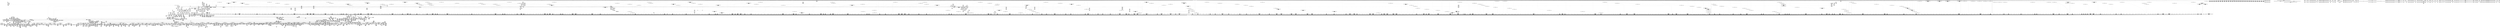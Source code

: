 digraph {
	CE0x5158610 [shape=record,shape=Mrecord,label="{CE0x5158610|common_mmap:_tmp23|security/apparmor/lsm.c,483|*SummSource*}"]
	CE0x5281d90 [shape=record,shape=Mrecord,label="{CE0x5281d90|80:_i64,_:_CRE_1630,1631_}"]
	CE0x519e9a0 [shape=record,shape=Mrecord,label="{CE0x519e9a0|common_file_perm:_op|Function::common_file_perm&Arg::op::|*SummSource*}"]
	CE0x51892c0 [shape=record,shape=Mrecord,label="{CE0x51892c0|common_file_perm:_expval|security/apparmor/lsm.c,432|*SummSource*}"]
	CE0x5195d50 [shape=record,shape=Mrecord,label="{CE0x5195d50|common_file_perm:_cmp|security/apparmor/lsm.c,447|*SummSource*}"]
	CE0x5297fa0 [shape=record,shape=Mrecord,label="{CE0x5297fa0|i32_138|*Constant*|*SummSink*}"]
	CE0x5147c80 [shape=record,shape=Mrecord,label="{CE0x5147c80|16:_%struct.vfsmount*,_24:_%struct.dentry*,_32:_%struct.inode*,_408:_%struct.cred*,_456:_i8*,_:_CRE_200,201_}"]
	CE0x5270b20 [shape=record,shape=Mrecord,label="{CE0x5270b20|80:_i64,_:_CRE_328,336_|*MultipleSource*|*LoadInst*|security/apparmor/include/apparmor.h,117|security/apparmor/include/apparmor.h,117}"]
	CE0x5154bd0 [shape=record,shape=Mrecord,label="{CE0x5154bd0|common_mmap:_mask.2}"]
	CE0x51e91b0 [shape=record,shape=Mrecord,label="{CE0x51e91b0|aa_cred_profile:_tmp34|security/apparmor/include/context.h,101|*SummSink*}"]
	CE0x5190c90 [shape=record,shape=Mrecord,label="{CE0x5190c90|0:_i16,_4:_i32,_8:_i16,_40:_%struct.super_block*,_:_SCMRE_173,174_}"]
	CE0x51baf60 [shape=record,shape=Mrecord,label="{CE0x51baf60|GLOBAL:_llvm.expect.i64|*Constant*}"]
	CE0x5269bf0 [shape=record,shape=Mrecord,label="{CE0x5269bf0|80:_i64,_:_CRE_648,656_|*MultipleSource*|*LoadInst*|security/apparmor/include/apparmor.h,117|security/apparmor/include/apparmor.h,117}"]
	CE0x513b060 [shape=record,shape=Mrecord,label="{CE0x513b060|common_mmap:_tobool|security/apparmor/lsm.c,474|*SummSink*}"]
	CE0x51ec2e0 [shape=record,shape=Mrecord,label="{CE0x51ec2e0|i64_20|*Constant*|*SummSink*}"]
	CE0x52500a0 [shape=record,shape=Mrecord,label="{CE0x52500a0|0:_i16,_4:_i32,_8:_i16,_40:_%struct.super_block*,_:_SCMRE_623,624_}"]
	CE0x526d490 [shape=record,shape=Mrecord,label="{CE0x526d490|80:_i64,_:_CRE_104,112_|*MultipleSource*|*LoadInst*|security/apparmor/include/apparmor.h,117|security/apparmor/include/apparmor.h,117}"]
	CE0x5283f90 [shape=record,shape=Mrecord,label="{CE0x5283f90|80:_i64,_:_CRE_1662,1663_}"]
	CE0x51928b0 [shape=record,shape=Mrecord,label="{CE0x51928b0|0:_i16,_4:_i32,_8:_i16,_40:_%struct.super_block*,_:_SCMRE_191,192_}"]
	CE0x51408c0 [shape=record,shape=Mrecord,label="{CE0x51408c0|16:_%struct.vfsmount*,_24:_%struct.dentry*,_32:_%struct.inode*,_408:_%struct.cred*,_456:_i8*,_:_CRE_157,158_}"]
	CE0x5281350 [shape=record,shape=Mrecord,label="{CE0x5281350|80:_i64,_:_CRE_1620,1621_}"]
	CE0x512e150 [shape=record,shape=Mrecord,label="{CE0x512e150|common_file_perm:_tmp34|security/apparmor/lsm.c,436|*SummSource*}"]
	CE0x529c690 [shape=record,shape=Mrecord,label="{CE0x529c690|__aa_current_profile:_tmp10|security/apparmor/include/context.h,138|*SummSink*}"]
	"CONST[source:2(external),value:2(dynamic)][purpose:{subject}]"
	CE0x5282a50 [shape=record,shape=Mrecord,label="{CE0x5282a50|80:_i64,_:_CRE_1642,1643_}"]
	CE0x529f530 [shape=record,shape=Mrecord,label="{CE0x529f530|_call_void_mcount()_#2|*SummSink*}"]
	CE0x5130bd0 [shape=record,shape=Mrecord,label="{CE0x5130bd0|common_file_perm:_tmp35|security/apparmor/lsm.c,436|*SummSink*}"]
	CE0x5268160 [shape=record,shape=Mrecord,label="{CE0x5268160|80:_i64,_:_CRE_609,610_}"]
	CE0x52a2d50 [shape=record,shape=Mrecord,label="{CE0x52a2d50|__aa_current_profile:_tmp18|security/apparmor/include/context.h,138|*SummSink*}"]
	CE0x513fda0 [shape=record,shape=Mrecord,label="{CE0x513fda0|16:_%struct.vfsmount*,_24:_%struct.dentry*,_32:_%struct.inode*,_408:_%struct.cred*,_456:_i8*,_:_CRE_150,151_}"]
	CE0x52408d0 [shape=record,shape=Mrecord,label="{CE0x52408d0|0:_i16,_4:_i32,_8:_i16,_40:_%struct.super_block*,_:_SCMRE_292,293_}"]
	CE0x51218a0 [shape=record,shape=Mrecord,label="{CE0x51218a0|common_file_perm:_do.body|*SummSource*}"]
	CE0x5285b30 [shape=record,shape=Mrecord,label="{CE0x5285b30|80:_i64,_:_CRE_1688,1696_|*MultipleSource*|*LoadInst*|security/apparmor/include/apparmor.h,117|security/apparmor/include/apparmor.h,117}"]
	CE0x5288c30 [shape=record,shape=Mrecord,label="{CE0x5288c30|80:_i64,_:_CRE_1878,1879_}"]
	CE0x51348f0 [shape=record,shape=Mrecord,label="{CE0x51348f0|common_mmap:_and12|security/apparmor/lsm.c,485}"]
	CE0x52914d0 [shape=record,shape=Mrecord,label="{CE0x52914d0|_call_void_mcount()_#2|*SummSink*}"]
	CE0x5262700 [shape=record,shape=Mrecord,label="{CE0x5262700|80:_i64,_:_CRE_448,449_}"]
	CE0x51e39d0 [shape=record,shape=Mrecord,label="{CE0x51e39d0|get_current:_tmp4|./arch/x86/include/asm/current.h,14|*SummSource*}"]
	CE0x51b73c0 [shape=record,shape=Mrecord,label="{CE0x51b73c0|common_file_perm:_f_cred|security/apparmor/lsm.c,429|*SummSink*}"]
	CE0x52a25b0 [shape=record,shape=Mrecord,label="{CE0x52a25b0|__aa_current_profile:_tmp17|security/apparmor/include/context.h,138}"]
	CE0x5249980 [shape=record,shape=Mrecord,label="{CE0x5249980|0:_i16,_4:_i32,_8:_i16,_40:_%struct.super_block*,_:_SCMRE_557,558_}"]
	CE0x5160810 [shape=record,shape=Mrecord,label="{CE0x5160810|common_mmap:_land.lhs.true}"]
	CE0x5208b70 [shape=record,shape=Mrecord,label="{CE0x5208b70|i64*_getelementptr_inbounds_(_2_x_i64_,_2_x_i64_*___llvm_gcov_ctr2919,_i64_0,_i64_1)|*Constant*|*SummSource*}"]
	CE0x51b2040 [shape=record,shape=Mrecord,label="{CE0x51b2040|mediated_filesystem:_inode|Function::mediated_filesystem&Arg::inode::}"]
	CE0x528f7a0 [shape=record,shape=Mrecord,label="{CE0x528f7a0|aa_path_perm:_cond|Function::aa_path_perm&Arg::cond::}"]
	CE0x528a810 [shape=record,shape=Mrecord,label="{CE0x528a810|mediated_filesystem:_tmp5|security/apparmor/include/apparmor.h,117|*SummSource*}"]
	CE0x51f6490 [shape=record,shape=Mrecord,label="{CE0x51f6490|common_file_perm:_tmp53|security/apparmor/lsm.c,447|*SummSource*}"]
	CE0x526d2b0 [shape=record,shape=Mrecord,label="{CE0x526d2b0|80:_i64,_:_CRE_96,104_|*MultipleSource*|*LoadInst*|security/apparmor/include/apparmor.h,117|security/apparmor/include/apparmor.h,117}"]
	CE0x51ea200 [shape=record,shape=Mrecord,label="{CE0x51ea200|common_file_perm:_tmp39|security/apparmor/lsm.c,447}"]
	CE0x5140380 [shape=record,shape=Mrecord,label="{CE0x5140380|16:_%struct.vfsmount*,_24:_%struct.dentry*,_32:_%struct.inode*,_408:_%struct.cred*,_456:_i8*,_:_CRE_154,155_}"]
	CE0x51ec7a0 [shape=record,shape=Mrecord,label="{CE0x51ec7a0|i64_21|*Constant*}"]
	CE0x51371a0 [shape=record,shape=Mrecord,label="{CE0x51371a0|16:_%struct.vfsmount*,_24:_%struct.dentry*,_32:_%struct.inode*,_408:_%struct.cred*,_456:_i8*,_:_CRE_97,98_}"]
	CE0x5255980 [shape=record,shape=Mrecord,label="{CE0x5255980|0:_i16,_4:_i32,_8:_i16,_40:_%struct.super_block*,_:_SCMRE_870,871_}"]
	CE0x5204850 [shape=record,shape=Mrecord,label="{CE0x5204850|_call_void_asm_sideeffect_1:_09ud2_0A.pushsection___bug_table,_22a_22_0A2:_09.long_1b_-_2b,_$_0:c_-_2b_0A_09.word_$_1:c_,_0_0A_09.org_2b+$_2:c_0A.popsection_,_i,i,i,_dirflag_,_fpsr_,_flags_(i8*_getelementptr_inbounds_(_36_x_i8_,_36_x_i8_*_.str12,_i32_0,_i32_0),_i32_100,_i64_12)_#2,_!dbg_!15490,_!srcloc_!15493|security/apparmor/include/context.h,100}"]
	CE0x51e1690 [shape=record,shape=Mrecord,label="{CE0x51e1690|aa_cred_profile:_tmp25|security/apparmor/include/context.h,100|*SummSource*}"]
	CE0x5159730 [shape=record,shape=Mrecord,label="{CE0x5159730|common_mmap:_tmp26|security/apparmor/lsm.c,483|*SummSource*}"]
	CE0x5202fe0 [shape=record,shape=Mrecord,label="{CE0x5202fe0|aa_cred_profile:_tmp19|security/apparmor/include/context.h,100|*SummSource*}"]
	CE0x528fd10 [shape=record,shape=Mrecord,label="{CE0x528fd10|__aa_current_profile:_tmp9|security/apparmor/include/context.h,138}"]
	CE0x51cd140 [shape=record,shape=Mrecord,label="{CE0x51cd140|0:_i16,_4:_i32,_8:_i16,_40:_%struct.super_block*,_:_SCMRE_128,136_|*MultipleSource*|security/apparmor/lsm.c,435|security/apparmor/include/apparmor.h,117|Function::mediated_filesystem&Arg::inode::|*LoadInst*|include/linux/fs.h,1916}"]
	CE0x528b310 [shape=record,shape=Mrecord,label="{CE0x528b310|aa_file_perm:_tmp4|security/apparmor/file.c,452|*SummSink*}"]
	CE0x51bc1f0 [shape=record,shape=Mrecord,label="{CE0x51bc1f0|i32_22|*Constant*|*SummSink*}"]
	CE0x5204320 [shape=record,shape=Mrecord,label="{CE0x5204320|aa_cred_profile:_tmp21|security/apparmor/include/context.h,100|*SummSource*}"]
	CE0x52061f0 [shape=record,shape=Mrecord,label="{CE0x52061f0|i64*_getelementptr_inbounds_(_16_x_i64_,_16_x_i64_*___llvm_gcov_ctr46,_i64_0,_i64_9)|*Constant*|*SummSink*}"]
	CE0x51bbbd0 [shape=record,shape=Mrecord,label="{CE0x51bbbd0|common_file_perm:_lnot1|security/apparmor/lsm.c,432|*SummSource*}"]
	CE0x512cc70 [shape=record,shape=Mrecord,label="{CE0x512cc70|16:_%struct.vfsmount*,_24:_%struct.dentry*,_32:_%struct.inode*,_408:_%struct.cred*,_456:_i8*,_:_CRE_12,13_}"]
	CE0x524eac0 [shape=record,shape=Mrecord,label="{CE0x524eac0|0:_i16,_4:_i32,_8:_i16,_40:_%struct.super_block*,_:_SCMRE_609,610_}"]
	CE0x51e8900 [shape=record,shape=Mrecord,label="{CE0x51e8900|aa_cred_profile:_tmp33|security/apparmor/include/context.h,101|*SummSink*}"]
	CE0x51f5d60 [shape=record,shape=Mrecord,label="{CE0x51f5d60|common_file_perm:_tmp52|security/apparmor/lsm.c,447}"]
	CE0x51d8760 [shape=record,shape=Mrecord,label="{CE0x51d8760|aa_file_perm:_call1|security/apparmor/file.c,453|*SummSource*}"]
	CE0x5154640 [shape=record,shape=Mrecord,label="{CE0x5154640|common_mmap:_and|security/apparmor/lsm.c,477|*SummSink*}"]
	CE0x5191140 [shape=record,shape=Mrecord,label="{CE0x5191140|0:_i16,_4:_i32,_8:_i16,_40:_%struct.super_block*,_:_SCMRE_176,177_}"]
	CE0x51206f0 [shape=record,shape=Mrecord,label="{CE0x51206f0|common_mmap:_tmp2|security/apparmor/lsm.c,474}"]
	CE0x52844e0 [shape=record,shape=Mrecord,label="{CE0x52844e0|80:_i64,_:_CRE_1667,1668_}"]
	CE0x5156430 [shape=record,shape=Mrecord,label="{CE0x5156430|common_mmap:_tmp20|security/apparmor/lsm.c,483|*SummSource*}"]
	CE0x5283a40 [shape=record,shape=Mrecord,label="{CE0x5283a40|80:_i64,_:_CRE_1657,1658_}"]
	CE0x51ae0d0 [shape=record,shape=Mrecord,label="{CE0x51ae0d0|44:_i32,_48:_i16,_128:_i8*,_:_SCMRE_128,136_|*MultipleSource*|Function::aa_cred_profile&Arg::cred::|*LoadInst*|security/apparmor/lsm.c,429|security/apparmor/include/context.h,99}"]
	CE0x51a51a0 [shape=record,shape=Mrecord,label="{CE0x51a51a0|i32_14|*Constant*}"]
	CE0x5240f10 [shape=record,shape=Mrecord,label="{CE0x5240f10|0:_i16,_4:_i32,_8:_i16,_40:_%struct.super_block*,_:_SCMRE_296,297_}"]
	CE0x52876e0 [shape=record,shape=Mrecord,label="{CE0x52876e0|80:_i64,_:_CRE_1816,1824_|*MultipleSource*|*LoadInst*|security/apparmor/include/apparmor.h,117|security/apparmor/include/apparmor.h,117}"]
	CE0x5289c70 [shape=record,shape=Mrecord,label="{CE0x5289c70|80:_i64,_:_CRE_2120,2248_|*MultipleSource*|*LoadInst*|security/apparmor/include/apparmor.h,117|security/apparmor/include/apparmor.h,117}"]
	CE0x51c4bd0 [shape=record,shape=Mrecord,label="{CE0x51c4bd0|i64*_getelementptr_inbounds_(_28_x_i64_,_28_x_i64_*___llvm_gcov_ctr87,_i64_0,_i64_0)|*Constant*|*SummSource*}"]
	CE0x51a3300 [shape=record,shape=Mrecord,label="{CE0x51a3300|mediated_filesystem:_i_sb|security/apparmor/include/apparmor.h,117}"]
	CE0x5256dd0 [shape=record,shape=Mrecord,label="{CE0x5256dd0|0:_i16,_4:_i32,_8:_i16,_40:_%struct.super_block*,_:_SCMRE_883,884_}"]
	CE0x51c56c0 [shape=record,shape=Mrecord,label="{CE0x51c56c0|i64*_getelementptr_inbounds_(_16_x_i64_,_16_x_i64_*___llvm_gcov_ctr46,_i64_0,_i64_4)|*Constant*|*SummSink*}"]
	CE0x529a250 [shape=record,shape=Mrecord,label="{CE0x529a250|__aa_current_profile:_land.lhs.true|*SummSink*}"]
	CE0x51c5c80 [shape=record,shape=Mrecord,label="{CE0x51c5c80|common_file_perm:_tmp9|security/apparmor/lsm.c,432}"]
	CE0x5249fc0 [shape=record,shape=Mrecord,label="{CE0x5249fc0|0:_i16,_4:_i32,_8:_i16,_40:_%struct.super_block*,_:_SCMRE_561,562_}"]
	CE0x51a0d30 [shape=record,shape=Mrecord,label="{CE0x51a0d30|common_mmap:_tmp38|security/apparmor/lsm.c,489}"]
	CE0x51a7a10 [shape=record,shape=Mrecord,label="{CE0x51a7a10|%struct.task_struct*_(%struct.task_struct**)*_asm_movq_%gs:$_1:P_,$0_,_r,im,_dirflag_,_fpsr_,_flags_|*SummSink*}"]
	CE0x52674a0 [shape=record,shape=Mrecord,label="{CE0x52674a0|80:_i64,_:_CRE_597,598_}"]
	CE0x5119030 [shape=record,shape=Mrecord,label="{CE0x5119030|i32_0|*Constant*|*SummSink*}"]
	CE0x5134ae0 [shape=record,shape=Mrecord,label="{CE0x5134ae0|16:_%struct.vfsmount*,_24:_%struct.dentry*,_32:_%struct.inode*,_408:_%struct.cred*,_456:_i8*,_:_CRE_1,2_}"]
	CE0x515f660 [shape=record,shape=Mrecord,label="{CE0x515f660|i64*_getelementptr_inbounds_(_19_x_i64_,_19_x_i64_*___llvm_gcov_ctr96,_i64_0,_i64_13)|*Constant*|*SummSink*}"]
	CE0x52a0ca0 [shape=record,shape=Mrecord,label="{CE0x52a0ca0|get_current:_tmp2|*SummSink*}"]
	CE0x51b3060 [shape=record,shape=Mrecord,label="{CE0x51b3060|common_file_perm:_tmp25|security/apparmor/lsm.c,434|*SummSource*}"]
	CE0x51c94f0 [shape=record,shape=Mrecord,label="{CE0x51c94f0|common_file_perm:_if.end|*SummSource*}"]
	CE0x5249580 [shape=record,shape=Mrecord,label="{CE0x5249580|0:_i16,_4:_i32,_8:_i16,_40:_%struct.super_block*,_:_SCMRE_554,555_}"]
	CE0x51b5690 [shape=record,shape=Mrecord,label="{CE0x51b5690|common_file_perm:_tmp6|*LoadInst*|security/apparmor/lsm.c,429|*SummSink*}"]
	CE0x5149a40 [shape=record,shape=Mrecord,label="{CE0x5149a40|16:_%struct.vfsmount*,_24:_%struct.dentry*,_32:_%struct.inode*,_408:_%struct.cred*,_456:_i8*,_:_CRE_224,232_|*MultipleSource*|Function::common_mmap&Arg::file::|security/apparmor/lsm.c,474|Function::apparmor_mmap_file&Arg::file::}"]
	CE0x515e990 [shape=record,shape=Mrecord,label="{CE0x515e990|common_mmap:_or|security/apparmor/lsm.c,478|*SummSink*}"]
	CE0x5147580 [shape=record,shape=Mrecord,label="{CE0x5147580|16:_%struct.vfsmount*,_24:_%struct.dentry*,_32:_%struct.inode*,_408:_%struct.cred*,_456:_i8*,_:_CRE_196,197_}"]
	CE0x51b6490 [shape=record,shape=Mrecord,label="{CE0x51b6490|common_file_perm:_lnot|security/apparmor/lsm.c,432}"]
	CE0x512f2d0 [shape=record,shape=Mrecord,label="{CE0x512f2d0|get_current:_entry|*SummSink*}"]
	CE0x51e1d40 [shape=record,shape=Mrecord,label="{CE0x51e1d40|i64*_getelementptr_inbounds_(_16_x_i64_,_16_x_i64_*___llvm_gcov_ctr46,_i64_0,_i64_12)|*Constant*|*SummSource*}"]
	CE0x5165250 [shape=record,shape=Mrecord,label="{CE0x5165250|16:_%struct.vfsmount*,_24:_%struct.dentry*,_32:_%struct.inode*,_408:_%struct.cred*,_456:_i8*,_:_CRE_70,71_}"]
	CE0x52578c0 [shape=record,shape=Mrecord,label="{CE0x52578c0|0:_i16,_4:_i32,_8:_i16,_40:_%struct.super_block*,_:_SCMRE_890,891_}"]
	CE0x5289290 [shape=record,shape=Mrecord,label="{CE0x5289290|80:_i64,_:_CRE_1904,1920_|*MultipleSource*|*LoadInst*|security/apparmor/include/apparmor.h,117|security/apparmor/include/apparmor.h,117}"]
	CE0x51c0430 [shape=record,shape=Mrecord,label="{CE0x51c0430|aa_cred_profile:_tmp13|*SummSource*}"]
	CE0x5161030 [shape=record,shape=Mrecord,label="{CE0x5161030|i64_15|*Constant*}"]
	CE0x529def0 [shape=record,shape=Mrecord,label="{CE0x529def0|aa_file_perm:_tmp2|*SummSink*}"]
	CE0x527e940 [shape=record,shape=Mrecord,label="{CE0x527e940|80:_i64,_:_CRE_1359,1360_}"]
	CE0x51f3300 [shape=record,shape=Mrecord,label="{CE0x51f3300|80:_i64,_:_CRE_1234,1235_}"]
	CE0x528fbb0 [shape=record,shape=Mrecord,label="{CE0x528fbb0|i64_4|*Constant*}"]
	CE0x51617d0 [shape=record,shape=Mrecord,label="{CE0x51617d0|common_file_perm:_tmp31|security/apparmor/lsm.c,434}"]
	CE0x5122660 [shape=record,shape=Mrecord,label="{CE0x5122660|aa_cred_profile:_profile11|security/apparmor/include/context.h,101}"]
	CE0x512d850 [shape=record,shape=Mrecord,label="{CE0x512d850|i64*_getelementptr_inbounds_(_28_x_i64_,_28_x_i64_*___llvm_gcov_ctr87,_i64_0,_i64_16)|*Constant*|*SummSource*}"]
	CE0x526bd20 [shape=record,shape=Mrecord,label="{CE0x526bd20|80:_i64,_:_CRE_8,16_|*MultipleSource*|*LoadInst*|security/apparmor/include/apparmor.h,117|security/apparmor/include/apparmor.h,117}"]
	CE0x51df420 [shape=record,shape=Mrecord,label="{CE0x51df420|file_inode17:_tmp4|*LoadInst*|include/linux/fs.h,1916|*SummSource*}"]
	CE0x51592d0 [shape=record,shape=Mrecord,label="{CE0x51592d0|common_mmap:_tmp25|security/apparmor/lsm.c,483|*SummSource*}"]
	CE0x526e460 [shape=record,shape=Mrecord,label="{CE0x526e460|80:_i64,_:_CRE_160,176_|*MultipleSource*|*LoadInst*|security/apparmor/include/apparmor.h,117|security/apparmor/include/apparmor.h,117}"]
	CE0x5150b50 [shape=record,shape=Mrecord,label="{CE0x5150b50|common_mmap:_tmp6|*LoadInst*|security/apparmor/lsm.c,474|*SummSource*}"]
	CE0x5289e60 [shape=record,shape=Mrecord,label="{CE0x5289e60|80:_i64,_:_CRE_2248,2256_|*MultipleSource*|*LoadInst*|security/apparmor/include/apparmor.h,117|security/apparmor/include/apparmor.h,117}"]
	CE0x5191f50 [shape=record,shape=Mrecord,label="{CE0x5191f50|0:_i16,_4:_i32,_8:_i16,_40:_%struct.super_block*,_:_SCMRE_185,186_}"]
	CE0x52950f0 [shape=record,shape=Mrecord,label="{CE0x52950f0|file_inode17:_tmp2|*SummSource*}"]
	CE0x514e4d0 [shape=record,shape=Mrecord,label="{CE0x514e4d0|16:_%struct.vfsmount*,_24:_%struct.dentry*,_32:_%struct.inode*,_408:_%struct.cred*,_456:_i8*,_:_CRE_424,428_|*MultipleSource*|Function::common_mmap&Arg::file::|security/apparmor/lsm.c,474|Function::apparmor_mmap_file&Arg::file::}"]
	CE0x51ff4f0 [shape=record,shape=Mrecord,label="{CE0x51ff4f0|common_file_perm:_tmp60|security/apparmor/lsm.c,452}"]
	CE0x51b37a0 [shape=record,shape=Mrecord,label="{CE0x51b37a0|44:_i32,_48:_i16,_128:_i8*,_:_SCMRE_48,52_|*MultipleSource*|Function::aa_cred_profile&Arg::cred::|*LoadInst*|security/apparmor/lsm.c,429|security/apparmor/include/context.h,99}"]
	CE0x51f7fb0 [shape=record,shape=Mrecord,label="{CE0x51f7fb0|common_file_perm:_tmp57|security/apparmor/lsm.c,451|*SummSource*}"]
	CE0x51ebca0 [shape=record,shape=Mrecord,label="{CE0x51ebca0|common_file_perm:_cmp18|security/apparmor/lsm.c,447|*SummSource*}"]
	CE0x52677d0 [shape=record,shape=Mrecord,label="{CE0x52677d0|80:_i64,_:_CRE_600,601_}"]
	CE0x5142a00 [shape=record,shape=Mrecord,label="{CE0x5142a00|16:_%struct.vfsmount*,_24:_%struct.dentry*,_32:_%struct.inode*,_408:_%struct.cred*,_456:_i8*,_:_CRE_176,177_}"]
	CE0x5266b10 [shape=record,shape=Mrecord,label="{CE0x5266b10|80:_i64,_:_CRE_588,589_}"]
	CE0x5135370 [shape=record,shape=Mrecord,label="{CE0x5135370|__aa_current_profile:_tmp4|security/apparmor/include/context.h,138}"]
	CE0x51eb6e0 [shape=record,shape=Mrecord,label="{CE0x51eb6e0|common_file_perm:_tmp41|security/apparmor/lsm.c,447|*SummSource*}"]
	CE0x52852b0 [shape=record,shape=Mrecord,label="{CE0x52852b0|80:_i64,_:_CRE_1680,1681_}"]
	CE0x519acd0 [shape=record,shape=Mrecord,label="{CE0x519acd0|_ret_%struct.aa_profile*_%call4,_!dbg_!15494|security/apparmor/include/context.h,138|*SummSource*}"]
	CE0x5143640 [shape=record,shape=Mrecord,label="{CE0x5143640|16:_%struct.vfsmount*,_24:_%struct.dentry*,_32:_%struct.inode*,_408:_%struct.cred*,_456:_i8*,_:_CRE_183,184_}"]
	CE0x51424c0 [shape=record,shape=Mrecord,label="{CE0x51424c0|16:_%struct.vfsmount*,_24:_%struct.dentry*,_32:_%struct.inode*,_408:_%struct.cred*,_456:_i8*,_:_CRE_173,174_}"]
	CE0x523cd70 [shape=record,shape=Mrecord,label="{CE0x523cd70|0:_i16,_4:_i32,_8:_i16,_40:_%struct.super_block*,_:_SCMRE_254,255_}"]
	CE0x52e7100 [shape=record,shape=Mrecord,label="{CE0x52e7100|i64_2|*Constant*}"]
	CE0x51b89e0 [shape=record,shape=Mrecord,label="{CE0x51b89e0|mediated_filesystem:_tmp2}"]
	CE0x51456c0 [shape=record,shape=Mrecord,label="{CE0x51456c0|mediated_filesystem:_entry}"]
	CE0x51f7f40 [shape=record,shape=Mrecord,label="{CE0x51f7f40|common_file_perm:_tmp57|security/apparmor/lsm.c,451}"]
	CE0x5152b30 [shape=record,shape=Mrecord,label="{CE0x5152b30|common_mmap:_tmp14|security/apparmor/lsm.c,477|*SummSink*}"]
	CE0x51a5990 [shape=record,shape=Mrecord,label="{CE0x51a5990|common_file_perm:_tmp10|security/apparmor/lsm.c,432}"]
	CE0x52421d0 [shape=record,shape=Mrecord,label="{CE0x52421d0|0:_i16,_4:_i32,_8:_i16,_40:_%struct.super_block*,_:_SCMRE_308,309_}"]
	CE0x5159cf0 [shape=record,shape=Mrecord,label="{CE0x5159cf0|i64*_getelementptr_inbounds_(_19_x_i64_,_19_x_i64_*___llvm_gcov_ctr96,_i64_0,_i64_13)|*Constant*|*SummSource*}"]
	CE0x51b45a0 [shape=record,shape=Mrecord,label="{CE0x51b45a0|_ret_i1_%lnot,_!dbg_!15473|security/apparmor/include/apparmor.h,117|*SummSink*}"]
	CE0x5265c30 [shape=record,shape=Mrecord,label="{CE0x5265c30|80:_i64,_:_CRE_574,575_}"]
	CE0x515c100 [shape=record,shape=Mrecord,label="{CE0x515c100|common_mmap:_tmp12|security/apparmor/lsm.c,475|*SummSink*}"]
	CE0x5115700 [shape=record,shape=Mrecord,label="{CE0x5115700|common_mmap:_return|*SummSource*}"]
	CE0x52e46e0 [shape=record,shape=Mrecord,label="{CE0x52e46e0|i64*_getelementptr_inbounds_(_16_x_i64_,_16_x_i64_*___llvm_gcov_ctr46,_i64_0,_i64_4)|*Constant*}"]
	CE0x511b4e0 [shape=record,shape=Mrecord,label="{CE0x511b4e0|apparmor_mmap_file:_prot|Function::apparmor_mmap_file&Arg::prot::|*SummSource*}"]
	CE0x5199070 [shape=record,shape=Mrecord,label="{CE0x5199070|common_mmap:_tmp31|security/apparmor/lsm.c,485}"]
	CE0x51a6250 [shape=record,shape=Mrecord,label="{CE0x51a6250|i32_0|*Constant*}"]
	CE0x52a30f0 [shape=record,shape=Mrecord,label="{CE0x52a30f0|i64*_getelementptr_inbounds_(_11_x_i64_,_11_x_i64_*___llvm_gcov_ctr58,_i64_0,_i64_10)|*Constant*}"]
	CE0x51e38d0 [shape=record,shape=Mrecord,label="{CE0x51e38d0|i32_2|*Constant*}"]
	CE0x52526e0 [shape=record,shape=Mrecord,label="{CE0x52526e0|0:_i16,_4:_i32,_8:_i16,_40:_%struct.super_block*,_:_SCMRE_736,740_|*MultipleSource*|security/apparmor/lsm.c,435|security/apparmor/include/apparmor.h,117|Function::mediated_filesystem&Arg::inode::|*LoadInst*|include/linux/fs.h,1916}"]
	CE0x5115b60 [shape=record,shape=Mrecord,label="{CE0x5115b60|common_mmap:_if.end16|*SummSink*}"]
	CE0x523c0f0 [shape=record,shape=Mrecord,label="{CE0x523c0f0|0:_i16,_4:_i32,_8:_i16,_40:_%struct.super_block*,_:_SCMRE_246,247_}"]
	CE0x51a28d0 [shape=record,shape=Mrecord,label="{CE0x51a28d0|common_file_perm:_tmp29|security/apparmor/lsm.c,434|*SummSource*}"]
	CE0x525b100 [shape=record,shape=Mrecord,label="{CE0x525b100|0:_i16,_4:_i32,_8:_i16,_40:_%struct.super_block*,_:_SCMRE_926,927_}"]
	CE0x527f0b0 [shape=record,shape=Mrecord,label="{CE0x527f0b0|80:_i64,_:_CRE_1366,1367_}"]
	CE0x511f450 [shape=record,shape=Mrecord,label="{CE0x511f450|16:_%struct.vfsmount*,_24:_%struct.dentry*,_32:_%struct.inode*,_408:_%struct.cred*,_456:_i8*,_:_CRE_15,16_}"]
	CE0x5283710 [shape=record,shape=Mrecord,label="{CE0x5283710|80:_i64,_:_CRE_1654,1655_}"]
	CE0x52842c0 [shape=record,shape=Mrecord,label="{CE0x52842c0|80:_i64,_:_CRE_1665,1666_}"]
	CE0x517e800 [shape=record,shape=Mrecord,label="{CE0x517e800|aa_cred_profile:_if.end}"]
	CE0x5209b10 [shape=record,shape=Mrecord,label="{CE0x5209b10|__aa_current_profile:_tmp5|security/apparmor/include/context.h,138}"]
	CE0x529eb90 [shape=record,shape=Mrecord,label="{CE0x529eb90|__aa_current_profile:_tmp1|*SummSource*}"]
	CE0x525aac0 [shape=record,shape=Mrecord,label="{CE0x525aac0|0:_i16,_4:_i32,_8:_i16,_40:_%struct.super_block*,_:_SCMRE_922,923_}"]
	CE0x51bd0a0 [shape=record,shape=Mrecord,label="{CE0x51bd0a0|i64_0|*Constant*}"]
	CE0x528c9b0 [shape=record,shape=Mrecord,label="{CE0x528c9b0|_call_void_mcount()_#2|*SummSource*}"]
	CE0x5270d10 [shape=record,shape=Mrecord,label="{CE0x5270d10|80:_i64,_:_CRE_336,344_|*MultipleSource*|*LoadInst*|security/apparmor/include/apparmor.h,117|security/apparmor/include/apparmor.h,117}"]
	CE0x512ebe0 [shape=record,shape=Mrecord,label="{CE0x512ebe0|GLOBAL:_get_current|*Constant*}"]
	CE0x51f4510 [shape=record,shape=Mrecord,label="{CE0x51f4510|80:_i64,_:_CRE_1251,1252_}"]
	CE0x5266c20 [shape=record,shape=Mrecord,label="{CE0x5266c20|80:_i64,_:_CRE_589,590_}"]
	CE0x5121100 [shape=record,shape=Mrecord,label="{CE0x5121100|common_mmap:_tmp5|security/apparmor/lsm.c,474}"]
	CE0x5189780 [shape=record,shape=Mrecord,label="{CE0x5189780|0:_i16,_4:_i32,_8:_i16,_40:_%struct.super_block*,_:_SCMRE_88,96_|*MultipleSource*|security/apparmor/lsm.c,435|security/apparmor/include/apparmor.h,117|Function::mediated_filesystem&Arg::inode::|*LoadInst*|include/linux/fs.h,1916}"]
	CE0x526a7f0 [shape=record,shape=Mrecord,label="{CE0x526a7f0|80:_i64,_:_CRE_704,708_|*MultipleSource*|*LoadInst*|security/apparmor/include/apparmor.h,117|security/apparmor/include/apparmor.h,117}"]
	CE0x525ffb0 [shape=record,shape=Mrecord,label="{CE0x525ffb0|80:_i64,_:_CRE_411,412_}"]
	CE0x52afb50 [shape=record,shape=Mrecord,label="{CE0x52afb50|file_inode17:_entry|*SummSource*}"]
	CE0x5264620 [shape=record,shape=Mrecord,label="{CE0x5264620|80:_i64,_:_CRE_536,540_|*MultipleSource*|*LoadInst*|security/apparmor/include/apparmor.h,117|security/apparmor/include/apparmor.h,117}"]
	CE0x52878d0 [shape=record,shape=Mrecord,label="{CE0x52878d0|80:_i64,_:_CRE_1824,1828_|*MultipleSource*|*LoadInst*|security/apparmor/include/apparmor.h,117|security/apparmor/include/apparmor.h,117}"]
	CE0x5151a50 [shape=record,shape=Mrecord,label="{CE0x5151a50|common_mmap:_tobool2|security/apparmor/lsm.c,477|*SummSink*}"]
	CE0x512ef20 [shape=record,shape=Mrecord,label="{CE0x512ef20|GLOBAL:_get_current|*Constant*|*SummSink*}"]
	CE0x51285e0 [shape=record,shape=Mrecord,label="{CE0x51285e0|common_mmap:_if.then3|*SummSource*}"]
	CE0x51907e0 [shape=record,shape=Mrecord,label="{CE0x51907e0|0:_i16,_4:_i32,_8:_i16,_40:_%struct.super_block*,_:_SCMRE_170,171_}"]
	CE0x51c5ed0 [shape=record,shape=Mrecord,label="{CE0x51c5ed0|file_inode:_tmp3|*SummSource*}"]
	CE0x51cba40 [shape=record,shape=Mrecord,label="{CE0x51cba40|0:_i16,_4:_i32,_8:_i16,_40:_%struct.super_block*,_:_SCMRE_48,56_|*MultipleSource*|security/apparmor/lsm.c,435|security/apparmor/include/apparmor.h,117|Function::mediated_filesystem&Arg::inode::|*LoadInst*|include/linux/fs.h,1916}"]
	CE0x51fa830 [shape=record,shape=Mrecord,label="{CE0x51fa830|GLOBAL:_aa_file_perm|*Constant*|*SummSource*}"]
	CE0x51638a0 [shape=record,shape=Mrecord,label="{CE0x51638a0|16:_%struct.vfsmount*,_24:_%struct.dentry*,_32:_%struct.inode*,_408:_%struct.cred*,_456:_i8*,_:_CRE_55,56_}"]
	CE0x529ce10 [shape=record,shape=Mrecord,label="{CE0x529ce10|__aa_current_profile:_tmp7|security/apparmor/include/context.h,138|*SummSource*}"]
	CE0x5118bb0 [shape=record,shape=Mrecord,label="{CE0x5118bb0|_call_void_mcount()_#2|*SummSource*}"]
	CE0x51ce890 [shape=record,shape=Mrecord,label="{CE0x51ce890|aa_cred_profile:_tmp8|security/apparmor/include/context.h,100}"]
	CE0x527fd70 [shape=record,shape=Mrecord,label="{CE0x527fd70|80:_i64,_:_CRE_1392,1536_|*MultipleSource*|*LoadInst*|security/apparmor/include/apparmor.h,117|security/apparmor/include/apparmor.h,117}"]
	CE0x5137c20 [shape=record,shape=Mrecord,label="{CE0x5137c20|16:_%struct.vfsmount*,_24:_%struct.dentry*,_32:_%struct.inode*,_408:_%struct.cred*,_456:_i8*,_:_CRE_103,104_}"]
	CE0x5161d80 [shape=record,shape=Mrecord,label="{CE0x5161d80|common_file_perm:_tmp32|security/apparmor/lsm.c,434}"]
	CE0x52833e0 [shape=record,shape=Mrecord,label="{CE0x52833e0|80:_i64,_:_CRE_1651,1652_}"]
	CE0x5122090 [shape=record,shape=Mrecord,label="{CE0x5122090|common_mmap:_tobool13|security/apparmor/lsm.c,485|*SummSink*}"]
	CE0x52e4f90 [shape=record,shape=Mrecord,label="{CE0x52e4f90|aa_cred_profile:_tmp30|security/apparmor/include/context.h,100}"]
	CE0x515c800 [shape=record,shape=Mrecord,label="{CE0x515c800|common_mmap:_tobool1|security/apparmor/lsm.c,474|*SummSource*}"]
	CE0x51b71e0 [shape=record,shape=Mrecord,label="{CE0x51b71e0|aa_cred_profile:_tmp4|*LoadInst*|security/apparmor/include/context.h,99|*SummSource*}"]
	CE0x5291760 [shape=record,shape=Mrecord,label="{CE0x5291760|__aa_current_profile:_if.end|*SummSink*}"]
	CE0x52553a0 [shape=record,shape=Mrecord,label="{CE0x52553a0|0:_i16,_4:_i32,_8:_i16,_40:_%struct.super_block*,_:_SCMRE_866,867_}"]
	CE0x5142140 [shape=record,shape=Mrecord,label="{CE0x5142140|16:_%struct.vfsmount*,_24:_%struct.dentry*,_32:_%struct.inode*,_408:_%struct.cred*,_456:_i8*,_:_CRE_171,172_}"]
	CE0x5159b70 [shape=record,shape=Mrecord,label="{CE0x5159b70|i64*_getelementptr_inbounds_(_19_x_i64_,_19_x_i64_*___llvm_gcov_ctr96,_i64_0,_i64_13)|*Constant*}"]
	CE0x51c9710 [shape=record,shape=Mrecord,label="{CE0x51c9710|aa_cred_profile:_tobool|security/apparmor/include/context.h,100}"]
	CE0x5288a70 [shape=record,shape=Mrecord,label="{CE0x5288a70|80:_i64,_:_CRE_1876,1877_}"]
	CE0x5120220 [shape=record,shape=Mrecord,label="{CE0x5120220|_call_void_mcount()_#2|*SummSource*}"]
	CE0x511f610 [shape=record,shape=Mrecord,label="{CE0x511f610|16:_%struct.vfsmount*,_24:_%struct.dentry*,_32:_%struct.inode*,_408:_%struct.cred*,_456:_i8*,_:_CRE_16,24_|*MultipleSource*|Function::common_mmap&Arg::file::|security/apparmor/lsm.c,474|Function::apparmor_mmap_file&Arg::file::}"]
	CE0x519ce90 [shape=record,shape=Mrecord,label="{CE0x519ce90|i32_2048|*Constant*|*SummSource*}"]
	CE0x525f400 [shape=record,shape=Mrecord,label="{CE0x525f400|80:_i64,_:_CRE_400,401_}"]
	CE0x52611c0 [shape=record,shape=Mrecord,label="{CE0x52611c0|80:_i64,_:_CRE_428,429_}"]
	CE0x528b430 [shape=record,shape=Mrecord,label="{CE0x528b430|aa_file_perm:_mode|security/apparmor/file.c,451|*SummSource*}"]
	CE0x515aee0 [shape=record,shape=Mrecord,label="{CE0x515aee0|i32_2|*Constant*|*SummSource*}"]
	CE0x5242360 [shape=record,shape=Mrecord,label="{CE0x5242360|0:_i16,_4:_i32,_8:_i16,_40:_%struct.super_block*,_:_SCMRE_309,310_}"]
	CE0x525e320 [shape=record,shape=Mrecord,label="{CE0x525e320|i32_10|*Constant*}"]
	CE0x512fb00 [shape=record,shape=Mrecord,label="{CE0x512fb00|i32_78|*Constant*|*SummSource*}"]
	CE0x5299500 [shape=record,shape=Mrecord,label="{CE0x5299500|__aa_current_profile:_bb|*SummSink*}"]
	CE0x51dfc40 [shape=record,shape=Mrecord,label="{CE0x51dfc40|aa_path_perm:_request|Function::aa_path_perm&Arg::request::}"]
	CE0x52834f0 [shape=record,shape=Mrecord,label="{CE0x52834f0|80:_i64,_:_CRE_1652,1653_}"]
	CE0x52012e0 [shape=record,shape=Mrecord,label="{CE0x52012e0|aa_cred_profile:_tmp23|security/apparmor/include/context.h,100}"]
	CE0x519eec0 [shape=record,shape=Mrecord,label="{CE0x519eec0|common_file_perm:_file|Function::common_file_perm&Arg::file::}"]
	CE0x519f980 [shape=record,shape=Mrecord,label="{CE0x519f980|_ret_i32_%retval.0,_!dbg_!15536|security/apparmor/lsm.c,452|*SummSink*}"]
	CE0x525f840 [shape=record,shape=Mrecord,label="{CE0x525f840|80:_i64,_:_CRE_404,405_}"]
	CE0x5266d30 [shape=record,shape=Mrecord,label="{CE0x5266d30|80:_i64,_:_CRE_590,591_}"]
	CE0x512d340 [shape=record,shape=Mrecord,label="{CE0x512d340|common_file_perm:_tmp33|security/apparmor/lsm.c,434|*SummSource*}"]
	CE0x51f0d50 [shape=record,shape=Mrecord,label="{CE0x51f0d50|i32_-1|*Constant*}"]
	CE0x51f1cb0 [shape=record,shape=Mrecord,label="{CE0x51f1cb0|80:_i64,_:_CRE_1213,1214_}"]
	CE0x5245690 [shape=record,shape=Mrecord,label="{CE0x5245690|0:_i16,_4:_i32,_8:_i16,_40:_%struct.super_block*,_:_SCMRE_464,472_|*MultipleSource*|security/apparmor/lsm.c,435|security/apparmor/include/apparmor.h,117|Function::mediated_filesystem&Arg::inode::|*LoadInst*|include/linux/fs.h,1916}"]
	CE0x5264de0 [shape=record,shape=Mrecord,label="{CE0x5264de0|80:_i64,_:_CRE_561,562_}"]
	CE0x523e030 [shape=record,shape=Mrecord,label="{CE0x523e030|0:_i16,_4:_i32,_8:_i16,_40:_%struct.super_block*,_:_SCMRE_266,267_}"]
	CE0x518aab0 [shape=record,shape=Mrecord,label="{CE0x518aab0|aa_cred_profile:_do.end8}"]
	CE0x5257730 [shape=record,shape=Mrecord,label="{CE0x5257730|0:_i16,_4:_i32,_8:_i16,_40:_%struct.super_block*,_:_SCMRE_889,890_}"]
	CE0x5194df0 [shape=record,shape=Mrecord,label="{CE0x5194df0|_ret_%struct.aa_profile*_%call4,_!dbg_!15494|security/apparmor/include/context.h,138|*SummSink*}"]
	CE0x52d9720 [shape=record,shape=Mrecord,label="{CE0x52d9720|aa_file_perm:_f_path|security/apparmor/file.c,456}"]
	CE0x525d190 [shape=record,shape=Mrecord,label="{CE0x525d190|0:_i16,_4:_i32,_8:_i16,_40:_%struct.super_block*,_:_SCMRE_978,979_}"]
	CE0x525f020 [shape=record,shape=Mrecord,label="{CE0x525f020|80:_i64,_:_CRE_396,397_}"]
	CE0x51a06c0 [shape=record,shape=Mrecord,label="{CE0x51a06c0|common_mmap:_tmp37|security/apparmor/lsm.c,489|*SummSink*}"]
	CE0x514c950 [shape=record,shape=Mrecord,label="{CE0x514c950|16:_%struct.vfsmount*,_24:_%struct.dentry*,_32:_%struct.inode*,_408:_%struct.cred*,_456:_i8*,_:_CRE_360,368_|*MultipleSource*|Function::common_mmap&Arg::file::|security/apparmor/lsm.c,474|Function::apparmor_mmap_file&Arg::file::}"]
	CE0x51cf160 [shape=record,shape=Mrecord,label="{CE0x51cf160|COLLAPSED:_GCMRE___llvm_gcov_ctr88_internal_global_2_x_i64_zeroinitializer:_elem_0:default:}"]
	CE0x527c960 [shape=record,shape=Mrecord,label="{CE0x527c960|80:_i64,_:_CRE_1329,1330_}"]
	CE0x51c4950 [shape=record,shape=Mrecord,label="{CE0x51c4950|aa_cred_profile:_tmp3|*SummSource*}"]
	CE0x5147230 [shape=record,shape=Mrecord,label="{CE0x5147230|44:_i32,_48:_i16,_128:_i8*,_:_SCMRE_24,28_|*MultipleSource*|Function::aa_cred_profile&Arg::cred::|*LoadInst*|security/apparmor/lsm.c,429|security/apparmor/include/context.h,99}"]
	CE0x51a44b0 [shape=record,shape=Mrecord,label="{CE0x51a44b0|common_file_perm:_tmp4|*LoadInst*|security/apparmor/lsm.c,428|*SummSource*}"]
	CE0x5180110 [shape=record,shape=Mrecord,label="{CE0x5180110|aa_cred_profile:_lor.end}"]
	CE0x5257410 [shape=record,shape=Mrecord,label="{CE0x5257410|0:_i16,_4:_i32,_8:_i16,_40:_%struct.super_block*,_:_SCMRE_887,888_}"]
	CE0x51fb600 [shape=record,shape=Mrecord,label="{CE0x51fb600|aa_file_perm:_profile|Function::aa_file_perm&Arg::profile::|*SummSource*}"]
	CE0x527d510 [shape=record,shape=Mrecord,label="{CE0x527d510|80:_i64,_:_CRE_1340,1341_}"]
	CE0x5157900 [shape=record,shape=Mrecord,label="{CE0x5157900|common_mmap:_tobool8|security/apparmor/lsm.c,483}"]
	CE0x5267f40 [shape=record,shape=Mrecord,label="{CE0x5267f40|80:_i64,_:_CRE_607,608_}"]
	CE0x51376e0 [shape=record,shape=Mrecord,label="{CE0x51376e0|16:_%struct.vfsmount*,_24:_%struct.dentry*,_32:_%struct.inode*,_408:_%struct.cred*,_456:_i8*,_:_CRE_100,101_}"]
	"CONST[source:0(mediator),value:0(static)][purpose:{operation}]"
	CE0x51bcd20 [shape=record,shape=Mrecord,label="{CE0x51bcd20|common_file_perm:_tmp5|security/apparmor/lsm.c,428}"]
	CE0x51bfec0 [shape=record,shape=Mrecord,label="{CE0x51bfec0|0:_i16,_4:_i32,_8:_i16,_40:_%struct.super_block*,_:_SCMRE_96,104_|*MultipleSource*|security/apparmor/lsm.c,435|security/apparmor/include/apparmor.h,117|Function::mediated_filesystem&Arg::inode::|*LoadInst*|include/linux/fs.h,1916}"]
	CE0x526e650 [shape=record,shape=Mrecord,label="{CE0x526e650|80:_i64,_:_CRE_176,184_|*MultipleSource*|*LoadInst*|security/apparmor/include/apparmor.h,117|security/apparmor/include/apparmor.h,117}"]
	CE0x51e7e10 [shape=record,shape=Mrecord,label="{CE0x51e7e10|0:_i16,_4:_i32,_8:_i16,_40:_%struct.super_block*,_:_SCMRE_155,156_}"]
	CE0x5145730 [shape=record,shape=Mrecord,label="{CE0x5145730|GLOBAL:_mediated_filesystem|*Constant*|*SummSource*}"]
	CE0x5160c80 [shape=record,shape=Mrecord,label="{CE0x5160c80|common_file_perm:_f_security|security/apparmor/lsm.c,428|*SummSource*}"]
	CE0x5205c80 [shape=record,shape=Mrecord,label="{CE0x5205c80|i8*_getelementptr_inbounds_(_36_x_i8_,_36_x_i8_*_.str12,_i32_0,_i32_0)|*Constant*|*SummSink*}"]
	CE0x529bc60 [shape=record,shape=Mrecord,label="{CE0x529bc60|__aa_current_profile:_tmp3}"]
	CE0x52696a0 [shape=record,shape=Mrecord,label="{CE0x52696a0|80:_i64,_:_CRE_629,630_}"]
	CE0x5245bf0 [shape=record,shape=Mrecord,label="{CE0x5245bf0|0:_i16,_4:_i32,_8:_i16,_40:_%struct.super_block*,_:_SCMRE_473,474_}"]
	CE0x51bd4f0 [shape=record,shape=Mrecord,label="{CE0x51bd4f0|common_file_perm:_tmp1|*SummSource*}"]
	CE0x51a0650 [shape=record,shape=Mrecord,label="{CE0x51a0650|common_mmap:_tmp37|security/apparmor/lsm.c,489|*SummSource*}"]
	CE0x527a5d0 [shape=record,shape=Mrecord,label="{CE0x527a5d0|80:_i64,_:_CRE_1277,1278_}"]
	CE0x51c6650 [shape=record,shape=Mrecord,label="{CE0x51c6650|aa_cred_profile:_tmp10|security/apparmor/include/context.h,100|*SummSource*}"]
	CE0x517fde0 [shape=record,shape=Mrecord,label="{CE0x517fde0|common_file_perm:_tmp13|security/apparmor/lsm.c,432|*SummSink*}"]
	CE0x51f4b70 [shape=record,shape=Mrecord,label="{CE0x51f4b70|80:_i64,_:_CRE_1257,1258_}"]
	CE0x529f750 [shape=record,shape=Mrecord,label="{CE0x529f750|i64*_getelementptr_inbounds_(_2_x_i64_,_2_x_i64_*___llvm_gcov_ctr2919,_i64_0,_i64_0)|*Constant*|*SummSource*}"]
	CE0x51a3500 [shape=record,shape=Mrecord,label="{CE0x51a3500|aa_cred_profile:_lnot2|security/apparmor/include/context.h,100|*SummSource*}"]
	CE0x5186130 [shape=record,shape=Mrecord,label="{CE0x5186130|GLOBAL:_llvm.expect.i64|*Constant*|*SummSink*}"]
	CE0x52d9fb0 [shape=record,shape=Mrecord,label="{CE0x52d9fb0|aa_file_perm:_call2|security/apparmor/file.c,456|*SummSource*}"]
	CE0x51ae3f0 [shape=record,shape=Mrecord,label="{CE0x51ae3f0|common_file_perm:_tobool|security/apparmor/lsm.c,432|*SummSource*}"]
	CE0x528fe90 [shape=record,shape=Mrecord,label="{CE0x528fe90|__aa_current_profile:_tmp9|security/apparmor/include/context.h,138|*SummSource*}"]
	CE0x511b2b0 [shape=record,shape=Mrecord,label="{CE0x511b2b0|apparmor_mmap_file:_prot|Function::apparmor_mmap_file&Arg::prot::}"]
	CE0x5196810 [shape=record,shape=Mrecord,label="{CE0x5196810|i64_18|*Constant*}"]
	CE0x514b950 [shape=record,shape=Mrecord,label="{CE0x514b950|16:_%struct.vfsmount*,_24:_%struct.dentry*,_32:_%struct.inode*,_408:_%struct.cred*,_456:_i8*,_:_CRE_316,320_|*MultipleSource*|Function::common_mmap&Arg::file::|security/apparmor/lsm.c,474|Function::apparmor_mmap_file&Arg::file::}"]
	CE0x5202ec0 [shape=record,shape=Mrecord,label="{CE0x5202ec0|aa_cred_profile:_tmp19|security/apparmor/include/context.h,100}"]
	CE0x51bcb10 [shape=record,shape=Mrecord,label="{CE0x51bcb10|i32_8|*Constant*}"]
	CE0x5209630 [shape=record,shape=Mrecord,label="{CE0x5209630|0:_i16,_4:_i32,_8:_i16,_40:_%struct.super_block*,_:_SCMRE_139,140_}"]
	CE0x5268f30 [shape=record,shape=Mrecord,label="{CE0x5268f30|80:_i64,_:_CRE_622,623_}"]
	CE0x520c140 [shape=record,shape=Mrecord,label="{CE0x520c140|aa_cred_profile:_tmp16|security/apparmor/include/context.h,100|*SummSource*}"]
	CE0x5151e60 [shape=record,shape=Mrecord,label="{CE0x5151e60|i64_6|*Constant*|*SummSource*}"]
	CE0x514bb90 [shape=record,shape=Mrecord,label="{CE0x514bb90|16:_%struct.vfsmount*,_24:_%struct.dentry*,_32:_%struct.inode*,_408:_%struct.cred*,_456:_i8*,_:_CRE_320,324_|*MultipleSource*|Function::common_mmap&Arg::file::|security/apparmor/lsm.c,474|Function::apparmor_mmap_file&Arg::file::}"]
	CE0x526f000 [shape=record,shape=Mrecord,label="{CE0x526f000|80:_i64,_:_CRE_216,224_|*MultipleSource*|*LoadInst*|security/apparmor/include/apparmor.h,117|security/apparmor/include/apparmor.h,117}"]
	CE0x514a850 [shape=record,shape=Mrecord,label="{CE0x514a850|16:_%struct.vfsmount*,_24:_%struct.dentry*,_32:_%struct.inode*,_408:_%struct.cred*,_456:_i8*,_:_CRE_264,280_|*MultipleSource*|Function::common_mmap&Arg::file::|security/apparmor/lsm.c,474|Function::apparmor_mmap_file&Arg::file::}"]
	CE0x51fd6b0 [shape=record,shape=Mrecord,label="{CE0x51fd6b0|i64*_getelementptr_inbounds_(_2_x_i64_,_2_x_i64_*___llvm_gcov_ctr12,_i64_0,_i64_0)|*Constant*|*SummSink*}"]
	CE0x524aab0 [shape=record,shape=Mrecord,label="{CE0x524aab0|0:_i16,_4:_i32,_8:_i16,_40:_%struct.super_block*,_:_SCMRE_568,569_}"]
	CE0x5291ff0 [shape=record,shape=Mrecord,label="{CE0x5291ff0|__aa_current_profile:_tmp5|security/apparmor/include/context.h,138|*SummSink*}"]
	CE0x52adc50 [shape=record,shape=Mrecord,label="{CE0x52adc50|aa_cred_profile:_tobool4|security/apparmor/include/context.h,100}"]
	CE0x5181590 [shape=record,shape=Mrecord,label="{CE0x5181590|common_file_perm:_mnt|security/apparmor/lsm.c,434}"]
	CE0x511fe10 [shape=record,shape=Mrecord,label="{CE0x511fe10|16:_%struct.vfsmount*,_24:_%struct.dentry*,_32:_%struct.inode*,_408:_%struct.cred*,_456:_i8*,_:_CRE_40,48_|*MultipleSource*|Function::common_mmap&Arg::file::|security/apparmor/lsm.c,474|Function::apparmor_mmap_file&Arg::file::}"]
	CE0x512f0b0 [shape=record,shape=Mrecord,label="{CE0x512f0b0|get_current:_entry}"]
	CE0x51399e0 [shape=record,shape=Mrecord,label="{CE0x51399e0|16:_%struct.vfsmount*,_24:_%struct.dentry*,_32:_%struct.inode*,_408:_%struct.cred*,_456:_i8*,_:_CRE_120,121_}"]
	CE0x51f3c90 [shape=record,shape=Mrecord,label="{CE0x51f3c90|80:_i64,_:_CRE_1243,1244_}"]
	CE0x52851a0 [shape=record,shape=Mrecord,label="{CE0x52851a0|80:_i64,_:_CRE_1679,1680_}"]
	CE0x51c9e70 [shape=record,shape=Mrecord,label="{CE0x51c9e70|GLOBAL:___llvm_gcov_ctr87|Global_var:__llvm_gcov_ctr87}"]
	CE0x51ab330 [shape=record,shape=Mrecord,label="{CE0x51ab330|aa_cred_profile:_conv|security/apparmor/include/context.h,100}"]
	CE0x51981d0 [shape=record,shape=Mrecord,label="{CE0x51981d0|common_file_perm:_tobool25|security/apparmor/lsm.c,448|*SummSource*}"]
	CE0x51adbf0 [shape=record,shape=Mrecord,label="{CE0x51adbf0|i64*_getelementptr_inbounds_(_28_x_i64_,_28_x_i64_*___llvm_gcov_ctr87,_i64_0,_i64_4)|*Constant*|*SummSink*}"]
	CE0x523bd60 [shape=record,shape=Mrecord,label="{CE0x523bd60|0:_i16,_4:_i32,_8:_i16,_40:_%struct.super_block*,_:_SCMRE_243,244_}"]
	CE0x5156dc0 [shape=record,shape=Mrecord,label="{CE0x5156dc0|common_mmap:_tmp22|security/apparmor/lsm.c,483|*SummSource*}"]
	CE0x51e5a80 [shape=record,shape=Mrecord,label="{CE0x51e5a80|aa_cred_profile:_tmp31|security/apparmor/include/context.h,100|*SummSink*}"]
	CE0x51b9530 [shape=record,shape=Mrecord,label="{CE0x51b9530|common_file_perm:_lnot1|security/apparmor/lsm.c,432}"]
	CE0x526ff80 [shape=record,shape=Mrecord,label="{CE0x526ff80|80:_i64,_:_CRE_280,288_|*MultipleSource*|*LoadInst*|security/apparmor/include/apparmor.h,117|security/apparmor/include/apparmor.h,117}"]
	CE0x51440c0 [shape=record,shape=Mrecord,label="{CE0x51440c0|16:_%struct.vfsmount*,_24:_%struct.dentry*,_32:_%struct.inode*,_408:_%struct.cred*,_456:_i8*,_:_CRE_189,190_}"]
	CE0x5242680 [shape=record,shape=Mrecord,label="{CE0x5242680|0:_i16,_4:_i32,_8:_i16,_40:_%struct.super_block*,_:_SCMRE_311,312_}"]
	CE0x52557f0 [shape=record,shape=Mrecord,label="{CE0x52557f0|0:_i16,_4:_i32,_8:_i16,_40:_%struct.super_block*,_:_SCMRE_869,870_}"]
	CE0x5149500 [shape=record,shape=Mrecord,label="{CE0x5149500|16:_%struct.vfsmount*,_24:_%struct.dentry*,_32:_%struct.inode*,_408:_%struct.cred*,_456:_i8*,_:_CRE_214,215_}"]
	CE0x51933a0 [shape=record,shape=Mrecord,label="{CE0x51933a0|0:_i16,_4:_i32,_8:_i16,_40:_%struct.super_block*,_:_SCMRE_198,199_}"]
	CE0x512daf0 [shape=record,shape=Mrecord,label="{CE0x512daf0|i64*_getelementptr_inbounds_(_28_x_i64_,_28_x_i64_*___llvm_gcov_ctr87,_i64_0,_i64_16)|*Constant*|*SummSink*}"]
	CE0x510c310 [shape=record,shape=Mrecord,label="{CE0x510c310|apparmor_mmap_file:_tmp}"]
	CE0x52da2c0 [shape=record,shape=Mrecord,label="{CE0x52da2c0|GLOBAL:_aa_path_perm|*Constant*}"]
	CE0x51a3d90 [shape=record,shape=Mrecord,label="{CE0x51a3d90|aa_cred_profile:_tmp6|security/apparmor/include/context.h,100|*SummSink*}"]
	CE0x515b750 [shape=record,shape=Mrecord,label="{CE0x515b750|i64*_getelementptr_inbounds_(_19_x_i64_,_19_x_i64_*___llvm_gcov_ctr96,_i64_0,_i64_5)|*Constant*}"]
	CE0x5135060 [shape=record,shape=Mrecord,label="{CE0x5135060|16:_%struct.vfsmount*,_24:_%struct.dentry*,_32:_%struct.inode*,_408:_%struct.cred*,_456:_i8*,_:_CRE_4,5_}"]
	CE0x524c3b0 [shape=record,shape=Mrecord,label="{CE0x524c3b0|0:_i16,_4:_i32,_8:_i16,_40:_%struct.super_block*,_:_SCMRE_584,585_}"]
	CE0x52610b0 [shape=record,shape=Mrecord,label="{CE0x52610b0|80:_i64,_:_CRE_427,428_}"]
	CE0x5117ed0 [shape=record,shape=Mrecord,label="{CE0x5117ed0|apparmor_mmap_file:_tmp2|*SummSink*}"]
	CE0x51b8cd0 [shape=record,shape=Mrecord,label="{CE0x51b8cd0|common_file_perm:_tmp18|security/apparmor/lsm.c,432|*SummSource*}"]
	CE0x5288660 [shape=record,shape=Mrecord,label="{CE0x5288660|80:_i64,_:_CRE_1873,1874_}"]
	CE0x5148a80 [shape=record,shape=Mrecord,label="{CE0x5148a80|16:_%struct.vfsmount*,_24:_%struct.dentry*,_32:_%struct.inode*,_408:_%struct.cred*,_456:_i8*,_:_CRE_208,209_}"]
	CE0x52da7d0 [shape=record,shape=Mrecord,label="{CE0x52da7d0|aa_path_perm:_entry|*SummSink*}"]
	CE0x51f6ae0 [shape=record,shape=Mrecord,label="{CE0x51f6ae0|common_file_perm:_tmp54|security/apparmor/lsm.c,447|*SummSink*}"]
	CE0x523ecb0 [shape=record,shape=Mrecord,label="{CE0x523ecb0|0:_i16,_4:_i32,_8:_i16,_40:_%struct.super_block*,_:_SCMRE_274,275_}"]
	CE0x514ab10 [shape=record,shape=Mrecord,label="{CE0x514ab10|16:_%struct.vfsmount*,_24:_%struct.dentry*,_32:_%struct.inode*,_408:_%struct.cred*,_456:_i8*,_:_CRE_280,288_|*MultipleSource*|Function::common_mmap&Arg::file::|security/apparmor/lsm.c,474|Function::apparmor_mmap_file&Arg::file::}"]
	CE0x51b7430 [shape=record,shape=Mrecord,label="{CE0x51b7430|i32_11|*Constant*}"]
	CE0x52aced0 [shape=record,shape=Mrecord,label="{CE0x52aced0|aa_cred_profile:_tmp19|security/apparmor/include/context.h,100}"]
	CE0x5256150 [shape=record,shape=Mrecord,label="{CE0x5256150|0:_i16,_4:_i32,_8:_i16,_40:_%struct.super_block*,_:_SCMRE_875,876_}"]
	CE0x525bf10 [shape=record,shape=Mrecord,label="{CE0x525bf10|0:_i16,_4:_i32,_8:_i16,_40:_%struct.super_block*,_:_SCMRE_935,936_}"]
	CE0x51fb770 [shape=record,shape=Mrecord,label="{CE0x51fb770|aa_file_perm:_profile|Function::aa_file_perm&Arg::profile::|*SummSink*}"]
	CE0x51cd530 [shape=record,shape=Mrecord,label="{CE0x51cd530|common_file_perm:_tmp19|security/apparmor/lsm.c,432|*SummSink*}"]
	CE0x5130c40 [shape=record,shape=Mrecord,label="{CE0x5130c40|GLOBAL:___aa_current_profile|*Constant*}"]
	CE0x515b880 [shape=record,shape=Mrecord,label="{CE0x515b880|i64*_getelementptr_inbounds_(_19_x_i64_,_19_x_i64_*___llvm_gcov_ctr96,_i64_0,_i64_5)|*Constant*|*SummSource*}"]
	CE0x51a8d10 [shape=record,shape=Mrecord,label="{CE0x51a8d10|__aa_current_profile:_tmp2|*SummSource*}"]
	CE0x51f2fd0 [shape=record,shape=Mrecord,label="{CE0x51f2fd0|80:_i64,_:_CRE_1231,1232_}"]
	CE0x523d860 [shape=record,shape=Mrecord,label="{CE0x523d860|0:_i16,_4:_i32,_8:_i16,_40:_%struct.super_block*,_:_SCMRE_261,262_}"]
	CE0x5257d70 [shape=record,shape=Mrecord,label="{CE0x5257d70|0:_i16,_4:_i32,_8:_i16,_40:_%struct.super_block*,_:_SCMRE_893,894_}"]
	CE0x524fbf0 [shape=record,shape=Mrecord,label="{CE0x524fbf0|0:_i16,_4:_i32,_8:_i16,_40:_%struct.super_block*,_:_SCMRE_620,621_}"]
	CE0x524a2e0 [shape=record,shape=Mrecord,label="{CE0x524a2e0|0:_i16,_4:_i32,_8:_i16,_40:_%struct.super_block*,_:_SCMRE_563,564_}"]
	CE0x5266290 [shape=record,shape=Mrecord,label="{CE0x5266290|80:_i64,_:_CRE_580,581_}"]
	CE0x51416c0 [shape=record,shape=Mrecord,label="{CE0x51416c0|16:_%struct.vfsmount*,_24:_%struct.dentry*,_32:_%struct.inode*,_408:_%struct.cred*,_456:_i8*,_:_CRE_165,166_}"]
	CE0x5188680 [shape=record,shape=Mrecord,label="{CE0x5188680|common_file_perm:_land.lhs.true}"]
	CE0x51eeeb0 [shape=record,shape=Mrecord,label="{CE0x51eeeb0|common_file_perm:_tmp46|security/apparmor/lsm.c,448}"]
	CE0x51c3600 [shape=record,shape=Mrecord,label="{CE0x51c3600|aa_cred_profile:_tmp11|security/apparmor/include/context.h,100}"]
	CE0x51b79a0 [shape=record,shape=Mrecord,label="{CE0x51b79a0|mediated_filesystem:_tmp1|*SummSink*}"]
	CE0x527b530 [shape=record,shape=Mrecord,label="{CE0x527b530|80:_i64,_:_CRE_1310,1311_}"]
	CE0x51fa330 [shape=record,shape=Mrecord,label="{CE0x51fa330|common_file_perm:_call27|security/apparmor/lsm.c,449|*SummSource*}"]
	CE0x5292890 [shape=record,shape=Mrecord,label="{CE0x5292890|__aa_current_profile:_do.body|*SummSink*}"]
	CE0x5130460 [shape=record,shape=Mrecord,label="{CE0x5130460|__aa_current_profile:_tmp21|security/apparmor/include/context.h,138}"]
	CE0x5244160 [shape=record,shape=Mrecord,label="{CE0x5244160|0:_i16,_4:_i32,_8:_i16,_40:_%struct.super_block*,_:_SCMRE_400,408_|*MultipleSource*|security/apparmor/lsm.c,435|security/apparmor/include/apparmor.h,117|Function::mediated_filesystem&Arg::inode::|*LoadInst*|include/linux/fs.h,1916}"]
	CE0x510b2f0 [shape=record,shape=Mrecord,label="{CE0x510b2f0|i64_0|*Constant*|*SummSink*}"]
	CE0x51ed990 [shape=record,shape=Mrecord,label="{CE0x51ed990|common_file_perm:_tmp45|security/apparmor/lsm.c,447|*SummSource*}"]
	CE0x52afee0 [shape=record,shape=Mrecord,label="{CE0x52afee0|file_inode17:_f|Function::file_inode17&Arg::f::|*SummSource*}"]
	CE0x52a4830 [shape=record,shape=Mrecord,label="{CE0x52a4830|i64*_getelementptr_inbounds_(_11_x_i64_,_11_x_i64_*___llvm_gcov_ctr58,_i64_0,_i64_9)|*Constant*|*SummSink*}"]
	CE0x5165e90 [shape=record,shape=Mrecord,label="{CE0x5165e90|16:_%struct.vfsmount*,_24:_%struct.dentry*,_32:_%struct.inode*,_408:_%struct.cred*,_456:_i8*,_:_CRE_77,78_}"]
	CE0x51ee7a0 [shape=record,shape=Mrecord,label="{CE0x51ee7a0|i64_21|*Constant*|*SummSink*}"]
	CE0x5163f10 [shape=record,shape=Mrecord,label="{CE0x5163f10|16:_%struct.vfsmount*,_24:_%struct.dentry*,_32:_%struct.inode*,_408:_%struct.cred*,_456:_i8*,_:_CRE_59,60_}"]
	CE0x51cc040 [shape=record,shape=Mrecord,label="{CE0x51cc040|i64*_getelementptr_inbounds_(_2_x_i64_,_2_x_i64_*___llvm_gcov_ctr88,_i64_0,_i64_1)|*Constant*|*SummSink*}"]
	CE0x51cb3f0 [shape=record,shape=Mrecord,label="{CE0x51cb3f0|common_file_perm:_if.then26|*SummSink*}"]
	CE0x518a6e0 [shape=record,shape=Mrecord,label="{CE0x518a6e0|i64*_getelementptr_inbounds_(_28_x_i64_,_28_x_i64_*___llvm_gcov_ctr87,_i64_0,_i64_7)|*Constant*|*SummSource*}"]
	CE0x5206180 [shape=record,shape=Mrecord,label="{CE0x5206180|i32_100|*Constant*|*SummSink*}"]
	CE0x5247060 [shape=record,shape=Mrecord,label="{CE0x5247060|0:_i16,_4:_i32,_8:_i16,_40:_%struct.super_block*,_:_SCMRE_486,487_}"]
	CE0x5269260 [shape=record,shape=Mrecord,label="{CE0x5269260|80:_i64,_:_CRE_625,626_}"]
	CE0x524a600 [shape=record,shape=Mrecord,label="{CE0x524a600|0:_i16,_4:_i32,_8:_i16,_40:_%struct.super_block*,_:_SCMRE_565,566_}"]
	CE0x515f2a0 [shape=record,shape=Mrecord,label="{CE0x515f2a0|common_mmap:_and5|security/apparmor/lsm.c,483|*SummSource*}"]
	CE0x514a590 [shape=record,shape=Mrecord,label="{CE0x514a590|16:_%struct.vfsmount*,_24:_%struct.dentry*,_32:_%struct.inode*,_408:_%struct.cred*,_456:_i8*,_:_CRE_256,264_|*MultipleSource*|Function::common_mmap&Arg::file::|security/apparmor/lsm.c,474|Function::apparmor_mmap_file&Arg::file::}"]
	CE0x5267d20 [shape=record,shape=Mrecord,label="{CE0x5267d20|80:_i64,_:_CRE_605,606_}"]
	CE0x52086b0 [shape=record,shape=Mrecord,label="{CE0x52086b0|aa_cred_profile:_tmp29|security/apparmor/include/context.h,100}"]
	CE0x5193b70 [shape=record,shape=Mrecord,label="{CE0x5193b70|0:_i16,_4:_i32,_8:_i16,_40:_%struct.super_block*,_:_SCMRE_203,204_}"]
	CE0x52562e0 [shape=record,shape=Mrecord,label="{CE0x52562e0|0:_i16,_4:_i32,_8:_i16,_40:_%struct.super_block*,_:_SCMRE_876,877_}"]
	"CONST[source:0(mediator),value:2(dynamic)][purpose:{object}]"
	CE0x5191aa0 [shape=record,shape=Mrecord,label="{CE0x5191aa0|0:_i16,_4:_i32,_8:_i16,_40:_%struct.super_block*,_:_SCMRE_182,183_}"]
	CE0x5247970 [shape=record,shape=Mrecord,label="{CE0x5247970|0:_i16,_4:_i32,_8:_i16,_40:_%struct.super_block*,_:_SCMRE_504,508_|*MultipleSource*|security/apparmor/lsm.c,435|security/apparmor/include/apparmor.h,117|Function::mediated_filesystem&Arg::inode::|*LoadInst*|include/linux/fs.h,1916}"]
	CE0x5135760 [shape=record,shape=Mrecord,label="{CE0x5135760|16:_%struct.vfsmount*,_24:_%struct.dentry*,_32:_%struct.inode*,_408:_%struct.cred*,_456:_i8*,_:_CRE_82,83_}"]
	CE0x5191780 [shape=record,shape=Mrecord,label="{CE0x5191780|0:_i16,_4:_i32,_8:_i16,_40:_%struct.super_block*,_:_SCMRE_180,181_}"]
	CE0x525f730 [shape=record,shape=Mrecord,label="{CE0x525f730|80:_i64,_:_CRE_403,404_}"]
	CE0x5192590 [shape=record,shape=Mrecord,label="{CE0x5192590|0:_i16,_4:_i32,_8:_i16,_40:_%struct.super_block*,_:_SCMRE_189,190_}"]
	CE0x5285c40 [shape=record,shape=Mrecord,label="{CE0x5285c40|80:_i64,_:_CRE_1696,1704_|*MultipleSource*|*LoadInst*|security/apparmor/include/apparmor.h,117|security/apparmor/include/apparmor.h,117}"]
	CE0x5148700 [shape=record,shape=Mrecord,label="{CE0x5148700|16:_%struct.vfsmount*,_24:_%struct.dentry*,_32:_%struct.inode*,_408:_%struct.cred*,_456:_i8*,_:_CRE_206,207_}"]
	CE0x511b8d0 [shape=record,shape=Mrecord,label="{CE0x511b8d0|i64_1|*Constant*}"]
	CE0x5292160 [shape=record,shape=Mrecord,label="{CE0x5292160|__aa_current_profile:_tmp8|security/apparmor/include/context.h,138}"]
	CE0x514ae50 [shape=record,shape=Mrecord,label="{CE0x514ae50|16:_%struct.vfsmount*,_24:_%struct.dentry*,_32:_%struct.inode*,_408:_%struct.cred*,_456:_i8*,_:_CRE_288,292_|*MultipleSource*|Function::common_mmap&Arg::file::|security/apparmor/lsm.c,474|Function::apparmor_mmap_file&Arg::file::}"]
	CE0x51f53f0 [shape=record,shape=Mrecord,label="{CE0x51f53f0|80:_i64,_:_CRE_1265,1266_}"]
	CE0x519f5e0 [shape=record,shape=Mrecord,label="{CE0x519f5e0|common_file_perm:_mask|Function::common_file_perm&Arg::mask::|*SummSink*}"]
	CE0x52e0e20 [shape=record,shape=Mrecord,label="{CE0x52e0e20|%struct.aa_task_cxt*_null|*Constant*}"]
	CE0x52830b0 [shape=record,shape=Mrecord,label="{CE0x52830b0|80:_i64,_:_CRE_1648,1649_}"]
	CE0x51bb0e0 [shape=record,shape=Mrecord,label="{CE0x51bb0e0|aa_cred_profile:_expval|security/apparmor/include/context.h,100}"]
	CE0x5258d10 [shape=record,shape=Mrecord,label="{CE0x5258d10|0:_i16,_4:_i32,_8:_i16,_40:_%struct.super_block*,_:_SCMRE_903,904_}"]
	CE0x525cee0 [shape=record,shape=Mrecord,label="{CE0x525cee0|0:_i16,_4:_i32,_8:_i16,_40:_%struct.super_block*,_:_SCMRE_977,978_}"]
	CE0x5281840 [shape=record,shape=Mrecord,label="{CE0x5281840|80:_i64,_:_CRE_1625,1626_}"]
	CE0x528a240 [shape=record,shape=Mrecord,label="{CE0x528a240|80:_i64,_:_CRE_2264,2268_|*MultipleSource*|*LoadInst*|security/apparmor/include/apparmor.h,117|security/apparmor/include/apparmor.h,117}"]
	CE0x5281400 [shape=record,shape=Mrecord,label="{CE0x5281400|80:_i64,_:_CRE_1621,1622_}"]
	CE0x517f9d0 [shape=record,shape=Mrecord,label="{CE0x517f9d0|COLLAPSED:_GCMRE___llvm_gcov_ctr46_internal_global_16_x_i64_zeroinitializer:_elem_0:default:}"]
	CE0x5283c60 [shape=record,shape=Mrecord,label="{CE0x5283c60|80:_i64,_:_CRE_1659,1660_}"]
	CE0x526c0a0 [shape=record,shape=Mrecord,label="{CE0x526c0a0|80:_i64,_:_CRE_20,21_|*MultipleSource*|*LoadInst*|security/apparmor/include/apparmor.h,117|security/apparmor/include/apparmor.h,117}"]
	CE0x51ff300 [shape=record,shape=Mrecord,label="{CE0x51ff300|common_file_perm:_tmp60|security/apparmor/lsm.c,452|*SummSink*}"]
	CE0x524fd80 [shape=record,shape=Mrecord,label="{CE0x524fd80|0:_i16,_4:_i32,_8:_i16,_40:_%struct.super_block*,_:_SCMRE_621,622_}"]
	CE0x5292980 [shape=record,shape=Mrecord,label="{CE0x5292980|__aa_current_profile:_if.end}"]
	CE0x51432c0 [shape=record,shape=Mrecord,label="{CE0x51432c0|16:_%struct.vfsmount*,_24:_%struct.dentry*,_32:_%struct.inode*,_408:_%struct.cred*,_456:_i8*,_:_CRE_181,182_}"]
	CE0x5145ea0 [shape=record,shape=Mrecord,label="{CE0x5145ea0|_call_void_mcount()_#2}"]
	CE0x51ddc50 [shape=record,shape=Mrecord,label="{CE0x51ddc50|aa_cred_profile:_tmp18|security/apparmor/include/context.h,100}"]
	CE0x5134660 [shape=record,shape=Mrecord,label="{CE0x5134660|common_mmap:_mask.1|*SummSink*}"]
	CE0x51f8d10 [shape=record,shape=Mrecord,label="{CE0x51f8d10|common_file_perm:_retval.0|*SummSink*}"]
	CE0x524a790 [shape=record,shape=Mrecord,label="{CE0x524a790|0:_i16,_4:_i32,_8:_i16,_40:_%struct.super_block*,_:_SCMRE_566,567_}"]
	CE0x5271cb0 [shape=record,shape=Mrecord,label="{CE0x5271cb0|mediated_filesystem:_s_flags|security/apparmor/include/apparmor.h,117}"]
	CE0x517ccb0 [shape=record,shape=Mrecord,label="{CE0x517ccb0|_ret_%struct.inode*_%tmp4,_!dbg_!15470|include/linux/fs.h,1916}"]
	CE0x51b1d30 [shape=record,shape=Mrecord,label="{CE0x51b1d30|mediated_filesystem:_entry|*SummSource*}"]
	CE0x51fc0f0 [shape=record,shape=Mrecord,label="{CE0x51fc0f0|aa_file_perm:_request|Function::aa_file_perm&Arg::request::|*SummSink*}"]
	CE0x5160f30 [shape=record,shape=Mrecord,label="{CE0x5160f30|common_file_perm:_f_security|security/apparmor/lsm.c,428|*SummSink*}"]
	CE0x5290c60 [shape=record,shape=Mrecord,label="{CE0x5290c60|aa_file_perm:_cond|security/apparmor/file.c, 451|*SummSource*}"]
	CE0x519be80 [shape=record,shape=Mrecord,label="{CE0x519be80|GLOBAL:_common_file_perm|*Constant*|*SummSink*}"]
	CE0x520a3a0 [shape=record,shape=Mrecord,label="{CE0x520a3a0|i32_8|*Constant*|*SummSink*}"]
	CE0x52a2620 [shape=record,shape=Mrecord,label="{CE0x52a2620|__aa_current_profile:_tmp17|security/apparmor/include/context.h,138|*SummSource*}"]
	CE0x51202e0 [shape=record,shape=Mrecord,label="{CE0x51202e0|_call_void_mcount()_#2|*SummSink*}"]
	CE0x51f2b90 [shape=record,shape=Mrecord,label="{CE0x51f2b90|80:_i64,_:_CRE_1227,1228_}"]
	CE0x529c9c0 [shape=record,shape=Mrecord,label="{CE0x529c9c0|file_inode17:_tmp1|*SummSource*}"]
	CE0x5241a00 [shape=record,shape=Mrecord,label="{CE0x5241a00|0:_i16,_4:_i32,_8:_i16,_40:_%struct.super_block*,_:_SCMRE_303,304_}"]
	CE0x526abd0 [shape=record,shape=Mrecord,label="{CE0x526abd0|80:_i64,_:_CRE_720,736_|*MultipleSource*|*LoadInst*|security/apparmor/include/apparmor.h,117|security/apparmor/include/apparmor.h,117}"]
	CE0x527cc90 [shape=record,shape=Mrecord,label="{CE0x527cc90|80:_i64,_:_CRE_1332,1333_}"]
	CE0x51915f0 [shape=record,shape=Mrecord,label="{CE0x51915f0|0:_i16,_4:_i32,_8:_i16,_40:_%struct.super_block*,_:_SCMRE_179,180_}"]
	CE0x515dee0 [shape=record,shape=Mrecord,label="{CE0x515dee0|common_mmap:_tmp18|security/apparmor/lsm.c,478}"]
	CE0x5249ca0 [shape=record,shape=Mrecord,label="{CE0x5249ca0|0:_i16,_4:_i32,_8:_i16,_40:_%struct.super_block*,_:_SCMRE_559,560_}"]
	CE0x5261930 [shape=record,shape=Mrecord,label="{CE0x5261930|80:_i64,_:_CRE_435,436_}"]
	CE0x51229a0 [shape=record,shape=Mrecord,label="{CE0x51229a0|aa_cred_profile:_profile11|security/apparmor/include/context.h,101|*SummSink*}"]
	CE0x51e2390 [shape=record,shape=Mrecord,label="{CE0x51e2390|aa_cred_profile:_tmp26|security/apparmor/include/context.h,100|*SummSource*}"]
	CE0x51ff370 [shape=record,shape=Mrecord,label="{CE0x51ff370|aa_cred_profile:_do.body6}"]
	CE0x5160df0 [shape=record,shape=Mrecord,label="{CE0x5160df0|common_file_perm:_f_security|security/apparmor/lsm.c,428}"]
	CE0x529b1d0 [shape=record,shape=Mrecord,label="{CE0x529b1d0|mediated_filesystem:_lnot|security/apparmor/include/apparmor.h,117|*SummSink*}"]
	CE0x524dfd0 [shape=record,shape=Mrecord,label="{CE0x524dfd0|0:_i16,_4:_i32,_8:_i16,_40:_%struct.super_block*,_:_SCMRE_602,603_}"]
	CE0x51a0210 [shape=record,shape=Mrecord,label="{CE0x51a0210|i64*_getelementptr_inbounds_(_19_x_i64_,_19_x_i64_*___llvm_gcov_ctr96,_i64_0,_i64_18)|*Constant*|*SummSource*}"]
	CE0x51e4210 [shape=record,shape=Mrecord,label="{CE0x51e4210|get_current:_tmp3|*SummSource*}"]
	CE0x51ee140 [shape=record,shape=Mrecord,label="{CE0x51ee140|common_file_perm:_cmp21|security/apparmor/lsm.c,448|*SummSink*}"]
	CE0x5264430 [shape=record,shape=Mrecord,label="{CE0x5264430|80:_i64,_:_CRE_528,536_|*MultipleSource*|*LoadInst*|security/apparmor/include/apparmor.h,117|security/apparmor/include/apparmor.h,117}"]
	CE0x529dbf0 [shape=record,shape=Mrecord,label="{CE0x529dbf0|__aa_current_profile:_tmp6|security/apparmor/include/context.h,138|*SummSink*}"]
	CE0x518b050 [shape=record,shape=Mrecord,label="{CE0x518b050|i64*_getelementptr_inbounds_(_16_x_i64_,_16_x_i64_*___llvm_gcov_ctr46,_i64_0,_i64_0)|*Constant*}"]
	CE0x51c07b0 [shape=record,shape=Mrecord,label="{CE0x51c07b0|common_file_perm:_tobool|security/apparmor/lsm.c,432}"]
	CE0x52050b0 [shape=record,shape=Mrecord,label="{CE0x52050b0|void_(i8*,_i32,_i64)*_asm_sideeffect_1:_09ud2_0A.pushsection___bug_table,_22a_22_0A2:_09.long_1b_-_2b,_$_0:c_-_2b_0A_09.word_$_1:c_,_0_0A_09.org_2b+$_2:c_0A.popsection_,_i,i,i,_dirflag_,_fpsr_,_flags_}"]
	CE0x5141dc0 [shape=record,shape=Mrecord,label="{CE0x5141dc0|16:_%struct.vfsmount*,_24:_%struct.dentry*,_32:_%struct.inode*,_408:_%struct.cred*,_456:_i8*,_:_CRE_169,170_}"]
	CE0x517f910 [shape=record,shape=Mrecord,label="{CE0x517f910|aa_cred_profile:_tmp}"]
	CE0x5299420 [shape=record,shape=Mrecord,label="{CE0x5299420|__aa_current_profile:_bb|*SummSource*}"]
	CE0x51e54d0 [shape=record,shape=Mrecord,label="{CE0x51e54d0|aa_cred_profile:_tmp31|security/apparmor/include/context.h,100|*SummSource*}"]
	CE0x51b5330 [shape=record,shape=Mrecord,label="{CE0x51b5330|i64*_getelementptr_inbounds_(_2_x_i64_,_2_x_i64_*___llvm_gcov_ctr55,_i64_0,_i64_1)|*Constant*|*SummSink*}"]
	CE0x52ae7d0 [shape=record,shape=Mrecord,label="{CE0x52ae7d0|aa_cred_profile:_do.end8}"]
	CE0x51f5ee0 [shape=record,shape=Mrecord,label="{CE0x51f5ee0|common_file_perm:_tmp52|security/apparmor/lsm.c,447|*SummSource*}"]
	CE0x51c4ac0 [shape=record,shape=Mrecord,label="{CE0x51c4ac0|i64*_getelementptr_inbounds_(_28_x_i64_,_28_x_i64_*___llvm_gcov_ctr87,_i64_0,_i64_0)|*Constant*}"]
	CE0x514bf50 [shape=record,shape=Mrecord,label="{CE0x514bf50|16:_%struct.vfsmount*,_24:_%struct.dentry*,_32:_%struct.inode*,_408:_%struct.cred*,_456:_i8*,_:_CRE_324,328_|*MultipleSource*|Function::common_mmap&Arg::file::|security/apparmor/lsm.c,474|Function::apparmor_mmap_file&Arg::file::}"]
	CE0x5280b60 [shape=record,shape=Mrecord,label="{CE0x5280b60|80:_i64,_:_CRE_1608,1612_|*MultipleSource*|*LoadInst*|security/apparmor/include/apparmor.h,117|security/apparmor/include/apparmor.h,117}"]
	CE0x5146860 [shape=record,shape=Mrecord,label="{CE0x5146860|44:_i32,_48:_i16,_128:_i8*,_:_SCMRE_40,44_|*MultipleSource*|Function::aa_cred_profile&Arg::cred::|*LoadInst*|security/apparmor/lsm.c,429|security/apparmor/include/context.h,99}"]
	CE0x51b7650 [shape=record,shape=Mrecord,label="{CE0x51b7650|common_file_perm:_tmp6|*LoadInst*|security/apparmor/lsm.c,429}"]
	CE0x511a840 [shape=record,shape=Mrecord,label="{CE0x511a840|common_mmap:_tmp4|security/apparmor/lsm.c,474|*SummSink*}"]
	CE0x515bfa0 [shape=record,shape=Mrecord,label="{CE0x515bfa0|common_mmap:_tmp11|security/apparmor/lsm.c,475|*SummSource*}"]
	CE0x52a4640 [shape=record,shape=Mrecord,label="{CE0x52a4640|i64*_getelementptr_inbounds_(_11_x_i64_,_11_x_i64_*___llvm_gcov_ctr58,_i64_0,_i64_9)|*Constant*|*SummSource*}"]
	CE0x51f75d0 [shape=record,shape=Mrecord,label="{CE0x51f75d0|common_file_perm:_error.0|*SummSource*}"]
	CE0x5152a00 [shape=record,shape=Mrecord,label="{CE0x5152a00|common_mmap:_tmp14|security/apparmor/lsm.c,477|*SummSource*}"]
	CE0x5266e40 [shape=record,shape=Mrecord,label="{CE0x5266e40|80:_i64,_:_CRE_591,592_}"]
	CE0x51ec450 [shape=record,shape=Mrecord,label="{CE0x51ec450|common_file_perm:_tmp42|security/apparmor/lsm.c,447|*SummSink*}"]
	CE0x51eb5d0 [shape=record,shape=Mrecord,label="{CE0x51eb5d0|common_file_perm:_tmp41|security/apparmor/lsm.c,447}"]
	CE0x52633c0 [shape=record,shape=Mrecord,label="{CE0x52633c0|80:_i64,_:_CRE_460,461_}"]
	CE0x4cca210 [shape=record,shape=Mrecord,label="{CE0x4cca210|i32_18|*Constant*}"]
	CE0x52a0d70 [shape=record,shape=Mrecord,label="{CE0x52a0d70|i64*_getelementptr_inbounds_(_2_x_i64_,_2_x_i64_*___llvm_gcov_ctr112,_i64_0,_i64_0)|*Constant*}"]
	CE0x5284d60 [shape=record,shape=Mrecord,label="{CE0x5284d60|80:_i64,_:_CRE_1675,1676_}"]
	CE0x5246d40 [shape=record,shape=Mrecord,label="{CE0x5246d40|0:_i16,_4:_i32,_8:_i16,_40:_%struct.super_block*,_:_SCMRE_484,485_}"]
	CE0x514a350 [shape=record,shape=Mrecord,label="{CE0x514a350|16:_%struct.vfsmount*,_24:_%struct.dentry*,_32:_%struct.inode*,_408:_%struct.cred*,_456:_i8*,_:_CRE_248,256_|*MultipleSource*|Function::common_mmap&Arg::file::|security/apparmor/lsm.c,474|Function::apparmor_mmap_file&Arg::file::}"]
	CE0x5192bd0 [shape=record,shape=Mrecord,label="{CE0x5192bd0|0:_i16,_4:_i32,_8:_i16,_40:_%struct.super_block*,_:_SCMRE_193,194_}"]
	CE0x5265f60 [shape=record,shape=Mrecord,label="{CE0x5265f60|80:_i64,_:_CRE_577,578_}"]
	CE0x511c7d0 [shape=record,shape=Mrecord,label="{CE0x511c7d0|i64*_getelementptr_inbounds_(_2_x_i64_,_2_x_i64_*___llvm_gcov_ctr95,_i64_0,_i64_0)|*Constant*}"]
	CE0x51a2ed0 [shape=record,shape=Mrecord,label="{CE0x51a2ed0|common_file_perm:_call11|security/apparmor/lsm.c,435|*SummSource*}"]
	CE0x51b3490 [shape=record,shape=Mrecord,label="{CE0x51b3490|common_file_perm:_tmp26|security/apparmor/lsm.c,434|*SummSource*}"]
	CE0x51deaa0 [shape=record,shape=Mrecord,label="{CE0x51deaa0|aa_cred_profile:_tmp24|security/apparmor/include/context.h,100}"]
	CE0x51980a0 [shape=record,shape=Mrecord,label="{CE0x51980a0|common_file_perm:_tobool25|security/apparmor/lsm.c,448}"]
	CE0x51354d0 [shape=record,shape=Mrecord,label="{CE0x51354d0|__aa_current_profile:_tmp4|security/apparmor/include/context.h,138|*SummSource*}"]
	CE0x51e3530 [shape=record,shape=Mrecord,label="{CE0x51e3530|_call_void_mcount()_#2|*SummSink*}"]
	CE0x5258b80 [shape=record,shape=Mrecord,label="{CE0x5258b80|0:_i16,_4:_i32,_8:_i16,_40:_%struct.super_block*,_:_SCMRE_902,903_}"]
	CE0x51a7120 [shape=record,shape=Mrecord,label="{CE0x51a7120|0:_i16,_4:_i32,_8:_i16,_40:_%struct.super_block*,_:_SCMRE_24,32_|*MultipleSource*|security/apparmor/lsm.c,435|security/apparmor/include/apparmor.h,117|Function::mediated_filesystem&Arg::inode::|*LoadInst*|include/linux/fs.h,1916}"]
	CE0x5298830 [shape=record,shape=Mrecord,label="{CE0x5298830|__aa_current_profile:_tmp11|security/apparmor/include/context.h,138}"]
	CE0x51abc20 [shape=record,shape=Mrecord,label="{CE0x51abc20|common_file_perm:_tobool10|security/apparmor/lsm.c,434|*SummSink*}"]
	CE0x529a150 [shape=record,shape=Mrecord,label="{CE0x529a150|__aa_current_profile:_land.lhs.true|*SummSource*}"]
	CE0x5291890 [shape=record,shape=Mrecord,label="{CE0x5291890|__aa_current_profile:_bb}"]
	CE0x517d990 [shape=record,shape=Mrecord,label="{CE0x517d990|44:_i32,_48:_i16,_128:_i8*,_:_SCMRE_0,4_|*MultipleSource*|Function::aa_cred_profile&Arg::cred::|*LoadInst*|security/apparmor/lsm.c,429|security/apparmor/include/context.h,99}"]
	CE0x512f9e0 [shape=record,shape=Mrecord,label="{CE0x512f9e0|i32_78|*Constant*}"]
	CE0x523f610 [shape=record,shape=Mrecord,label="{CE0x523f610|0:_i16,_4:_i32,_8:_i16,_40:_%struct.super_block*,_:_SCMRE_280,281_}"]
	CE0x513e7e0 [shape=record,shape=Mrecord,label="{CE0x513e7e0|16:_%struct.vfsmount*,_24:_%struct.dentry*,_32:_%struct.inode*,_408:_%struct.cred*,_456:_i8*,_:_CRE_144,145_}"]
	CE0x517d560 [shape=record,shape=Mrecord,label="{CE0x517d560|i32_432|*Constant*|*SummSink*}"]
	CE0x5285d50 [shape=record,shape=Mrecord,label="{CE0x5285d50|80:_i64,_:_CRE_1704,1712_|*MultipleSource*|*LoadInst*|security/apparmor/include/apparmor.h,117|security/apparmor/include/apparmor.h,117}"]
	CE0x5196040 [shape=record,shape=Mrecord,label="{CE0x5196040|common_file_perm:_tmp37|security/apparmor/lsm.c,447|*SummSink*}"]
	CE0x51fb200 [shape=record,shape=Mrecord,label="{CE0x51fb200|aa_file_perm:_op|Function::aa_file_perm&Arg::op::|*SummSink*}"]
	CE0x5165950 [shape=record,shape=Mrecord,label="{CE0x5165950|16:_%struct.vfsmount*,_24:_%struct.dentry*,_32:_%struct.inode*,_408:_%struct.cred*,_456:_i8*,_:_CRE_74,75_}"]
	CE0x529fb60 [shape=record,shape=Mrecord,label="{CE0x529fb60|0:_i8,_:_GCMR___aa_current_profile.__warned_internal_global_i8_0,_section_.data.unlikely_,_align_1:_elem_0:default:}"]
	CE0x51c0f40 [shape=record,shape=Mrecord,label="{CE0x51c0f40|common_file_perm:_tmp23|security/apparmor/lsm.c,432|*SummSource*}"]
	CE0x51311f0 [shape=record,shape=Mrecord,label="{CE0x51311f0|__aa_current_profile:_entry}"]
	CE0x52a93b0 [shape=record,shape=Mrecord,label="{CE0x52a93b0|__aa_current_profile:_call4|security/apparmor/include/context.h,138|*SummSource*}"]
	CE0x5263090 [shape=record,shape=Mrecord,label="{CE0x5263090|80:_i64,_:_CRE_457,458_}"]
	CE0x5162370 [shape=record,shape=Mrecord,label="{CE0x5162370|common_mmap:_or10|security/apparmor/lsm.c,484|*SummSink*}"]
	CE0x52820c0 [shape=record,shape=Mrecord,label="{CE0x52820c0|80:_i64,_:_CRE_1633,1634_}"]
	CE0x51c2ef0 [shape=record,shape=Mrecord,label="{CE0x51c2ef0|file_inode:_f_inode|include/linux/fs.h,1916}"]
	CE0x51a5fe0 [shape=record,shape=Mrecord,label="{CE0x51a5fe0|44:_i32,_48:_i16,_128:_i8*,_:_SCMRE_160,168_|*MultipleSource*|Function::aa_cred_profile&Arg::cred::|*LoadInst*|security/apparmor/lsm.c,429|security/apparmor/include/context.h,99}"]
	CE0x52e05d0 [shape=record,shape=Mrecord,label="{CE0x52e05d0|aa_cred_profile:_lnot|security/apparmor/include/context.h,100}"]
	CE0x51eeb10 [shape=record,shape=Mrecord,label="{CE0x51eeb10|i64_22|*Constant*}"]
	CE0x5259990 [shape=record,shape=Mrecord,label="{CE0x5259990|0:_i16,_4:_i32,_8:_i16,_40:_%struct.super_block*,_:_SCMRE_911,912_}"]
	CE0x512f550 [shape=record,shape=Mrecord,label="{CE0x512f550|_ret_%struct.task_struct*_%tmp4,_!dbg_!15471|./arch/x86/include/asm/current.h,14}"]
	CE0x51c7900 [shape=record,shape=Mrecord,label="{CE0x51c7900|aa_cred_profile:_tobool|security/apparmor/include/context.h,100|*SummSink*}"]
	CE0x51205f0 [shape=record,shape=Mrecord,label="{CE0x51205f0|i64_2|*Constant*|*SummSource*}"]
	CE0x5202a10 [shape=record,shape=Mrecord,label="{CE0x5202a10|aa_cred_profile:_tmp18|security/apparmor/include/context.h,100|*SummSink*}"]
	CE0x525c230 [shape=record,shape=Mrecord,label="{CE0x525c230|0:_i16,_4:_i32,_8:_i16,_40:_%struct.super_block*,_:_SCMRE_944,952_|*MultipleSource*|security/apparmor/lsm.c,435|security/apparmor/include/apparmor.h,117|Function::mediated_filesystem&Arg::inode::|*LoadInst*|include/linux/fs.h,1916}"]
	CE0x527c740 [shape=record,shape=Mrecord,label="{CE0x527c740|80:_i64,_:_CRE_1327,1328_}"]
	CE0x5164d10 [shape=record,shape=Mrecord,label="{CE0x5164d10|16:_%struct.vfsmount*,_24:_%struct.dentry*,_32:_%struct.inode*,_408:_%struct.cred*,_456:_i8*,_:_CRE_67,68_}"]
	CE0x526c470 [shape=record,shape=Mrecord,label="{CE0x526c470|80:_i64,_:_CRE_32,40_|*MultipleSource*|*LoadInst*|security/apparmor/include/apparmor.h,117|security/apparmor/include/apparmor.h,117}"]
	CE0x513ebe0 [shape=record,shape=Mrecord,label="{CE0x513ebe0|i64_14|*Constant*}"]
	CE0x51e1270 [shape=record,shape=Mrecord,label="{CE0x51e1270|%struct.aa_profile*_null|*Constant*}"]
	CE0x5162de0 [shape=record,shape=Mrecord,label="{CE0x5162de0|16:_%struct.vfsmount*,_24:_%struct.dentry*,_32:_%struct.inode*,_408:_%struct.cred*,_456:_i8*,_:_CRE_49,50_}"]
	CE0x512f170 [shape=record,shape=Mrecord,label="{CE0x512f170|get_current:_entry|*SummSource*}"]
	CE0x515d640 [shape=record,shape=Mrecord,label="{CE0x515d640|i64*_getelementptr_inbounds_(_19_x_i64_,_19_x_i64_*___llvm_gcov_ctr96,_i64_0,_i64_8)|*Constant*}"]
	CE0x51b90a0 [shape=record,shape=Mrecord,label="{CE0x51b90a0|i64_2|*Constant*}"]
	CE0x5299370 [shape=record,shape=Mrecord,label="{CE0x5299370|file_inode17:_tmp3|*SummSink*}"]
	CE0x5149340 [shape=record,shape=Mrecord,label="{CE0x5149340|16:_%struct.vfsmount*,_24:_%struct.dentry*,_32:_%struct.inode*,_408:_%struct.cred*,_456:_i8*,_:_CRE_213,214_}"]
	CE0x52471f0 [shape=record,shape=Mrecord,label="{CE0x52471f0|0:_i16,_4:_i32,_8:_i16,_40:_%struct.super_block*,_:_SCMRE_487,488_}"]
	CE0x525ee00 [shape=record,shape=Mrecord,label="{CE0x525ee00|80:_i64,_:_CRE_394,395_}"]
	CE0x519b760 [shape=record,shape=Mrecord,label="{CE0x519b760|common_file_perm:_entry|*SummSource*}"]
	CE0x52f09a0 [shape=record,shape=Mrecord,label="{CE0x52f09a0|aa_cred_profile:_lor.end}"]
	CE0x519f270 [shape=record,shape=Mrecord,label="{CE0x519f270|common_mmap:_retval.0}"]
	CE0x513c630 [shape=record,shape=Mrecord,label="{CE0x513c630|common_mmap:_if.then14|*SummSource*}"]
	CE0x51b3400 [shape=record,shape=Mrecord,label="{CE0x51b3400|common_file_perm:_tmp26|security/apparmor/lsm.c,434}"]
	CE0x51819e0 [shape=record,shape=Mrecord,label="{CE0x51819e0|common_file_perm:_f_path|security/apparmor/lsm.c,434|*SummSink*}"]
	CE0x5193530 [shape=record,shape=Mrecord,label="{CE0x5193530|0:_i16,_4:_i32,_8:_i16,_40:_%struct.super_block*,_:_SCMRE_199,200_}"]
	CE0x5263e60 [shape=record,shape=Mrecord,label="{CE0x5263e60|80:_i64,_:_CRE_496,504_|*MultipleSource*|*LoadInst*|security/apparmor/include/apparmor.h,117|security/apparmor/include/apparmor.h,117}"]
	CE0x526a600 [shape=record,shape=Mrecord,label="{CE0x526a600|80:_i64,_:_CRE_696,704_|*MultipleSource*|*LoadInst*|security/apparmor/include/apparmor.h,117|security/apparmor/include/apparmor.h,117}"]
	CE0x515ced0 [shape=record,shape=Mrecord,label="{CE0x515ced0|common_mmap:_tmp15|security/apparmor/lsm.c,477|*SummSink*}"]
	CE0x5155f70 [shape=record,shape=Mrecord,label="{CE0x5155f70|common_mmap:_tmp19|security/apparmor/lsm.c,483|*SummSink*}"]
	CE0x526cb30 [shape=record,shape=Mrecord,label="{CE0x526cb30|80:_i64,_:_CRE_64,72_|*MultipleSource*|*LoadInst*|security/apparmor/include/apparmor.h,117|security/apparmor/include/apparmor.h,117}"]
	CE0x5110720 [shape=record,shape=Mrecord,label="{CE0x5110720|i64_1|*Constant*|*SummSink*}"]
	CE0x5288090 [shape=record,shape=Mrecord,label="{CE0x5288090|80:_i64,_:_CRE_1856,1864_|*MultipleSource*|*LoadInst*|security/apparmor/include/apparmor.h,117|security/apparmor/include/apparmor.h,117}"]
	CE0x512c8f0 [shape=record,shape=Mrecord,label="{CE0x512c8f0|16:_%struct.vfsmount*,_24:_%struct.dentry*,_32:_%struct.inode*,_408:_%struct.cred*,_456:_i8*,_:_CRE_10,11_}"]
	CE0x513db20 [shape=record,shape=Mrecord,label="{CE0x513db20|16:_%struct.vfsmount*,_24:_%struct.dentry*,_32:_%struct.inode*,_408:_%struct.cred*,_456:_i8*,_:_CRE_125,126_}"]
	CE0x5156c40 [shape=record,shape=Mrecord,label="{CE0x5156c40|common_mmap:_tmp22|security/apparmor/lsm.c,483}"]
	CE0x5166050 [shape=record,shape=Mrecord,label="{CE0x5166050|16:_%struct.vfsmount*,_24:_%struct.dentry*,_32:_%struct.inode*,_408:_%struct.cred*,_456:_i8*,_:_CRE_78,79_}"]
	CE0x511ce00 [shape=record,shape=Mrecord,label="{CE0x511ce00|apparmor_mmap_file:_bb|*SummSource*}"]
	CE0x51bd220 [shape=record,shape=Mrecord,label="{CE0x51bd220|GLOBAL:___llvm_gcov_ctr46|Global_var:__llvm_gcov_ctr46}"]
	CE0x518b2d0 [shape=record,shape=Mrecord,label="{CE0x518b2d0|common_file_perm:_if.then|*SummSource*}"]
	CE0x5254680 [shape=record,shape=Mrecord,label="{CE0x5254680|0:_i16,_4:_i32,_8:_i16,_40:_%struct.super_block*,_:_SCMRE_840,848_|*MultipleSource*|security/apparmor/lsm.c,435|security/apparmor/include/apparmor.h,117|Function::mediated_filesystem&Arg::inode::|*LoadInst*|include/linux/fs.h,1916}"]
	CE0x5156560 [shape=record,shape=Mrecord,label="{CE0x5156560|common_mmap:_tmp20|security/apparmor/lsm.c,483|*SummSink*}"]
	CE0x519c0d0 [shape=record,shape=Mrecord,label="{CE0x519c0d0|common_mmap:_tmp33|security/apparmor/lsm.c,486}"]
	CE0x51b1630 [shape=record,shape=Mrecord,label="{CE0x51b1630|i64*_getelementptr_inbounds_(_28_x_i64_,_28_x_i64_*___llvm_gcov_ctr87,_i64_0,_i64_4)|*Constant*|*SummSource*}"]
	CE0x51bfa00 [shape=record,shape=Mrecord,label="{CE0x51bfa00|i32_1|*Constant*|*SummSource*}"]
	CE0x51451a0 [shape=record,shape=Mrecord,label="{CE0x51451a0|aa_cred_profile:_tobool1|security/apparmor/include/context.h,100}"]
	CE0x51db150 [shape=record,shape=Mrecord,label="{CE0x51db150|GLOBAL:_llvm.expect.i64|*Constant*}"]
	CE0x5243900 [shape=record,shape=Mrecord,label="{CE0x5243900|0:_i16,_4:_i32,_8:_i16,_40:_%struct.super_block*,_:_SCMRE_376,384_|*MultipleSource*|security/apparmor/lsm.c,435|security/apparmor/include/apparmor.h,117|Function::mediated_filesystem&Arg::inode::|*LoadInst*|include/linux/fs.h,1916}"]
	CE0x5192a40 [shape=record,shape=Mrecord,label="{CE0x5192a40|0:_i16,_4:_i32,_8:_i16,_40:_%struct.super_block*,_:_SCMRE_192,193_}"]
	CE0x5183f60 [shape=record,shape=Mrecord,label="{CE0x5183f60|void_(i8*,_i32,_i64)*_asm_sideeffect_1:_09ud2_0A.pushsection___bug_table,_22a_22_0A2:_09.long_1b_-_2b,_$_0:c_-_2b_0A_09.word_$_1:c_,_0_0A_09.org_2b+$_2:c_0A.popsection_,_i,i,i,_dirflag_,_fpsr_,_flags_}"]
	CE0x5209720 [shape=record,shape=Mrecord,label="{CE0x5209720|aa_cred_profile:_lnot3|security/apparmor/include/context.h,100}"]
	CE0x51394a0 [shape=record,shape=Mrecord,label="{CE0x51394a0|16:_%struct.vfsmount*,_24:_%struct.dentry*,_32:_%struct.inode*,_408:_%struct.cred*,_456:_i8*,_:_CRE_117,118_}"]
	CE0x5262810 [shape=record,shape=Mrecord,label="{CE0x5262810|80:_i64,_:_CRE_449,450_}"]
	CE0x5264240 [shape=record,shape=Mrecord,label="{CE0x5264240|80:_i64,_:_CRE_512,528_|*MultipleSource*|*LoadInst*|security/apparmor/include/apparmor.h,117|security/apparmor/include/apparmor.h,117}"]
	CE0x5204b90 [shape=record,shape=Mrecord,label="{CE0x5204b90|_call_void_asm_sideeffect_1:_09ud2_0A.pushsection___bug_table,_22a_22_0A2:_09.long_1b_-_2b,_$_0:c_-_2b_0A_09.word_$_1:c_,_0_0A_09.org_2b+$_2:c_0A.popsection_,_i,i,i,_dirflag_,_fpsr_,_flags_(i8*_getelementptr_inbounds_(_36_x_i8_,_36_x_i8_*_.str12,_i32_0,_i32_0),_i32_100,_i64_12)_#2,_!dbg_!15490,_!srcloc_!15493|security/apparmor/include/context.h,100|*SummSink*}"]
	CE0x51ab5d0 [shape=record,shape=Mrecord,label="{CE0x51ab5d0|file_inode:_entry}"]
	CE0x520af70 [shape=record,shape=Mrecord,label="{CE0x520af70|i64_6|*Constant*}"]
	CE0x529de20 [shape=record,shape=Mrecord,label="{CE0x529de20|__aa_current_profile:_tmp7|security/apparmor/include/context.h,138}"]
	CE0x527a2a0 [shape=record,shape=Mrecord,label="{CE0x527a2a0|80:_i64,_:_CRE_1274,1275_}"]
	CE0x51ea6e0 [shape=record,shape=Mrecord,label="{CE0x51ea6e0|common_file_perm:_tmp40|security/apparmor/lsm.c,447}"]
	CE0x523dd10 [shape=record,shape=Mrecord,label="{CE0x523dd10|0:_i16,_4:_i32,_8:_i16,_40:_%struct.super_block*,_:_SCMRE_264,265_}"]
	CE0x5297400 [shape=record,shape=Mrecord,label="{CE0x5297400|_call_void_lockdep_rcu_suspicious(i8*_getelementptr_inbounds_(_36_x_i8_,_36_x_i8_*_.str12,_i32_0,_i32_0),_i32_138,_i8*_getelementptr_inbounds_(_45_x_i8_,_45_x_i8_*_.str14,_i32_0,_i32_0))_#7,_!dbg_!15483|security/apparmor/include/context.h,138|*SummSource*}"]
	CE0x5186f70 [shape=record,shape=Mrecord,label="{CE0x5186f70|common_file_perm:_tmp20|security/apparmor/lsm.c,432|*SummSource*}"]
	CE0x52b0f50 [shape=record,shape=Mrecord,label="{CE0x52b0f50|_ret_i32_%call17,_!dbg_!15526|security/apparmor/file.c,307|*SummSink*}"]
	CE0x5285a20 [shape=record,shape=Mrecord,label="{CE0x5285a20|80:_i64,_:_CRE_1687,1688_}"]
	CE0x5147900 [shape=record,shape=Mrecord,label="{CE0x5147900|16:_%struct.vfsmount*,_24:_%struct.dentry*,_32:_%struct.inode*,_408:_%struct.cred*,_456:_i8*,_:_CRE_198,199_}"]
	CE0x519fd00 [shape=record,shape=Mrecord,label="{CE0x519fd00|common_mmap:_retval.0|*SummSource*}"]
	CE0x51f1c00 [shape=record,shape=Mrecord,label="{CE0x51f1c00|80:_i64,_:_CRE_1212,1213_}"]
	CE0x524f290 [shape=record,shape=Mrecord,label="{CE0x524f290|0:_i16,_4:_i32,_8:_i16,_40:_%struct.super_block*,_:_SCMRE_614,615_}"]
	CE0x512fec0 [shape=record,shape=Mrecord,label="{CE0x512fec0|__aa_current_profile:_cred|security/apparmor/include/context.h,138|*SummSink*}"]
	CE0x5141180 [shape=record,shape=Mrecord,label="{CE0x5141180|16:_%struct.vfsmount*,_24:_%struct.dentry*,_32:_%struct.inode*,_408:_%struct.cred*,_456:_i8*,_:_CRE_162,163_}"]
	CE0x524af60 [shape=record,shape=Mrecord,label="{CE0x524af60|0:_i16,_4:_i32,_8:_i16,_40:_%struct.super_block*,_:_SCMRE_571,572_}"]
	CE0x512b3e0 [shape=record,shape=Mrecord,label="{CE0x512b3e0|common_mmap:_tmp9|security/apparmor/lsm.c,474|*SummSource*}"]
	CE0x5269ae0 [shape=record,shape=Mrecord,label="{CE0x5269ae0|80:_i64,_:_CRE_640,648_|*MultipleSource*|*LoadInst*|security/apparmor/include/apparmor.h,117|security/apparmor/include/apparmor.h,117}"]
	CE0x519fb00 [shape=record,shape=Mrecord,label="{CE0x519fb00|i64*_getelementptr_inbounds_(_19_x_i64_,_19_x_i64_*___llvm_gcov_ctr96,_i64_0,_i64_18)|*Constant*|*SummSink*}"]
	CE0x51fffd0 [shape=record,shape=Mrecord,label="{CE0x51fffd0|i64*_getelementptr_inbounds_(_16_x_i64_,_16_x_i64_*___llvm_gcov_ctr46,_i64_0,_i64_7)|*Constant*}"]
	CE0x51c6ae0 [shape=record,shape=Mrecord,label="{CE0x51c6ae0|common_file_perm:_tmp8|security/apparmor/lsm.c,432}"]
	CE0x5290030 [shape=record,shape=Mrecord,label="{CE0x5290030|__aa_current_profile:_tmp9|security/apparmor/include/context.h,138|*SummSink*}"]
	CE0x5118200 [shape=record,shape=Mrecord,label="{CE0x5118200|common_mmap:_if.end|*SummSink*}"]
	CE0x51b5f80 [shape=record,shape=Mrecord,label="{CE0x51b5f80|0:_i16,_4:_i32,_8:_i16,_40:_%struct.super_block*,_:_SCMRE_143,144_}"]
	CE0x528dbf0 [shape=record,shape=Mrecord,label="{CE0x528dbf0|i64*_getelementptr_inbounds_(_11_x_i64_,_11_x_i64_*___llvm_gcov_ctr58,_i64_0,_i64_0)|*Constant*|*SummSink*}"]
	CE0x526cd10 [shape=record,shape=Mrecord,label="{CE0x526cd10|80:_i64,_:_CRE_72,80_|*MultipleSource*|*LoadInst*|security/apparmor/include/apparmor.h,117|security/apparmor/include/apparmor.h,117}"]
	CE0x52a2b90 [shape=record,shape=Mrecord,label="{CE0x52a2b90|__aa_current_profile:_tmp18|security/apparmor/include/context.h,138|*SummSource*}"]
	CE0x523b810 [shape=record,shape=Mrecord,label="{CE0x523b810|0:_i16,_4:_i32,_8:_i16,_40:_%struct.super_block*,_:_SCMRE_241,242_}"]
	CE0x525af70 [shape=record,shape=Mrecord,label="{CE0x525af70|0:_i16,_4:_i32,_8:_i16,_40:_%struct.super_block*,_:_SCMRE_925,926_}"]
	CE0x5292790 [shape=record,shape=Mrecord,label="{CE0x5292790|__aa_current_profile:_do.body|*SummSource*}"]
	CE0x524b410 [shape=record,shape=Mrecord,label="{CE0x524b410|0:_i16,_4:_i32,_8:_i16,_40:_%struct.super_block*,_:_SCMRE_574,575_}"]
	CE0x5207140 [shape=record,shape=Mrecord,label="{CE0x5207140|aa_cred_profile:_do.body5}"]
	CE0x523f160 [shape=record,shape=Mrecord,label="{CE0x523f160|0:_i16,_4:_i32,_8:_i16,_40:_%struct.super_block*,_:_SCMRE_277,278_}"]
	CE0x5290e60 [shape=record,shape=Mrecord,label="{CE0x5290e60|aa_cred_profile:_profile11|security/apparmor/include/context.h,101}"]
	CE0x52b0370 [shape=record,shape=Mrecord,label="{CE0x52b0370|_ret_%struct.inode*_%tmp4,_!dbg_!15470|include/linux/fs.h,1916|*SummSource*}"]
	CE0x51acec0 [shape=record,shape=Mrecord,label="{CE0x51acec0|common_file_perm:_tmp11|security/apparmor/lsm.c,432|*SummSink*}"]
	CE0x5256f60 [shape=record,shape=Mrecord,label="{CE0x5256f60|0:_i16,_4:_i32,_8:_i16,_40:_%struct.super_block*,_:_SCMRE_884,885_}"]
	CE0x525fb70 [shape=record,shape=Mrecord,label="{CE0x525fb70|80:_i64,_:_CRE_407,408_}"]
	CE0x51b63e0 [shape=record,shape=Mrecord,label="{CE0x51b63e0|common_file_perm:_lnot.ext|security/apparmor/lsm.c,432}"]
	CE0x52da560 [shape=record,shape=Mrecord,label="{CE0x52da560|GLOBAL:_aa_path_perm|*Constant*|*SummSink*}"]
	CE0x52d9180 [shape=record,shape=Mrecord,label="{CE0x52d9180|file_inode17:_tmp1}"]
	CE0x527e2e0 [shape=record,shape=Mrecord,label="{CE0x527e2e0|80:_i64,_:_CRE_1353,1354_}"]
	CE0x5161900 [shape=record,shape=Mrecord,label="{CE0x5161900|common_file_perm:_tmp31|security/apparmor/lsm.c,434|*SummSource*}"]
	CE0x5258220 [shape=record,shape=Mrecord,label="{CE0x5258220|0:_i16,_4:_i32,_8:_i16,_40:_%struct.super_block*,_:_SCMRE_896,897_}"]
	CE0x515e4e0 [shape=record,shape=Mrecord,label="{CE0x515e4e0|i32_4|*Constant*|*SummSource*}"]
	CE0x51343b0 [shape=record,shape=Mrecord,label="{CE0x51343b0|common_mmap:_mask.1}"]
	CE0x5151430 [shape=record,shape=Mrecord,label="{CE0x5151430|common_mmap:_tmp35|security/apparmor/lsm.c,488}"]
	CE0x5120510 [shape=record,shape=Mrecord,label="{CE0x5120510|i64_2|*Constant*}"]
	CE0x5146380 [shape=record,shape=Mrecord,label="{CE0x5146380|0:_i16,_4:_i32,_8:_i16,_40:_%struct.super_block*,_:_SCMRE_136,137_}"]
	CE0x51cb630 [shape=record,shape=Mrecord,label="{CE0x51cb630|common_file_perm:_return|*SummSource*}"]
	CE0x510c870 [shape=record,shape=Mrecord,label="{CE0x510c870|apparmor_mmap_file:_entry|*SummSink*}"]
	CE0x5246700 [shape=record,shape=Mrecord,label="{CE0x5246700|0:_i16,_4:_i32,_8:_i16,_40:_%struct.super_block*,_:_SCMRE_480,481_}"]
	CE0x512ad30 [shape=record,shape=Mrecord,label="{CE0x512ad30|common_mmap:_tmp8|security/apparmor/lsm.c,474}"]
	CE0x515fc80 [shape=record,shape=Mrecord,label="{CE0x515fc80|common_mmap:_tmp17|security/apparmor/lsm.c,478}"]
	CE0x5184880 [shape=record,shape=Mrecord,label="{CE0x5184880|common_file_perm:_tmp16|security/apparmor/lsm.c,432|*SummSink*}"]
	CE0x527f820 [shape=record,shape=Mrecord,label="{CE0x527f820|80:_i64,_:_CRE_1373,1374_}"]
	CE0x512be70 [shape=record,shape=Mrecord,label="{CE0x512be70|i32_14|*Constant*|*SummSource*}"]
	CE0x512b510 [shape=record,shape=Mrecord,label="{CE0x512b510|common_mmap:_tmp9|security/apparmor/lsm.c,474|*SummSink*}"]
	CE0x51514a0 [shape=record,shape=Mrecord,label="{CE0x51514a0|common_mmap:_tmp35|security/apparmor/lsm.c,488|*SummSource*}"]
	CE0x51c6460 [shape=record,shape=Mrecord,label="{CE0x51c6460|common_file_perm:_do.cond|*SummSink*}"]
	CE0x51efaa0 [shape=record,shape=Mrecord,label="{CE0x51efaa0|common_file_perm:_tmp48|security/apparmor/lsm.c,448|*SummSource*}"]
	CE0x51f7700 [shape=record,shape=Mrecord,label="{CE0x51f7700|common_file_perm:_error.0|*SummSink*}"]
	CE0x51227e0 [shape=record,shape=Mrecord,label="{CE0x51227e0|aa_cred_profile:_profile11|security/apparmor/include/context.h,101|*SummSource*}"]
	CE0x5203c20 [shape=record,shape=Mrecord,label="{CE0x5203c20|aa_cred_profile:_tmp20|security/apparmor/include/context.h,100}"]
	CE0x513ed60 [shape=record,shape=Mrecord,label="{CE0x513ed60|i64_14|*Constant*|*SummSource*}"]
	CE0x51f0490 [shape=record,shape=Mrecord,label="{CE0x51f0490|common_file_perm:_allow|security/apparmor/lsm.c,448}"]
	CE0x51fad10 [shape=record,shape=Mrecord,label="{CE0x51fad10|aa_file_perm:_entry|*SummSource*}"]
	CE0x523fde0 [shape=record,shape=Mrecord,label="{CE0x523fde0|0:_i16,_4:_i32,_8:_i16,_40:_%struct.super_block*,_:_SCMRE_285,286_}"]
	CE0x51ba100 [shape=record,shape=Mrecord,label="{CE0x51ba100|aa_cred_profile:_profile|security/apparmor/include/context.h,100|*SummSink*}"]
	CE0x52697b0 [shape=record,shape=Mrecord,label="{CE0x52697b0|80:_i64,_:_CRE_630,631_}"]
	CE0x52995e0 [shape=record,shape=Mrecord,label="{CE0x52995e0|__aa_current_profile:_if.then}"]
	CE0x528d0f0 [shape=record,shape=Mrecord,label="{CE0x528d0f0|aa_cred_profile:_if.then}"]
	CE0x517d130 [shape=record,shape=Mrecord,label="{CE0x517d130|44:_i32,_48:_i16,_128:_i8*,_:_SCMRE_64,72_|*MultipleSource*|Function::aa_cred_profile&Arg::cred::|*LoadInst*|security/apparmor/lsm.c,429|security/apparmor/include/context.h,99}"]
	CE0x5145fe0 [shape=record,shape=Mrecord,label="{CE0x5145fe0|i32_432|*Constant*}"]
	CE0x51ea980 [shape=record,shape=Mrecord,label="{CE0x51ea980|common_file_perm:_tmp40|security/apparmor/lsm.c,447|*SummSink*}"]
	CE0x5138160 [shape=record,shape=Mrecord,label="{CE0x5138160|16:_%struct.vfsmount*,_24:_%struct.dentry*,_32:_%struct.inode*,_408:_%struct.cred*,_456:_i8*,_:_CRE_106,107_}"]
	CE0x51cef50 [shape=record,shape=Mrecord,label="{CE0x51cef50|common_file_perm:_do.body5}"]
	CE0x5186770 [shape=record,shape=Mrecord,label="{CE0x5186770|common_file_perm:_do.end|*SummSource*}"]
	CE0x51c22e0 [shape=record,shape=Mrecord,label="{CE0x51c22e0|common_file_perm:_if.end14}"]
	CE0x5142d80 [shape=record,shape=Mrecord,label="{CE0x5142d80|16:_%struct.vfsmount*,_24:_%struct.dentry*,_32:_%struct.inode*,_408:_%struct.cred*,_456:_i8*,_:_CRE_178,179_}"]
	CE0x514b690 [shape=record,shape=Mrecord,label="{CE0x514b690|16:_%struct.vfsmount*,_24:_%struct.dentry*,_32:_%struct.inode*,_408:_%struct.cred*,_456:_i8*,_:_CRE_312,316_|*MultipleSource*|Function::common_mmap&Arg::file::|security/apparmor/lsm.c,474|Function::apparmor_mmap_file&Arg::file::}"]
	CE0x51f19e0 [shape=record,shape=Mrecord,label="{CE0x51f19e0|80:_i64,_:_CRE_1210,1211_}"]
	CE0x526f9b0 [shape=record,shape=Mrecord,label="{CE0x526f9b0|80:_i64,_:_CRE_264,268_|*MultipleSource*|*LoadInst*|security/apparmor/include/apparmor.h,117|security/apparmor/include/apparmor.h,117}"]
	CE0x52831c0 [shape=record,shape=Mrecord,label="{CE0x52831c0|80:_i64,_:_CRE_1649,1650_}"]
	CE0x515b410 [shape=record,shape=Mrecord,label="{CE0x515b410|common_mmap:_tmp10|security/apparmor/lsm.c,474|*SummSink*}"]
	CE0x513a300 [shape=record,shape=Mrecord,label="{CE0x513a300|common_mmap:_if.then|*SummSink*}"]
	CE0x51fdac0 [shape=record,shape=Mrecord,label="{CE0x51fdac0|aa_cred_profile:_lor.end|*SummSource*}"]
	CE0x5271bb0 [shape=record,shape=Mrecord,label="{CE0x5271bb0|i32_10|*Constant*|*SummSink*}"]
	CE0x51a9c30 [shape=record,shape=Mrecord,label="{CE0x51a9c30|common_file_perm:_conv|security/apparmor/lsm.c,432|*SummSource*}"]
	CE0x52821d0 [shape=record,shape=Mrecord,label="{CE0x52821d0|80:_i64,_:_CRE_1634,1635_}"]
	CE0x52f4010 [shape=record,shape=Mrecord,label="{CE0x52f4010|aa_cred_profile:_tmp34|security/apparmor/include/context.h,101}"]
	CE0x5187fc0 [shape=record,shape=Mrecord,label="{CE0x5187fc0|0:_i16,_4:_i32,_8:_i16,_40:_%struct.super_block*,_:_SCMRE_12,16_|*MultipleSource*|security/apparmor/lsm.c,435|security/apparmor/include/apparmor.h,117|Function::mediated_filesystem&Arg::inode::|*LoadInst*|include/linux/fs.h,1916}"]
	CE0x52aa060 [shape=record,shape=Mrecord,label="{CE0x52aa060|aa_file_perm:_bb}"]
	CE0x51e7fa0 [shape=record,shape=Mrecord,label="{CE0x51e7fa0|0:_i16,_4:_i32,_8:_i16,_40:_%struct.super_block*,_:_SCMRE_156,157_}"]
	CE0x5145be0 [shape=record,shape=Mrecord,label="{CE0x5145be0|aa_cred_profile:_tmp3|*SummSink*}"]
	CE0x513f190 [shape=record,shape=Mrecord,label="{CE0x513f190|i64_15|*Constant*|*SummSink*}"]
	CE0x52536b0 [shape=record,shape=Mrecord,label="{CE0x52536b0|0:_i16,_4:_i32,_8:_i16,_40:_%struct.super_block*,_:_SCMRE_792,800_|*MultipleSource*|security/apparmor/lsm.c,435|security/apparmor/include/apparmor.h,117|Function::mediated_filesystem&Arg::inode::|*LoadInst*|include/linux/fs.h,1916}"]
	CE0x5198be0 [shape=record,shape=Mrecord,label="{CE0x5198be0|i64*_getelementptr_inbounds_(_28_x_i64_,_28_x_i64_*___llvm_gcov_ctr87,_i64_0,_i64_25)|*Constant*}"]
	CE0x5158be0 [shape=record,shape=Mrecord,label="{CE0x5158be0|common_mmap:_tmp24|security/apparmor/lsm.c,483|*SummSource*}"]
	CE0x51cab60 [shape=record,shape=Mrecord,label="{CE0x51cab60|i64*_getelementptr_inbounds_(_28_x_i64_,_28_x_i64_*___llvm_gcov_ctr87,_i64_0,_i64_4)|*Constant*}"]
	CE0x5295a90 [shape=record,shape=Mrecord,label="{CE0x5295a90|i64*_getelementptr_inbounds_(_11_x_i64_,_11_x_i64_*___llvm_gcov_ctr58,_i64_0,_i64_8)|*Constant*}"]
	CE0x5296600 [shape=record,shape=Mrecord,label="{CE0x5296600|__aa_current_profile:_tmp16|security/apparmor/include/context.h,138}"]
	CE0x52db9a0 [shape=record,shape=Mrecord,label="{CE0x52db9a0|i32_32768|*Constant*|*SummSink*}"]
	CE0x523d220 [shape=record,shape=Mrecord,label="{CE0x523d220|0:_i16,_4:_i32,_8:_i16,_40:_%struct.super_block*,_:_SCMRE_257,258_}"]
	CE0x51f4840 [shape=record,shape=Mrecord,label="{CE0x51f4840|80:_i64,_:_CRE_1254,1255_}"]
	CE0x524cd10 [shape=record,shape=Mrecord,label="{CE0x524cd10|0:_i16,_4:_i32,_8:_i16,_40:_%struct.super_block*,_:_SCMRE_590,591_}"]
	CE0x513aec0 [shape=record,shape=Mrecord,label="{CE0x513aec0|common_mmap:_tobool|security/apparmor/lsm.c,474}"]
	CE0x5255ca0 [shape=record,shape=Mrecord,label="{CE0x5255ca0|0:_i16,_4:_i32,_8:_i16,_40:_%struct.super_block*,_:_SCMRE_872,873_}"]
	CE0x51920e0 [shape=record,shape=Mrecord,label="{CE0x51920e0|0:_i16,_4:_i32,_8:_i16,_40:_%struct.super_block*,_:_SCMRE_186,187_}"]
	CE0x51ed4b0 [shape=record,shape=Mrecord,label="{CE0x51ed4b0|common_file_perm:_tmp44|security/apparmor/lsm.c,447|*SummSource*}"]
	CE0x4cca1a0 [shape=record,shape=Mrecord,label="{CE0x4cca1a0|common_mmap:_entry|*SummSource*}"]
	CE0x5150d90 [shape=record,shape=Mrecord,label="{CE0x5150d90|common_mmap:_tmp6|*LoadInst*|security/apparmor/lsm.c,474|*SummSink*}"]
	CE0x5291150 [shape=record,shape=Mrecord,label="{CE0x5291150|aa_cred_profile:_tmp32|security/apparmor/include/context.h,101}"]
	CE0x5196880 [shape=record,shape=Mrecord,label="{CE0x5196880|i64_18|*Constant*|*SummSource*}"]
	CE0x5299260 [shape=record,shape=Mrecord,label="{CE0x5299260|file_inode17:_tmp3|*SummSource*}"]
	CE0x51fe640 [shape=record,shape=Mrecord,label="{CE0x51fe640|aa_cred_profile:_do.end|*SummSource*}"]
	CE0x5190b00 [shape=record,shape=Mrecord,label="{CE0x5190b00|0:_i16,_4:_i32,_8:_i16,_40:_%struct.super_block*,_:_SCMRE_172,173_}"]
	CE0x5198830 [shape=record,shape=Mrecord,label="{CE0x5198830|i64_24|*Constant*|*SummSink*}"]
	CE0x511b010 [shape=record,shape=Mrecord,label="{CE0x511b010|_ret_i32_%retval.0,_!dbg_!15500|security/apparmor/lsm.c,489|*SummSource*}"]
	CE0x519eab0 [shape=record,shape=Mrecord,label="{CE0x519eab0|common_file_perm:_op|Function::common_file_perm&Arg::op::|*SummSink*}"]
	CE0x5268d10 [shape=record,shape=Mrecord,label="{CE0x5268d10|80:_i64,_:_CRE_620,621_}"]
	CE0x51a1730 [shape=record,shape=Mrecord,label="{CE0x51a1730|i64*_getelementptr_inbounds_(_16_x_i64_,_16_x_i64_*___llvm_gcov_ctr46,_i64_0,_i64_0)|*Constant*|*SummSink*}"]
	CE0x5119b00 [shape=record,shape=Mrecord,label="{CE0x5119b00|i64*_getelementptr_inbounds_(_19_x_i64_,_19_x_i64_*___llvm_gcov_ctr96,_i64_0,_i64_0)|*Constant*|*SummSink*}"]
	CE0x51a33a0 [shape=record,shape=Mrecord,label="{CE0x51a33a0|mediated_filesystem:_i_sb|security/apparmor/include/apparmor.h,117|*SummSource*}"]
	CE0x52b0530 [shape=record,shape=Mrecord,label="{CE0x52b0530|_ret_%struct.inode*_%tmp4,_!dbg_!15470|include/linux/fs.h,1916|*SummSink*}"]
	CE0x51d9210 [shape=record,shape=Mrecord,label="{CE0x51d9210|aa_file_perm:_tmp6|security/apparmor/file.c,453|*SummSink*}"]
	CE0x5152330 [shape=record,shape=Mrecord,label="{CE0x5152330|common_mmap:_tmp13|security/apparmor/lsm.c,477}"]
	CE0x5266f50 [shape=record,shape=Mrecord,label="{CE0x5266f50|80:_i64,_:_CRE_592,593_}"]
	CE0x52081c0 [shape=record,shape=Mrecord,label="{CE0x52081c0|0:_i16,_4:_i32,_8:_i16,_40:_%struct.super_block*,_:_SCMRE_142,143_}"]
	CE0x51c7cd0 [shape=record,shape=Mrecord,label="{CE0x51c7cd0|GLOBAL:___llvm_gcov_ctr87|Global_var:__llvm_gcov_ctr87|*SummSink*}"]
	CE0x5269150 [shape=record,shape=Mrecord,label="{CE0x5269150|80:_i64,_:_CRE_624,625_}"]
	CE0x517fb20 [shape=record,shape=Mrecord,label="{CE0x517fb20|i64*_getelementptr_inbounds_(_16_x_i64_,_16_x_i64_*___llvm_gcov_ctr46,_i64_0,_i64_1)|*Constant*|*SummSink*}"]
	CE0x51b6910 [shape=record,shape=Mrecord,label="{CE0x51b6910|_call_void_mcount()_#2|*SummSource*}"]
	CE0x51834b0 [shape=record,shape=Mrecord,label="{CE0x51834b0|aa_cred_profile:_tmp4|*LoadInst*|security/apparmor/include/context.h,99|*SummSink*}"]
	CE0x51aa380 [shape=record,shape=Mrecord,label="{CE0x51aa380|common_file_perm:_do.end7|*SummSink*}"]
	CE0x51ab490 [shape=record,shape=Mrecord,label="{CE0x51ab490|aa_cred_profile:_conv|security/apparmor/include/context.h,100|*SummSource*}"]
	CE0x5165b10 [shape=record,shape=Mrecord,label="{CE0x5165b10|16:_%struct.vfsmount*,_24:_%struct.dentry*,_32:_%struct.inode*,_408:_%struct.cred*,_456:_i8*,_:_CRE_75,76_}"]
	CE0x527bec0 [shape=record,shape=Mrecord,label="{CE0x527bec0|80:_i64,_:_CRE_1319,1320_}"]
	CE0x52044e0 [shape=record,shape=Mrecord,label="{CE0x52044e0|aa_cred_profile:_tmp21|security/apparmor/include/context.h,100|*SummSink*}"]
	CE0x5281a60 [shape=record,shape=Mrecord,label="{CE0x5281a60|80:_i64,_:_CRE_1627,1628_}"]
	CE0x5180b50 [shape=record,shape=Mrecord,label="{CE0x5180b50|aa_cred_profile:_do.cond}"]
	CE0x528ee20 [shape=record,shape=Mrecord,label="{CE0x528ee20|__aa_current_profile:_tobool1|security/apparmor/include/context.h,138}"]
	CE0x5120160 [shape=record,shape=Mrecord,label="{CE0x5120160|16:_%struct.vfsmount*,_24:_%struct.dentry*,_32:_%struct.inode*,_408:_%struct.cred*,_456:_i8*,_:_CRE_81,82_}"]
	CE0x519d2e0 [shape=record,shape=Mrecord,label="{CE0x519d2e0|common_mmap:_or15|security/apparmor/lsm.c,486|*SummSource*}"]
	CE0x5286950 [shape=record,shape=Mrecord,label="{CE0x5286950|80:_i64,_:_CRE_1760,1764_|*MultipleSource*|*LoadInst*|security/apparmor/include/apparmor.h,117|security/apparmor/include/apparmor.h,117}"]
	CE0x515d330 [shape=record,shape=Mrecord,label="{CE0x515d330|common_mmap:_tmp16|security/apparmor/lsm.c,477|*SummSink*}"]
	CE0x52603f0 [shape=record,shape=Mrecord,label="{CE0x52603f0|80:_i64,_:_CRE_415,416_}"]
	CE0x515d200 [shape=record,shape=Mrecord,label="{CE0x515d200|common_mmap:_tmp16|security/apparmor/lsm.c,477|*SummSource*}"]
	CE0x5185730 [shape=record,shape=Mrecord,label="{CE0x5185730|mediated_filesystem:_tmp4|*LoadInst*|security/apparmor/include/apparmor.h,117|*SummSink*}"]
	CE0x52896a0 [shape=record,shape=Mrecord,label="{CE0x52896a0|80:_i64,_:_CRE_1928,2056_|*MultipleSource*|*LoadInst*|security/apparmor/include/apparmor.h,117|security/apparmor/include/apparmor.h,117}"]
	CE0x5196a00 [shape=record,shape=Mrecord,label="{CE0x5196a00|i64_20|*Constant*}"]
	CE0x515a510 [shape=record,shape=Mrecord,label="{CE0x515a510|common_mmap:_tmp28|security/apparmor/lsm.c,484|*SummSink*}"]
	CE0x517f000 [shape=record,shape=Mrecord,label="{CE0x517f000|aa_cred_profile:_lor.rhs|*SummSink*}"]
	CE0x520b9a0 [shape=record,shape=Mrecord,label="{CE0x520b9a0|aa_cred_profile:_tmp15|security/apparmor/include/context.h,100}"]
	CE0x515db10 [shape=record,shape=Mrecord,label="{CE0x515db10|common_mmap:_tmp17|security/apparmor/lsm.c,478|*SummSink*}"]
	CE0x51663d0 [shape=record,shape=Mrecord,label="{CE0x51663d0|16:_%struct.vfsmount*,_24:_%struct.dentry*,_32:_%struct.inode*,_408:_%struct.cred*,_456:_i8*,_:_CRE_80,81_}"]
	CE0x528dd80 [shape=record,shape=Mrecord,label="{CE0x528dd80|__aa_current_profile:_tmp|*SummSource*}"]
	CE0x52a9b20 [shape=record,shape=Mrecord,label="{CE0x52a9b20|aa_cred_profile:_cred|Function::aa_cred_profile&Arg::cred::}"]
	CE0x5138a20 [shape=record,shape=Mrecord,label="{CE0x5138a20|16:_%struct.vfsmount*,_24:_%struct.dentry*,_32:_%struct.inode*,_408:_%struct.cred*,_456:_i8*,_:_CRE_111,112_}"]
	CE0x513f0e0 [shape=record,shape=Mrecord,label="{CE0x513f0e0|i64_15|*Constant*|*SummSource*}"]
	CE0x52a3250 [shape=record,shape=Mrecord,label="{CE0x52a3250|i64*_getelementptr_inbounds_(_11_x_i64_,_11_x_i64_*___llvm_gcov_ctr58,_i64_0,_i64_10)|*Constant*|*SummSource*}"]
	CE0x51647d0 [shape=record,shape=Mrecord,label="{CE0x51647d0|16:_%struct.vfsmount*,_24:_%struct.dentry*,_32:_%struct.inode*,_408:_%struct.cred*,_456:_i8*,_:_CRE_64,65_}"]
	CE0x51b8e40 [shape=record,shape=Mrecord,label="{CE0x51b8e40|common_file_perm:_tmp18|security/apparmor/lsm.c,432|*SummSink*}"]
	CE0x5209250 [shape=record,shape=Mrecord,label="{CE0x5209250|aa_cred_profile:_lnot.ext|security/apparmor/include/context.h,100|*SummSource*}"]
	CE0x529e780 [shape=record,shape=Mrecord,label="{CE0x529e780|aa_cred_profile:_tmp20|security/apparmor/include/context.h,100}"]
	CE0x51be880 [shape=record,shape=Mrecord,label="{CE0x51be880|file_inode:_f_inode|include/linux/fs.h,1916|*SummSource*}"]
	CE0x51eed90 [shape=record,shape=Mrecord,label="{CE0x51eed90|0:_i16,_:_CRE_0,1_}"]
	CE0x51854c0 [shape=record,shape=Mrecord,label="{CE0x51854c0|i64*_getelementptr_inbounds_(_28_x_i64_,_28_x_i64_*___llvm_gcov_ctr87,_i64_0,_i64_11)|*Constant*|*SummSink*}"]
	CE0x51f4a60 [shape=record,shape=Mrecord,label="{CE0x51f4a60|80:_i64,_:_CRE_1256,1257_}"]
	CE0x525d340 [shape=record,shape=Mrecord,label="{CE0x525d340|0:_i16,_4:_i32,_8:_i16,_40:_%struct.super_block*,_:_SCMRE_979,980_}"]
	CE0x523af70 [shape=record,shape=Mrecord,label="{CE0x523af70|0:_i16,_4:_i32,_8:_i16,_40:_%struct.super_block*,_:_SCMRE_224,232_|*MultipleSource*|security/apparmor/lsm.c,435|security/apparmor/include/apparmor.h,117|Function::mediated_filesystem&Arg::inode::|*LoadInst*|include/linux/fs.h,1916}"]
	CE0x52a0760 [shape=record,shape=Mrecord,label="{CE0x52a0760|i64*_getelementptr_inbounds_(_11_x_i64_,_11_x_i64_*___llvm_gcov_ctr58,_i64_0,_i64_8)|*Constant*|*SummSink*}"]
	CE0x510ab30 [shape=record,shape=Mrecord,label="{CE0x510ab30|16:_%struct.vfsmount*,_24:_%struct.dentry*,_32:_%struct.inode*,_408:_%struct.cred*,_456:_i8*,_:_CRE_145,146_}"]
	CE0x52b0ab0 [shape=record,shape=Mrecord,label="{CE0x52b0ab0|aa_path_perm:_request|Function::aa_path_perm&Arg::request::|*SummSink*}"]
	CE0x5284f80 [shape=record,shape=Mrecord,label="{CE0x5284f80|80:_i64,_:_CRE_1677,1678_}"]
	CE0x527a080 [shape=record,shape=Mrecord,label="{CE0x527a080|80:_i64,_:_CRE_1272,1273_}"]
	CE0x513d420 [shape=record,shape=Mrecord,label="{CE0x513d420|_ret_%struct.aa_profile*_%tmp34,_!dbg_!15510|security/apparmor/include/context.h,101}"]
	CE0x51f0c20 [shape=record,shape=Mrecord,label="{CE0x51f0c20|0:_i16,_:_CRE_1,2_}"]
	CE0x514b3d0 [shape=record,shape=Mrecord,label="{CE0x514b3d0|16:_%struct.vfsmount*,_24:_%struct.dentry*,_32:_%struct.inode*,_408:_%struct.cred*,_456:_i8*,_:_CRE_304,312_|*MultipleSource*|Function::common_mmap&Arg::file::|security/apparmor/lsm.c,474|Function::apparmor_mmap_file&Arg::file::}"]
	CE0x51b9f60 [shape=record,shape=Mrecord,label="{CE0x51b9f60|aa_cred_profile:_profile|security/apparmor/include/context.h,100|*SummSource*}"]
	CE0x5117e60 [shape=record,shape=Mrecord,label="{CE0x5117e60|apparmor_mmap_file:_tmp2}"]
	CE0x5283820 [shape=record,shape=Mrecord,label="{CE0x5283820|80:_i64,_:_CRE_1655,1656_}"]
	CE0x51ad7b0 [shape=record,shape=Mrecord,label="{CE0x51ad7b0|common_file_perm:_tmp19|security/apparmor/lsm.c,432}"]
	CE0x519c1b0 [shape=record,shape=Mrecord,label="{CE0x519c1b0|common_mmap:_tmp33|security/apparmor/lsm.c,486|*SummSink*}"]
	CE0x51fd3d0 [shape=record,shape=Mrecord,label="{CE0x51fd3d0|aa_cred_profile:_bb|*SummSource*}"]
	CE0x5256790 [shape=record,shape=Mrecord,label="{CE0x5256790|0:_i16,_4:_i32,_8:_i16,_40:_%struct.super_block*,_:_SCMRE_879,880_}"]
	CE0x5261b50 [shape=record,shape=Mrecord,label="{CE0x5261b50|80:_i64,_:_CRE_437,438_}"]
	CE0x5142300 [shape=record,shape=Mrecord,label="{CE0x5142300|16:_%struct.vfsmount*,_24:_%struct.dentry*,_32:_%struct.inode*,_408:_%struct.cred*,_456:_i8*,_:_CRE_172,173_}"]
	CE0x5152150 [shape=record,shape=Mrecord,label="{CE0x5152150|i64_7|*Constant*|*SummSource*}"]
	CE0x519d220 [shape=record,shape=Mrecord,label="{CE0x519d220|common_mmap:_or15|security/apparmor/lsm.c,486}"]
	CE0x52e72c0 [shape=record,shape=Mrecord,label="{CE0x52e72c0|aa_cred_profile:_tmp6|security/apparmor/include/context.h,100}"]
	CE0x5155870 [shape=record,shape=Mrecord,label="{CE0x5155870|i64_9|*Constant*|*SummSource*}"]
	CE0x520b410 [shape=record,shape=Mrecord,label="{CE0x520b410|i64_5|*Constant*|*SummSink*}"]
	CE0x51fd0c0 [shape=record,shape=Mrecord,label="{CE0x51fd0c0|aa_cred_profile:_bb}"]
	CE0x525fea0 [shape=record,shape=Mrecord,label="{CE0x525fea0|80:_i64,_:_CRE_410,411_}"]
	CE0x51f3a70 [shape=record,shape=Mrecord,label="{CE0x51f3a70|80:_i64,_:_CRE_1241,1242_}"]
	CE0x51b75e0 [shape=record,shape=Mrecord,label="{CE0x51b75e0|i32_11|*Constant*|*SummSink*}"]
	CE0x5182d60 [shape=record,shape=Mrecord,label="{CE0x5182d60|aa_cred_profile:_tmp1}"]
	CE0x528e560 [shape=record,shape=Mrecord,label="{CE0x528e560|i64*_getelementptr_inbounds_(_2_x_i64_,_2_x_i64_*___llvm_gcov_ctr12,_i64_0,_i64_1)|*Constant*|*SummSource*}"]
	CE0x525a2f0 [shape=record,shape=Mrecord,label="{CE0x525a2f0|0:_i16,_4:_i32,_8:_i16,_40:_%struct.super_block*,_:_SCMRE_917,918_}"]
	CE0x5262a30 [shape=record,shape=Mrecord,label="{CE0x5262a30|80:_i64,_:_CRE_451,452_}"]
	CE0x51936c0 [shape=record,shape=Mrecord,label="{CE0x51936c0|0:_i16,_4:_i32,_8:_i16,_40:_%struct.super_block*,_:_SCMRE_200,201_}"]
	CE0x524a470 [shape=record,shape=Mrecord,label="{CE0x524a470|0:_i16,_4:_i32,_8:_i16,_40:_%struct.super_block*,_:_SCMRE_564,565_}"]
	CE0x527c0e0 [shape=record,shape=Mrecord,label="{CE0x527c0e0|80:_i64,_:_CRE_1321,1322_}"]
	CE0x5144600 [shape=record,shape=Mrecord,label="{CE0x5144600|16:_%struct.vfsmount*,_24:_%struct.dentry*,_32:_%struct.inode*,_408:_%struct.cred*,_456:_i8*,_:_CRE_192,193_}"]
	CE0x5120860 [shape=record,shape=Mrecord,label="{CE0x5120860|common_mmap:_tmp2|security/apparmor/lsm.c,474|*SummSink*}"]
	CE0x529fbd0 [shape=record,shape=Mrecord,label="{CE0x529fbd0|__aa_current_profile:_tmp8|security/apparmor/include/context.h,138|*SummSource*}"]
	CE0x5137fa0 [shape=record,shape=Mrecord,label="{CE0x5137fa0|16:_%struct.vfsmount*,_24:_%struct.dentry*,_32:_%struct.inode*,_408:_%struct.cred*,_456:_i8*,_:_CRE_105,106_}"]
	CE0x511aa50 [shape=record,shape=Mrecord,label="{CE0x511aa50|_ret_i32_%retval.0,_!dbg_!15500|security/apparmor/lsm.c,489}"]
	CE0x5256470 [shape=record,shape=Mrecord,label="{CE0x5256470|0:_i16,_4:_i32,_8:_i16,_40:_%struct.super_block*,_:_SCMRE_877,878_}"]
	CE0x513e060 [shape=record,shape=Mrecord,label="{CE0x513e060|16:_%struct.vfsmount*,_24:_%struct.dentry*,_32:_%struct.inode*,_408:_%struct.cred*,_456:_i8*,_:_CRE_128,132_|*MultipleSource*|Function::common_mmap&Arg::file::|security/apparmor/lsm.c,474|Function::apparmor_mmap_file&Arg::file::}"]
	CE0x5134c60 [shape=record,shape=Mrecord,label="{CE0x5134c60|16:_%struct.vfsmount*,_24:_%struct.dentry*,_32:_%struct.inode*,_408:_%struct.cred*,_456:_i8*,_:_CRE_2,3_}"]
	CE0x51ea810 [shape=record,shape=Mrecord,label="{CE0x51ea810|common_file_perm:_tmp40|security/apparmor/lsm.c,447|*SummSource*}"]
	CE0x52699d0 [shape=record,shape=Mrecord,label="{CE0x52699d0|80:_i64,_:_CRE_632,640_|*MultipleSource*|*LoadInst*|security/apparmor/include/apparmor.h,117|security/apparmor/include/apparmor.h,117}"]
	CE0x52843d0 [shape=record,shape=Mrecord,label="{CE0x52843d0|80:_i64,_:_CRE_1666,1667_}"]
	CE0x51ce440 [shape=record,shape=Mrecord,label="{CE0x51ce440|common_file_perm:_tobool3|security/apparmor/lsm.c,432}"]
	CE0x51a2a40 [shape=record,shape=Mrecord,label="{CE0x51a2a40|common_file_perm:_tmp29|security/apparmor/lsm.c,434|*SummSink*}"]
	CE0x51cc5d0 [shape=record,shape=Mrecord,label="{CE0x51cc5d0|common_file_perm:_if.then26}"]
	CE0x517dc30 [shape=record,shape=Mrecord,label="{CE0x517dc30|common_file_perm:_tmp17|security/apparmor/lsm.c,432|*SummSink*}"]
	CE0x51fda50 [shape=record,shape=Mrecord,label="{CE0x51fda50|aa_file_perm:_tmp}"]
	CE0x5295570 [shape=record,shape=Mrecord,label="{CE0x5295570|__aa_current_profile:_tmp14|security/apparmor/include/context.h,138|*SummSource*}"]
	CE0x51afab0 [shape=record,shape=Mrecord,label="{CE0x51afab0|mediated_filesystem:_tmp|*SummSource*}"]
	CE0x52a2170 [shape=record,shape=Mrecord,label="{CE0x52a2170|i8*_getelementptr_inbounds_(_45_x_i8_,_45_x_i8_*_.str14,_i32_0,_i32_0)|*Constant*|*SummSource*}"]
	CE0x52db030 [shape=record,shape=Mrecord,label="{CE0x52db030|aa_path_perm:_profile|Function::aa_path_perm&Arg::profile::|*SummSink*}"]
	CE0x528ad50 [shape=record,shape=Mrecord,label="{CE0x528ad50|GLOBAL:___aa_current_profile.__warned|Global_var:__aa_current_profile.__warned}"]
	CE0x525dfe0 [shape=record,shape=Mrecord,label="{CE0x525dfe0|0:_i16,_4:_i32,_8:_i16,_40:_%struct.super_block*,_:_SCMRE_1000,1008_|*MultipleSource*|security/apparmor/lsm.c,435|security/apparmor/include/apparmor.h,117|Function::mediated_filesystem&Arg::inode::|*LoadInst*|include/linux/fs.h,1916}"]
	CE0x52a1320 [shape=record,shape=Mrecord,label="{CE0x52a1320|i64*_getelementptr_inbounds_(_11_x_i64_,_11_x_i64_*___llvm_gcov_ctr58,_i64_0,_i64_1)|*Constant*|*SummSource*}"]
	CE0x51630a0 [shape=record,shape=Mrecord,label="{CE0x51630a0|16:_%struct.vfsmount*,_24:_%struct.dentry*,_32:_%struct.inode*,_408:_%struct.cred*,_456:_i8*,_:_CRE_50,51_}"]
	CE0x51c4e60 [shape=record,shape=Mrecord,label="{CE0x51c4e60|_call_void_mcount()_#2|*SummSource*}"]
	CE0x5130ee0 [shape=record,shape=Mrecord,label="{CE0x5130ee0|common_file_perm:_tmp35|security/apparmor/lsm.c,436|*SummSource*}"]
	CE0x523b560 [shape=record,shape=Mrecord,label="{CE0x523b560|0:_i16,_4:_i32,_8:_i16,_40:_%struct.super_block*,_:_SCMRE_240,241_}"]
	CE0x5259670 [shape=record,shape=Mrecord,label="{CE0x5259670|0:_i16,_4:_i32,_8:_i16,_40:_%struct.super_block*,_:_SCMRE_909,910_}"]
	CE0x527b750 [shape=record,shape=Mrecord,label="{CE0x527b750|80:_i64,_:_CRE_1312,1313_}"]
	CE0x52575a0 [shape=record,shape=Mrecord,label="{CE0x52575a0|0:_i16,_4:_i32,_8:_i16,_40:_%struct.super_block*,_:_SCMRE_888,889_}"]
	CE0x515b160 [shape=record,shape=Mrecord,label="{CE0x515b160|common_mmap:_tmp10|security/apparmor/lsm.c,474}"]
	CE0x52612d0 [shape=record,shape=Mrecord,label="{CE0x52612d0|80:_i64,_:_CRE_429,430_}"]
	CE0x5146620 [shape=record,shape=Mrecord,label="{CE0x5146620|0:_i16,_4:_i32,_8:_i16,_40:_%struct.super_block*,_:_SCMRE_137,138_}"]
	CE0x526c7b0 [shape=record,shape=Mrecord,label="{CE0x526c7b0|80:_i64,_:_CRE_48,56_|*MultipleSource*|*LoadInst*|security/apparmor/include/apparmor.h,117|security/apparmor/include/apparmor.h,117}"]
	CE0x528b1a0 [shape=record,shape=Mrecord,label="{CE0x528b1a0|aa_file_perm:_tmp4|security/apparmor/file.c,452|*SummSource*}"]
	CE0x51a2360 [shape=record,shape=Mrecord,label="{CE0x51a2360|common_file_perm:_tmp11|security/apparmor/lsm.c,432|*SummSource*}"]
	CE0x5296f80 [shape=record,shape=Mrecord,label="{CE0x5296f80|i8_1|*Constant*|*SummSink*}"]
	CE0x525a930 [shape=record,shape=Mrecord,label="{CE0x525a930|0:_i16,_4:_i32,_8:_i16,_40:_%struct.super_block*,_:_SCMRE_921,922_}"]
	CE0x5207870 [shape=record,shape=Mrecord,label="{CE0x5207870|0:_i16,_4:_i32,_8:_i16,_40:_%struct.super_block*,_:_SCMRE_152,153_}"]
	CE0x5118f10 [shape=record,shape=Mrecord,label="{CE0x5118f10|i32_0|*Constant*}"]
	CE0x52b12e0 [shape=record,shape=Mrecord,label="{CE0x52b12e0|i64*_getelementptr_inbounds_(_2_x_i64_,_2_x_i64_*___llvm_gcov_ctr112,_i64_0,_i64_0)|*Constant*|*SummSource*}"]
	CE0x52652a0 [shape=record,shape=Mrecord,label="{CE0x52652a0|80:_i64,_:_CRE_565,566_}"]
	CE0x529e450 [shape=record,shape=Mrecord,label="{CE0x529e450|__aa_current_profile:_tmp3|*SummSink*}"]
	CE0x51fae70 [shape=record,shape=Mrecord,label="{CE0x51fae70|aa_file_perm:_entry|*SummSink*}"]
	CE0x51f5830 [shape=record,shape=Mrecord,label="{CE0x51f5830|80:_i64,_:_CRE_1269,1270_}"]
	CE0x528cbb0 [shape=record,shape=Mrecord,label="{CE0x528cbb0|__aa_current_profile:_if.then|*SummSink*}"]
	CE0x529c4d0 [shape=record,shape=Mrecord,label="{CE0x529c4d0|__aa_current_profile:_tmp10|security/apparmor/include/context.h,138|*SummSource*}"]
	CE0x514d9d0 [shape=record,shape=Mrecord,label="{CE0x514d9d0|16:_%struct.vfsmount*,_24:_%struct.dentry*,_32:_%struct.inode*,_408:_%struct.cred*,_456:_i8*,_:_CRE_400,404_|*MultipleSource*|Function::common_mmap&Arg::file::|security/apparmor/lsm.c,474|Function::apparmor_mmap_file&Arg::file::}"]
	CE0x523c410 [shape=record,shape=Mrecord,label="{CE0x523c410|0:_i16,_4:_i32,_8:_i16,_40:_%struct.super_block*,_:_SCMRE_248,249_}"]
	CE0x5268380 [shape=record,shape=Mrecord,label="{CE0x5268380|80:_i64,_:_CRE_611,612_}"]
	CE0x51450b0 [shape=record,shape=Mrecord,label="{CE0x51450b0|%struct.aa_profile*_null|*Constant*}"]
	CE0x514d210 [shape=record,shape=Mrecord,label="{CE0x514d210|16:_%struct.vfsmount*,_24:_%struct.dentry*,_32:_%struct.inode*,_408:_%struct.cred*,_456:_i8*,_:_CRE_384,392_|*MultipleSource*|Function::common_mmap&Arg::file::|security/apparmor/lsm.c,474|Function::apparmor_mmap_file&Arg::file::}"]
	CE0x5155b60 [shape=record,shape=Mrecord,label="{CE0x5155b60|i64_10|*Constant*|*SummSource*}"]
	CE0x5296700 [shape=record,shape=Mrecord,label="{CE0x5296700|__aa_current_profile:_tmp16|security/apparmor/include/context.h,138|*SummSource*}"]
	"CONST[source:2(external),value:0(static)][purpose:{operation}]"
	CE0x5265a10 [shape=record,shape=Mrecord,label="{CE0x5265a10|80:_i64,_:_CRE_572,573_}"]
	CE0x51cc720 [shape=record,shape=Mrecord,label="{CE0x51cc720|common_file_perm:_if.then26|*SummSource*}"]
	CE0x513cea0 [shape=record,shape=Mrecord,label="{CE0x513cea0|common_mmap:_tmp|*SummSource*}"]
	CE0x51a4950 [shape=record,shape=Mrecord,label="{CE0x51a4950|aa_cred_profile:_entry}"]
	CE0x5251ed0 [shape=record,shape=Mrecord,label="{CE0x5251ed0|0:_i16,_4:_i32,_8:_i16,_40:_%struct.super_block*,_:_SCMRE_704,712_|*MultipleSource*|security/apparmor/lsm.c,435|security/apparmor/include/apparmor.h,117|Function::mediated_filesystem&Arg::inode::|*LoadInst*|include/linux/fs.h,1916}"]
	CE0x5208990 [shape=record,shape=Mrecord,label="{CE0x5208990|aa_cred_profile:_tmp29|security/apparmor/include/context.h,100|*SummSink*}"]
	CE0x51c33b0 [shape=record,shape=Mrecord,label="{CE0x51c33b0|common_file_perm:_tmp|*SummSink*}"]
	CE0x5186880 [shape=record,shape=Mrecord,label="{CE0x5186880|common_file_perm:_do.end|*SummSink*}"]
	CE0x5161eb0 [shape=record,shape=Mrecord,label="{CE0x5161eb0|common_file_perm:_tmp32|security/apparmor/lsm.c,434|*SummSource*}"]
	CE0x51622a0 [shape=record,shape=Mrecord,label="{CE0x51622a0|common_mmap:_or10|security/apparmor/lsm.c,484|*SummSource*}"]
	CE0x52600c0 [shape=record,shape=Mrecord,label="{CE0x52600c0|80:_i64,_:_CRE_412,413_}"]
	CE0x5288850 [shape=record,shape=Mrecord,label="{CE0x5288850|80:_i64,_:_CRE_1874,1875_}"]
	CE0x523cf00 [shape=record,shape=Mrecord,label="{CE0x523cf00|0:_i16,_4:_i32,_8:_i16,_40:_%struct.super_block*,_:_SCMRE_255,256_}"]
	CE0x526fd90 [shape=record,shape=Mrecord,label="{CE0x526fd90|80:_i64,_:_CRE_272,280_|*MultipleSource*|*LoadInst*|security/apparmor/include/apparmor.h,117|security/apparmor/include/apparmor.h,117}"]
	CE0x5150890 [shape=record,shape=Mrecord,label="{CE0x5150890|common_mmap:_tmp6|*LoadInst*|security/apparmor/lsm.c,474}"]
	CE0x52d65f0 [shape=record,shape=Mrecord,label="{CE0x52d65f0|file_inode17:_f_inode|include/linux/fs.h,1916|*SummSink*}"]
	CE0x51ead20 [shape=record,shape=Mrecord,label="{CE0x51ead20|common_file_perm:_mode17|security/apparmor/lsm.c,447}"]
	CE0x51b2150 [shape=record,shape=Mrecord,label="{CE0x51b2150|mediated_filesystem:_inode|Function::mediated_filesystem&Arg::inode::|*SummSource*}"]
	CE0x51901a0 [shape=record,shape=Mrecord,label="{CE0x51901a0|0:_i16,_4:_i32,_8:_i16,_40:_%struct.super_block*,_:_SCMRE_166,167_}"]
	CE0x52dcd30 [shape=record,shape=Mrecord,label="{CE0x52dcd30|i64_12|*Constant*}"]
	CE0x51fed70 [shape=record,shape=Mrecord,label="{CE0x51fed70|common_file_perm:_tmp59|security/apparmor/lsm.c,452}"]
	CE0x514e290 [shape=record,shape=Mrecord,label="{CE0x514e290|16:_%struct.vfsmount*,_24:_%struct.dentry*,_32:_%struct.inode*,_408:_%struct.cred*,_456:_i8*,_:_CRE_416,424_|*MultipleSource*|Function::common_mmap&Arg::file::|security/apparmor/lsm.c,474|Function::apparmor_mmap_file&Arg::file::}"]
	CE0x524dcb0 [shape=record,shape=Mrecord,label="{CE0x524dcb0|0:_i16,_4:_i32,_8:_i16,_40:_%struct.super_block*,_:_SCMRE_600,601_}"]
	CE0x513c130 [shape=record,shape=Mrecord,label="{CE0x513c130|common_file_perm:_call|security/apparmor/lsm.c,429|*SummSource*}"]
	CE0x524c6d0 [shape=record,shape=Mrecord,label="{CE0x524c6d0|0:_i16,_4:_i32,_8:_i16,_40:_%struct.super_block*,_:_SCMRE_586,587_}"]
	CE0x520b620 [shape=record,shape=Mrecord,label="{CE0x520b620|aa_cred_profile:_tmp14|security/apparmor/include/context.h,100|*SummSink*}"]
	CE0x529eff0 [shape=record,shape=Mrecord,label="{CE0x529eff0|aa_file_perm:_tmp|*SummSink*}"]
	CE0x5183520 [shape=record,shape=Mrecord,label="{CE0x5183520|aa_cred_profile:_security|security/apparmor/include/context.h,99}"]
	CE0x51d8cc0 [shape=record,shape=Mrecord,label="{CE0x51d8cc0|aa_file_perm:_i_mode|security/apparmor/file.c,453|*SummSource*}"]
	CE0x525d9f0 [shape=record,shape=Mrecord,label="{CE0x525d9f0|0:_i16,_4:_i32,_8:_i16,_40:_%struct.super_block*,_:_SCMRE_984,988_|*MultipleSource*|security/apparmor/lsm.c,435|security/apparmor/include/apparmor.h,117|Function::mediated_filesystem&Arg::inode::|*LoadInst*|include/linux/fs.h,1916}"]
	CE0x51c84c0 [shape=record,shape=Mrecord,label="{CE0x51c84c0|common_file_perm:_do.body4}"]
	CE0x5268af0 [shape=record,shape=Mrecord,label="{CE0x5268af0|80:_i64,_:_CRE_618,619_}"]
	CE0x527d620 [shape=record,shape=Mrecord,label="{CE0x527d620|80:_i64,_:_CRE_1341,1342_}"]
	CE0x525d860 [shape=record,shape=Mrecord,label="{CE0x525d860|0:_i16,_4:_i32,_8:_i16,_40:_%struct.super_block*,_:_SCMRE_983,984_}"]
	CE0x524f8d0 [shape=record,shape=Mrecord,label="{CE0x524f8d0|0:_i16,_4:_i32,_8:_i16,_40:_%struct.super_block*,_:_SCMRE_618,619_}"]
	CE0x520c3f0 [shape=record,shape=Mrecord,label="{CE0x520c3f0|_call_void_mcount()_#2|*SummSink*}"]
	CE0x51f1b50 [shape=record,shape=Mrecord,label="{CE0x51f1b50|80:_i64,_:_CRE_1211,1212_}"]
	CE0x5248510 [shape=record,shape=Mrecord,label="{CE0x5248510|0:_i16,_4:_i32,_8:_i16,_40:_%struct.super_block*,_:_SCMRE_528,536_|*MultipleSource*|security/apparmor/lsm.c,435|security/apparmor/include/apparmor.h,117|Function::mediated_filesystem&Arg::inode::|*LoadInst*|include/linux/fs.h,1916}"]
	CE0x51ae460 [shape=record,shape=Mrecord,label="{CE0x51ae460|common_file_perm:_tobool|security/apparmor/lsm.c,432|*SummSink*}"]
	CE0x51a9a50 [shape=record,shape=Mrecord,label="{CE0x51a9a50|0:_i16,_4:_i32,_8:_i16,_40:_%struct.super_block*,_:_SCMRE_8,12_|*MultipleSource*|security/apparmor/lsm.c,435|security/apparmor/include/apparmor.h,117|Function::mediated_filesystem&Arg::inode::|*LoadInst*|include/linux/fs.h,1916}"]
	CE0x51eebf0 [shape=record,shape=Mrecord,label="{CE0x51eebf0|i64_22|*Constant*|*SummSource*}"]
	CE0x51c9920 [shape=record,shape=Mrecord,label="{CE0x51c9920|aa_cred_profile:_tmp5|security/apparmor/include/context.h,99|*SummSource*}"]
	CE0x52087d0 [shape=record,shape=Mrecord,label="{CE0x52087d0|aa_cred_profile:_tmp29|security/apparmor/include/context.h,100|*SummSource*}"]
	CE0x51b1340 [shape=record,shape=Mrecord,label="{CE0x51b1340|44:_i32,_48:_i16,_128:_i8*,_:_SCMRE_120,128_|*MultipleSource*|Function::aa_cred_profile&Arg::cred::|*LoadInst*|security/apparmor/lsm.c,429|security/apparmor/include/context.h,99}"]
	CE0x515cad0 [shape=record,shape=Mrecord,label="{CE0x515cad0|i64_4|*Constant*}"]
	CE0x52e21d0 [shape=record,shape=Mrecord,label="{CE0x52e21d0|_call_void_mcount()_#2}"]
	CE0x5250b60 [shape=record,shape=Mrecord,label="{CE0x5250b60|0:_i16,_4:_i32,_8:_i16,_40:_%struct.super_block*,_:_SCMRE_656,664_|*MultipleSource*|security/apparmor/lsm.c,435|security/apparmor/include/apparmor.h,117|Function::mediated_filesystem&Arg::inode::|*LoadInst*|include/linux/fs.h,1916}"]
	CE0x513b750 [shape=record,shape=Mrecord,label="{CE0x513b750|common_mmap:_tmp|*SummSink*}"]
	CE0x52da610 [shape=record,shape=Mrecord,label="{CE0x52da610|aa_path_perm:_entry}"]
	CE0x5298d80 [shape=record,shape=Mrecord,label="{CE0x5298d80|__aa_current_profile:_tmp12|security/apparmor/include/context.h,138}"]
	CE0x5154d50 [shape=record,shape=Mrecord,label="{CE0x5154d50|common_mmap:_mask.2|*SummSource*}"]
	CE0x5140700 [shape=record,shape=Mrecord,label="{CE0x5140700|16:_%struct.vfsmount*,_24:_%struct.dentry*,_32:_%struct.inode*,_408:_%struct.cred*,_456:_i8*,_:_CRE_156,157_}"]
	CE0x52996e0 [shape=record,shape=Mrecord,label="{CE0x52996e0|__aa_current_profile:_if.then|*SummSource*}"]
	CE0x527dfb0 [shape=record,shape=Mrecord,label="{CE0x527dfb0|80:_i64,_:_CRE_1350,1351_}"]
	CE0x525bbf0 [shape=record,shape=Mrecord,label="{CE0x525bbf0|0:_i16,_4:_i32,_8:_i16,_40:_%struct.super_block*,_:_SCMRE_933,934_}"]
	CE0x518fcf0 [shape=record,shape=Mrecord,label="{CE0x518fcf0|0:_i16,_4:_i32,_8:_i16,_40:_%struct.super_block*,_:_SCMRE_163,164_}"]
	CE0x519f030 [shape=record,shape=Mrecord,label="{CE0x519f030|common_file_perm:_file|Function::common_file_perm&Arg::file::|*SummSource*}"]
	CE0x51f8e80 [shape=record,shape=Mrecord,label="{CE0x51f8e80|i64*_getelementptr_inbounds_(_28_x_i64_,_28_x_i64_*___llvm_gcov_ctr87,_i64_0,_i64_27)|*Constant*|*SummSink*}"]
	CE0x51e3100 [shape=record,shape=Mrecord,label="{CE0x51e3100|i64*_getelementptr_inbounds_(_16_x_i64_,_16_x_i64_*___llvm_gcov_ctr46,_i64_0,_i64_13)|*Constant*|*SummSource*}"]
	CE0x51b39e0 [shape=record,shape=Mrecord,label="{CE0x51b39e0|44:_i32,_48:_i16,_128:_i8*,_:_SCMRE_52,56_|*MultipleSource*|Function::aa_cred_profile&Arg::cred::|*LoadInst*|security/apparmor/lsm.c,429|security/apparmor/include/context.h,99}"]
	CE0x51a69d0 [shape=record,shape=Mrecord,label="{CE0x51a69d0|i64*_getelementptr_inbounds_(_28_x_i64_,_28_x_i64_*___llvm_gcov_ctr87,_i64_0,_i64_5)|*Constant*}"]
	CE0x52656e0 [shape=record,shape=Mrecord,label="{CE0x52656e0|80:_i64,_:_CRE_569,570_}"]
	CE0x51a6f20 [shape=record,shape=Mrecord,label="{CE0x51a6f20|0:_i16,_4:_i32,_8:_i16,_40:_%struct.super_block*,_:_SCMRE_16,24_|*MultipleSource*|security/apparmor/lsm.c,435|security/apparmor/include/apparmor.h,117|Function::mediated_filesystem&Arg::inode::|*LoadInst*|include/linux/fs.h,1916}"]
	CE0x514cc90 [shape=record,shape=Mrecord,label="{CE0x514cc90|16:_%struct.vfsmount*,_24:_%struct.dentry*,_32:_%struct.inode*,_408:_%struct.cred*,_456:_i8*,_:_CRE_368,372_|*MultipleSource*|Function::common_mmap&Arg::file::|security/apparmor/lsm.c,474|Function::apparmor_mmap_file&Arg::file::}"]
	CE0x51ac8f0 [shape=record,shape=Mrecord,label="{CE0x51ac8f0|i32_1|*Constant*}"]
	CE0x5259350 [shape=record,shape=Mrecord,label="{CE0x5259350|0:_i16,_4:_i32,_8:_i16,_40:_%struct.super_block*,_:_SCMRE_907,908_}"]
	CE0x527f3e0 [shape=record,shape=Mrecord,label="{CE0x527f3e0|80:_i64,_:_CRE_1369,1370_}"]
	CE0x52e35a0 [shape=record,shape=Mrecord,label="{CE0x52e35a0|i32_22|*Constant*}"]
	CE0x5263c40 [shape=record,shape=Mrecord,label="{CE0x5263c40|80:_i64,_:_CRE_488,496_|*MultipleSource*|*LoadInst*|security/apparmor/include/apparmor.h,117|security/apparmor/include/apparmor.h,117}"]
	CE0x527f1c0 [shape=record,shape=Mrecord,label="{CE0x527f1c0|80:_i64,_:_CRE_1367,1368_}"]
	CE0x51c25d0 [shape=record,shape=Mrecord,label="{CE0x51c25d0|aa_cred_profile:_tmp6|security/apparmor/include/context.h,100|*SummSource*}"]
	CE0x5279f70 [shape=record,shape=Mrecord,label="{CE0x5279f70|80:_i64,_:_CRE_1271,1272_}"]
	CE0x52f08d0 [shape=record,shape=Mrecord,label="{CE0x52f08d0|aa_cred_profile:_tmp2}"]
	CE0x517fbd0 [shape=record,shape=Mrecord,label="{CE0x517fbd0|common_file_perm:_tmp13|security/apparmor/lsm.c,432|*SummSource*}"]
	CE0x5256920 [shape=record,shape=Mrecord,label="{CE0x5256920|0:_i16,_4:_i32,_8:_i16,_40:_%struct.super_block*,_:_SCMRE_880,881_}"]
	CE0x512fc60 [shape=record,shape=Mrecord,label="{CE0x512fc60|__aa_current_profile:_cred|security/apparmor/include/context.h,138}"]
	CE0x518b470 [shape=record,shape=Mrecord,label="{CE0x518b470|common_file_perm:_if.then13}"]
	CE0x519adf0 [shape=record,shape=Mrecord,label="{CE0x519adf0|_ret_%struct.aa_profile*_%call4,_!dbg_!15494|security/apparmor/include/context.h,138}"]
	CE0x51f9be0 [shape=record,shape=Mrecord,label="{CE0x51f9be0|GLOBAL:_aa_file_perm|*Constant*}"]
	CE0x529fcf0 [shape=record,shape=Mrecord,label="{CE0x529fcf0|__aa_current_profile:_tmp8|security/apparmor/include/context.h,138|*SummSink*}"]
	CE0x5297e10 [shape=record,shape=Mrecord,label="{CE0x5297e10|i32_138|*Constant*|*SummSource*}"]
	CE0x52a3ef0 [shape=record,shape=Mrecord,label="{CE0x52a3ef0|__aa_current_profile:_tmp20|security/apparmor/include/context.h,138|*SummSource*}"]
	CE0x52db270 [shape=record,shape=Mrecord,label="{CE0x52db270|aa_path_perm:_path|Function::aa_path_perm&Arg::path::}"]
	CE0x51f2530 [shape=record,shape=Mrecord,label="{CE0x51f2530|80:_i64,_:_CRE_1221,1222_}"]
	CE0x52a2a90 [shape=record,shape=Mrecord,label="{CE0x52a2a90|__aa_current_profile:_tmp18|security/apparmor/include/context.h,138}"]
	CE0x526e080 [shape=record,shape=Mrecord,label="{CE0x526e080|80:_i64,_:_CRE_144,152_|*MultipleSource*|*LoadInst*|security/apparmor/include/apparmor.h,117|security/apparmor/include/apparmor.h,117}"]
	CE0x5205f90 [shape=record,shape=Mrecord,label="{CE0x5205f90|i32_100|*Constant*}"]
	CE0x5289a80 [shape=record,shape=Mrecord,label="{CE0x5289a80|80:_i64,_:_CRE_2112,2120_|*MultipleSource*|*LoadInst*|security/apparmor/include/apparmor.h,117|security/apparmor/include/apparmor.h,117}"]
	CE0x5282720 [shape=record,shape=Mrecord,label="{CE0x5282720|80:_i64,_:_CRE_1639,1640_}"]
	CE0x5159150 [shape=record,shape=Mrecord,label="{CE0x5159150|common_mmap:_tmp25|security/apparmor/lsm.c,483}"]
	CE0x5154360 [shape=record,shape=Mrecord,label="{CE0x5154360|common_mmap:_tmp12|security/apparmor/lsm.c,475|*SummSource*}"]
	CE0x51a8d80 [shape=record,shape=Mrecord,label="{CE0x51a8d80|__aa_current_profile:_tmp2|*SummSink*}"]
	CE0x52b1c10 [shape=record,shape=Mrecord,label="{CE0x52b1c10|i32_4|*Constant*}"]
	CE0x52f3a00 [shape=record,shape=Mrecord,label="{CE0x52f3a00|aa_cred_profile:_tmp33|security/apparmor/include/context.h,101}"]
	CE0x52801b0 [shape=record,shape=Mrecord,label="{CE0x52801b0|80:_i64,_:_CRE_1568,1584_|*MultipleSource*|*LoadInst*|security/apparmor/include/apparmor.h,117|security/apparmor/include/apparmor.h,117}"]
	CE0x51fbe20 [shape=record,shape=Mrecord,label="{CE0x51fbe20|aa_file_perm:_request|Function::aa_file_perm&Arg::request::}"]
	CE0x51ef370 [shape=record,shape=Mrecord,label="{CE0x51ef370|common_file_perm:_tmp47|security/apparmor/lsm.c,448}"]
	CE0x51c8390 [shape=record,shape=Mrecord,label="{CE0x51c8390|common_file_perm:_if.end28|*SummSink*}"]
	CE0x5290ac0 [shape=record,shape=Mrecord,label="{CE0x5290ac0|i32_1|*Constant*}"]
	CE0x52b1da0 [shape=record,shape=Mrecord,label="{CE0x52b1da0|get_current:_bb}"]
	CE0x5282b60 [shape=record,shape=Mrecord,label="{CE0x5282b60|80:_i64,_:_CRE_1643,1644_}"]
	CE0x52a03f0 [shape=record,shape=Mrecord,label="{CE0x52a03f0|__aa_current_profile:_tmp13|security/apparmor/include/context.h,138}"]
	CE0x52e2120 [shape=record,shape=Mrecord,label="{CE0x52e2120|aa_cred_profile:_do.body6}"]
	CE0x5140000 [shape=record,shape=Mrecord,label="{CE0x5140000|16:_%struct.vfsmount*,_24:_%struct.dentry*,_32:_%struct.inode*,_408:_%struct.cred*,_456:_i8*,_:_CRE_152,153_}"]
	CE0x51b31f0 [shape=record,shape=Mrecord,label="{CE0x51b31f0|i64_13|*Constant*|*SummSink*}"]
	CE0x51fe410 [shape=record,shape=Mrecord,label="{CE0x51fe410|mediated_filesystem:_bb|*SummSink*}"]
	CE0x515e360 [shape=record,shape=Mrecord,label="{CE0x515e360|i32_4|*Constant*}"]
	CE0x517c8c0 [shape=record,shape=Mrecord,label="{CE0x517c8c0|file_inode:_entry|*SummSource*}"]
	CE0x51cd890 [shape=record,shape=Mrecord,label="{CE0x51cd890|aa_cred_profile:_tmp9|security/apparmor/include/context.h,100|*SummSink*}"]
	CE0x528d920 [shape=record,shape=Mrecord,label="{CE0x528d920|aa_file_perm:_cond|security/apparmor/file.c, 451|*SummSink*}"]
	CE0x517c220 [shape=record,shape=Mrecord,label="{CE0x517c220|44:_i32,_48:_i16,_128:_i8*,_:_SCMRE_4,8_|*MultipleSource*|Function::aa_cred_profile&Arg::cred::|*LoadInst*|security/apparmor/lsm.c,429|security/apparmor/include/context.h,99}"]
	CE0x5144440 [shape=record,shape=Mrecord,label="{CE0x5144440|16:_%struct.vfsmount*,_24:_%struct.dentry*,_32:_%struct.inode*,_408:_%struct.cred*,_456:_i8*,_:_CRE_191,192_}"]
	CE0x5195ce0 [shape=record,shape=Mrecord,label="{CE0x5195ce0|i64_17|*Constant*}"]
	CE0x5246050 [shape=record,shape=Mrecord,label="{CE0x5246050|0:_i16,_4:_i32,_8:_i16,_40:_%struct.super_block*,_:_SCMRE_475,476_}"]
	CE0x5117320 [shape=record,shape=Mrecord,label="{CE0x5117320|common_mmap:_file|Function::common_mmap&Arg::file::|*SummSource*}"]
	CE0x511a2c0 [shape=record,shape=Mrecord,label="{CE0x511a2c0|apparmor_mmap_file:_flags|Function::apparmor_mmap_file&Arg::flags::|*SummSink*}"]
	CE0x528eef0 [shape=record,shape=Mrecord,label="{CE0x528eef0|__aa_current_profile:_tobool1|security/apparmor/include/context.h,138|*SummSource*}"]
	CE0x5149180 [shape=record,shape=Mrecord,label="{CE0x5149180|16:_%struct.vfsmount*,_24:_%struct.dentry*,_32:_%struct.inode*,_408:_%struct.cred*,_456:_i8*,_:_CRE_212,213_}"]
	CE0x51505d0 [shape=record,shape=Mrecord,label="{CE0x51505d0|16:_%struct.vfsmount*,_24:_%struct.dentry*,_32:_%struct.inode*,_408:_%struct.cred*,_456:_i8*,_:_CRE_504,512_|*MultipleSource*|Function::common_mmap&Arg::file::|security/apparmor/lsm.c,474|Function::apparmor_mmap_file&Arg::file::}"]
	CE0x525fd90 [shape=record,shape=Mrecord,label="{CE0x525fd90|80:_i64,_:_CRE_409,410_}"]
	CE0x5286b40 [shape=record,shape=Mrecord,label="{CE0x5286b40|80:_i64,_:_CRE_1768,1776_|*MultipleSource*|*LoadInst*|security/apparmor/include/apparmor.h,117|security/apparmor/include/apparmor.h,117}"]
	CE0x5203690 [shape=record,shape=Mrecord,label="{CE0x5203690|i64*_getelementptr_inbounds_(_16_x_i64_,_16_x_i64_*___llvm_gcov_ctr46,_i64_0,_i64_8)|*Constant*|*SummSource*}"]
	CE0x51fe2f0 [shape=record,shape=Mrecord,label="{CE0x51fe2f0|mediated_filesystem:_bb|*SummSource*}"]
	CE0x528c3f0 [shape=record,shape=Mrecord,label="{CE0x528c3f0|__aa_current_profile:_tobool|security/apparmor/include/context.h,138}"]
	CE0x5122dd0 [shape=record,shape=Mrecord,label="{CE0x5122dd0|i64*_getelementptr_inbounds_(_2_x_i64_,_2_x_i64_*___llvm_gcov_ctr95,_i64_0,_i64_1)|*Constant*}"]
	CE0x5294130 [shape=record,shape=Mrecord,label="{CE0x5294130|%struct.task_struct*_(%struct.task_struct**)*_asm_movq_%gs:$_1:P_,$0_,_r,im,_dirflag_,_fpsr_,_flags_|*SummSource*}"]
	CE0x5281fb0 [shape=record,shape=Mrecord,label="{CE0x5281fb0|80:_i64,_:_CRE_1632,1633_}"]
	CE0x51ec1b0 [shape=record,shape=Mrecord,label="{CE0x51ec1b0|i64_20|*Constant*|*SummSource*}"]
	CE0x51bf290 [shape=record,shape=Mrecord,label="{CE0x51bf290|aa_cred_profile:_tmp7|security/apparmor/include/context.h,100}"]
	CE0x51887a0 [shape=record,shape=Mrecord,label="{CE0x51887a0|common_file_perm:_land.lhs.true|*SummSource*}"]
	CE0x517ffe0 [shape=record,shape=Mrecord,label="{CE0x517ffe0|aa_cred_profile:_do.body5|*SummSink*}"]
	CE0x5155af0 [shape=record,shape=Mrecord,label="{CE0x5155af0|i64_10|*Constant*}"]
	CE0x527fb50 [shape=record,shape=Mrecord,label="{CE0x527fb50|80:_i64,_:_CRE_1376,1384_|*MultipleSource*|*LoadInst*|security/apparmor/include/apparmor.h,117|security/apparmor/include/apparmor.h,117}"]
	CE0x51584f0 [shape=record,shape=Mrecord,label="{CE0x51584f0|common_mmap:_tmp23|security/apparmor/lsm.c,483}"]
	CE0x5247510 [shape=record,shape=Mrecord,label="{CE0x5247510|0:_i16,_4:_i32,_8:_i16,_40:_%struct.super_block*,_:_SCMRE_496,500_|*MultipleSource*|security/apparmor/lsm.c,435|security/apparmor/include/apparmor.h,117|Function::mediated_filesystem&Arg::inode::|*LoadInst*|include/linux/fs.h,1916}"]
	CE0x51bb3f0 [shape=record,shape=Mrecord,label="{CE0x51bb3f0|i64*_getelementptr_inbounds_(_28_x_i64_,_28_x_i64_*___llvm_gcov_ctr87,_i64_0,_i64_1)|*Constant*}"]
	CE0x525ac50 [shape=record,shape=Mrecord,label="{CE0x525ac50|0:_i16,_4:_i32,_8:_i16,_40:_%struct.super_block*,_:_SCMRE_923,924_}"]
	CE0x515c400 [shape=record,shape=Mrecord,label="{CE0x515c400|i8*_null|*Constant*|*SummSource*}"]
	CE0x51c6240 [shape=record,shape=Mrecord,label="{CE0x51c6240|i64*_getelementptr_inbounds_(_28_x_i64_,_28_x_i64_*___llvm_gcov_ctr87,_i64_0,_i64_0)|*Constant*|*SummSink*}"]
	CE0x5264fd0 [shape=record,shape=Mrecord,label="{CE0x5264fd0|80:_i64,_:_CRE_562,563_}"]
	CE0x5120c30 [shape=record,shape=Mrecord,label="{CE0x5120c30|i64_0|*Constant*|*SummSource*}"]
	CE0x51bb8d0 [shape=record,shape=Mrecord,label="{CE0x51bb8d0|mediated_filesystem:_tmp3}"]
	CE0x5271c40 [shape=record,shape=Mrecord,label="{CE0x5271c40|mediated_filesystem:_s_flags|security/apparmor/include/apparmor.h,117|*SummSource*}"]
	CE0x513f4c0 [shape=record,shape=Mrecord,label="{CE0x513f4c0|common_mmap:_tmp29|security/apparmor/lsm.c,485|*SummSink*}"]
	CE0x520a330 [shape=record,shape=Mrecord,label="{CE0x520a330|i32_8|*Constant*|*SummSource*}"]
	CE0x5254b90 [shape=record,shape=Mrecord,label="{CE0x5254b90|0:_i16,_4:_i32,_8:_i16,_40:_%struct.super_block*,_:_SCMRE_856,864_|*MultipleSource*|security/apparmor/lsm.c,435|security/apparmor/include/apparmor.h,117|Function::mediated_filesystem&Arg::inode::|*LoadInst*|include/linux/fs.h,1916}"]
	CE0x528e8b0 [shape=record,shape=Mrecord,label="{CE0x528e8b0|aa_file_perm:_tmp2|*SummSource*}"]
	CE0x51b1190 [shape=record,shape=Mrecord,label="{CE0x51b1190|44:_i32,_48:_i16,_128:_i8*,_:_SCMRE_112,120_|*MultipleSource*|Function::aa_cred_profile&Arg::cred::|*LoadInst*|security/apparmor/lsm.c,429|security/apparmor/include/context.h,99}"]
	CE0x51b5800 [shape=record,shape=Mrecord,label="{CE0x51b5800|common_file_perm:_call|security/apparmor/lsm.c,429|*SummSink*}"]
	CE0x525dd10 [shape=record,shape=Mrecord,label="{CE0x525dd10|0:_i16,_4:_i32,_8:_i16,_40:_%struct.super_block*,_:_SCMRE_992,1000_|*MultipleSource*|security/apparmor/lsm.c,435|security/apparmor/include/apparmor.h,117|Function::mediated_filesystem&Arg::inode::|*LoadInst*|include/linux/fs.h,1916}"]
	CE0x51a4a30 [shape=record,shape=Mrecord,label="{CE0x51a4a30|GLOBAL:_aa_cred_profile|*Constant*|*SummSource*}"]
	CE0x51fdbd0 [shape=record,shape=Mrecord,label="{CE0x51fdbd0|aa_cred_profile:_lor.end|*SummSink*}"]
	CE0x525ba60 [shape=record,shape=Mrecord,label="{CE0x525ba60|0:_i16,_4:_i32,_8:_i16,_40:_%struct.super_block*,_:_SCMRE_932,933_}"]
	CE0x527bca0 [shape=record,shape=Mrecord,label="{CE0x527bca0|80:_i64,_:_CRE_1317,1318_}"]
	CE0x51fc590 [shape=record,shape=Mrecord,label="{CE0x51fc590|_ret_i32_%call2,_!dbg_!15480|security/apparmor/file.c,456|*SummSink*}"]
	CE0x5158000 [shape=record,shape=Mrecord,label="{CE0x5158000|i64_12|*Constant*|*SummSource*}"]
	CE0x5192ef0 [shape=record,shape=Mrecord,label="{CE0x5192ef0|0:_i16,_4:_i32,_8:_i16,_40:_%struct.super_block*,_:_SCMRE_195,196_}"]
	CE0x520c9a0 [shape=record,shape=Mrecord,label="{CE0x520c9a0|__aa_current_profile:_tmp|*SummSink*}"]
	CE0x51f9b70 [shape=record,shape=Mrecord,label="{CE0x51f9b70|common_file_perm:_tmp56|security/apparmor/lsm.c,449|*SummSink*}"]
	CE0x5137360 [shape=record,shape=Mrecord,label="{CE0x5137360|16:_%struct.vfsmount*,_24:_%struct.dentry*,_32:_%struct.inode*,_408:_%struct.cred*,_456:_i8*,_:_CRE_98,99_}"]
	CE0x51c7380 [shape=record,shape=Mrecord,label="{CE0x51c7380|common_file_perm:_lor.lhs.false23|*SummSource*}"]
	CE0x51562b0 [shape=record,shape=Mrecord,label="{CE0x51562b0|common_mmap:_tmp20|security/apparmor/lsm.c,483}"]
	CE0x51941b0 [shape=record,shape=Mrecord,label="{CE0x51941b0|0:_i16,_4:_i32,_8:_i16,_40:_%struct.super_block*,_:_SCMRE_207,208_}"]
	CE0x5267c10 [shape=record,shape=Mrecord,label="{CE0x5267c10|80:_i64,_:_CRE_604,605_}"]
	CE0x51f2640 [shape=record,shape=Mrecord,label="{CE0x51f2640|80:_i64,_:_CRE_1222,1223_}"]
	CE0x51bbd40 [shape=record,shape=Mrecord,label="{CE0x51bbd40|common_file_perm:_lnot1|security/apparmor/lsm.c,432|*SummSink*}"]
	CE0x5185ee0 [shape=record,shape=Mrecord,label="{CE0x5185ee0|aa_cred_profile:_lnot|security/apparmor/include/context.h,100}"]
	CE0x519e4a0 [shape=record,shape=Mrecord,label="{CE0x519e4a0|common_file_perm:_entry}"]
	CE0x5136fe0 [shape=record,shape=Mrecord,label="{CE0x5136fe0|16:_%struct.vfsmount*,_24:_%struct.dentry*,_32:_%struct.inode*,_408:_%struct.cred*,_456:_i8*,_:_CRE_96,97_}"]
	CE0x51439c0 [shape=record,shape=Mrecord,label="{CE0x51439c0|16:_%struct.vfsmount*,_24:_%struct.dentry*,_32:_%struct.inode*,_408:_%struct.cred*,_456:_i8*,_:_CRE_185,186_}"]
	CE0x51db960 [shape=record,shape=Mrecord,label="{CE0x51db960|aa_cred_profile:_tmp23|security/apparmor/include/context.h,100}"]
	CE0x527dd90 [shape=record,shape=Mrecord,label="{CE0x527dd90|80:_i64,_:_CRE_1348,1349_}"]
	CE0x514a000 [shape=record,shape=Mrecord,label="{CE0x514a000|16:_%struct.vfsmount*,_24:_%struct.dentry*,_32:_%struct.inode*,_408:_%struct.cred*,_456:_i8*,_:_CRE_240,248_|*MultipleSource*|Function::common_mmap&Arg::file::|security/apparmor/lsm.c,474|Function::apparmor_mmap_file&Arg::file::}"]
	CE0x58bdf50 [shape=record,shape=Mrecord,label="{CE0x58bdf50|apparmor_mmap_file:_call|security/apparmor/lsm.c,494|*SummSink*}"]
	CE0x51ca1d0 [shape=record,shape=Mrecord,label="{CE0x51ca1d0|file_inode:_tmp1|*SummSink*}"]
	CE0x52dec30 [shape=record,shape=Mrecord,label="{CE0x52dec30|aa_cred_profile:_tobool1|security/apparmor/include/context.h,100}"]
	CE0x524fa60 [shape=record,shape=Mrecord,label="{CE0x524fa60|0:_i16,_4:_i32,_8:_i16,_40:_%struct.super_block*,_:_SCMRE_619,620_}"]
	CE0x5181660 [shape=record,shape=Mrecord,label="{CE0x5181660|common_file_perm:_f_path|security/apparmor/lsm.c,434}"]
	CE0x51a49c0 [shape=record,shape=Mrecord,label="{CE0x51a49c0|GLOBAL:_aa_cred_profile|*Constant*|*SummSink*}"]
	CE0x51be500 [shape=record,shape=Mrecord,label="{CE0x51be500|i64_1|*Constant*}"]
	CE0x5110940 [shape=record,shape=Mrecord,label="{CE0x5110940|apparmor_mmap_file:_entry|*SummSource*}"]
	CE0x52d9010 [shape=record,shape=Mrecord,label="{CE0x52d9010|get_current:_tmp3}"]
	CE0x51ce610 [shape=record,shape=Mrecord,label="{CE0x51ce610|common_file_perm:_tobool3|security/apparmor/lsm.c,432|*SummSource*}"]
	CE0x52503c0 [shape=record,shape=Mrecord,label="{CE0x52503c0|0:_i16,_4:_i32,_8:_i16,_40:_%struct.super_block*,_:_SCMRE_632,640_|*MultipleSource*|security/apparmor/lsm.c,435|security/apparmor/include/apparmor.h,117|Function::mediated_filesystem&Arg::inode::|*LoadInst*|include/linux/fs.h,1916}"]
	CE0x5184100 [shape=record,shape=Mrecord,label="{CE0x5184100|common_file_perm:_tmp14|security/apparmor/lsm.c,432|*SummSource*}"]
	CE0x51870e0 [shape=record,shape=Mrecord,label="{CE0x51870e0|common_file_perm:_tmp20|security/apparmor/lsm.c,432|*SummSink*}"]
	CE0x525d540 [shape=record,shape=Mrecord,label="{CE0x525d540|0:_i16,_4:_i32,_8:_i16,_40:_%struct.super_block*,_:_SCMRE_981,982_}"]
	CE0x5200900 [shape=record,shape=Mrecord,label="{CE0x5200900|i64_12|*Constant*}"]
	CE0x527ee90 [shape=record,shape=Mrecord,label="{CE0x527ee90|80:_i64,_:_CRE_1364,1365_}"]
	CE0x51a4d60 [shape=record,shape=Mrecord,label="{CE0x51a4d60|_call_void_mcount()_#2|*SummSource*}"]
	CE0x5118580 [shape=record,shape=Mrecord,label="{CE0x5118580|_call_void_mcount()_#2|*SummSink*}"]
	CE0x52583b0 [shape=record,shape=Mrecord,label="{CE0x52583b0|0:_i16,_4:_i32,_8:_i16,_40:_%struct.super_block*,_:_SCMRE_897,898_}"]
	CE0x517f5d0 [shape=record,shape=Mrecord,label="{CE0x517f5d0|common_file_perm:_tmp15|security/apparmor/lsm.c,432|*SummSource*}"]
	CE0x52a04d0 [shape=record,shape=Mrecord,label="{CE0x52a04d0|__aa_current_profile:_tmp13|security/apparmor/include/context.h,138|*SummSink*}"]
	CE0x526f1f0 [shape=record,shape=Mrecord,label="{CE0x526f1f0|80:_i64,_:_CRE_224,240_|*MultipleSource*|*LoadInst*|security/apparmor/include/apparmor.h,117|security/apparmor/include/apparmor.h,117}"]
	CE0x515ec70 [shape=record,shape=Mrecord,label="{CE0x515ec70|common_mmap:_mask.0}"]
	CE0x527f600 [shape=record,shape=Mrecord,label="{CE0x527f600|80:_i64,_:_CRE_1371,1372_}"]
	CE0x5120d20 [shape=record,shape=Mrecord,label="{CE0x5120d20|common_mmap:_tmp5|security/apparmor/lsm.c,474|*SummSource*}"]
	CE0x5296140 [shape=record,shape=Mrecord,label="{CE0x5296140|__aa_current_profile:_tmp15|security/apparmor/include/context.h,138|*SummSink*}"]
	CE0x5148e00 [shape=record,shape=Mrecord,label="{CE0x5148e00|16:_%struct.vfsmount*,_24:_%struct.dentry*,_32:_%struct.inode*,_408:_%struct.cred*,_456:_i8*,_:_CRE_210,211_}"]
	CE0x52667e0 [shape=record,shape=Mrecord,label="{CE0x52667e0|80:_i64,_:_CRE_585,586_}"]
	CE0x51e4f60 [shape=record,shape=Mrecord,label="{CE0x51e4f60|aa_cred_profile:_tmp30|security/apparmor/include/context.h,100|*SummSink*}"]
	CE0x5181c50 [shape=record,shape=Mrecord,label="{CE0x5181c50|aa_cred_profile:_do.cond|*SummSource*}"]
	CE0x515d080 [shape=record,shape=Mrecord,label="{CE0x515d080|common_mmap:_tmp16|security/apparmor/lsm.c,477}"]
	CE0x5194540 [shape=record,shape=Mrecord,label="{CE0x5194540|0:_i16,_4:_i32,_8:_i16,_40:_%struct.super_block*,_:_SCMRE_216,224_|*MultipleSource*|security/apparmor/lsm.c,435|security/apparmor/include/apparmor.h,117|Function::mediated_filesystem&Arg::inode::|*LoadInst*|include/linux/fs.h,1916}"]
	CE0x526dca0 [shape=record,shape=Mrecord,label="{CE0x526dca0|80:_i64,_:_CRE_132,136_|*MultipleSource*|*LoadInst*|security/apparmor/include/apparmor.h,117|security/apparmor/include/apparmor.h,117}"]
	CE0x5284920 [shape=record,shape=Mrecord,label="{CE0x5284920|80:_i64,_:_CRE_1671,1672_}"]
	CE0x523e1c0 [shape=record,shape=Mrecord,label="{CE0x523e1c0|0:_i16,_4:_i32,_8:_i16,_40:_%struct.super_block*,_:_SCMRE_267,268_}"]
	CE0x510aef0 [shape=record,shape=Mrecord,label="{CE0x510aef0|16:_%struct.vfsmount*,_24:_%struct.dentry*,_32:_%struct.inode*,_408:_%struct.cred*,_456:_i8*,_:_CRE_146,147_}"]
	CE0x5195ed0 [shape=record,shape=Mrecord,label="{CE0x5195ed0|common_file_perm:_cmp|security/apparmor/lsm.c,447|*SummSink*}"]
	CE0x517be40 [shape=record,shape=Mrecord,label="{CE0x517be40|_ret_%struct.aa_profile*_%tmp34,_!dbg_!15510|security/apparmor/include/context.h,101|*SummSink*}"]
	CE0x51e8510 [shape=record,shape=Mrecord,label="{CE0x51e8510|aa_cred_profile:_tmp32|security/apparmor/include/context.h,101}"]
	CE0x5293a50 [shape=record,shape=Mrecord,label="{CE0x5293a50|i64_1|*Constant*}"]
	CE0x51ba390 [shape=record,shape=Mrecord,label="{CE0x51ba390|file_inode:_f|Function::file_inode&Arg::f::|*SummSource*}"]
	CE0x5152db0 [shape=record,shape=Mrecord,label="{CE0x5152db0|common_mmap:_tmp15|security/apparmor/lsm.c,477}"]
	CE0x51b6fa0 [shape=record,shape=Mrecord,label="{CE0x51b6fa0|aa_cred_profile:_tmp4|*LoadInst*|security/apparmor/include/context.h,99}"]
	CE0x51f9d10 [shape=record,shape=Mrecord,label="{CE0x51f9d10|common_file_perm:_tmp56|security/apparmor/lsm.c,449}"]
	CE0x515a8e0 [shape=record,shape=Mrecord,label="{CE0x515a8e0|common_mmap:_tmp28|security/apparmor/lsm.c,484}"]
	CE0x5115120 [shape=record,shape=Mrecord,label="{CE0x5115120|apparmor_mmap_file:_bb|*SummSink*}"]
	CE0x5183390 [shape=record,shape=Mrecord,label="{CE0x5183390|i32_22|*Constant*|*SummSource*}"]
	CE0x5270170 [shape=record,shape=Mrecord,label="{CE0x5270170|80:_i64,_:_CRE_288,296_|*MultipleSource*|*LoadInst*|security/apparmor/include/apparmor.h,117|security/apparmor/include/apparmor.h,117}"]
	CE0x5154830 [shape=record,shape=Mrecord,label="{CE0x5154830|common_mmap:_and|security/apparmor/lsm.c,477}"]
	CE0x5189ea0 [shape=record,shape=Mrecord,label="{CE0x5189ea0|common_file_perm:_tmp21|security/apparmor/lsm.c,432}"]
	CE0x524a150 [shape=record,shape=Mrecord,label="{CE0x524a150|0:_i16,_4:_i32,_8:_i16,_40:_%struct.super_block*,_:_SCMRE_562,563_}"]
	CE0x5162230 [shape=record,shape=Mrecord,label="{CE0x5162230|common_mmap:_or10|security/apparmor/lsm.c,484}"]
	CE0x517f7c0 [shape=record,shape=Mrecord,label="{CE0x517f7c0|aa_cred_profile:_bb|*SummSink*}"]
	CE0x51ca470 [shape=record,shape=Mrecord,label="{CE0x51ca470|common_file_perm:_land.lhs.true20}"]
	CE0x513fb40 [shape=record,shape=Mrecord,label="{CE0x513fb40|16:_%struct.vfsmount*,_24:_%struct.dentry*,_32:_%struct.inode*,_408:_%struct.cred*,_456:_i8*,_:_CRE_148,149_}"]
	CE0x52946b0 [shape=record,shape=Mrecord,label="{CE0x52946b0|__aa_current_profile:_tmp6|security/apparmor/include/context.h,138|*SummSource*}"]
	CE0x51fbb00 [shape=record,shape=Mrecord,label="{CE0x51fbb00|aa_file_perm:_file|Function::aa_file_perm&Arg::file::|*SummSource*}"]
	CE0x5164450 [shape=record,shape=Mrecord,label="{CE0x5164450|16:_%struct.vfsmount*,_24:_%struct.dentry*,_32:_%struct.inode*,_408:_%struct.cred*,_456:_i8*,_:_CRE_62,63_}"]
	CE0x52020b0 [shape=record,shape=Mrecord,label="{CE0x52020b0|aa_cred_profile:_tmp24|security/apparmor/include/context.h,100|*SummSource*}"]
	CE0x51dc250 [shape=record,shape=Mrecord,label="{CE0x51dc250|aa_cred_profile:_lnot2|security/apparmor/include/context.h,100}"]
	CE0x524c220 [shape=record,shape=Mrecord,label="{CE0x524c220|0:_i16,_4:_i32,_8:_i16,_40:_%struct.super_block*,_:_SCMRE_583,584_}"]
	CE0x51af4f0 [shape=record,shape=Mrecord,label="{CE0x51af4f0|i1_true|*Constant*|*SummSink*}"]
	CE0x527b640 [shape=record,shape=Mrecord,label="{CE0x527b640|80:_i64,_:_CRE_1311,1312_}"]
	CE0x51e1bc0 [shape=record,shape=Mrecord,label="{CE0x51e1bc0|i64*_getelementptr_inbounds_(_16_x_i64_,_16_x_i64_*___llvm_gcov_ctr46,_i64_0,_i64_12)|*Constant*}"]
	CE0x512afe0 [shape=record,shape=Mrecord,label="{CE0x512afe0|common_mmap:_tmp8|security/apparmor/lsm.c,474|*SummSink*}"]
	CE0x51df550 [shape=record,shape=Mrecord,label="{CE0x51df550|file_inode17:_tmp4|*LoadInst*|include/linux/fs.h,1916|*SummSink*}"]
	CE0x5203c90 [shape=record,shape=Mrecord,label="{CE0x5203c90|aa_cred_profile:_tmp20|security/apparmor/include/context.h,100|*SummSource*}"]
	CE0x5202430 [shape=record,shape=Mrecord,label="{CE0x5202430|i64*_getelementptr_inbounds_(_16_x_i64_,_16_x_i64_*___llvm_gcov_ctr46,_i64_0,_i64_12)|*Constant*|*SummSink*}"]
	CE0x51b3b70 [shape=record,shape=Mrecord,label="{CE0x51b3b70|i64*_getelementptr_inbounds_(_28_x_i64_,_28_x_i64_*___llvm_gcov_ctr87,_i64_0,_i64_10)|*Constant*|*SummSource*}"]
	CE0x513a9c0 [shape=record,shape=Mrecord,label="{CE0x513a9c0|common_file_perm:_do.end9|*SummSink*}"]
	CE0x52aa2a0 [shape=record,shape=Mrecord,label="{CE0x52aa2a0|aa_file_perm:_bb|*SummSink*}"]
	CE0x51bd730 [shape=record,shape=Mrecord,label="{CE0x51bd730|common_file_perm:_tmp1|*SummSink*}"]
	CE0x51abbb0 [shape=record,shape=Mrecord,label="{CE0x51abbb0|i64_13|*Constant*}"]
	CE0x51eae50 [shape=record,shape=Mrecord,label="{CE0x51eae50|common_file_perm:_mode17|security/apparmor/lsm.c,447|*SummSource*}"]
	CE0x5139e60 [shape=record,shape=Mrecord,label="{CE0x5139e60|16:_%struct.vfsmount*,_24:_%struct.dentry*,_32:_%struct.inode*,_408:_%struct.cred*,_456:_i8*,_:_CRE_123,124_}"]
	CE0x5182f00 [shape=record,shape=Mrecord,label="{CE0x5182f00|i64*_getelementptr_inbounds_(_28_x_i64_,_28_x_i64_*___llvm_gcov_ctr87,_i64_0,_i64_6)|*Constant*|*SummSink*}"]
	CE0x5291ca0 [shape=record,shape=Mrecord,label="{CE0x5291ca0|aa_file_perm:_tmp1|*SummSink*}"]
	CE0x528b500 [shape=record,shape=Mrecord,label="{CE0x528b500|aa_file_perm:_mode|security/apparmor/file.c,451|*SummSink*}"]
	CE0x52712e0 [shape=record,shape=Mrecord,label="{CE0x52712e0|80:_i64,_:_CRE_360,368_|*MultipleSource*|*LoadInst*|security/apparmor/include/apparmor.h,117|security/apparmor/include/apparmor.h,117}"]
	CE0x5140c40 [shape=record,shape=Mrecord,label="{CE0x5140c40|16:_%struct.vfsmount*,_24:_%struct.dentry*,_32:_%struct.inode*,_408:_%struct.cred*,_456:_i8*,_:_CRE_159,160_}"]
	CE0x517c380 [shape=record,shape=Mrecord,label="{CE0x517c380|44:_i32,_48:_i16,_128:_i8*,_:_SCMRE_8,16_|*MultipleSource*|Function::aa_cred_profile&Arg::cred::|*LoadInst*|security/apparmor/lsm.c,429|security/apparmor/include/context.h,99}"]
	CE0x5281730 [shape=record,shape=Mrecord,label="{CE0x5281730|80:_i64,_:_CRE_1624,1625_}"]
	CE0x51f7120 [shape=record,shape=Mrecord,label="{CE0x51f7120|i64*_getelementptr_inbounds_(_28_x_i64_,_28_x_i64_*___llvm_gcov_ctr87,_i64_0,_i64_25)|*Constant*|*SummSink*}"]
	CE0x5269040 [shape=record,shape=Mrecord,label="{CE0x5269040|80:_i64,_:_CRE_623,624_}"]
	CE0x51b6c50 [shape=record,shape=Mrecord,label="{CE0x51b6c50|common_file_perm:_tmp3|*SummSource*}"]
	CE0x514e710 [shape=record,shape=Mrecord,label="{CE0x514e710|16:_%struct.vfsmount*,_24:_%struct.dentry*,_32:_%struct.inode*,_408:_%struct.cred*,_456:_i8*,_:_CRE_428,432_|*MultipleSource*|Function::common_mmap&Arg::file::|security/apparmor/lsm.c,474|Function::apparmor_mmap_file&Arg::file::}"]
	CE0x51cbba0 [shape=record,shape=Mrecord,label="{CE0x51cbba0|common_file_perm:_tmp7|security/apparmor/lsm.c,432}"]
	CE0x5183fd0 [shape=record,shape=Mrecord,label="{CE0x5183fd0|common_file_perm:_tmp14|security/apparmor/lsm.c,432}"]
	CE0x51a3150 [shape=record,shape=Mrecord,label="{CE0x51a3150|mediated_filesystem:_i_sb|security/apparmor/include/apparmor.h,117|*SummSink*}"]
	CE0x52d6520 [shape=record,shape=Mrecord,label="{CE0x52d6520|file_inode17:_f_inode|include/linux/fs.h,1916|*SummSource*}"]
	CE0x5195380 [shape=record,shape=Mrecord,label="{CE0x5195380|common_file_perm:_mode|security/apparmor/lsm.c,447|*SummSource*}"]
	CE0x5250e10 [shape=record,shape=Mrecord,label="{CE0x5250e10|0:_i16,_4:_i32,_8:_i16,_40:_%struct.super_block*,_:_SCMRE_664,672_|*MultipleSource*|security/apparmor/lsm.c,435|security/apparmor/include/apparmor.h,117|Function::mediated_filesystem&Arg::inode::|*LoadInst*|include/linux/fs.h,1916}"]
	CE0x5148380 [shape=record,shape=Mrecord,label="{CE0x5148380|16:_%struct.vfsmount*,_24:_%struct.dentry*,_32:_%struct.inode*,_408:_%struct.cred*,_456:_i8*,_:_CRE_204,205_}"]
	CE0x526a220 [shape=record,shape=Mrecord,label="{CE0x526a220|80:_i64,_:_CRE_672,680_|*MultipleSource*|*LoadInst*|security/apparmor/include/apparmor.h,117|security/apparmor/include/apparmor.h,117}"]
	CE0x526adc0 [shape=record,shape=Mrecord,label="{CE0x526adc0|80:_i64,_:_CRE_736,880_|*MultipleSource*|*LoadInst*|security/apparmor/include/apparmor.h,117|security/apparmor/include/apparmor.h,117}"]
	CE0x5192720 [shape=record,shape=Mrecord,label="{CE0x5192720|0:_i16,_4:_i32,_8:_i16,_40:_%struct.super_block*,_:_SCMRE_190,191_}"]
	CE0x51f40d0 [shape=record,shape=Mrecord,label="{CE0x51f40d0|80:_i64,_:_CRE_1247,1248_}"]
	CE0x5255e30 [shape=record,shape=Mrecord,label="{CE0x5255e30|0:_i16,_4:_i32,_8:_i16,_40:_%struct.super_block*,_:_SCMRE_873,874_}"]
	CE0x52e4f20 [shape=record,shape=Mrecord,label="{CE0x52e4f20|aa_cred_profile:_tmp31|security/apparmor/include/context.h,100}"]
	CE0x52548e0 [shape=record,shape=Mrecord,label="{CE0x52548e0|0:_i16,_4:_i32,_8:_i16,_40:_%struct.super_block*,_:_SCMRE_848,856_|*MultipleSource*|security/apparmor/lsm.c,435|security/apparmor/include/apparmor.h,117|Function::mediated_filesystem&Arg::inode::|*LoadInst*|include/linux/fs.h,1916}"]
	CE0x527af60 [shape=record,shape=Mrecord,label="{CE0x527af60|80:_i64,_:_CRE_1305,1306_}"]
	CE0x515e2f0 [shape=record,shape=Mrecord,label="{CE0x515e2f0|common_mmap:_and5|security/apparmor/lsm.c,483|*SummSink*}"]
	CE0x520bfc0 [shape=record,shape=Mrecord,label="{CE0x520bfc0|aa_cred_profile:_tmp16|security/apparmor/include/context.h,100}"]
	CE0x5157200 [shape=record,shape=Mrecord,label="{CE0x5157200|common_mmap:_and7|security/apparmor/lsm.c,483}"]
	CE0x519b7d0 [shape=record,shape=Mrecord,label="{CE0x519b7d0|common_mmap:_call|security/apparmor/lsm.c,488}"]
	CE0x51b4770 [shape=record,shape=Mrecord,label="{CE0x51b4770|i64_14|*Constant*}"]
	CE0x5194020 [shape=record,shape=Mrecord,label="{CE0x5194020|0:_i16,_4:_i32,_8:_i16,_40:_%struct.super_block*,_:_SCMRE_206,207_}"]
	CE0x52664b0 [shape=record,shape=Mrecord,label="{CE0x52664b0|80:_i64,_:_CRE_582,583_}"]
	CE0x512b260 [shape=record,shape=Mrecord,label="{CE0x512b260|common_mmap:_tmp9|security/apparmor/lsm.c,474}"]
	CE0x527dc80 [shape=record,shape=Mrecord,label="{CE0x527dc80|80:_i64,_:_CRE_1347,1348_}"]
	CE0x5192d60 [shape=record,shape=Mrecord,label="{CE0x5192d60|0:_i16,_4:_i32,_8:_i16,_40:_%struct.super_block*,_:_SCMRE_194,195_}"]
	CE0x52ac4a0 [shape=record,shape=Mrecord,label="{CE0x52ac4a0|get_current:_tmp1|*SummSink*}"]
	CE0x5144280 [shape=record,shape=Mrecord,label="{CE0x5144280|16:_%struct.vfsmount*,_24:_%struct.dentry*,_32:_%struct.inode*,_408:_%struct.cred*,_456:_i8*,_:_CRE_190,191_}"]
	CE0x51b76c0 [shape=record,shape=Mrecord,label="{CE0x51b76c0|mediated_filesystem:_tmp1}"]
	CE0x51c48e0 [shape=record,shape=Mrecord,label="{CE0x51c48e0|aa_cred_profile:_tmp3}"]
	CE0x527f4f0 [shape=record,shape=Mrecord,label="{CE0x527f4f0|80:_i64,_:_CRE_1370,1371_}"]
	CE0x515edd0 [shape=record,shape=Mrecord,label="{CE0x515edd0|common_mmap:_mask.0|*SummSource*}"]
	CE0x5116b70 [shape=record,shape=Mrecord,label="{CE0x5116b70|common_mmap:_entry}"]
	CE0x51aabe0 [shape=record,shape=Mrecord,label="{CE0x51aabe0|common_file_perm:_lnot2|security/apparmor/lsm.c,432}"]
	CE0x51fb0f0 [shape=record,shape=Mrecord,label="{CE0x51fb0f0|aa_file_perm:_op|Function::aa_file_perm&Arg::op::|*SummSource*}"]
	CE0x518f9d0 [shape=record,shape=Mrecord,label="{CE0x518f9d0|0:_i16,_4:_i32,_8:_i16,_40:_%struct.super_block*,_:_SCMRE_161,162_}"]
	CE0x5203d00 [shape=record,shape=Mrecord,label="{CE0x5203d00|aa_cred_profile:_tmp20|security/apparmor/include/context.h,100|*SummSink*}"]
	CE0x51881a0 [shape=record,shape=Mrecord,label="{CE0x51881a0|common_file_perm:_do.body|*SummSink*}"]
	CE0x5288b20 [shape=record,shape=Mrecord,label="{CE0x5288b20|80:_i64,_:_CRE_1877,1878_}"]
	CE0x5282940 [shape=record,shape=Mrecord,label="{CE0x5282940|80:_i64,_:_CRE_1641,1642_}"]
	CE0x51a6890 [shape=record,shape=Mrecord,label="{CE0x51a6890|aa_cred_profile:_tmp17|security/apparmor/include/context.h,100}"]
	CE0x51ba520 [shape=record,shape=Mrecord,label="{CE0x51ba520|file_inode:_f|Function::file_inode&Arg::f::|*SummSink*}"]
	CE0x51f1fe0 [shape=record,shape=Mrecord,label="{CE0x51f1fe0|80:_i64,_:_CRE_1216,1217_}"]
	CE0x5254e40 [shape=record,shape=Mrecord,label="{CE0x5254e40|0:_i16,_4:_i32,_8:_i16,_40:_%struct.super_block*,_:_SCMRE_864,865_}"]
	CE0x526d890 [shape=record,shape=Mrecord,label="{CE0x526d890|80:_i64,_:_CRE_120,128_|*MultipleSource*|*LoadInst*|security/apparmor/include/apparmor.h,117|security/apparmor/include/apparmor.h,117}"]
	CE0x5256600 [shape=record,shape=Mrecord,label="{CE0x5256600|0:_i16,_4:_i32,_8:_i16,_40:_%struct.super_block*,_:_SCMRE_878,879_}"]
	CE0x525fc80 [shape=record,shape=Mrecord,label="{CE0x525fc80|80:_i64,_:_CRE_408,409_}"]
	CE0x52416e0 [shape=record,shape=Mrecord,label="{CE0x52416e0|0:_i16,_4:_i32,_8:_i16,_40:_%struct.super_block*,_:_SCMRE_301,302_}"]
	CE0x51c1250 [shape=record,shape=Mrecord,label="{CE0x51c1250|common_file_perm:_tmp23|security/apparmor/lsm.c,432|*SummSink*}"]
	CE0x5297470 [shape=record,shape=Mrecord,label="{CE0x5297470|_call_void_lockdep_rcu_suspicious(i8*_getelementptr_inbounds_(_36_x_i8_,_36_x_i8_*_.str12,_i32_0,_i32_0),_i32_138,_i8*_getelementptr_inbounds_(_45_x_i8_,_45_x_i8_*_.str14,_i32_0,_i32_0))_#7,_!dbg_!15483|security/apparmor/include/context.h,138|*SummSink*}"]
	CE0x5155c40 [shape=record,shape=Mrecord,label="{CE0x5155c40|i64_10|*Constant*|*SummSink*}"]
	CE0x51842e0 [shape=record,shape=Mrecord,label="{CE0x51842e0|_call_void_asm_sideeffect_1:_09ud2_0A.pushsection___bug_table,_22a_22_0A2:_09.long_1b_-_2b,_$_0:c_-_2b_0A_09.word_$_1:c_,_0_0A_09.org_2b+$_2:c_0A.popsection_,_i,i,i,_dirflag_,_fpsr_,_flags_(i8*_getelementptr_inbounds_(_24_x_i8_,_24_x_i8_*_.str8,_i32_0,_i32_0),_i32_432,_i64_12)_#2,_!dbg_!15488,_!srcloc_!15491|security/apparmor/lsm.c,432|*SummSource*}"]
	CE0x520bce0 [shape=record,shape=Mrecord,label="{CE0x520bce0|aa_cred_profile:_tmp15|security/apparmor/include/context.h,100|*SummSink*}"]
	CE0x513f290 [shape=record,shape=Mrecord,label="{CE0x513f290|common_mmap:_tmp29|security/apparmor/lsm.c,485}"]
	CE0x528b380 [shape=record,shape=Mrecord,label="{CE0x528b380|aa_file_perm:_mode|security/apparmor/file.c,451}"]
	CE0x51481c0 [shape=record,shape=Mrecord,label="{CE0x51481c0|16:_%struct.vfsmount*,_24:_%struct.dentry*,_32:_%struct.inode*,_408:_%struct.cred*,_456:_i8*,_:_CRE_203,204_}"]
	CE0x513b500 [shape=record,shape=Mrecord,label="{CE0x513b500|44:_i32,_48:_i16,_128:_i8*,_:_SCMRE_32,36_|*MultipleSource*|Function::aa_cred_profile&Arg::cred::|*LoadInst*|security/apparmor/lsm.c,429|security/apparmor/include/context.h,99}"]
	CE0x51bc130 [shape=record,shape=Mrecord,label="{CE0x51bc130|i32_22|*Constant*}"]
	CE0x515c790 [shape=record,shape=Mrecord,label="{CE0x515c790|common_mmap:_tobool1|security/apparmor/lsm.c,474}"]
	CE0x5201930 [shape=record,shape=Mrecord,label="{CE0x5201930|i64*_getelementptr_inbounds_(_16_x_i64_,_16_x_i64_*___llvm_gcov_ctr46,_i64_0,_i64_10)|*Constant*}"]
	CE0x513b680 [shape=record,shape=Mrecord,label="{CE0x513b680|44:_i32,_48:_i16,_128:_i8*,_:_SCMRE_36,40_|*MultipleSource*|Function::aa_cred_profile&Arg::cred::|*LoadInst*|security/apparmor/lsm.c,429|security/apparmor/include/context.h,99}"]
	CE0x51a8040 [shape=record,shape=Mrecord,label="{CE0x51a8040|aa_cred_profile:_tmp1|*SummSink*}"]
	CE0x523e800 [shape=record,shape=Mrecord,label="{CE0x523e800|0:_i16,_4:_i32,_8:_i16,_40:_%struct.super_block*,_:_SCMRE_271,272_}"]
	CE0x51e8130 [shape=record,shape=Mrecord,label="{CE0x51e8130|0:_i16,_4:_i32,_8:_i16,_40:_%struct.super_block*,_:_SCMRE_157,158_}"]
	CE0x51fc2d0 [shape=record,shape=Mrecord,label="{CE0x51fc2d0|_ret_i32_%call2,_!dbg_!15480|security/apparmor/file.c,456}"]
	CE0x51a9ac0 [shape=record,shape=Mrecord,label="{CE0x51a9ac0|common_file_perm:_conv|security/apparmor/lsm.c,432}"]
	CE0x52d79a0 [shape=record,shape=Mrecord,label="{CE0x52d79a0|i64_0|*Constant*}"]
	CE0x51e5df0 [shape=record,shape=Mrecord,label="{CE0x51e5df0|i64*_getelementptr_inbounds_(_16_x_i64_,_16_x_i64_*___llvm_gcov_ctr46,_i64_0,_i64_15)|*Constant*}"]
	CE0x529f080 [shape=record,shape=Mrecord,label="{CE0x529f080|i64*_getelementptr_inbounds_(_2_x_i64_,_2_x_i64_*___llvm_gcov_ctr12,_i64_0,_i64_1)|*Constant*|*SummSink*}"]
	CE0x51c1aa0 [shape=record,shape=Mrecord,label="{CE0x51c1aa0|void_(i8*,_i32,_i64)*_asm_sideeffect_1:_09ud2_0A.pushsection___bug_table,_22a_22_0A2:_09.long_1b_-_2b,_$_0:c_-_2b_0A_09.word_$_1:c_,_0_0A_09.org_2b+$_2:c_0A.popsection_,_i,i,i,_dirflag_,_fpsr_,_flags_|*SummSource*}"]
	CE0x523cbe0 [shape=record,shape=Mrecord,label="{CE0x523cbe0|0:_i16,_4:_i32,_8:_i16,_40:_%struct.super_block*,_:_SCMRE_253,254_}"]
	CE0x5258ea0 [shape=record,shape=Mrecord,label="{CE0x5258ea0|0:_i16,_4:_i32,_8:_i16,_40:_%struct.super_block*,_:_SCMRE_904,905_}"]
	CE0x51fe540 [shape=record,shape=Mrecord,label="{CE0x51fe540|aa_cred_profile:_do.end}"]
	CE0x5115f40 [shape=record,shape=Mrecord,label="{CE0x5115f40|apparmor_mmap_file:_tmp3|*SummSink*}"]
	CE0x52689e0 [shape=record,shape=Mrecord,label="{CE0x52689e0|80:_i64,_:_CRE_617,618_}"]
	CE0x513fed0 [shape=record,shape=Mrecord,label="{CE0x513fed0|16:_%struct.vfsmount*,_24:_%struct.dentry*,_32:_%struct.inode*,_408:_%struct.cred*,_456:_i8*,_:_CRE_151,152_}"]
	CE0x52d60e0 [shape=record,shape=Mrecord,label="{CE0x52d60e0|aa_cred_profile:_tmp1}"]
	CE0x51ac710 [shape=record,shape=Mrecord,label="{CE0x51ac710|common_file_perm:_tmp21|security/apparmor/lsm.c,432|*SummSink*}"]
	CE0x5251c70 [shape=record,shape=Mrecord,label="{CE0x5251c70|0:_i16,_4:_i32,_8:_i16,_40:_%struct.super_block*,_:_SCMRE_696,704_|*MultipleSource*|security/apparmor/lsm.c,435|security/apparmor/include/apparmor.h,117|Function::mediated_filesystem&Arg::inode::|*LoadInst*|include/linux/fs.h,1916}"]
	CE0x5156960 [shape=record,shape=Mrecord,label="{CE0x5156960|common_mmap:_tmp21|security/apparmor/lsm.c,483|*SummSource*}"]
	CE0x5163d50 [shape=record,shape=Mrecord,label="{CE0x5163d50|16:_%struct.vfsmount*,_24:_%struct.dentry*,_32:_%struct.inode*,_408:_%struct.cred*,_456:_i8*,_:_CRE_58,59_}"]
	CE0x51ff660 [shape=record,shape=Mrecord,label="{CE0x51ff660|common_file_perm:_tmp60|security/apparmor/lsm.c,452|*SummSource*}"]
	CE0x52ad4f0 [shape=record,shape=Mrecord,label="{CE0x52ad4f0|aa_cred_profile:_do.body5}"]
	CE0x52665c0 [shape=record,shape=Mrecord,label="{CE0x52665c0|80:_i64,_:_CRE_583,584_}"]
	CE0x51ac520 [shape=record,shape=Mrecord,label="{CE0x51ac520|aa_cred_profile:_tmp5|security/apparmor/include/context.h,99}"]
	CE0x5118ae0 [shape=record,shape=Mrecord,label="{CE0x5118ae0|_call_void_mcount()_#2}"]
	CE0x523fac0 [shape=record,shape=Mrecord,label="{CE0x523fac0|0:_i16,_4:_i32,_8:_i16,_40:_%struct.super_block*,_:_SCMRE_283,284_}"]
	CE0x519cca0 [shape=record,shape=Mrecord,label="{CE0x519cca0|i64*_getelementptr_inbounds_(_19_x_i64_,_19_x_i64_*___llvm_gcov_ctr96,_i64_0,_i64_17)|*Constant*|*SummSink*}"]
	CE0x5163640 [shape=record,shape=Mrecord,label="{CE0x5163640|16:_%struct.vfsmount*,_24:_%struct.dentry*,_32:_%struct.inode*,_408:_%struct.cred*,_456:_i8*,_:_CRE_53,54_}"]
	CE0x526f3e0 [shape=record,shape=Mrecord,label="{CE0x526f3e0|80:_i64,_:_CRE_240,248_|*MultipleSource*|*LoadInst*|security/apparmor/include/apparmor.h,117|security/apparmor/include/apparmor.h,117}"]
	CE0x527ff90 [shape=record,shape=Mrecord,label="{CE0x527ff90|80:_i64,_:_CRE_1536,1568_|*MultipleSource*|*LoadInst*|security/apparmor/include/apparmor.h,117|security/apparmor/include/apparmor.h,117}"]
	CE0x529c370 [shape=record,shape=Mrecord,label="{CE0x529c370|__aa_current_profile:_tmp10|security/apparmor/include/context.h,138}"]
	CE0x51574b0 [shape=record,shape=Mrecord,label="{CE0x51574b0|common_mmap:_and7|security/apparmor/lsm.c,483|*SummSink*}"]
	CE0x5241b90 [shape=record,shape=Mrecord,label="{CE0x5241b90|0:_i16,_4:_i32,_8:_i16,_40:_%struct.super_block*,_:_SCMRE_304,305_}"]
	"CONST[source:2(external),value:0(static)][purpose:{object}]"
	CE0x5282e90 [shape=record,shape=Mrecord,label="{CE0x5282e90|80:_i64,_:_CRE_1646,1647_}"]
	CE0x51f05c0 [shape=record,shape=Mrecord,label="{CE0x51f05c0|common_file_perm:_allow|security/apparmor/lsm.c,448|*SummSource*}"]
	CE0x51225f0 [shape=record,shape=Mrecord,label="{CE0x51225f0|i64*_getelementptr_inbounds_(_2_x_i64_,_2_x_i64_*___llvm_gcov_ctr88,_i64_0,_i64_0)|*Constant*|*SummSink*}"]
	CE0x512e510 [shape=record,shape=Mrecord,label="{CE0x512e510|common_file_perm:_tobool10|security/apparmor/lsm.c,434|*SummSource*}"]
	CE0x5183640 [shape=record,shape=Mrecord,label="{CE0x5183640|aa_cred_profile:_security|security/apparmor/include/context.h,99|*SummSource*}"]
	CE0x5152430 [shape=record,shape=Mrecord,label="{CE0x5152430|common_mmap:_tmp13|security/apparmor/lsm.c,477|*SummSource*}"]
	CE0x52daec0 [shape=record,shape=Mrecord,label="{CE0x52daec0|aa_path_perm:_profile|Function::aa_path_perm&Arg::profile::|*SummSource*}"]
	CE0x5118390 [shape=record,shape=Mrecord,label="{CE0x5118390|common_mmap:_if.then}"]
	CE0x5190330 [shape=record,shape=Mrecord,label="{CE0x5190330|0:_i16,_4:_i32,_8:_i16,_40:_%struct.super_block*,_:_SCMRE_167,168_}"]
	CE0x525cc30 [shape=record,shape=Mrecord,label="{CE0x525cc30|0:_i16,_4:_i32,_8:_i16,_40:_%struct.super_block*,_:_SCMRE_976,977_}"]
	CE0x51219a0 [shape=record,shape=Mrecord,label="{CE0x51219a0|common_mmap:_and12|security/apparmor/lsm.c,485|*SummSource*}"]
	CE0x526dab0 [shape=record,shape=Mrecord,label="{CE0x526dab0|80:_i64,_:_CRE_128,132_|*MultipleSource*|*LoadInst*|security/apparmor/include/apparmor.h,117|security/apparmor/include/apparmor.h,117}"]
	CE0x52a4ca0 [shape=record,shape=Mrecord,label="{CE0x52a4ca0|__aa_current_profile:_call3|security/apparmor/include/context.h,138}"]
	CE0x51d90a0 [shape=record,shape=Mrecord,label="{CE0x51d90a0|aa_file_perm:_tmp6|security/apparmor/file.c,453|*SummSource*}"]
	CE0x51fe260 [shape=record,shape=Mrecord,label="{CE0x51fe260|mediated_filesystem:_bb}"]
	CE0x5288d40 [shape=record,shape=Mrecord,label="{CE0x5288d40|80:_i64,_:_CRE_1879,1880_}"]
	CE0x5148fc0 [shape=record,shape=Mrecord,label="{CE0x5148fc0|16:_%struct.vfsmount*,_24:_%struct.dentry*,_32:_%struct.inode*,_408:_%struct.cred*,_456:_i8*,_:_CRE_211,212_}"]
	CE0x525c690 [shape=record,shape=Mrecord,label="{CE0x525c690|0:_i16,_4:_i32,_8:_i16,_40:_%struct.super_block*,_:_SCMRE_960,968_|*MultipleSource*|security/apparmor/lsm.c,435|security/apparmor/include/apparmor.h,117|Function::mediated_filesystem&Arg::inode::|*LoadInst*|include/linux/fs.h,1916}"]
	CE0x52029a0 [shape=record,shape=Mrecord,label="{CE0x52029a0|aa_cred_profile:_tmp18|security/apparmor/include/context.h,100|*SummSource*}"]
	CE0x5269e10 [shape=record,shape=Mrecord,label="{CE0x5269e10|80:_i64,_:_CRE_656,664_|*MultipleSource*|*LoadInst*|security/apparmor/include/apparmor.h,117|security/apparmor/include/apparmor.h,117}"]
	CE0x5203510 [shape=record,shape=Mrecord,label="{CE0x5203510|i64*_getelementptr_inbounds_(_16_x_i64_,_16_x_i64_*___llvm_gcov_ctr46,_i64_0,_i64_8)|*Constant*}"]
	CE0x5260a50 [shape=record,shape=Mrecord,label="{CE0x5260a50|80:_i64,_:_CRE_421,422_}"]
	CE0x524e160 [shape=record,shape=Mrecord,label="{CE0x524e160|0:_i16,_4:_i32,_8:_i16,_40:_%struct.super_block*,_:_SCMRE_603,604_}"]
	CE0x525e7e0 [shape=record,shape=Mrecord,label="{CE0x525e7e0|mediated_filesystem:_tmp4|*LoadInst*|security/apparmor/include/apparmor.h,117|*SummSource*}"]
	CE0x51559e0 [shape=record,shape=Mrecord,label="{CE0x51559e0|i64_9|*Constant*|*SummSink*}"]
	CE0x51f3850 [shape=record,shape=Mrecord,label="{CE0x51f3850|80:_i64,_:_CRE_1239,1240_}"]
	CE0x51f95a0 [shape=record,shape=Mrecord,label="{CE0x51f95a0|common_file_perm:_tmp55|security/apparmor/lsm.c,449}"]
	CE0x525f0d0 [shape=record,shape=Mrecord,label="{CE0x525f0d0|80:_i64,_:_CRE_397,398_}"]
	CE0x51221c0 [shape=record,shape=Mrecord,label="{CE0x51221c0|i32_14|*Constant*|*SummSink*}"]
	CE0x524ec50 [shape=record,shape=Mrecord,label="{CE0x524ec50|0:_i16,_4:_i32,_8:_i16,_40:_%struct.super_block*,_:_SCMRE_610,611_}"]
	CE0x5240a60 [shape=record,shape=Mrecord,label="{CE0x5240a60|0:_i16,_4:_i32,_8:_i16,_40:_%struct.super_block*,_:_SCMRE_293,294_}"]
	CE0x52010c0 [shape=record,shape=Mrecord,label="{CE0x52010c0|i64*_getelementptr_inbounds_(_16_x_i64_,_16_x_i64_*___llvm_gcov_ctr46,_i64_0,_i64_10)|*Constant*|*SummSink*}"]
	CE0x5156ef0 [shape=record,shape=Mrecord,label="{CE0x5156ef0|common_mmap:_tmp22|security/apparmor/lsm.c,483|*SummSink*}"]
	CE0x5265140 [shape=record,shape=Mrecord,label="{CE0x5265140|80:_i64,_:_CRE_563,564_}"]
	CE0x51c2d00 [shape=record,shape=Mrecord,label="{CE0x51c2d00|i8*_getelementptr_inbounds_(_24_x_i8_,_24_x_i8_*_.str8,_i32_0,_i32_0)|*Constant*|*SummSource*}"]
	CE0x51172b0 [shape=record,shape=Mrecord,label="{CE0x51172b0|common_mmap:_prot|Function::common_mmap&Arg::prot::}"]
	CE0x51fdd20 [shape=record,shape=Mrecord,label="{CE0x51fdd20|0:_i16,_4:_i32,_8:_i16,_40:_%struct.super_block*,_:_SCMRE_145,146_}"]
	CE0x51e96b0 [shape=record,shape=Mrecord,label="{CE0x51e96b0|file_inode:_bb}"]
	CE0x51db9d0 [shape=record,shape=Mrecord,label="{CE0x51db9d0|void_(i8*,_i32,_i64)*_asm_sideeffect_1:_09ud2_0A.pushsection___bug_table,_22a_22_0A2:_09.long_1b_-_2b,_$_0:c_-_2b_0A_09.word_$_1:c_,_0_0A_09.org_2b+$_2:c_0A.popsection_,_i,i,i,_dirflag_,_fpsr_,_flags_}"]
	CE0x527e610 [shape=record,shape=Mrecord,label="{CE0x527e610|80:_i64,_:_CRE_1356,1357_}"]
	CE0x512d4b0 [shape=record,shape=Mrecord,label="{CE0x512d4b0|common_file_perm:_tmp33|security/apparmor/lsm.c,434|*SummSink*}"]
	CE0x5248a20 [shape=record,shape=Mrecord,label="{CE0x5248a20|0:_i16,_4:_i32,_8:_i16,_40:_%struct.super_block*,_:_SCMRE_540,544_|*MultipleSource*|security/apparmor/lsm.c,435|security/apparmor/include/apparmor.h,117|Function::mediated_filesystem&Arg::inode::|*LoadInst*|include/linux/fs.h,1916}"]
	CE0x512b920 [shape=record,shape=Mrecord,label="{CE0x512b920|common_mmap:_if.then9|*SummSource*}"]
	CE0x51b9850 [shape=record,shape=Mrecord,label="{CE0x51b9850|i64*_getelementptr_inbounds_(_2_x_i64_,_2_x_i64_*___llvm_gcov_ctr55,_i64_0,_i64_1)|*Constant*}"]
	CE0x5263910 [shape=record,shape=Mrecord,label="{CE0x5263910|80:_i64,_:_CRE_472,480_|*MultipleSource*|*LoadInst*|security/apparmor/include/apparmor.h,117|security/apparmor/include/apparmor.h,117}"]
	CE0x529f340 [shape=record,shape=Mrecord,label="{CE0x529f340|_call_void_mcount()_#2}"]
	CE0x5189710 [shape=record,shape=Mrecord,label="{CE0x5189710|0:_i16,_4:_i32,_8:_i16,_40:_%struct.super_block*,_:_SCMRE_72,76_|*MultipleSource*|security/apparmor/lsm.c,435|security/apparmor/include/apparmor.h,117|Function::mediated_filesystem&Arg::inode::|*LoadInst*|include/linux/fs.h,1916}"]
	CE0x51a0940 [shape=record,shape=Mrecord,label="{CE0x51a0940|common_mmap:_tmp38|security/apparmor/lsm.c,489|*SummSink*}"]
	CE0x514ea50 [shape=record,shape=Mrecord,label="{CE0x514ea50|16:_%struct.vfsmount*,_24:_%struct.dentry*,_32:_%struct.inode*,_408:_%struct.cred*,_456:_i8*,_:_CRE_432,436_|*MultipleSource*|Function::common_mmap&Arg::file::|security/apparmor/lsm.c,474|Function::apparmor_mmap_file&Arg::file::}"]
	CE0x51c3280 [shape=record,shape=Mrecord,label="{CE0x51c3280|common_file_perm:_tmp|*SummSource*}"]
	CE0x5207a90 [shape=record,shape=Mrecord,label="{CE0x5207a90|i64*_getelementptr_inbounds_(_16_x_i64_,_16_x_i64_*___llvm_gcov_ctr46,_i64_0,_i64_1)|*Constant*}"]
	CE0x512fe50 [shape=record,shape=Mrecord,label="{CE0x512fe50|__aa_current_profile:_cred|security/apparmor/include/context.h,138|*SummSource*}"]
	CE0x5165410 [shape=record,shape=Mrecord,label="{CE0x5165410|16:_%struct.vfsmount*,_24:_%struct.dentry*,_32:_%struct.inode*,_408:_%struct.cred*,_456:_i8*,_:_CRE_71,72_}"]
	CE0x52894b0 [shape=record,shape=Mrecord,label="{CE0x52894b0|80:_i64,_:_CRE_1920,1928_|*MultipleSource*|*LoadInst*|security/apparmor/include/apparmor.h,117|security/apparmor/include/apparmor.h,117}"]
	CE0x5164610 [shape=record,shape=Mrecord,label="{CE0x5164610|16:_%struct.vfsmount*,_24:_%struct.dentry*,_32:_%struct.inode*,_408:_%struct.cred*,_456:_i8*,_:_CRE_63,64_}"]
	CE0x51f2db0 [shape=record,shape=Mrecord,label="{CE0x51f2db0|80:_i64,_:_CRE_1229,1230_}"]
	CE0x5257a50 [shape=record,shape=Mrecord,label="{CE0x5257a50|0:_i16,_4:_i32,_8:_i16,_40:_%struct.super_block*,_:_SCMRE_891,892_}"]
	CE0x527bfd0 [shape=record,shape=Mrecord,label="{CE0x527bfd0|80:_i64,_:_CRE_1320,1321_}"]
	CE0x5196500 [shape=record,shape=Mrecord,label="{CE0x5196500|i64_17|*Constant*|*SummSource*}"]
	CE0x513a8b0 [shape=record,shape=Mrecord,label="{CE0x513a8b0|common_file_perm:_do.end9|*SummSource*}"]
	CE0x51496c0 [shape=record,shape=Mrecord,label="{CE0x51496c0|16:_%struct.vfsmount*,_24:_%struct.dentry*,_32:_%struct.inode*,_408:_%struct.cred*,_456:_i8*,_:_CRE_215,216_}"]
	CE0x513f3b0 [shape=record,shape=Mrecord,label="{CE0x513f3b0|common_mmap:_tmp29|security/apparmor/lsm.c,485|*SummSource*}"]
	CE0x5286d30 [shape=record,shape=Mrecord,label="{CE0x5286d30|80:_i64,_:_CRE_1776,1784_|*MultipleSource*|*LoadInst*|security/apparmor/include/apparmor.h,117|security/apparmor/include/apparmor.h,117}"]
	CE0x52dc560 [shape=record,shape=Mrecord,label="{CE0x52dc560|aa_cred_profile:_conv|security/apparmor/include/context.h,100}"]
	CE0x51c97b0 [shape=record,shape=Mrecord,label="{CE0x51c97b0|aa_cred_profile:_tobool|security/apparmor/include/context.h,100|*SummSource*}"]
	CE0x51f9610 [shape=record,shape=Mrecord,label="{CE0x51f9610|common_file_perm:_tmp55|security/apparmor/lsm.c,449|*SummSource*}"]
	CE0x52874f0 [shape=record,shape=Mrecord,label="{CE0x52874f0|80:_i64,_:_CRE_1808,1816_|*MultipleSource*|*LoadInst*|security/apparmor/include/apparmor.h,117|security/apparmor/include/apparmor.h,117}"]
	CE0x523eb20 [shape=record,shape=Mrecord,label="{CE0x523eb20|0:_i16,_4:_i32,_8:_i16,_40:_%struct.super_block*,_:_SCMRE_273,274_}"]
	CE0x513bd00 [shape=record,shape=Mrecord,label="{CE0x513bd00|common_mmap:_tmp1|*SummSink*}"]
	CE0x517f8a0 [shape=record,shape=Mrecord,label="{CE0x517f8a0|aa_cred_profile:_tmp|*SummSource*}"]
	CE0x513cba0 [shape=record,shape=Mrecord,label="{CE0x513cba0|i64*_getelementptr_inbounds_(_19_x_i64_,_19_x_i64_*___llvm_gcov_ctr96,_i64_0,_i64_0)|*Constant*}"]
	CE0x5181ce0 [shape=record,shape=Mrecord,label="{CE0x5181ce0|aa_cred_profile:_do.cond|*SummSink*}"]
	CE0x51f1ed0 [shape=record,shape=Mrecord,label="{CE0x51f1ed0|80:_i64,_:_CRE_1215,1216_}"]
	CE0x52586d0 [shape=record,shape=Mrecord,label="{CE0x52586d0|0:_i16,_4:_i32,_8:_i16,_40:_%struct.super_block*,_:_SCMRE_899,900_}"]
	CE0x51c8a50 [shape=record,shape=Mrecord,label="{CE0x51c8a50|aa_cred_profile:_tmp10|security/apparmor/include/context.h,100}"]
	CE0x529a670 [shape=record,shape=Mrecord,label="{CE0x529a670|mediated_filesystem:_and|security/apparmor/include/apparmor.h,117|*SummSink*}"]
	CE0x5251920 [shape=record,shape=Mrecord,label="{CE0x5251920|0:_i16,_4:_i32,_8:_i16,_40:_%struct.super_block*,_:_SCMRE_688,692_|*MultipleSource*|security/apparmor/lsm.c,435|security/apparmor/include/apparmor.h,117|Function::mediated_filesystem&Arg::inode::|*LoadInst*|include/linux/fs.h,1916}"]
	CE0x5139660 [shape=record,shape=Mrecord,label="{CE0x5139660|16:_%struct.vfsmount*,_24:_%struct.dentry*,_32:_%struct.inode*,_408:_%struct.cred*,_456:_i8*,_:_CRE_118,119_}"]
	CE0x52523e0 [shape=record,shape=Mrecord,label="{CE0x52523e0|0:_i16,_4:_i32,_8:_i16,_40:_%struct.super_block*,_:_SCMRE_728,736_|*MultipleSource*|security/apparmor/lsm.c,435|security/apparmor/include/apparmor.h,117|Function::mediated_filesystem&Arg::inode::|*LoadInst*|include/linux/fs.h,1916}"]
	CE0x51a71f0 [shape=record,shape=Mrecord,label="{CE0x51a71f0|%struct.vfsmount*_null|*Constant*}"]
	CE0x51a45e0 [shape=record,shape=Mrecord,label="{CE0x51a45e0|aa_file_perm:_uid|security/apparmor/file.c,451|*SummSource*}"]
	CE0x51f16b0 [shape=record,shape=Mrecord,label="{CE0x51f16b0|common_file_perm:_conv24|security/apparmor/lsm.c,448|*SummSource*}"]
	CE0x5265d40 [shape=record,shape=Mrecord,label="{CE0x5265d40|80:_i64,_:_CRE_575,576_}"]
	CE0x51e0110 [shape=record,shape=Mrecord,label="{CE0x51e0110|i64*_getelementptr_inbounds_(_16_x_i64_,_16_x_i64_*___llvm_gcov_ctr46,_i64_0,_i64_8)|*Constant*}"]
	CE0x52a20b0 [shape=record,shape=Mrecord,label="{CE0x52a20b0|i8*_getelementptr_inbounds_(_45_x_i8_,_45_x_i8_*_.str14,_i32_0,_i32_0)|*Constant*}"]
	CE0x528cd30 [shape=record,shape=Mrecord,label="{CE0x528cd30|i64*_getelementptr_inbounds_(_11_x_i64_,_11_x_i64_*___llvm_gcov_ctr58,_i64_0,_i64_0)|*Constant*}"]
	CE0x51ee910 [shape=record,shape=Mrecord,label="{CE0x51ee910|i64_22|*Constant*|*SummSink*}"]
	CE0x5152540 [shape=record,shape=Mrecord,label="{CE0x5152540|common_mmap:_tmp13|security/apparmor/lsm.c,477|*SummSink*}"]
	CE0x523d540 [shape=record,shape=Mrecord,label="{CE0x523d540|0:_i16,_4:_i32,_8:_i16,_40:_%struct.super_block*,_:_SCMRE_259,260_}"]
	CE0x5193e90 [shape=record,shape=Mrecord,label="{CE0x5193e90|0:_i16,_4:_i32,_8:_i16,_40:_%struct.super_block*,_:_SCMRE_205,206_}"]
	CE0x51904c0 [shape=record,shape=Mrecord,label="{CE0x51904c0|0:_i16,_4:_i32,_8:_i16,_40:_%struct.super_block*,_:_SCMRE_168,169_}"]
	CE0x52076e0 [shape=record,shape=Mrecord,label="{CE0x52076e0|0:_i16,_4:_i32,_8:_i16,_40:_%struct.super_block*,_:_SCMRE_151,152_}"]
	CE0x51bc570 [shape=record,shape=Mrecord,label="{CE0x51bc570|_call_void_mcount()_#2}"]
	CE0x529d880 [shape=record,shape=Mrecord,label="{CE0x529d880|aa_cred_profile:_do.body}"]
	CE0x5242810 [shape=record,shape=Mrecord,label="{CE0x5242810|0:_i16,_4:_i32,_8:_i16,_40:_%struct.super_block*,_:_SCMRE_312,320_|*MultipleSource*|security/apparmor/lsm.c,435|security/apparmor/include/apparmor.h,117|Function::mediated_filesystem&Arg::inode::|*LoadInst*|include/linux/fs.h,1916}"]
	CE0x5117160 [shape=record,shape=Mrecord,label="{CE0x5117160|apparmor_mmap_file:_file|Function::apparmor_mmap_file&Arg::file::|*SummSource*}"]
	CE0x52939e0 [shape=record,shape=Mrecord,label="{CE0x52939e0|i64*_getelementptr_inbounds_(_2_x_i64_,_2_x_i64_*___llvm_gcov_ctr112,_i64_0,_i64_1)|*Constant*|*SummSink*}"]
	CE0x5191910 [shape=record,shape=Mrecord,label="{CE0x5191910|0:_i16,_4:_i32,_8:_i16,_40:_%struct.super_block*,_:_SCMRE_181,182_}"]
	CE0x51e3b00 [shape=record,shape=Mrecord,label="{CE0x51e3b00|GLOBAL:_current_task|Global_var:current_task}"]
	CE0x527c300 [shape=record,shape=Mrecord,label="{CE0x527c300|80:_i64,_:_CRE_1323,1324_}"]
	CE0x5268490 [shape=record,shape=Mrecord,label="{CE0x5268490|80:_i64,_:_CRE_612,613_}"]
	CE0x5288280 [shape=record,shape=Mrecord,label="{CE0x5288280|80:_i64,_:_CRE_1864,1872_|*MultipleSource*|*LoadInst*|security/apparmor/include/apparmor.h,117|security/apparmor/include/apparmor.h,117}"]
	CE0x51e85f0 [shape=record,shape=Mrecord,label="{CE0x51e85f0|aa_cred_profile:_tmp32|security/apparmor/include/context.h,101|*SummSink*}"]
	CE0x528d5e0 [shape=record,shape=Mrecord,label="{CE0x528d5e0|__aa_current_profile:_call|security/apparmor/include/context.h,138|*SummSource*}"]
	CE0x5267390 [shape=record,shape=Mrecord,label="{CE0x5267390|80:_i64,_:_CRE_596,597_}"]
	CE0x51d8b50 [shape=record,shape=Mrecord,label="{CE0x51d8b50|aa_file_perm:_i_mode|security/apparmor/file.c,453}"]
	CE0x519ed50 [shape=record,shape=Mrecord,label="{CE0x519ed50|_ret_i32_%retval.0,_!dbg_!15536|security/apparmor/lsm.c,452}"]
	CE0x5138f60 [shape=record,shape=Mrecord,label="{CE0x5138f60|16:_%struct.vfsmount*,_24:_%struct.dentry*,_32:_%struct.inode*,_408:_%struct.cred*,_456:_i8*,_:_CRE_114,115_}"]
	CE0x52a0c30 [shape=record,shape=Mrecord,label="{CE0x52a0c30|get_current:_tmp2|*SummSource*}"]
	CE0x5196f10 [shape=record,shape=Mrecord,label="{CE0x5196f10|i32_-1|*Constant*|*SummSource*}"]
	CE0x5299da0 [shape=record,shape=Mrecord,label="{CE0x5299da0|aa_file_perm:_call|security/apparmor/file.c,452|*SummSink*}"]
	CE0x51ab120 [shape=record,shape=Mrecord,label="{CE0x51ab120|aa_cred_profile:_lnot.ext|security/apparmor/include/context.h,100|*SummSink*}"]
	CE0x525b740 [shape=record,shape=Mrecord,label="{CE0x525b740|0:_i16,_4:_i32,_8:_i16,_40:_%struct.super_block*,_:_SCMRE_930,931_}"]
	CE0x524de40 [shape=record,shape=Mrecord,label="{CE0x524de40|0:_i16,_4:_i32,_8:_i16,_40:_%struct.super_block*,_:_SCMRE_601,602_}"]
	CE0x5297960 [shape=record,shape=Mrecord,label="{CE0x5297960|GLOBAL:_lockdep_rcu_suspicious|*Constant*|*SummSource*}"]
	CE0x5116d30 [shape=record,shape=Mrecord,label="{CE0x5116d30|apparmor_mmap_file:_tmp|*SummSource*}"]
	CE0x52f4790 [shape=record,shape=Mrecord,label="{CE0x52f4790|i64*_getelementptr_inbounds_(_2_x_i64_,_2_x_i64_*___llvm_gcov_ctr2919,_i64_0,_i64_0)|*Constant*|*SummSink*}"]
	CE0x5152880 [shape=record,shape=Mrecord,label="{CE0x5152880|common_mmap:_tmp14|security/apparmor/lsm.c,477}"]
	CE0x5268050 [shape=record,shape=Mrecord,label="{CE0x5268050|80:_i64,_:_CRE_608,609_}"]
	CE0x513e3e0 [shape=record,shape=Mrecord,label="{CE0x513e3e0|16:_%struct.vfsmount*,_24:_%struct.dentry*,_32:_%struct.inode*,_408:_%struct.cred*,_456:_i8*,_:_CRE_136,140_|*MultipleSource*|Function::common_mmap&Arg::file::|security/apparmor/lsm.c,474|Function::apparmor_mmap_file&Arg::file::}"]
	CE0x52d7a70 [shape=record,shape=Mrecord,label="{CE0x52d7a70|GLOBAL:___llvm_gcov_ctr46|Global_var:__llvm_gcov_ctr46}"]
	CE0x51db2f0 [shape=record,shape=Mrecord,label="{CE0x51db2f0|aa_cred_profile:_lnot.ext|security/apparmor/include/context.h,100}"]
	CE0x51ad820 [shape=record,shape=Mrecord,label="{CE0x51ad820|common_file_perm:_tmp19|security/apparmor/lsm.c,432|*SummSource*}"]
	CE0x51f31f0 [shape=record,shape=Mrecord,label="{CE0x51f31f0|80:_i64,_:_CRE_1233,1234_}"]
	CE0x51ae310 [shape=record,shape=Mrecord,label="{CE0x51ae310|44:_i32,_48:_i16,_128:_i8*,_:_SCMRE_136,144_|*MultipleSource*|Function::aa_cred_profile&Arg::cred::|*LoadInst*|security/apparmor/lsm.c,429|security/apparmor/include/context.h,99}"]
	CE0x51eff80 [shape=record,shape=Mrecord,label="{CE0x51eff80|common_file_perm:_tmp49|security/apparmor/lsm.c,448|*SummSource*}"]
	CE0x525ef70 [shape=record,shape=Mrecord,label="{CE0x525ef70|80:_i64,_:_CRE_395,396_}"]
	CE0x526b890 [shape=record,shape=Mrecord,label="{CE0x526b890|mediated_filesystem:_s_flags|security/apparmor/include/apparmor.h,117|*SummSink*}"]
	CE0x5200f50 [shape=record,shape=Mrecord,label="{CE0x5200f50|aa_cred_profile:_tmp22|security/apparmor/include/context.h,100|*SummSink*}"]
	CE0x527d840 [shape=record,shape=Mrecord,label="{CE0x527d840|80:_i64,_:_CRE_1343,1344_}"]
	CE0x5115410 [shape=record,shape=Mrecord,label="{CE0x5115410|apparmor_mmap_file:_tmp3|*SummSource*}"]
	CE0x519cfc0 [shape=record,shape=Mrecord,label="{CE0x519cfc0|i32_2048|*Constant*|*SummSink*}"]
	CE0x51bc800 [shape=record,shape=Mrecord,label="{CE0x51bc800|mediated_filesystem:_tmp2|*SummSink*}"]
	CE0x51aae80 [shape=record,shape=Mrecord,label="{CE0x51aae80|common_file_perm:_lnot2|security/apparmor/lsm.c,432|*SummSink*}"]
	CE0x51ca8d0 [shape=record,shape=Mrecord,label="{CE0x51ca8d0|i64*_getelementptr_inbounds_(_16_x_i64_,_16_x_i64_*___llvm_gcov_ctr46,_i64_0,_i64_4)|*Constant*|*SummSource*}"]
	CE0x51c6bf0 [shape=record,shape=Mrecord,label="{CE0x51c6bf0|common_file_perm:_tmp8|security/apparmor/lsm.c,432|*SummSource*}"]
	CE0x52a3910 [shape=record,shape=Mrecord,label="{CE0x52a3910|__aa_current_profile:_tmp19|security/apparmor/include/context.h,138|*SummSink*}"]
	CE0x527fa40 [shape=record,shape=Mrecord,label="{CE0x527fa40|80:_i64,_:_CRE_1375,1376_}"]
	CE0x525ec10 [shape=record,shape=Mrecord,label="{CE0x525ec10|80:_i64,_:_CRE_393,394_}"]
	CE0x51fb440 [shape=record,shape=Mrecord,label="{CE0x51fb440|aa_file_perm:_profile|Function::aa_file_perm&Arg::profile::}"]
	CE0x529fd60 [shape=record,shape=Mrecord,label="{CE0x529fd60|i64*_getelementptr_inbounds_(_11_x_i64_,_11_x_i64_*___llvm_gcov_ctr58,_i64_0,_i64_6)|*Constant*|*SummSink*}"]
	CE0x51b8060 [shape=record,shape=Mrecord,label="{CE0x51b8060|0:_%struct.aa_profile*,_:_CMRE_0,8_|*MultipleSource*|security/apparmor/include/context.h,99|*LoadInst*|security/apparmor/include/context.h,99|security/apparmor/include/context.h,100}"]
	CE0x515e010 [shape=record,shape=Mrecord,label="{CE0x515e010|common_mmap:_tmp18|security/apparmor/lsm.c,478|*SummSource*}"]
	CE0x5197af0 [shape=record,shape=Mrecord,label="{CE0x5197af0|common_file_perm:_and|security/apparmor/lsm.c,448}"]
	CE0x52a99a0 [shape=record,shape=Mrecord,label="{CE0x52a99a0|aa_cred_profile:_entry}"]
	CE0x515f190 [shape=record,shape=Mrecord,label="{CE0x515f190|common_mmap:_and5|security/apparmor/lsm.c,483}"]
	CE0x51cb030 [shape=record,shape=Mrecord,label="{CE0x51cb030|__aa_current_profile:_tobool|security/apparmor/include/context.h,138|*SummSink*}"]
	CE0x525f510 [shape=record,shape=Mrecord,label="{CE0x525f510|80:_i64,_:_CRE_401,402_}"]
	CE0x51f4d90 [shape=record,shape=Mrecord,label="{CE0x51f4d90|80:_i64,_:_CRE_1259,1260_}"]
	CE0x513c380 [shape=record,shape=Mrecord,label="{CE0x513c380|common_mmap:_bb|*SummSource*}"]
	CE0x5269590 [shape=record,shape=Mrecord,label="{CE0x5269590|80:_i64,_:_CRE_628,629_}"]
	CE0x527c520 [shape=record,shape=Mrecord,label="{CE0x527c520|80:_i64,_:_CRE_1325,1326_}"]
	CE0x51a4e70 [shape=record,shape=Mrecord,label="{CE0x51a4e70|_call_void_mcount()_#2|*SummSink*}"]
	CE0x5297390 [shape=record,shape=Mrecord,label="{CE0x5297390|_call_void_lockdep_rcu_suspicious(i8*_getelementptr_inbounds_(_36_x_i8_,_36_x_i8_*_.str12,_i32_0,_i32_0),_i32_138,_i8*_getelementptr_inbounds_(_45_x_i8_,_45_x_i8_*_.str14,_i32_0,_i32_0))_#7,_!dbg_!15483|security/apparmor/include/context.h,138}"]
	CE0x5197c70 [shape=record,shape=Mrecord,label="{CE0x5197c70|common_file_perm:_and|security/apparmor/lsm.c,448|*SummSource*}"]
	CE0x527ec70 [shape=record,shape=Mrecord,label="{CE0x527ec70|80:_i64,_:_CRE_1362,1363_}"]
	CE0x51e2930 [shape=record,shape=Mrecord,label="{CE0x51e2930|aa_cred_profile:_tmp27|security/apparmor/include/context.h,100}"]
	CE0x51d0170 [shape=record,shape=Mrecord,label="{CE0x51d0170|i64*_getelementptr_inbounds_(_2_x_i64_,_2_x_i64_*___llvm_gcov_ctr88,_i64_0,_i64_0)|*Constant*}"]
	CE0x5163770 [shape=record,shape=Mrecord,label="{CE0x5163770|16:_%struct.vfsmount*,_24:_%struct.dentry*,_32:_%struct.inode*,_408:_%struct.cred*,_456:_i8*,_:_CRE_54,55_}"]
	CE0x51c7080 [shape=record,shape=Mrecord,label="{CE0x51c7080|file_inode:_tmp3}"]
	CE0x5143800 [shape=record,shape=Mrecord,label="{CE0x5143800|16:_%struct.vfsmount*,_24:_%struct.dentry*,_32:_%struct.inode*,_408:_%struct.cred*,_456:_i8*,_:_CRE_184,185_}"]
	CE0x525a480 [shape=record,shape=Mrecord,label="{CE0x525a480|0:_i16,_4:_i32,_8:_i16,_40:_%struct.super_block*,_:_SCMRE_918,919_}"]
	CE0x51611b0 [shape=record,shape=Mrecord,label="{CE0x51611b0|i64*_getelementptr_inbounds_(_28_x_i64_,_28_x_i64_*___llvm_gcov_ctr87,_i64_0,_i64_16)|*Constant*}"]
	CE0x52594e0 [shape=record,shape=Mrecord,label="{CE0x52594e0|0:_i16,_4:_i32,_8:_i16,_40:_%struct.super_block*,_:_SCMRE_908,909_}"]
	CE0x51f52e0 [shape=record,shape=Mrecord,label="{CE0x51f52e0|80:_i64,_:_CRE_1264,1265_}"]
	CE0x5165090 [shape=record,shape=Mrecord,label="{CE0x5165090|16:_%struct.vfsmount*,_24:_%struct.dentry*,_32:_%struct.inode*,_408:_%struct.cred*,_456:_i8*,_:_CRE_69,70_}"]
	CE0x510c740 [shape=record,shape=Mrecord,label="{CE0x510c740|i64*_getelementptr_inbounds_(_2_x_i64_,_2_x_i64_*___llvm_gcov_ctr95,_i64_0,_i64_0)|*Constant*|*SummSource*}"]
	CE0x524e930 [shape=record,shape=Mrecord,label="{CE0x524e930|0:_i16,_4:_i32,_8:_i16,_40:_%struct.super_block*,_:_SCMRE_608,609_}"]
	CE0x5280780 [shape=record,shape=Mrecord,label="{CE0x5280780|80:_i64,_:_CRE_1596,1600_|*MultipleSource*|*LoadInst*|security/apparmor/include/apparmor.h,117|security/apparmor/include/apparmor.h,117}"]
	CE0x52413c0 [shape=record,shape=Mrecord,label="{CE0x52413c0|0:_i16,_4:_i32,_8:_i16,_40:_%struct.super_block*,_:_SCMRE_299,300_}"]
	CE0x52410a0 [shape=record,shape=Mrecord,label="{CE0x52410a0|0:_i16,_4:_i32,_8:_i16,_40:_%struct.super_block*,_:_SCMRE_297,298_}"]
	CE0x52602e0 [shape=record,shape=Mrecord,label="{CE0x52602e0|80:_i64,_:_CRE_414,415_}"]
	CE0x5164990 [shape=record,shape=Mrecord,label="{CE0x5164990|16:_%struct.vfsmount*,_24:_%struct.dentry*,_32:_%struct.inode*,_408:_%struct.cred*,_456:_i8*,_:_CRE_65,66_}"]
	CE0x5147e40 [shape=record,shape=Mrecord,label="{CE0x5147e40|16:_%struct.vfsmount*,_24:_%struct.dentry*,_32:_%struct.inode*,_408:_%struct.cred*,_456:_i8*,_:_CRE_201,202_}"]
	CE0x51abd00 [shape=record,shape=Mrecord,label="{CE0x51abd00|common_file_perm:_tmp26|security/apparmor/lsm.c,434|*SummSink*}"]
	CE0x52d67d0 [shape=record,shape=Mrecord,label="{CE0x52d67d0|file_inode17:_bb|*SummSource*}"]
	CE0x5163510 [shape=record,shape=Mrecord,label="{CE0x5163510|16:_%struct.vfsmount*,_24:_%struct.dentry*,_32:_%struct.inode*,_408:_%struct.cred*,_456:_i8*,_:_CRE_52,53_}"]
	CE0x52a92e0 [shape=record,shape=Mrecord,label="{CE0x52a92e0|__aa_current_profile:_call4|security/apparmor/include/context.h,138}"]
	CE0x52822e0 [shape=record,shape=Mrecord,label="{CE0x52822e0|80:_i64,_:_CRE_1635,1636_}"]
	CE0x5154930 [shape=record,shape=Mrecord,label="{CE0x5154930|common_mmap:_or15|security/apparmor/lsm.c,486|*SummSink*}"]
	CE0x52f7780 [shape=record,shape=Mrecord,label="{CE0x52f7780|aa_cred_profile:_tmp9|security/apparmor/include/context.h,100}"]
	CE0x527b150 [shape=record,shape=Mrecord,label="{CE0x527b150|80:_i64,_:_CRE_1306,1307_}"]
	CE0x51cf0f0 [shape=record,shape=Mrecord,label="{CE0x51cf0f0|file_inode:_tmp}"]
	CE0x52073c0 [shape=record,shape=Mrecord,label="{CE0x52073c0|0:_i16,_4:_i32,_8:_i16,_40:_%struct.super_block*,_:_SCMRE_149,150_}"]
	CE0x523fc50 [shape=record,shape=Mrecord,label="{CE0x523fc50|0:_i16,_4:_i32,_8:_i16,_40:_%struct.super_block*,_:_SCMRE_284,285_}"]
	CE0x51cee20 [shape=record,shape=Mrecord,label="{CE0x51cee20|common_file_perm:_lor.lhs.false|*SummSink*}"]
	CE0x519e8e0 [shape=record,shape=Mrecord,label="{CE0x519e8e0|common_file_perm:_op|Function::common_file_perm&Arg::op::}"]
	CE0x524e2f0 [shape=record,shape=Mrecord,label="{CE0x524e2f0|0:_i16,_4:_i32,_8:_i16,_40:_%struct.super_block*,_:_SCMRE_604,605_}"]
	CE0x52b01d0 [shape=record,shape=Mrecord,label="{CE0x52b01d0|_ret_%struct.inode*_%tmp4,_!dbg_!15470|include/linux/fs.h,1916}"]
	CE0x51edb00 [shape=record,shape=Mrecord,label="{CE0x51edb00|common_file_perm:_tmp45|security/apparmor/lsm.c,447|*SummSink*}"]
	CE0x5160ec0 [shape=record,shape=Mrecord,label="{CE0x5160ec0|common_file_perm:_tmp5|security/apparmor/lsm.c,428|*SummSink*}"]
	CE0x51f5500 [shape=record,shape=Mrecord,label="{CE0x51f5500|80:_i64,_:_CRE_1266,1267_}"]
	CE0x5183b30 [shape=record,shape=Mrecord,label="{CE0x5183b30|44:_i32,_48:_i16,_128:_i8*,_:_SCMRE_80,88_|*MultipleSource*|Function::aa_cred_profile&Arg::cred::|*LoadInst*|security/apparmor/lsm.c,429|security/apparmor/include/context.h,99}"]
	CE0x520c2c0 [shape=record,shape=Mrecord,label="{CE0x520c2c0|aa_cred_profile:_tmp16|security/apparmor/include/context.h,100|*SummSink*}"]
	CE0x5282c70 [shape=record,shape=Mrecord,label="{CE0x5282c70|80:_i64,_:_CRE_1644,1645_}"]
	CE0x525a610 [shape=record,shape=Mrecord,label="{CE0x525a610|0:_i16,_4:_i32,_8:_i16,_40:_%struct.super_block*,_:_SCMRE_919,920_}"]
	CE0x52f77f0 [shape=record,shape=Mrecord,label="{CE0x52f77f0|aa_cred_profile:_tmp11|security/apparmor/include/context.h,100}"]
	CE0x527e720 [shape=record,shape=Mrecord,label="{CE0x527e720|80:_i64,_:_CRE_1357,1358_}"]
	CE0x514e060 [shape=record,shape=Mrecord,label="{CE0x514e060|16:_%struct.vfsmount*,_24:_%struct.dentry*,_32:_%struct.inode*,_408:_%struct.cred*,_456:_i8*,_:_CRE_408,416_|*MultipleSource*|Function::common_mmap&Arg::file::|security/apparmor/lsm.c,474|Function::apparmor_mmap_file&Arg::file::}"]
	CE0x5111140 [shape=record,shape=Mrecord,label="{CE0x5111140|apparmor_mmap_file:_entry}"]
	CE0x515cc50 [shape=record,shape=Mrecord,label="{CE0x515cc50|i64_4|*Constant*|*SummSource*}"]
	CE0x51a4bb0 [shape=record,shape=Mrecord,label="{CE0x51a4bb0|aa_cred_profile:_entry|*SummSource*}"]
	CE0x5209a20 [shape=record,shape=Mrecord,label="{CE0x5209a20|aa_cred_profile:_lnot3|security/apparmor/include/context.h,100|*SummSink*}"]
	CE0x51ad450 [shape=record,shape=Mrecord,label="{CE0x51ad450|aa_cred_profile:_lnot|security/apparmor/include/context.h,100|*SummSource*}"]
	CE0x5116be0 [shape=record,shape=Mrecord,label="{CE0x5116be0|GLOBAL:_common_mmap|*Constant*|*SummSource*}"]
	CE0x513cc10 [shape=record,shape=Mrecord,label="{CE0x513cc10|i64*_getelementptr_inbounds_(_19_x_i64_,_19_x_i64_*___llvm_gcov_ctr96,_i64_0,_i64_0)|*Constant*|*SummSource*}"]
	CE0x527a900 [shape=record,shape=Mrecord,label="{CE0x527a900|80:_i64,_:_CRE_1280,1288_|*MultipleSource*|*LoadInst*|security/apparmor/include/apparmor.h,117|security/apparmor/include/apparmor.h,117}"]
	CE0x52b1f00 [shape=record,shape=Mrecord,label="{CE0x52b1f00|get_current:_bb|*SummSource*}"]
	CE0x52856f0 [shape=record,shape=Mrecord,label="{CE0x52856f0|80:_i64,_:_CRE_1684,1685_}"]
	CE0x52af800 [shape=record,shape=Mrecord,label="{CE0x52af800|GLOBAL:_file_inode17|*Constant*}"]
	CE0x511f7d0 [shape=record,shape=Mrecord,label="{CE0x511f7d0|16:_%struct.vfsmount*,_24:_%struct.dentry*,_32:_%struct.inode*,_408:_%struct.cred*,_456:_i8*,_:_CRE_24,32_|*MultipleSource*|Function::common_mmap&Arg::file::|security/apparmor/lsm.c,474|Function::apparmor_mmap_file&Arg::file::}"]
	CE0x52e4920 [shape=record,shape=Mrecord,label="{CE0x52e4920|aa_cred_profile:_tmp8|security/apparmor/include/context.h,100}"]
	CE0x51b3390 [shape=record,shape=Mrecord,label="{CE0x51b3390|GLOBAL:_file_inode|*Constant*}"]
	CE0x52015c0 [shape=record,shape=Mrecord,label="{CE0x52015c0|aa_cred_profile:_tmp23|security/apparmor/include/context.h,100|*SummSink*}"]
	CE0x5259b20 [shape=record,shape=Mrecord,label="{CE0x5259b20|0:_i16,_4:_i32,_8:_i16,_40:_%struct.super_block*,_:_SCMRE_912,913_}"]
	CE0x5130980 [shape=record,shape=Mrecord,label="{CE0x5130980|common_file_perm:_tmp34|security/apparmor/lsm.c,436|*SummSink*}"]
	CE0x51af690 [shape=record,shape=Mrecord,label="{CE0x51af690|common_file_perm:_lnot|security/apparmor/lsm.c,432|*SummSource*}"]
	CE0x529d200 [shape=record,shape=Mrecord,label="{CE0x529d200|aa_file_perm:_tmp|*SummSource*}"]
	CE0x5119130 [shape=record,shape=Mrecord,label="{CE0x5119130|16:_%struct.vfsmount*,_24:_%struct.dentry*,_32:_%struct.inode*,_408:_%struct.cred*,_456:_i8*,_:_CRE_0,1_}"]
	CE0x5263a20 [shape=record,shape=Mrecord,label="{CE0x5263a20|80:_i64,_:_CRE_480,488_|*MultipleSource*|*LoadInst*|security/apparmor/include/apparmor.h,117|security/apparmor/include/apparmor.h,117}"]
	CE0x5284700 [shape=record,shape=Mrecord,label="{CE0x5284700|80:_i64,_:_CRE_1669,1670_}"]
	CE0x517eaf0 [shape=record,shape=Mrecord,label="{CE0x517eaf0|aa_cred_profile:_if.then|*SummSink*}"]
	CE0x51aa2e0 [shape=record,shape=Mrecord,label="{CE0x51aa2e0|common_file_perm:_do.end7|*SummSource*}"]
	CE0x5195310 [shape=record,shape=Mrecord,label="{CE0x5195310|common_file_perm:_mode|security/apparmor/lsm.c,447|*SummSink*}"]
	CE0x517cef0 [shape=record,shape=Mrecord,label="{CE0x517cef0|44:_i32,_48:_i16,_128:_i8*,_:_SCMRE_56,64_|*MultipleSource*|Function::aa_cred_profile&Arg::cred::|*LoadInst*|security/apparmor/lsm.c,429|security/apparmor/include/context.h,99}"]
	CE0x523ee40 [shape=record,shape=Mrecord,label="{CE0x523ee40|0:_i16,_4:_i32,_8:_i16,_40:_%struct.super_block*,_:_SCMRE_275,276_}"]
	CE0x517c670 [shape=record,shape=Mrecord,label="{CE0x517c670|_ret_%struct.inode*_%tmp4,_!dbg_!15470|include/linux/fs.h,1916|*SummSource*}"]
	CE0x51cc520 [shape=record,shape=Mrecord,label="{CE0x51cc520|common_file_perm:_do.body5|*SummSink*}"]
	CE0x525b420 [shape=record,shape=Mrecord,label="{CE0x525b420|0:_i16,_4:_i32,_8:_i16,_40:_%struct.super_block*,_:_SCMRE_928,929_}"]
	CE0x518f6b0 [shape=record,shape=Mrecord,label="{CE0x518f6b0|0:_i16,_4:_i32,_8:_i16,_40:_%struct.super_block*,_:_SCMRE_159,160_}"]
	CE0x52956f0 [shape=record,shape=Mrecord,label="{CE0x52956f0|__aa_current_profile:_tmp14|security/apparmor/include/context.h,138|*SummSink*}"]
	CE0x52622c0 [shape=record,shape=Mrecord,label="{CE0x52622c0|80:_i64,_:_CRE_444,445_}"]
	CE0x52e4eb0 [shape=record,shape=Mrecord,label="{CE0x52e4eb0|i64*_getelementptr_inbounds_(_16_x_i64_,_16_x_i64_*___llvm_gcov_ctr46,_i64_0,_i64_14)|*Constant*}"]
	CE0x52a0920 [shape=record,shape=Mrecord,label="{CE0x52a0920|get_current:_bb|*SummSink*}"]
	CE0x526afb0 [shape=record,shape=Mrecord,label="{CE0x526afb0|80:_i64,_:_CRE_880,896_|*MultipleSource*|*LoadInst*|security/apparmor/include/apparmor.h,117|security/apparmor/include/apparmor.h,117}"]
	CE0x51efc10 [shape=record,shape=Mrecord,label="{CE0x51efc10|common_file_perm:_tmp48|security/apparmor/lsm.c,448|*SummSink*}"]
	CE0x512c570 [shape=record,shape=Mrecord,label="{CE0x512c570|16:_%struct.vfsmount*,_24:_%struct.dentry*,_32:_%struct.inode*,_408:_%struct.cred*,_456:_i8*,_:_CRE_8,9_}"]
	CE0x52a1ca0 [shape=record,shape=Mrecord,label="{CE0x52a1ca0|i64_-2147483648|*Constant*|*SummSource*}"]
	CE0x529b7b0 [shape=record,shape=Mrecord,label="{CE0x529b7b0|__aa_current_profile:_do.end|*SummSource*}"]
	CE0x5199a90 [shape=record,shape=Mrecord,label="{CE0x5199a90|i64*_getelementptr_inbounds_(_19_x_i64_,_19_x_i64_*___llvm_gcov_ctr96,_i64_0,_i64_16)|*Constant*}"]
	CE0x52af040 [shape=record,shape=Mrecord,label="{CE0x52af040|aa_file_perm:_i_uid|security/apparmor/file.c,452}"]
	CE0x52663a0 [shape=record,shape=Mrecord,label="{CE0x52663a0|80:_i64,_:_CRE_581,582_}"]
	CE0x51c46d0 [shape=record,shape=Mrecord,label="{CE0x51c46d0|aa_cred_profile:_tmp2|*SummSink*}"]
	CE0x523e350 [shape=record,shape=Mrecord,label="{CE0x523e350|0:_i16,_4:_i32,_8:_i16,_40:_%struct.super_block*,_:_SCMRE_268,269_}"]
	CE0x512cd70 [shape=record,shape=Mrecord,label="{CE0x512cd70|16:_%struct.vfsmount*,_24:_%struct.dentry*,_32:_%struct.inode*,_408:_%struct.cred*,_456:_i8*,_:_CRE_13,14_}"]
	CE0x518a3f0 [shape=record,shape=Mrecord,label="{CE0x518a3f0|aa_cred_profile:_lor.rhs|*SummSource*}"]
	CE0x51827a0 [shape=record,shape=Mrecord,label="{CE0x51827a0|GLOBAL:_aa_cred_profile|*Constant*}"]
	CE0x51e2710 [shape=record,shape=Mrecord,label="{CE0x51e2710|i64*_getelementptr_inbounds_(_16_x_i64_,_16_x_i64_*___llvm_gcov_ctr46,_i64_0,_i64_13)|*Constant*|*SummSink*}"]
	CE0x5260610 [shape=record,shape=Mrecord,label="{CE0x5260610|80:_i64,_:_CRE_417,418_}"]
	CE0x513acd0 [shape=record,shape=Mrecord,label="{CE0x513acd0|%struct.file*_null|*Constant*|*SummSink*}"]
	CE0x5292610 [shape=record,shape=Mrecord,label="{CE0x5292610|__aa_current_profile:_do.body}"]
	CE0x5206000 [shape=record,shape=Mrecord,label="{CE0x5206000|i32_100|*Constant*|*SummSource*}"]
	CE0x5155e60 [shape=record,shape=Mrecord,label="{CE0x5155e60|common_mmap:_tmp19|security/apparmor/lsm.c,483|*SummSource*}"]
	CE0x5182810 [shape=record,shape=Mrecord,label="{CE0x5182810|common_file_perm:_tmp6|*LoadInst*|security/apparmor/lsm.c,429|*SummSource*}"]
	CE0x524f5b0 [shape=record,shape=Mrecord,label="{CE0x524f5b0|0:_i16,_4:_i32,_8:_i16,_40:_%struct.super_block*,_:_SCMRE_616,617_}"]
	CE0x51ea4a0 [shape=record,shape=Mrecord,label="{CE0x51ea4a0|common_file_perm:_tmp39|security/apparmor/lsm.c,447|*SummSink*}"]
	CE0x519feb0 [shape=record,shape=Mrecord,label="{CE0x519feb0|common_mmap:_retval.0|*SummSink*}"]
	CE0x52f07f0 [shape=record,shape=Mrecord,label="{CE0x52f07f0|i64*_getelementptr_inbounds_(_16_x_i64_,_16_x_i64_*___llvm_gcov_ctr46,_i64_0,_i64_1)|*Constant*}"]
	CE0x51c47c0 [shape=record,shape=Mrecord,label="{CE0x51c47c0|i32_0|*Constant*}"]
	CE0x510f890 [shape=record,shape=Mrecord,label="{CE0x510f890|apparmor_mmap_file:_bb}"]
	CE0x51ee670 [shape=record,shape=Mrecord,label="{CE0x51ee670|i64_21|*Constant*|*SummSource*}"]
	CE0x5282fa0 [shape=record,shape=Mrecord,label="{CE0x5282fa0|80:_i64,_:_CRE_1647,1648_}"]
	CE0x51f3960 [shape=record,shape=Mrecord,label="{CE0x51f3960|80:_i64,_:_CRE_1240,1241_}"]
	CE0x51a05e0 [shape=record,shape=Mrecord,label="{CE0x51a05e0|common_mmap:_tmp37|security/apparmor/lsm.c,489}"]
	CE0x5268e20 [shape=record,shape=Mrecord,label="{CE0x5268e20|80:_i64,_:_CRE_621,622_}"]
	CE0x5299ac0 [shape=record,shape=Mrecord,label="{CE0x5299ac0|aa_file_perm:_call|security/apparmor/file.c,452}"]
	CE0x514f290 [shape=record,shape=Mrecord,label="{CE0x514f290|16:_%struct.vfsmount*,_24:_%struct.dentry*,_32:_%struct.inode*,_408:_%struct.cred*,_456:_i8*,_:_CRE_448,456_|*MultipleSource*|Function::common_mmap&Arg::file::|security/apparmor/lsm.c,474|Function::apparmor_mmap_file&Arg::file::}"]
	CE0x5142680 [shape=record,shape=Mrecord,label="{CE0x5142680|16:_%struct.vfsmount*,_24:_%struct.dentry*,_32:_%struct.inode*,_408:_%struct.cred*,_456:_i8*,_:_CRE_174,175_}"]
	CE0x52e0400 [shape=record,shape=Mrecord,label="{CE0x52e0400|i1_true|*Constant*}"]
	CE0x5256c40 [shape=record,shape=Mrecord,label="{CE0x5256c40|0:_i16,_4:_i32,_8:_i16,_40:_%struct.super_block*,_:_SCMRE_882,883_}"]
	CE0x5151fd0 [shape=record,shape=Mrecord,label="{CE0x5151fd0|i64_6|*Constant*|*SummSink*}"]
	CE0x523d6d0 [shape=record,shape=Mrecord,label="{CE0x523d6d0|0:_i16,_4:_i32,_8:_i16,_40:_%struct.super_block*,_:_SCMRE_260,261_}"]
	CE0x51ccad0 [shape=record,shape=Mrecord,label="{CE0x51ccad0|aa_cred_profile:_tmp9|security/apparmor/include/context.h,100|*SummSource*}"]
	CE0x519aae0 [shape=record,shape=Mrecord,label="{CE0x519aae0|__aa_current_profile:_entry|*SummSink*}"]
	CE0x527b860 [shape=record,shape=Mrecord,label="{CE0x527b860|80:_i64,_:_CRE_1313,1314_}"]
	CE0x52dfe10 [shape=record,shape=Mrecord,label="{CE0x52dfe10|aa_cred_profile:_tmp22|security/apparmor/include/context.h,100}"]
	CE0x5295080 [shape=record,shape=Mrecord,label="{CE0x5295080|file_inode17:_tmp2}"]
	CE0x514b110 [shape=record,shape=Mrecord,label="{CE0x514b110|16:_%struct.vfsmount*,_24:_%struct.dentry*,_32:_%struct.inode*,_408:_%struct.cred*,_456:_i8*,_:_CRE_296,304_|*MultipleSource*|Function::common_mmap&Arg::file::|security/apparmor/lsm.c,474|Function::apparmor_mmap_file&Arg::file::}"]
	CE0x51c9a10 [shape=record,shape=Mrecord,label="{CE0x51c9a10|aa_cred_profile:_tmp5|security/apparmor/include/context.h,99|*SummSink*}"]
	CE0x5115310 [shape=record,shape=Mrecord,label="{CE0x5115310|apparmor_mmap_file:_tmp3}"]
	CE0x526ea30 [shape=record,shape=Mrecord,label="{CE0x526ea30|80:_i64,_:_CRE_192,200_|*MultipleSource*|*LoadInst*|security/apparmor/include/apparmor.h,117|security/apparmor/include/apparmor.h,117}"]
	CE0x51b7c20 [shape=record,shape=Mrecord,label="{CE0x51b7c20|%struct.aa_profile*_null|*Constant*|*SummSink*}"]
	CE0x51f2310 [shape=record,shape=Mrecord,label="{CE0x51f2310|80:_i64,_:_CRE_1219,1220_}"]
	CE0x5283d70 [shape=record,shape=Mrecord,label="{CE0x5283d70|80:_i64,_:_CRE_1660,1661_}"]
	CE0x527f2d0 [shape=record,shape=Mrecord,label="{CE0x527f2d0|80:_i64,_:_CRE_1368,1369_}"]
	CE0x51c00e0 [shape=record,shape=Mrecord,label="{CE0x51c00e0|aa_cred_profile:_lnot|security/apparmor/include/context.h,100|*SummSink*}"]
	CE0x5201ab0 [shape=record,shape=Mrecord,label="{CE0x5201ab0|i64*_getelementptr_inbounds_(_16_x_i64_,_16_x_i64_*___llvm_gcov_ctr46,_i64_0,_i64_10)|*Constant*|*SummSource*}"]
	CE0x5130300 [shape=record,shape=Mrecord,label="{CE0x5130300|COLLAPSED:_GCRE_current_task_external_global_%struct.task_struct*:_elem_0::|security/apparmor/include/context.h,138}"]
	CE0x51a74e0 [shape=record,shape=Mrecord,label="{CE0x51a74e0|common_file_perm:_tmp25|security/apparmor/lsm.c,434|*SummSink*}"]
	CE0x5270f00 [shape=record,shape=Mrecord,label="{CE0x5270f00|80:_i64,_:_CRE_344,352_|*MultipleSource*|*LoadInst*|security/apparmor/include/apparmor.h,117|security/apparmor/include/apparmor.h,117}"]
	CE0x526c950 [shape=record,shape=Mrecord,label="{CE0x526c950|80:_i64,_:_CRE_56,64_|*MultipleSource*|*LoadInst*|security/apparmor/include/apparmor.h,117|security/apparmor/include/apparmor.h,117}"]
	CE0x51b2260 [shape=record,shape=Mrecord,label="{CE0x51b2260|mediated_filesystem:_inode|Function::mediated_filesystem&Arg::inode::|*SummSink*}"]
	CE0x51ec9d0 [shape=record,shape=Mrecord,label="{CE0x51ec9d0|common_file_perm:_tmp42|security/apparmor/lsm.c,447|*SummSource*}"]
	CE0x5269370 [shape=record,shape=Mrecord,label="{CE0x5269370|80:_i64,_:_CRE_626,627_}"]
	CE0x5266180 [shape=record,shape=Mrecord,label="{CE0x5266180|80:_i64,_:_CRE_579,580_}"]
	CE0x51ae830 [shape=record,shape=Mrecord,label="{CE0x51ae830|__aa_current_profile:_tmp4|security/apparmor/include/context.h,138|*SummSink*}"]
	CE0x51be2d0 [shape=record,shape=Mrecord,label="{CE0x51be2d0|aa_cred_profile:_profile|security/apparmor/include/context.h,100}"]
	CE0x527f710 [shape=record,shape=Mrecord,label="{CE0x527f710|80:_i64,_:_CRE_1372,1373_}"]
	CE0x5146eb0 [shape=record,shape=Mrecord,label="{CE0x5146eb0|common_file_perm:_tmp17|security/apparmor/lsm.c,432|*SummSource*}"]
	CE0x5200150 [shape=record,shape=Mrecord,label="{CE0x5200150|i64*_getelementptr_inbounds_(_16_x_i64_,_16_x_i64_*___llvm_gcov_ctr46,_i64_0,_i64_7)|*Constant*|*SummSource*}"]
	CE0x51f2420 [shape=record,shape=Mrecord,label="{CE0x51f2420|80:_i64,_:_CRE_1220,1221_}"]
	"CONST[source:0(mediator),value:2(dynamic)][purpose:{subject}]"
	CE0x515cdc0 [shape=record,shape=Mrecord,label="{CE0x515cdc0|common_mmap:_tmp15|security/apparmor/lsm.c,477|*SummSource*}"]
	CE0x5240bf0 [shape=record,shape=Mrecord,label="{CE0x5240bf0|0:_i16,_4:_i32,_8:_i16,_40:_%struct.super_block*,_:_SCMRE_294,295_}"]
	CE0x52f79a0 [shape=record,shape=Mrecord,label="{CE0x52f79a0|aa_cred_profile:_tmp10|security/apparmor/include/context.h,100}"]
	"CONST[source:1(input),value:2(dynamic)][purpose:{object}]"
	CE0x52a45d0 [shape=record,shape=Mrecord,label="{CE0x52a45d0|i64*_getelementptr_inbounds_(_11_x_i64_,_11_x_i64_*___llvm_gcov_ctr58,_i64_0,_i64_9)|*Constant*}"]
	CE0x51c38a0 [shape=record,shape=Mrecord,label="{CE0x51c38a0|aa_cred_profile:_tmp11|security/apparmor/include/context.h,100|*SummSink*}"]
	CE0x5184d40 [shape=record,shape=Mrecord,label="{CE0x5184d40|44:_i32,_48:_i16,_128:_i8*,_:_SCMRE_72,80_|*MultipleSource*|Function::aa_cred_profile&Arg::cred::|*LoadInst*|security/apparmor/lsm.c,429|security/apparmor/include/context.h,99}"]
	CE0x51b0a00 [shape=record,shape=Mrecord,label="{CE0x51b0a00|44:_i32,_48:_i16,_128:_i8*,_:_SCMRE_144,152_|*MultipleSource*|Function::aa_cred_profile&Arg::cred::|*LoadInst*|security/apparmor/lsm.c,429|security/apparmor/include/context.h,99}"]
	CE0x515eee0 [shape=record,shape=Mrecord,label="{CE0x515eee0|common_mmap:_mask.0|*SummSink*}"]
	CE0x527eb60 [shape=record,shape=Mrecord,label="{CE0x527eb60|80:_i64,_:_CRE_1361,1362_}"]
	CE0x5156a90 [shape=record,shape=Mrecord,label="{CE0x5156a90|common_mmap:_tmp21|security/apparmor/lsm.c,483|*SummSink*}"]
	CE0x5245ea0 [shape=record,shape=Mrecord,label="{CE0x5245ea0|0:_i16,_4:_i32,_8:_i16,_40:_%struct.super_block*,_:_SCMRE_474,475_}"]
	CE0x52e6120 [shape=record,shape=Mrecord,label="{CE0x52e6120|aa_cred_profile:_expval|security/apparmor/include/context.h,100}"]
	CE0x51bdaa0 [shape=record,shape=Mrecord,label="{CE0x51bdaa0|file_inode:_tmp4|*LoadInst*|include/linux/fs.h,1916|*SummSource*}"]
	CE0x519cd10 [shape=record,shape=Mrecord,label="{CE0x519cd10|i32_2048|*Constant*}"]
	CE0x51ec5f0 [shape=record,shape=Mrecord,label="{CE0x51ec5f0|i64_19|*Constant*|*SummSource*}"]
	CE0x529b050 [shape=record,shape=Mrecord,label="{CE0x529b050|mediated_filesystem:_lnot|security/apparmor/include/apparmor.h,117|*SummSource*}"]
	CE0x5253c10 [shape=record,shape=Mrecord,label="{CE0x5253c10|0:_i16,_4:_i32,_8:_i16,_40:_%struct.super_block*,_:_SCMRE_808,816_|*MultipleSource*|security/apparmor/lsm.c,435|security/apparmor/include/apparmor.h,117|Function::mediated_filesystem&Arg::inode::|*LoadInst*|include/linux/fs.h,1916}"]
	CE0x51639d0 [shape=record,shape=Mrecord,label="{CE0x51639d0|16:_%struct.vfsmount*,_24:_%struct.dentry*,_32:_%struct.inode*,_408:_%struct.cred*,_456:_i8*,_:_CRE_56,57_}"]
	CE0x5264050 [shape=record,shape=Mrecord,label="{CE0x5264050|80:_i64,_:_CRE_504,512_|*MultipleSource*|*LoadInst*|security/apparmor/include/apparmor.h,117|security/apparmor/include/apparmor.h,117}"]
	CE0x51859e0 [shape=record,shape=Mrecord,label="{CE0x51859e0|0:_i16,_4:_i32,_8:_i16,_40:_%struct.super_block*,_:_SCMRE_120,128_|*MultipleSource*|security/apparmor/lsm.c,435|security/apparmor/include/apparmor.h,117|Function::mediated_filesystem&Arg::inode::|*LoadInst*|include/linux/fs.h,1916}"]
	CE0x515a1a0 [shape=record,shape=Mrecord,label="{CE0x515a1a0|common_mmap:_tmp27|security/apparmor/lsm.c,484}"]
	CE0x518a590 [shape=record,shape=Mrecord,label="{CE0x518a590|aa_cred_profile:_do.body}"]
	CE0x5244920 [shape=record,shape=Mrecord,label="{CE0x5244920|0:_i16,_4:_i32,_8:_i16,_40:_%struct.super_block*,_:_SCMRE_424,432_|*MultipleSource*|security/apparmor/lsm.c,435|security/apparmor/include/apparmor.h,117|Function::mediated_filesystem&Arg::inode::|*LoadInst*|include/linux/fs.h,1916}"]
	CE0x52855e0 [shape=record,shape=Mrecord,label="{CE0x52855e0|80:_i64,_:_CRE_1683,1684_}"]
	CE0x5138be0 [shape=record,shape=Mrecord,label="{CE0x5138be0|16:_%struct.vfsmount*,_24:_%struct.dentry*,_32:_%struct.inode*,_408:_%struct.cred*,_456:_i8*,_:_CRE_112,113_}"]
	CE0x5285f70 [shape=record,shape=Mrecord,label="{CE0x5285f70|80:_i64,_:_CRE_1712,1720_|*MultipleSource*|*LoadInst*|security/apparmor/include/apparmor.h,117|security/apparmor/include/apparmor.h,117}"]
	CE0x5194720 [shape=record,shape=Mrecord,label="{CE0x5194720|common_file_perm:_tmp28|security/apparmor/lsm.c,434|*SummSource*}"]
	CE0x513a470 [shape=record,shape=Mrecord,label="{CE0x513a470|common_mmap:_if.end4}"]
	CE0x52db3c0 [shape=record,shape=Mrecord,label="{CE0x52db3c0|aa_path_perm:_path|Function::aa_path_perm&Arg::path::|*SummSource*}"]
	CE0x523bb60 [shape=record,shape=Mrecord,label="{CE0x523bb60|0:_i16,_4:_i32,_8:_i16,_40:_%struct.super_block*,_:_SCMRE_242,243_}"]
	CE0x52686b0 [shape=record,shape=Mrecord,label="{CE0x52686b0|80:_i64,_:_CRE_614,615_}"]
	CE0x52716c0 [shape=record,shape=Mrecord,label="{CE0x52716c0|80:_i64,_:_CRE_376,380_|*MultipleSource*|*LoadInst*|security/apparmor/include/apparmor.h,117|security/apparmor/include/apparmor.h,117}"]
	CE0x513be80 [shape=record,shape=Mrecord,label="{CE0x513be80|_call_void_mcount()_#2}"]
	CE0x51d8630 [shape=record,shape=Mrecord,label="{CE0x51d8630|aa_file_perm:_call1|security/apparmor/file.c,453}"]
	CE0x520bb20 [shape=record,shape=Mrecord,label="{CE0x520bb20|aa_cred_profile:_tmp15|security/apparmor/include/context.h,100|*SummSource*}"]
	CE0x52e1fe0 [shape=record,shape=Mrecord,label="{CE0x52e1fe0|aa_cred_profile:_if.end}"]
	CE0x5163b90 [shape=record,shape=Mrecord,label="{CE0x5163b90|16:_%struct.vfsmount*,_24:_%struct.dentry*,_32:_%struct.inode*,_408:_%struct.cred*,_456:_i8*,_:_CRE_57,58_}"]
	CE0x5281c80 [shape=record,shape=Mrecord,label="{CE0x5281c80|80:_i64,_:_CRE_1629,1630_}"]
	CE0x5184760 [shape=record,shape=Mrecord,label="{CE0x5184760|common_file_perm:_tmp16|security/apparmor/lsm.c,432|*SummSource*}"]
	CE0x523ff70 [shape=record,shape=Mrecord,label="{CE0x523ff70|0:_i16,_4:_i32,_8:_i16,_40:_%struct.super_block*,_:_SCMRE_286,287_}"]
	CE0x51e9030 [shape=record,shape=Mrecord,label="{CE0x51e9030|aa_cred_profile:_tmp34|security/apparmor/include/context.h,101|*SummSource*}"]
	CE0x5245940 [shape=record,shape=Mrecord,label="{CE0x5245940|0:_i16,_4:_i32,_8:_i16,_40:_%struct.super_block*,_:_SCMRE_472,473_}"]
	CE0x51ab930 [shape=record,shape=Mrecord,label="{CE0x51ab930|common_file_perm:_tmp27|security/apparmor/lsm.c,434|*SummSink*}"]
	CE0x519e550 [shape=record,shape=Mrecord,label="{CE0x519e550|common_file_perm:_entry|*SummSink*}"]
	CE0x51e82c0 [shape=record,shape=Mrecord,label="{CE0x51e82c0|0:_i16,_4:_i32,_8:_i16,_40:_%struct.super_block*,_:_SCMRE_158,159_}"]
	CE0x51dc070 [shape=record,shape=Mrecord,label="{CE0x51dc070|aa_cred_profile:_tmp13}"]
	CE0x5149c00 [shape=record,shape=Mrecord,label="{CE0x5149c00|16:_%struct.vfsmount*,_24:_%struct.dentry*,_32:_%struct.inode*,_408:_%struct.cred*,_456:_i8*,_:_CRE_232,240_|*MultipleSource*|Function::common_mmap&Arg::file::|security/apparmor/lsm.c,474|Function::apparmor_mmap_file&Arg::file::}"]
	CE0x5246570 [shape=record,shape=Mrecord,label="{CE0x5246570|0:_i16,_4:_i32,_8:_i16,_40:_%struct.super_block*,_:_SCMRE_479,480_}"]
	CE0x51f8b70 [shape=record,shape=Mrecord,label="{CE0x51f8b70|i64*_getelementptr_inbounds_(_28_x_i64_,_28_x_i64_*___llvm_gcov_ctr87,_i64_0,_i64_27)|*Constant*}"]
	CE0x5119d10 [shape=record,shape=Mrecord,label="{CE0x5119d10|common_mmap:_lor.lhs.false|*SummSink*}"]
	CE0x5137520 [shape=record,shape=Mrecord,label="{CE0x5137520|16:_%struct.vfsmount*,_24:_%struct.dentry*,_32:_%struct.inode*,_408:_%struct.cred*,_456:_i8*,_:_CRE_99,100_}"]
	CE0x512c030 [shape=record,shape=Mrecord,label="{CE0x512c030|16:_%struct.vfsmount*,_24:_%struct.dentry*,_32:_%struct.inode*,_408:_%struct.cred*,_456:_i8*,_:_CRE_5,6_}"]
	CE0x524add0 [shape=record,shape=Mrecord,label="{CE0x524add0|0:_i16,_4:_i32,_8:_i16,_40:_%struct.super_block*,_:_SCMRE_570,571_}"]
	CE0x5157bb0 [shape=record,shape=Mrecord,label="{CE0x5157bb0|common_mmap:_tobool8|security/apparmor/lsm.c,483|*SummSink*}"]
	CE0x524cea0 [shape=record,shape=Mrecord,label="{CE0x524cea0|0:_i16,_4:_i32,_8:_i16,_40:_%struct.super_block*,_:_SCMRE_591,592_}"]
	CE0x5190010 [shape=record,shape=Mrecord,label="{CE0x5190010|0:_i16,_4:_i32,_8:_i16,_40:_%struct.super_block*,_:_SCMRE_165,166_}"]
	CE0x51f51d0 [shape=record,shape=Mrecord,label="{CE0x51f51d0|80:_i64,_:_CRE_1263,1264_}"]
	CE0x5256ab0 [shape=record,shape=Mrecord,label="{CE0x5256ab0|0:_i16,_4:_i32,_8:_i16,_40:_%struct.super_block*,_:_SCMRE_881,882_}"]
	CE0x5295440 [shape=record,shape=Mrecord,label="{CE0x5295440|__aa_current_profile:_tmp14|security/apparmor/include/context.h,138}"]
	CE0x515c870 [shape=record,shape=Mrecord,label="{CE0x515c870|common_mmap:_tobool1|security/apparmor/lsm.c,474|*SummSink*}"]
	CE0x52832d0 [shape=record,shape=Mrecord,label="{CE0x52832d0|80:_i64,_:_CRE_1650,1651_}"]
	CE0x51b7730 [shape=record,shape=Mrecord,label="{CE0x51b7730|mediated_filesystem:_tmp1|*SummSource*}"]
	CE0x51acd30 [shape=record,shape=Mrecord,label="{CE0x51acd30|common_file_perm:_if.then13|*SummSink*}"]
	CE0x5248770 [shape=record,shape=Mrecord,label="{CE0x5248770|0:_i16,_4:_i32,_8:_i16,_40:_%struct.super_block*,_:_SCMRE_536,540_|*MultipleSource*|security/apparmor/lsm.c,435|security/apparmor/include/apparmor.h,117|Function::mediated_filesystem&Arg::inode::|*LoadInst*|include/linux/fs.h,1916}"]
	CE0x51c4660 [shape=record,shape=Mrecord,label="{CE0x51c4660|aa_cred_profile:_tmp2|*SummSource*}"]
	CE0x518abb0 [shape=record,shape=Mrecord,label="{CE0x518abb0|aa_cred_profile:_do.end8|*SummSource*}"]
	CE0x5185b40 [shape=record,shape=Mrecord,label="{CE0x5185b40|aa_cred_profile:_tobool1|security/apparmor/include/context.h,100|*SummSource*}"]
	CE0x5115a50 [shape=record,shape=Mrecord,label="{CE0x5115a50|common_mmap:_if.end16|*SummSource*}"]
	CE0x524b0f0 [shape=record,shape=Mrecord,label="{CE0x524b0f0|0:_i16,_4:_i32,_8:_i16,_40:_%struct.super_block*,_:_SCMRE_572,573_}"]
	CE0x512a940 [shape=record,shape=Mrecord,label="{CE0x512a940|common_mmap:_tmp7|security/apparmor/lsm.c,474|*SummSource*}"]
	CE0x51ef970 [shape=record,shape=Mrecord,label="{CE0x51ef970|common_file_perm:_tmp48|security/apparmor/lsm.c,448}"]
	CE0x519e5c0 [shape=record,shape=Mrecord,label="{CE0x519e5c0|common_file_perm:_file|Function::common_file_perm&Arg::file::|*SummSink*}"]
	CE0x5119a90 [shape=record,shape=Mrecord,label="{CE0x5119a90|common_mmap:_if.then9|*SummSink*}"]
	CE0x52d62f0 [shape=record,shape=Mrecord,label="{CE0x52d62f0|file_inode17:_f_inode|include/linux/fs.h,1916}"]
	CE0x5297810 [shape=record,shape=Mrecord,label="{CE0x5297810|GLOBAL:_lockdep_rcu_suspicious|*Constant*}"]
	CE0x52d7570 [shape=record,shape=Mrecord,label="{CE0x52d7570|i64*_getelementptr_inbounds_(_16_x_i64_,_16_x_i64_*___llvm_gcov_ctr46,_i64_0,_i64_13)|*Constant*}"]
	CE0x51ced00 [shape=record,shape=Mrecord,label="{CE0x51ced00|common_file_perm:_lor.lhs.false|*SummSource*}"]
	CE0x51edfd0 [shape=record,shape=Mrecord,label="{CE0x51edfd0|common_file_perm:_cmp21|security/apparmor/lsm.c,448|*SummSource*}"]
	CE0x513dce0 [shape=record,shape=Mrecord,label="{CE0x513dce0|16:_%struct.vfsmount*,_24:_%struct.dentry*,_32:_%struct.inode*,_408:_%struct.cred*,_456:_i8*,_:_CRE_126,127_}"]
	CE0x524a920 [shape=record,shape=Mrecord,label="{CE0x524a920|0:_i16,_4:_i32,_8:_i16,_40:_%struct.super_block*,_:_SCMRE_567,568_}"]
	CE0x52654c0 [shape=record,shape=Mrecord,label="{CE0x52654c0|80:_i64,_:_CRE_567,568_}"]
	CE0x51c90a0 [shape=record,shape=Mrecord,label="{CE0x51c90a0|i64*_getelementptr_inbounds_(_2_x_i64_,_2_x_i64_*___llvm_gcov_ctr88,_i64_0,_i64_1)|*Constant*|*SummSource*}"]
	CE0x5252130 [shape=record,shape=Mrecord,label="{CE0x5252130|0:_i16,_4:_i32,_8:_i16,_40:_%struct.super_block*,_:_SCMRE_712,728_|*MultipleSource*|security/apparmor/lsm.c,435|security/apparmor/include/apparmor.h,117|Function::mediated_filesystem&Arg::inode::|*LoadInst*|include/linux/fs.h,1916}"]
	CE0x5263800 [shape=record,shape=Mrecord,label="{CE0x5263800|80:_i64,_:_CRE_464,472_|*MultipleSource*|*LoadInst*|security/apparmor/include/apparmor.h,117|security/apparmor/include/apparmor.h,117}"]
	CE0x5192400 [shape=record,shape=Mrecord,label="{CE0x5192400|0:_i16,_4:_i32,_8:_i16,_40:_%struct.super_block*,_:_SCMRE_188,189_}"]
	CE0x5128900 [shape=record,shape=Mrecord,label="{CE0x5128900|common_mmap:_if.end11|*SummSource*}"]
	CE0x51f1dc0 [shape=record,shape=Mrecord,label="{CE0x51f1dc0|80:_i64,_:_CRE_1214,1215_}"]
	CE0x5285800 [shape=record,shape=Mrecord,label="{CE0x5285800|80:_i64,_:_CRE_1685,1686_}"]
	CE0x5261600 [shape=record,shape=Mrecord,label="{CE0x5261600|80:_i64,_:_CRE_432,433_}"]
	CE0x5134a70 [shape=record,shape=Mrecord,label="{CE0x5134a70|16:_%struct.vfsmount*,_24:_%struct.dentry*,_32:_%struct.inode*,_408:_%struct.cred*,_456:_i8*,_:_CRE_3,4_}"]
	CE0x51eefc0 [shape=record,shape=Mrecord,label="{CE0x51eefc0|common_file_perm:_tmp46|security/apparmor/lsm.c,448|*SummSource*}"]
	CE0x5139ba0 [shape=record,shape=Mrecord,label="{CE0x5139ba0|16:_%struct.vfsmount*,_24:_%struct.dentry*,_32:_%struct.inode*,_408:_%struct.cred*,_456:_i8*,_:_CRE_121,122_}"]
	CE0x527b370 [shape=record,shape=Mrecord,label="{CE0x527b370|80:_i64,_:_CRE_1308,1309_}"]
	CE0x51ac960 [shape=record,shape=Mrecord,label="{CE0x51ac960|common_file_perm:_tmp22|security/apparmor/lsm.c,432}"]
	CE0x51f4c80 [shape=record,shape=Mrecord,label="{CE0x51f4c80|80:_i64,_:_CRE_1258,1259_}"]
	CE0x527f930 [shape=record,shape=Mrecord,label="{CE0x527f930|80:_i64,_:_CRE_1374,1375_}"]
	CE0x511aac0 [shape=record,shape=Mrecord,label="{CE0x511aac0|common_mmap:_flags|Function::common_mmap&Arg::flags::|*SummSource*}"]
	CE0x5289070 [shape=record,shape=Mrecord,label="{CE0x5289070|80:_i64,_:_CRE_1896,1904_|*MultipleSource*|*LoadInst*|security/apparmor/include/apparmor.h,117|security/apparmor/include/apparmor.h,117}"]
	CE0x52845f0 [shape=record,shape=Mrecord,label="{CE0x52845f0|80:_i64,_:_CRE_1668,1669_}"]
	CE0x512ed40 [shape=record,shape=Mrecord,label="{CE0x512ed40|GLOBAL:_get_current|*Constant*|*SummSource*}"]
	CE0x51bf3a0 [shape=record,shape=Mrecord,label="{CE0x51bf3a0|aa_cred_profile:_tmp7|security/apparmor/include/context.h,100|*SummSource*}"]
	CE0x5196930 [shape=record,shape=Mrecord,label="{CE0x5196930|i64_18|*Constant*|*SummSink*}"]
	CE0x5283b50 [shape=record,shape=Mrecord,label="{CE0x5283b50|80:_i64,_:_CRE_1658,1659_}"]
	CE0x529fad0 [shape=record,shape=Mrecord,label="{CE0x529fad0|file_inode17:_tmp|*SummSource*}"]
	CE0x5188390 [shape=record,shape=Mrecord,label="{CE0x5188390|common_file_perm:_bb|*SummSource*}"]
	CE0x5165790 [shape=record,shape=Mrecord,label="{CE0x5165790|16:_%struct.vfsmount*,_24:_%struct.dentry*,_32:_%struct.inode*,_408:_%struct.cred*,_456:_i8*,_:_CRE_73,74_}"]
	CE0x5155d40 [shape=record,shape=Mrecord,label="{CE0x5155d40|common_mmap:_tmp19|security/apparmor/lsm.c,483}"]
	CE0x528f8f0 [shape=record,shape=Mrecord,label="{CE0x528f8f0|aa_path_perm:_cond|Function::aa_path_perm&Arg::cond::|*SummSource*}"]
	CE0x51b2ef0 [shape=record,shape=Mrecord,label="{CE0x51b2ef0|common_file_perm:_tmp25|security/apparmor/lsm.c,434}"]
	CE0x529e340 [shape=record,shape=Mrecord,label="{CE0x529e340|__aa_current_profile:_tmp3|*SummSource*}"]
	CE0x52570f0 [shape=record,shape=Mrecord,label="{CE0x52570f0|0:_i16,_4:_i32,_8:_i16,_40:_%struct.super_block*,_:_SCMRE_885,886_}"]
	CE0x5154e80 [shape=record,shape=Mrecord,label="{CE0x5154e80|common_mmap:_mask.2|*SummSink*}"]
	CE0x52b11e0 [shape=record,shape=Mrecord,label="{CE0x52b11e0|aa_path_perm:_flags|Function::aa_path_perm&Arg::flags::|*SummSource*}"]
	CE0x523f2f0 [shape=record,shape=Mrecord,label="{CE0x523f2f0|0:_i16,_4:_i32,_8:_i16,_40:_%struct.super_block*,_:_SCMRE_278,279_}"]
	CE0x519e3d0 [shape=record,shape=Mrecord,label="{CE0x519e3d0|GLOBAL:_common_file_perm|*Constant*|*SummSource*}"]
	CE0x51accc0 [shape=record,shape=Mrecord,label="{CE0x51accc0|common_file_perm:_if.then13|*SummSource*}"]
	CE0x51bf5e0 [shape=record,shape=Mrecord,label="{CE0x51bf5e0|common_file_perm:_tmp24|security/apparmor/lsm.c,432|*SummSource*}"]
	CE0x528aa00 [shape=record,shape=Mrecord,label="{CE0x528aa00|mediated_filesystem:_tmp5|security/apparmor/include/apparmor.h,117|*SummSink*}"]
	CE0x528eb40 [shape=record,shape=Mrecord,label="{CE0x528eb40|_call_void_mcount()_#2}"]
	CE0x5196670 [shape=record,shape=Mrecord,label="{CE0x5196670|i64_17|*Constant*|*SummSink*}"]
	CE0x51c66c0 [shape=record,shape=Mrecord,label="{CE0x51c66c0|aa_cred_profile:_tmp10|security/apparmor/include/context.h,100|*SummSink*}"]
	CE0x5247fb0 [shape=record,shape=Mrecord,label="{CE0x5247fb0|0:_i16,_4:_i32,_8:_i16,_40:_%struct.super_block*,_:_SCMRE_512,520_|*MultipleSource*|security/apparmor/lsm.c,435|security/apparmor/include/apparmor.h,117|Function::mediated_filesystem&Arg::inode::|*LoadInst*|include/linux/fs.h,1916}"]
	CE0x5295bf0 [shape=record,shape=Mrecord,label="{CE0x5295bf0|i64*_getelementptr_inbounds_(_11_x_i64_,_11_x_i64_*___llvm_gcov_ctr58,_i64_0,_i64_8)|*Constant*|*SummSource*}"]
	CE0x528a430 [shape=record,shape=Mrecord,label="{CE0x528a430|80:_i64,_:_CRE_2268,2304_|*MultipleSource*|*LoadInst*|security/apparmor/include/apparmor.h,117|security/apparmor/include/apparmor.h,117}"]
	CE0x5270360 [shape=record,shape=Mrecord,label="{CE0x5270360|80:_i64,_:_CRE_296,304_|*MultipleSource*|*LoadInst*|security/apparmor/include/apparmor.h,117|security/apparmor/include/apparmor.h,117}"]
	CE0x52405b0 [shape=record,shape=Mrecord,label="{CE0x52405b0|0:_i16,_4:_i32,_8:_i16,_40:_%struct.super_block*,_:_SCMRE_290,291_}"]
	CE0x51f74d0 [shape=record,shape=Mrecord,label="{CE0x51f74d0|common_file_perm:_error.0}"]
	CE0x51c0740 [shape=record,shape=Mrecord,label="{CE0x51c0740|i1_true|*Constant*}"]
	CE0x515c570 [shape=record,shape=Mrecord,label="{CE0x515c570|i8*_null|*Constant*|*SummSink*}"]
	CE0x5286570 [shape=record,shape=Mrecord,label="{CE0x5286570|80:_i64,_:_CRE_1736,1752_|*MultipleSource*|*LoadInst*|security/apparmor/include/apparmor.h,117|security/apparmor/include/apparmor.h,117}"]
	CE0x525c9d0 [shape=record,shape=Mrecord,label="{CE0x525c9d0|0:_i16,_4:_i32,_8:_i16,_40:_%struct.super_block*,_:_SCMRE_968,976_|*MultipleSource*|security/apparmor/lsm.c,435|security/apparmor/include/apparmor.h,117|Function::mediated_filesystem&Arg::inode::|*LoadInst*|include/linux/fs.h,1916}"]
	CE0x517cc10 [shape=record,shape=Mrecord,label="{CE0x517cc10|file_inode:_f|Function::file_inode&Arg::f::}"]
	CE0x527b970 [shape=record,shape=Mrecord,label="{CE0x527b970|80:_i64,_:_CRE_1314,1315_}"]
	CE0x513b340 [shape=record,shape=Mrecord,label="{CE0x513b340|44:_i32,_48:_i16,_128:_i8*,_:_SCMRE_28,32_|*MultipleSource*|Function::aa_cred_profile&Arg::cred::|*LoadInst*|security/apparmor/lsm.c,429|security/apparmor/include/context.h,99}"]
	CE0x51fede0 [shape=record,shape=Mrecord,label="{CE0x51fede0|common_file_perm:_tmp59|security/apparmor/lsm.c,452|*SummSource*}"]
	CE0x5143100 [shape=record,shape=Mrecord,label="{CE0x5143100|16:_%struct.vfsmount*,_24:_%struct.dentry*,_32:_%struct.inode*,_408:_%struct.cred*,_456:_i8*,_:_CRE_180,181_}"]
	CE0x524c860 [shape=record,shape=Mrecord,label="{CE0x524c860|0:_i16,_4:_i32,_8:_i16,_40:_%struct.super_block*,_:_SCMRE_587,588_}"]
	CE0x5180670 [shape=record,shape=Mrecord,label="{CE0x5180670|common_file_perm:_tmp16|security/apparmor/lsm.c,432}"]
	CE0x51a7260 [shape=record,shape=Mrecord,label="{CE0x51a7260|common_file_perm:_mnt|security/apparmor/lsm.c,434|*SummSource*}"]
	CE0x51fd130 [shape=record,shape=Mrecord,label="{CE0x51fd130|aa_cred_profile:_do.body6|*SummSource*}"]
	CE0x51ca340 [shape=record,shape=Mrecord,label="{CE0x51ca340|common_file_perm:_return|*SummSink*}"]
	CE0x51454d0 [shape=record,shape=Mrecord,label="{CE0x51454d0|common_file_perm:_call12|security/apparmor/lsm.c,435|*SummSource*}"]
	CE0x5164b50 [shape=record,shape=Mrecord,label="{CE0x5164b50|16:_%struct.vfsmount*,_24:_%struct.dentry*,_32:_%struct.inode*,_408:_%struct.cred*,_456:_i8*,_:_CRE_66,67_}"]
	CE0x51c80b0 [shape=record,shape=Mrecord,label="{CE0x51c80b0|file_inode:_tmp2}"]
	CE0x51bc630 [shape=record,shape=Mrecord,label="{CE0x51bc630|_call_void_mcount()_#2|*SummSource*}"]
	CE0x52df3f0 [shape=record,shape=Mrecord,label="{CE0x52df3f0|aa_cred_profile:_tmp27|security/apparmor/include/context.h,100}"]
	CE0x527efa0 [shape=record,shape=Mrecord,label="{CE0x527efa0|80:_i64,_:_CRE_1365,1366_}"]
	CE0x5292580 [shape=record,shape=Mrecord,label="{CE0x5292580|aa_cred_profile:_tmp4|*LoadInst*|security/apparmor/include/context.h,99}"]
	CE0x528a620 [shape=record,shape=Mrecord,label="{CE0x528a620|mediated_filesystem:_tmp5|security/apparmor/include/apparmor.h,117}"]
	CE0x512d210 [shape=record,shape=Mrecord,label="{CE0x512d210|common_file_perm:_tmp33|security/apparmor/lsm.c,434}"]
	CE0x5116fa0 [shape=record,shape=Mrecord,label="{CE0x5116fa0|apparmor_mmap_file:_file|Function::apparmor_mmap_file&Arg::file::}"]
	CE0x5186e40 [shape=record,shape=Mrecord,label="{CE0x5186e40|common_file_perm:_tmp20|security/apparmor/lsm.c,432}"]
	CE0x5136560 [shape=record,shape=Mrecord,label="{CE0x5136560|16:_%struct.vfsmount*,_24:_%struct.dentry*,_32:_%struct.inode*,_408:_%struct.cred*,_456:_i8*,_:_CRE_90,91_}"]
	CE0x51b6110 [shape=record,shape=Mrecord,label="{CE0x51b6110|0:_i16,_4:_i32,_8:_i16,_40:_%struct.super_block*,_:_SCMRE_144,145_}"]
	CE0x5268270 [shape=record,shape=Mrecord,label="{CE0x5268270|80:_i64,_:_CRE_610,611_}"]
	CE0x527a190 [shape=record,shape=Mrecord,label="{CE0x527a190|80:_i64,_:_CRE_1273,1274_}"]
	CE0x5189410 [shape=record,shape=Mrecord,label="{CE0x5189410|0:_i16,_4:_i32,_8:_i16,_40:_%struct.super_block*,_:_SCMRE_64,72_|*MultipleSource*|security/apparmor/lsm.c,435|security/apparmor/include/apparmor.h,117|Function::mediated_filesystem&Arg::inode::|*LoadInst*|include/linux/fs.h,1916}"]
	CE0x51fbf50 [shape=record,shape=Mrecord,label="{CE0x51fbf50|aa_file_perm:_request|Function::aa_file_perm&Arg::request::|*SummSource*}"]
	CE0x512c730 [shape=record,shape=Mrecord,label="{CE0x512c730|16:_%struct.vfsmount*,_24:_%struct.dentry*,_32:_%struct.inode*,_408:_%struct.cred*,_456:_i8*,_:_CRE_9,10_}"]
	CE0x51a2da0 [shape=record,shape=Mrecord,label="{CE0x51a2da0|common_file_perm:_call11|security/apparmor/lsm.c,435}"]
	CE0x51f6360 [shape=record,shape=Mrecord,label="{CE0x51f6360|common_file_perm:_tmp53|security/apparmor/lsm.c,447}"]
	CE0x5282500 [shape=record,shape=Mrecord,label="{CE0x5282500|80:_i64,_:_CRE_1637,1638_}"]
	CE0x5207a00 [shape=record,shape=Mrecord,label="{CE0x5207a00|0:_i16,_4:_i32,_8:_i16,_40:_%struct.super_block*,_:_SCMRE_153,154_}"]
	CE0x5115ea0 [shape=record,shape=Mrecord,label="{CE0x5115ea0|common_mmap:_tmp4|security/apparmor/lsm.c,474|*SummSource*}"]
	CE0x5180300 [shape=record,shape=Mrecord,label="{CE0x5180300|aa_cred_profile:_do.body|*SummSink*}"]
	CE0x51f30e0 [shape=record,shape=Mrecord,label="{CE0x51f30e0|80:_i64,_:_CRE_1232,1233_}"]
	CE0x52625f0 [shape=record,shape=Mrecord,label="{CE0x52625f0|80:_i64,_:_CRE_447,448_}"]
	CE0x5198b10 [shape=record,shape=Mrecord,label="{CE0x5198b10|i64_23|*Constant*|*SummSink*}"]
	CE0x51991f0 [shape=record,shape=Mrecord,label="{CE0x51991f0|common_mmap:_tmp31|security/apparmor/lsm.c,485|*SummSource*}"]
	CE0x51ac2e0 [shape=record,shape=Mrecord,label="{CE0x51ac2e0|44:_i32,_48:_i16,_128:_i8*,_:_SCMRE_168,176_|*MultipleSource*|Function::aa_cred_profile&Arg::cred::|*LoadInst*|security/apparmor/lsm.c,429|security/apparmor/include/context.h,99}"]
	CE0x52919e0 [shape=record,shape=Mrecord,label="{CE0x52919e0|aa_file_perm:_tmp1}"]
	CE0x513f980 [shape=record,shape=Mrecord,label="{CE0x513f980|common_mmap:_tmp30|security/apparmor/lsm.c,485|*SummSource*}"]
	CE0x51e8580 [shape=record,shape=Mrecord,label="{CE0x51e8580|aa_cred_profile:_tmp32|security/apparmor/include/context.h,101|*SummSource*}"]
	CE0x52a0f80 [shape=record,shape=Mrecord,label="{CE0x52a0f80|get_current:_tmp1|*SummSource*}"]
	CE0x5128860 [shape=record,shape=Mrecord,label="{CE0x5128860|common_mmap:_if.end11}"]
	CE0x5136720 [shape=record,shape=Mrecord,label="{CE0x5136720|16:_%struct.vfsmount*,_24:_%struct.dentry*,_32:_%struct.inode*,_408:_%struct.cred*,_456:_i8*,_:_CRE_91,92_}"]
	CE0x5151920 [shape=record,shape=Mrecord,label="{CE0x5151920|common_mmap:_tobool2|security/apparmor/lsm.c,477|*SummSource*}"]
	CE0x515d7c0 [shape=record,shape=Mrecord,label="{CE0x515d7c0|i64*_getelementptr_inbounds_(_19_x_i64_,_19_x_i64_*___llvm_gcov_ctr96,_i64_0,_i64_8)|*Constant*|*SummSource*}"]
	CE0x515c010 [shape=record,shape=Mrecord,label="{CE0x515c010|common_mmap:_tmp11|security/apparmor/lsm.c,475|*SummSink*}"]
	CE0x5150310 [shape=record,shape=Mrecord,label="{CE0x5150310|16:_%struct.vfsmount*,_24:_%struct.dentry*,_32:_%struct.inode*,_408:_%struct.cred*,_456:_i8*,_:_CRE_496,504_|*MultipleSource*|Function::common_mmap&Arg::file::|security/apparmor/lsm.c,474|Function::apparmor_mmap_file&Arg::file::}"]
	CE0x513bb10 [shape=record,shape=Mrecord,label="{CE0x513bb10|common_mmap:_tmp1|*SummSource*}"]
	CE0x51c44e0 [shape=record,shape=Mrecord,label="{CE0x51c44e0|0:_i16,_4:_i32,_8:_i16,_40:_%struct.super_block*,_:_SCMRE_0,2_|*MultipleSource*|security/apparmor/lsm.c,435|security/apparmor/include/apparmor.h,117|Function::mediated_filesystem&Arg::inode::|*LoadInst*|include/linux/fs.h,1916}"]
	CE0x523e670 [shape=record,shape=Mrecord,label="{CE0x523e670|0:_i16,_4:_i32,_8:_i16,_40:_%struct.super_block*,_:_SCMRE_270,271_}"]
	CE0x52d9890 [shape=record,shape=Mrecord,label="{CE0x52d9890|aa_file_perm:_f_path|security/apparmor/file.c,456|*SummSource*}"]
	CE0x51b2c80 [shape=record,shape=Mrecord,label="{CE0x51b2c80|aa_cred_profile:_lnot2|security/apparmor/include/context.h,100}"]
	CE0x513ce30 [shape=record,shape=Mrecord,label="{CE0x513ce30|COLLAPSED:_GCMRE___llvm_gcov_ctr96_internal_global_19_x_i64_zeroinitializer:_elem_0:default:}"]
	CE0x5185220 [shape=record,shape=Mrecord,label="{CE0x5185220|i64*_getelementptr_inbounds_(_28_x_i64_,_28_x_i64_*___llvm_gcov_ctr87,_i64_0,_i64_11)|*Constant*|*SummSource*}"]
	CE0x5299a50 [shape=record,shape=Mrecord,label="{CE0x5299a50|aa_file_perm:_i_uid|security/apparmor/file.c,452|*SummSink*}"]
	CE0x5121f60 [shape=record,shape=Mrecord,label="{CE0x5121f60|common_mmap:_tobool13|security/apparmor/lsm.c,485|*SummSource*}"]
	CE0x5259cb0 [shape=record,shape=Mrecord,label="{CE0x5259cb0|0:_i16,_4:_i32,_8:_i16,_40:_%struct.super_block*,_:_SCMRE_913,914_}"]
	CE0x51ca570 [shape=record,shape=Mrecord,label="{CE0x51ca570|common_file_perm:_land.lhs.true20|*SummSource*}"]
	CE0x520b250 [shape=record,shape=Mrecord,label="{CE0x520b250|i64_5|*Constant*|*SummSource*}"]
	CE0x5115810 [shape=record,shape=Mrecord,label="{CE0x5115810|common_mmap:_return|*SummSink*}"]
	CE0x519ba80 [shape=record,shape=Mrecord,label="{CE0x519ba80|common_mmap:_call|security/apparmor/lsm.c,488|*SummSink*}"]
	CE0x51a7e20 [shape=record,shape=Mrecord,label="{CE0x51a7e20|aa_cred_profile:_tmp1|*SummSource*}"]
	CE0x52ae360 [shape=record,shape=Mrecord,label="{CE0x52ae360|file_inode17:_bb|*SummSink*}"]
	CE0x5209430 [shape=record,shape=Mrecord,label="{CE0x5209430|0:_i16,_4:_i32,_8:_i16,_40:_%struct.super_block*,_:_SCMRE_138,139_}"]
	CE0x5280590 [shape=record,shape=Mrecord,label="{CE0x5280590|80:_i64,_:_CRE_1592,1596_|*MultipleSource*|*LoadInst*|security/apparmor/include/apparmor.h,117|security/apparmor/include/apparmor.h,117}"]
	CE0x52a9040 [shape=record,shape=Mrecord,label="{CE0x52a9040|__aa_current_profile:_tmp21|security/apparmor/include/context.h,138|*SummSink*}"]
	CE0x51b8a50 [shape=record,shape=Mrecord,label="{CE0x51b8a50|mediated_filesystem:_tmp2|*SummSource*}"]
	CE0x51c2160 [shape=record,shape=Mrecord,label="{CE0x51c2160|common_file_perm:_do.body4|*SummSink*}"]
	CE0x529be80 [shape=record,shape=Mrecord,label="{CE0x529be80|aa_file_perm:_tmp3}"]
	CE0x51b9450 [shape=record,shape=Mrecord,label="{CE0x51b9450|common_file_perm:_lnot|security/apparmor/lsm.c,432|*SummSink*}"]
	CE0x528f2e0 [shape=record,shape=Mrecord,label="{CE0x528f2e0|aa_path_perm:_flags|Function::aa_path_perm&Arg::flags::|*SummSink*}"]
	CE0x5189330 [shape=record,shape=Mrecord,label="{CE0x5189330|common_file_perm:_expval|security/apparmor/lsm.c,432|*SummSink*}"]
	CE0x5194ac0 [shape=record,shape=Mrecord,label="{CE0x5194ac0|common_file_perm:_tmp29|security/apparmor/lsm.c,434}"]
	CE0x5270930 [shape=record,shape=Mrecord,label="{CE0x5270930|80:_i64,_:_CRE_320,328_|*MultipleSource*|*LoadInst*|security/apparmor/include/apparmor.h,117|security/apparmor/include/apparmor.h,117}"]
	CE0x5160a10 [shape=record,shape=Mrecord,label="{CE0x5160a10|common_mmap:_land.lhs.true|*SummSink*}"]
	CE0x5158720 [shape=record,shape=Mrecord,label="{CE0x5158720|common_mmap:_tmp23|security/apparmor/lsm.c,483|*SummSink*}"]
	CE0x51862a0 [shape=record,shape=Mrecord,label="{CE0x51862a0|common_file_perm:_expval|security/apparmor/lsm.c,432}"]
	CE0x51aaad0 [shape=record,shape=Mrecord,label="{CE0x51aaad0|aa_cred_profile:_do.body|*SummSource*}"]
	CE0x5197de0 [shape=record,shape=Mrecord,label="{CE0x5197de0|common_file_perm:_and|security/apparmor/lsm.c,448|*SummSink*}"]
	CE0x51b9c80 [shape=record,shape=Mrecord,label="{CE0x51b9c80|common_file_perm:_tmp2}"]
	CE0x517e9e0 [shape=record,shape=Mrecord,label="{CE0x517e9e0|aa_cred_profile:_if.end|*SummSink*}"]
	CE0x51cea10 [shape=record,shape=Mrecord,label="{CE0x51cea10|aa_cred_profile:_tmp8|security/apparmor/include/context.h,100|*SummSource*}"]
	CE0x527e3f0 [shape=record,shape=Mrecord,label="{CE0x527e3f0|80:_i64,_:_CRE_1354,1355_}"]
	CE0x528b070 [shape=record,shape=Mrecord,label="{CE0x528b070|aa_file_perm:_tmp4|security/apparmor/file.c,452}"]
	CE0x523efd0 [shape=record,shape=Mrecord,label="{CE0x523efd0|0:_i16,_4:_i32,_8:_i16,_40:_%struct.super_block*,_:_SCMRE_276,277_}"]
	CE0x5267170 [shape=record,shape=Mrecord,label="{CE0x5267170|80:_i64,_:_CRE_594,595_}"]
	CE0x51eb850 [shape=record,shape=Mrecord,label="{CE0x51eb850|common_file_perm:_tmp41|security/apparmor/lsm.c,447|*SummSink*}"]
	CE0x51f0ec0 [shape=record,shape=Mrecord,label="{CE0x51f0ec0|common_file_perm:_tmp50|security/apparmor/lsm.c,448|*SummSink*}"]
	CE0x51e5710 [shape=record,shape=Mrecord,label="{CE0x51e5710|aa_cred_profile:_tmp28|security/apparmor/include/context.h,100|*SummSource*}"]
	CE0x523c8c0 [shape=record,shape=Mrecord,label="{CE0x523c8c0|0:_i16,_4:_i32,_8:_i16,_40:_%struct.super_block*,_:_SCMRE_251,252_}"]
	CE0x5286760 [shape=record,shape=Mrecord,label="{CE0x5286760|80:_i64,_:_CRE_1752,1760_|*MultipleSource*|*LoadInst*|security/apparmor/include/apparmor.h,117|security/apparmor/include/apparmor.h,117}"]
	CE0x514d790 [shape=record,shape=Mrecord,label="{CE0x514d790|16:_%struct.vfsmount*,_24:_%struct.dentry*,_32:_%struct.inode*,_408:_%struct.cred*,_456:_i8*,_:_CRE_396,400_|*MultipleSource*|Function::common_mmap&Arg::file::|security/apparmor/lsm.c,474|Function::apparmor_mmap_file&Arg::file::}"]
	CE0x51f6600 [shape=record,shape=Mrecord,label="{CE0x51f6600|common_file_perm:_tmp53|security/apparmor/lsm.c,447|*SummSink*}"]
	CE0x52653b0 [shape=record,shape=Mrecord,label="{CE0x52653b0|80:_i64,_:_CRE_566,567_}"]
	CE0x5283e80 [shape=record,shape=Mrecord,label="{CE0x5283e80|80:_i64,_:_CRE_1661,1662_}"]
	CE0x51f3b80 [shape=record,shape=Mrecord,label="{CE0x51f3b80|80:_i64,_:_CRE_1242,1243_}"]
	CE0x52afa70 [shape=record,shape=Mrecord,label="{CE0x52afa70|file_inode17:_entry}"]
	CE0x51f7b20 [shape=record,shape=Mrecord,label="{CE0x51f7b20|i64*_getelementptr_inbounds_(_28_x_i64_,_28_x_i64_*___llvm_gcov_ctr87,_i64_0,_i64_26)|*Constant*|*SummSource*}"]
	CE0x5270740 [shape=record,shape=Mrecord,label="{CE0x5270740|80:_i64,_:_CRE_312,320_|*MultipleSource*|*LoadInst*|security/apparmor/include/apparmor.h,117|security/apparmor/include/apparmor.h,117}"]
	CE0x5241d20 [shape=record,shape=Mrecord,label="{CE0x5241d20|0:_i16,_4:_i32,_8:_i16,_40:_%struct.super_block*,_:_SCMRE_305,306_}"]
	CE0x524d4e0 [shape=record,shape=Mrecord,label="{CE0x524d4e0|0:_i16,_4:_i32,_8:_i16,_40:_%struct.super_block*,_:_SCMRE_595,596_}"]
	CE0x514ed10 [shape=record,shape=Mrecord,label="{CE0x514ed10|16:_%struct.vfsmount*,_24:_%struct.dentry*,_32:_%struct.inode*,_408:_%struct.cred*,_456:_i8*,_:_CRE_436,440_|*MultipleSource*|Function::common_mmap&Arg::file::|security/apparmor/lsm.c,474|Function::apparmor_mmap_file&Arg::file::}"]
	CE0x519c140 [shape=record,shape=Mrecord,label="{CE0x519c140|common_mmap:_tmp33|security/apparmor/lsm.c,486|*SummSource*}"]
	CE0x5120060 [shape=record,shape=Mrecord,label="{CE0x5120060|16:_%struct.vfsmount*,_24:_%struct.dentry*,_32:_%struct.inode*,_408:_%struct.cred*,_456:_i8*,_:_CRE_48,49_}"]
	CE0x51f2a80 [shape=record,shape=Mrecord,label="{CE0x51f2a80|80:_i64,_:_CRE_1226,1227_}"]
	CE0x5259800 [shape=record,shape=Mrecord,label="{CE0x5259800|0:_i16,_4:_i32,_8:_i16,_40:_%struct.super_block*,_:_SCMRE_910,911_}"]
	CE0x513c860 [shape=record,shape=Mrecord,label="{CE0x513c860|0:_i16,_4:_i32,_8:_i16,_40:_%struct.super_block*,_:_SCMRE_2,4_|*MultipleSource*|security/apparmor/lsm.c,435|security/apparmor/include/apparmor.h,117|Function::mediated_filesystem&Arg::inode::|*LoadInst*|include/linux/fs.h,1916}"]
	CE0x52a2690 [shape=record,shape=Mrecord,label="{CE0x52a2690|__aa_current_profile:_tmp17|security/apparmor/include/context.h,138|*SummSink*}"]
	CE0x511f290 [shape=record,shape=Mrecord,label="{CE0x511f290|16:_%struct.vfsmount*,_24:_%struct.dentry*,_32:_%struct.inode*,_408:_%struct.cred*,_456:_i8*,_:_CRE_14,15_}"]
	CE0x5194340 [shape=record,shape=Mrecord,label="{CE0x5194340|0:_i16,_4:_i32,_8:_i16,_40:_%struct.super_block*,_:_SCMRE_208,210_|*MultipleSource*|security/apparmor/lsm.c,435|security/apparmor/include/apparmor.h,117|Function::mediated_filesystem&Arg::inode::|*LoadInst*|include/linux/fs.h,1916}"]
	CE0x513d960 [shape=record,shape=Mrecord,label="{CE0x513d960|16:_%struct.vfsmount*,_24:_%struct.dentry*,_32:_%struct.inode*,_408:_%struct.cred*,_456:_i8*,_:_CRE_124,125_}"]
	CE0x5151d30 [shape=record,shape=Mrecord,label="{CE0x5151d30|i64_6|*Constant*}"]
	CE0x52991c0 [shape=record,shape=Mrecord,label="{CE0x52991c0|file_inode17:_tmp3}"]
	CE0x51a3c20 [shape=record,shape=Mrecord,label="{CE0x51a3c20|aa_cred_profile:_cred|Function::aa_cred_profile&Arg::cred::|*SummSource*}"]
	CE0x52e60b0 [shape=record,shape=Mrecord,label="{CE0x52e60b0|aa_cred_profile:_profile|security/apparmor/include/context.h,100}"]
	CE0x52453e0 [shape=record,shape=Mrecord,label="{CE0x52453e0|0:_i16,_4:_i32,_8:_i16,_40:_%struct.super_block*,_:_SCMRE_456,464_|*MultipleSource*|security/apparmor/lsm.c,435|security/apparmor/include/apparmor.h,117|Function::mediated_filesystem&Arg::inode::|*LoadInst*|include/linux/fs.h,1916}"]
	CE0x5293320 [shape=record,shape=Mrecord,label="{CE0x5293320|i64*_getelementptr_inbounds_(_2_x_i64_,_2_x_i64_*___llvm_gcov_ctr112,_i64_0,_i64_1)|*Constant*}"]
	CE0x5115510 [shape=record,shape=Mrecord,label="{CE0x5115510|common_mmap:_if.end11|*SummSink*}"]
	CE0x513c420 [shape=record,shape=Mrecord,label="{CE0x513c420|common_mmap:_bb|*SummSink*}"]
	CE0x52698c0 [shape=record,shape=Mrecord,label="{CE0x52698c0|80:_i64,_:_CRE_631,632_}"]
	CE0x519b350 [shape=record,shape=Mrecord,label="{CE0x519b350|common_mmap:_tmp36|security/apparmor/lsm.c,488}"]
	CE0x52098a0 [shape=record,shape=Mrecord,label="{CE0x52098a0|aa_cred_profile:_lnot3|security/apparmor/include/context.h,100|*SummSource*}"]
	CE0x514f810 [shape=record,shape=Mrecord,label="{CE0x514f810|16:_%struct.vfsmount*,_24:_%struct.dentry*,_32:_%struct.inode*,_408:_%struct.cred*,_456:_i8*,_:_CRE_464,472_|*MultipleSource*|Function::common_mmap&Arg::file::|security/apparmor/lsm.c,474|Function::apparmor_mmap_file&Arg::file::}"]
	CE0x5189820 [shape=record,shape=Mrecord,label="{CE0x5189820|common_file_perm:_do.body}"]
	CE0x52979f0 [shape=record,shape=Mrecord,label="{CE0x52979f0|GLOBAL:_lockdep_rcu_suspicious|*Constant*|*SummSink*}"]
	CE0x51c5fe0 [shape=record,shape=Mrecord,label="{CE0x51c5fe0|file_inode:_tmp3|*SummSink*}"]
	CE0x526ec20 [shape=record,shape=Mrecord,label="{CE0x526ec20|80:_i64,_:_CRE_200,204_|*MultipleSource*|*LoadInst*|security/apparmor/include/apparmor.h,117|security/apparmor/include/apparmor.h,117}"]
	CE0x51e3e20 [shape=record,shape=Mrecord,label="{CE0x51e3e20|get_current:_tmp|*SummSource*}"]
	CE0x5140fc0 [shape=record,shape=Mrecord,label="{CE0x5140fc0|16:_%struct.vfsmount*,_24:_%struct.dentry*,_32:_%struct.inode*,_408:_%struct.cred*,_456:_i8*,_:_CRE_161,162_}"]
	CE0x52614f0 [shape=record,shape=Mrecord,label="{CE0x52614f0|80:_i64,_:_CRE_431,432_}"]
	CE0x51e8dd0 [shape=record,shape=Mrecord,label="{CE0x51e8dd0|aa_cred_profile:_tmp33|security/apparmor/include/context.h,101|*SummSource*}"]
	CE0x51ffad0 [shape=record,shape=Mrecord,label="{CE0x51ffad0|aa_cred_profile:_tmp17|security/apparmor/include/context.h,100|*SummSource*}"]
	CE0x5269480 [shape=record,shape=Mrecord,label="{CE0x5269480|80:_i64,_:_CRE_627,628_}"]
	CE0x51e8ed0 [shape=record,shape=Mrecord,label="{CE0x51e8ed0|aa_cred_profile:_tmp34|security/apparmor/include/context.h,101}"]
	CE0x51fbc70 [shape=record,shape=Mrecord,label="{CE0x51fbc70|aa_file_perm:_file|Function::aa_file_perm&Arg::file::|*SummSink*}"]
	CE0x527c850 [shape=record,shape=Mrecord,label="{CE0x527c850|80:_i64,_:_CRE_1328,1329_}"]
	CE0x513b7c0 [shape=record,shape=Mrecord,label="{CE0x513b7c0|%struct.file*_null|*Constant*}"]
	CE0x51b9d60 [shape=record,shape=Mrecord,label="{CE0x51b9d60|common_file_perm:_tmp2|*SummSink*}"]
	CE0x5282610 [shape=record,shape=Mrecord,label="{CE0x5282610|80:_i64,_:_CRE_1638,1639_}"]
	CE0x5184f80 [shape=record,shape=Mrecord,label="{CE0x5184f80|common_file_perm:_tmp22|security/apparmor/lsm.c,432|*SummSink*}"]
	CE0x52e22b0 [shape=record,shape=Mrecord,label="{CE0x52e22b0|i32_0|*Constant*}"]
	CE0x51286f0 [shape=record,shape=Mrecord,label="{CE0x51286f0|common_mmap:_if.then3|*SummSink*}"]
	CE0x51c9b20 [shape=record,shape=Mrecord,label="{CE0x51c9b20|common_file_perm:_tmp7|security/apparmor/lsm.c,432|*SummSource*}"]
	CE0x51f1580 [shape=record,shape=Mrecord,label="{CE0x51f1580|common_file_perm:_conv24|security/apparmor/lsm.c,448}"]
	CE0x51bd920 [shape=record,shape=Mrecord,label="{CE0x51bd920|file_inode:_tmp4|*LoadInst*|include/linux/fs.h,1916}"]
	CE0x52651f0 [shape=record,shape=Mrecord,label="{CE0x52651f0|80:_i64,_:_CRE_564,565_}"]
	CE0x5261e80 [shape=record,shape=Mrecord,label="{CE0x5261e80|80:_i64,_:_CRE_440,441_}"]
	CE0x51b6da0 [shape=record,shape=Mrecord,label="{CE0x51b6da0|common_file_perm:_tmp3|*SummSink*}"]
	CE0x5287ac0 [shape=record,shape=Mrecord,label="{CE0x5287ac0|80:_i64,_:_CRE_1832,1840_|*MultipleSource*|*LoadInst*|security/apparmor/include/apparmor.h,117|security/apparmor/include/apparmor.h,117}"]
	CE0x512e2b0 [shape=record,shape=Mrecord,label="{CE0x512e2b0|common_file_perm:_tobool10|security/apparmor/lsm.c,434}"]
	CE0x5281130 [shape=record,shape=Mrecord,label="{CE0x5281130|80:_i64,_:_CRE_1618,1619_}"]
	CE0x51c31a0 [shape=record,shape=Mrecord,label="{CE0x51c31a0|common_file_perm:_tmp}"]
	CE0x5285090 [shape=record,shape=Mrecord,label="{CE0x5285090|80:_i64,_:_CRE_1678,1679_}"]
	CE0x518a320 [shape=record,shape=Mrecord,label="{CE0x518a320|aa_cred_profile:_lor.rhs}"]
	CE0x525a7a0 [shape=record,shape=Mrecord,label="{CE0x525a7a0|0:_i16,_4:_i32,_8:_i16,_40:_%struct.super_block*,_:_SCMRE_920,921_}"]
	CE0x5280970 [shape=record,shape=Mrecord,label="{CE0x5280970|80:_i64,_:_CRE_1600,1604_|*MultipleSource*|*LoadInst*|security/apparmor/include/apparmor.h,117|security/apparmor/include/apparmor.h,117}"]
	CE0x51c28b0 [shape=record,shape=Mrecord,label="{CE0x51c28b0|%struct.aa_task_cxt*_null|*Constant*|*SummSource*}"]
	CE0x5138320 [shape=record,shape=Mrecord,label="{CE0x5138320|16:_%struct.vfsmount*,_24:_%struct.dentry*,_32:_%struct.inode*,_408:_%struct.cred*,_456:_i8*,_:_CRE_107,108_}"]
	CE0x5199f60 [shape=record,shape=Mrecord,label="{CE0x5199f60|common_file_perm:_call15|security/apparmor/lsm.c,438|*SummSource*}"]
	CE0x5185f90 [shape=record,shape=Mrecord,label="{CE0x5185f90|GLOBAL:_llvm.expect.i64|*Constant*|*SummSource*}"]
	CE0x51ec8c0 [shape=record,shape=Mrecord,label="{CE0x51ec8c0|common_file_perm:_tmp42|security/apparmor/lsm.c,447}"]
	CE0x5144c00 [shape=record,shape=Mrecord,label="{CE0x5144c00|i8*_getelementptr_inbounds_(_24_x_i8_,_24_x_i8_*_.str8,_i32_0,_i32_0)|*Constant*|*SummSink*}"]
	CE0x51c7b60 [shape=record,shape=Mrecord,label="{CE0x51c7b60|GLOBAL:___llvm_gcov_ctr87|Global_var:__llvm_gcov_ctr87|*SummSource*}"]
	CE0x5246a20 [shape=record,shape=Mrecord,label="{CE0x5246a20|0:_i16,_4:_i32,_8:_i16,_40:_%struct.super_block*,_:_SCMRE_482,483_}"]
	CE0x524f740 [shape=record,shape=Mrecord,label="{CE0x524f740|0:_i16,_4:_i32,_8:_i16,_40:_%struct.super_block*,_:_SCMRE_617,618_}"]
	CE0x529d9c0 [shape=record,shape=Mrecord,label="{CE0x529d9c0|aa_cred_profile:_bb}"]
	CE0x51f5610 [shape=record,shape=Mrecord,label="{CE0x51f5610|80:_i64,_:_CRE_1267,1268_}"]
	CE0x524d800 [shape=record,shape=Mrecord,label="{CE0x524d800|0:_i16,_4:_i32,_8:_i16,_40:_%struct.super_block*,_:_SCMRE_597,598_}"]
	CE0x5262c50 [shape=record,shape=Mrecord,label="{CE0x5262c50|80:_i64,_:_CRE_453,454_}"]
	CE0x51a7810 [shape=record,shape=Mrecord,label="{CE0x51a7810|i64_13|*Constant*|*SummSource*}"]
	CE0x51ed620 [shape=record,shape=Mrecord,label="{CE0x51ed620|common_file_perm:_tmp44|security/apparmor/lsm.c,447|*SummSink*}"]
	CE0x511d940 [shape=record,shape=Mrecord,label="{CE0x511d940|_ret_i32_%retval.0,_!dbg_!15500|security/apparmor/lsm.c,489|*SummSink*}"]
	CE0x527ba80 [shape=record,shape=Mrecord,label="{CE0x527ba80|80:_i64,_:_CRE_1315,1316_}"]
	CE0x5180fb0 [shape=record,shape=Mrecord,label="{CE0x5180fb0|aa_cred_profile:_do.end10}"]
	CE0x510b430 [shape=record,shape=Mrecord,label="{CE0x510b430|GLOBAL:___llvm_gcov_ctr96|Global_var:__llvm_gcov_ctr96}"]
	CE0x5155790 [shape=record,shape=Mrecord,label="{CE0x5155790|i64_9|*Constant*}"]
	CE0x513a4e0 [shape=record,shape=Mrecord,label="{CE0x513a4e0|common_mmap:_if.end4|*SummSource*}"]
	CE0x528cb00 [shape=record,shape=Mrecord,label="{CE0x528cb00|_call_void_mcount()_#2|*SummSink*}"]
	CE0x525ea20 [shape=record,shape=Mrecord,label="{CE0x525ea20|80:_i64,_:_CRE_392,393_}"]
	CE0x5259e40 [shape=record,shape=Mrecord,label="{CE0x5259e40|0:_i16,_4:_i32,_8:_i16,_40:_%struct.super_block*,_:_SCMRE_914,915_}"]
	CE0x51fe050 [shape=record,shape=Mrecord,label="{CE0x51fe050|0:_i16,_4:_i32,_8:_i16,_40:_%struct.super_block*,_:_SCMRE_147,148_}"]
	CE0x52714d0 [shape=record,shape=Mrecord,label="{CE0x52714d0|80:_i64,_:_CRE_368,372_|*MultipleSource*|*LoadInst*|security/apparmor/include/apparmor.h,117|security/apparmor/include/apparmor.h,117}"]
	CE0x519a490 [shape=record,shape=Mrecord,label="{CE0x519a490|GLOBAL:___aa_current_profile|*Constant*|*SummSource*}"]
	CE0x526d0d0 [shape=record,shape=Mrecord,label="{CE0x526d0d0|80:_i64,_:_CRE_88,96_|*MultipleSource*|*LoadInst*|security/apparmor/include/apparmor.h,117|security/apparmor/include/apparmor.h,117}"]
	CE0x51fdec0 [shape=record,shape=Mrecord,label="{CE0x51fdec0|0:_i16,_4:_i32,_8:_i16,_40:_%struct.super_block*,_:_SCMRE_146,147_}"]
	CE0x524c9f0 [shape=record,shape=Mrecord,label="{CE0x524c9f0|0:_i16,_4:_i32,_8:_i16,_40:_%struct.super_block*,_:_SCMRE_588,589_}"]
	CE0x51dea30 [shape=record,shape=Mrecord,label="{CE0x51dea30|aa_cred_profile:_tmp25|security/apparmor/include/context.h,100}"]
	CE0x51b0e60 [shape=record,shape=Mrecord,label="{CE0x51b0e60|common_file_perm:_lnot.ext|security/apparmor/lsm.c,432|*SummSource*}"]
	CE0x5135ca0 [shape=record,shape=Mrecord,label="{CE0x5135ca0|16:_%struct.vfsmount*,_24:_%struct.dentry*,_32:_%struct.inode*,_408:_%struct.cred*,_456:_i8*,_:_CRE_85,86_}"]
	CE0x51fb050 [shape=record,shape=Mrecord,label="{CE0x51fb050|aa_file_perm:_op|Function::aa_file_perm&Arg::op::}"]
	CE0x5262e70 [shape=record,shape=Mrecord,label="{CE0x5262e70|80:_i64,_:_CRE_455,456_}"]
	CE0x515ad60 [shape=record,shape=Mrecord,label="{CE0x515ad60|i32_2|*Constant*}"]
	CE0x5249880 [shape=record,shape=Mrecord,label="{CE0x5249880|0:_i16,_4:_i32,_8:_i16,_40:_%struct.super_block*,_:_SCMRE_556,557_}"]
	CE0x5119b70 [shape=record,shape=Mrecord,label="{CE0x5119b70|common_mmap:_lor.lhs.false}"]
	CE0x51f92b0 [shape=record,shape=Mrecord,label="{CE0x51f92b0|i64*_getelementptr_inbounds_(_28_x_i64_,_28_x_i64_*___llvm_gcov_ctr87,_i64_0,_i64_27)|*Constant*|*SummSource*}"]
	CE0x52840a0 [shape=record,shape=Mrecord,label="{CE0x52840a0|80:_i64,_:_CRE_1663,1664_}"]
	CE0x52af8e0 [shape=record,shape=Mrecord,label="{CE0x52af8e0|GLOBAL:_file_inode17|*Constant*|*SummSource*}"]
	CE0x52429a0 [shape=record,shape=Mrecord,label="{CE0x52429a0|0:_i16,_4:_i32,_8:_i16,_40:_%struct.super_block*,_:_SCMRE_320,328_|*MultipleSource*|security/apparmor/lsm.c,435|security/apparmor/include/apparmor.h,117|Function::mediated_filesystem&Arg::inode::|*LoadInst*|include/linux/fs.h,1916}"]
	CE0x51ed380 [shape=record,shape=Mrecord,label="{CE0x51ed380|common_file_perm:_tmp44|security/apparmor/lsm.c,447}"]
	CE0x5190e20 [shape=record,shape=Mrecord,label="{CE0x5190e20|0:_i16,_4:_i32,_8:_i16,_40:_%struct.super_block*,_:_SCMRE_174,175_}"]
	CE0x51aad10 [shape=record,shape=Mrecord,label="{CE0x51aad10|common_file_perm:_lnot2|security/apparmor/lsm.c,432|*SummSource*}"]
	CE0x52688d0 [shape=record,shape=Mrecord,label="{CE0x52688d0|80:_i64,_:_CRE_616,617_}"]
	CE0x5140e00 [shape=record,shape=Mrecord,label="{CE0x5140e00|16:_%struct.vfsmount*,_24:_%struct.dentry*,_32:_%struct.inode*,_408:_%struct.cred*,_456:_i8*,_:_CRE_160,161_}"]
	CE0x527e500 [shape=record,shape=Mrecord,label="{CE0x527e500|80:_i64,_:_CRE_1355,1356_}"]
	CE0x51ad150 [shape=record,shape=Mrecord,label="{CE0x51ad150|common_file_perm:_tmp12|security/apparmor/lsm.c,432}"]
	CE0x51cc400 [shape=record,shape=Mrecord,label="{CE0x51cc400|common_file_perm:_do.body5|*SummSource*}"]
	CE0x51ab7c0 [shape=record,shape=Mrecord,label="{CE0x51ab7c0|common_file_perm:_tmp27|security/apparmor/lsm.c,434|*SummSource*}"]
	CE0x51fa200 [shape=record,shape=Mrecord,label="{CE0x51fa200|common_file_perm:_call27|security/apparmor/lsm.c,449}"]
	CE0x5258090 [shape=record,shape=Mrecord,label="{CE0x5258090|0:_i16,_4:_i32,_8:_i16,_40:_%struct.super_block*,_:_SCMRE_895,896_}"]
	CE0x527e1d0 [shape=record,shape=Mrecord,label="{CE0x527e1d0|80:_i64,_:_CRE_1352,1353_}"]
	CE0x5281950 [shape=record,shape=Mrecord,label="{CE0x5281950|80:_i64,_:_CRE_1626,1627_}"]
	CE0x520ca30 [shape=record,shape=Mrecord,label="{CE0x520ca30|i64*_getelementptr_inbounds_(_11_x_i64_,_11_x_i64_*___llvm_gcov_ctr58,_i64_0,_i64_1)|*Constant*|*SummSink*}"]
	CE0x523ca50 [shape=record,shape=Mrecord,label="{CE0x523ca50|0:_i16,_4:_i32,_8:_i16,_40:_%struct.super_block*,_:_SCMRE_252,253_}"]
	CE0x511b6a0 [shape=record,shape=Mrecord,label="{CE0x511b6a0|common_mmap:_flags|Function::common_mmap&Arg::flags::}"]
	CE0x51cf4f0 [shape=record,shape=Mrecord,label="{CE0x51cf4f0|i64*_getelementptr_inbounds_(_28_x_i64_,_28_x_i64_*___llvm_gcov_ctr87,_i64_0,_i64_6)|*Constant*}"]
	CE0x51633e0 [shape=record,shape=Mrecord,label="{CE0x51633e0|16:_%struct.vfsmount*,_24:_%struct.dentry*,_32:_%struct.inode*,_408:_%struct.cred*,_456:_i8*,_:_CRE_51,52_}"]
	CE0x52d8ec0 [shape=record,shape=Mrecord,label="{CE0x52d8ec0|get_current:_tmp4|./arch/x86/include/asm/current.h,14}"]
	CE0x52d9e30 [shape=record,shape=Mrecord,label="{CE0x52d9e30|aa_file_perm:_call2|security/apparmor/file.c,456}"]
	CE0x52591c0 [shape=record,shape=Mrecord,label="{CE0x52591c0|0:_i16,_4:_i32,_8:_i16,_40:_%struct.super_block*,_:_SCMRE_906,907_}"]
	CE0x515cd30 [shape=record,shape=Mrecord,label="{CE0x515cd30|i64_4|*Constant*|*SummSink*}"]
	CE0x520a740 [shape=record,shape=Mrecord,label="{CE0x520a740|aa_cred_profile:_expval|security/apparmor/include/context.h,100|*SummSink*}"]
	CE0x51c23f0 [shape=record,shape=Mrecord,label="{CE0x51c23f0|common_file_perm:_if.end14|*SummSource*}"]
	CE0x51a6b40 [shape=record,shape=Mrecord,label="{CE0x51a6b40|common_file_perm:_tmp9|security/apparmor/lsm.c,432|*SummSink*}"]
	CE0x5264bf0 [shape=record,shape=Mrecord,label="{CE0x5264bf0|80:_i64,_:_CRE_560,561_}"]
	CE0x51e9ef0 [shape=record,shape=Mrecord,label="{CE0x51e9ef0|common_file_perm:_tmp38|security/apparmor/lsm.c,447|*SummSink*}"]
	CE0x512b7c0 [shape=record,shape=Mrecord,label="{CE0x512b7c0|_ret_i32_%call,_!dbg_!15473|security/apparmor/lsm.c,494|*SummSink*}"]
	CE0x51ff950 [shape=record,shape=Mrecord,label="{CE0x51ff950|aa_cred_profile:_tmp17|security/apparmor/include/context.h,100}"]
	CE0x5247d00 [shape=record,shape=Mrecord,label="{CE0x5247d00|0:_i16,_4:_i32,_8:_i16,_40:_%struct.super_block*,_:_SCMRE_508,512_|*MultipleSource*|security/apparmor/lsm.c,435|security/apparmor/include/apparmor.h,117|Function::mediated_filesystem&Arg::inode::|*LoadInst*|include/linux/fs.h,1916}"]
	CE0x512d010 [shape=record,shape=Mrecord,label="{CE0x512d010|common_file_perm:_tmp32|security/apparmor/lsm.c,434|*SummSink*}"]
	CE0x5288e50 [shape=record,shape=Mrecord,label="{CE0x5288e50|80:_i64,_:_CRE_1880,1884_|*MultipleSource*|*LoadInst*|security/apparmor/include/apparmor.h,117|security/apparmor/include/apparmor.h,117}"]
	CE0x52e48b0 [shape=record,shape=Mrecord,label="{CE0x52e48b0|i64_3|*Constant*}"]
	CE0x515e610 [shape=record,shape=Mrecord,label="{CE0x515e610|i32_4|*Constant*|*SummSink*}"]
	CE0x5208ad0 [shape=record,shape=Mrecord,label="{CE0x5208ad0|i64*_getelementptr_inbounds_(_2_x_i64_,_2_x_i64_*___llvm_gcov_ctr2919,_i64_0,_i64_1)|*Constant*}"]
	CE0x52678e0 [shape=record,shape=Mrecord,label="{CE0x52678e0|80:_i64,_:_CRE_601,602_}"]
	CE0x52a0e90 [shape=record,shape=Mrecord,label="{CE0x52a0e90|get_current:_tmp|*SummSink*}"]
	CE0x5135e60 [shape=record,shape=Mrecord,label="{CE0x5135e60|16:_%struct.vfsmount*,_24:_%struct.dentry*,_32:_%struct.inode*,_408:_%struct.cred*,_456:_i8*,_:_CRE_86,87_}"]
	CE0x51bb9a0 [shape=record,shape=Mrecord,label="{CE0x51bb9a0|mediated_filesystem:_tmp3|*SummSource*}"]
	CE0x514c290 [shape=record,shape=Mrecord,label="{CE0x514c290|16:_%struct.vfsmount*,_24:_%struct.dentry*,_32:_%struct.inode*,_408:_%struct.cred*,_456:_i8*,_:_CRE_328,336_|*MultipleSource*|Function::common_mmap&Arg::file::|security/apparmor/lsm.c,474|Function::apparmor_mmap_file&Arg::file::}"]
	CE0x5143b80 [shape=record,shape=Mrecord,label="{CE0x5143b80|16:_%struct.vfsmount*,_24:_%struct.dentry*,_32:_%struct.inode*,_408:_%struct.cred*,_456:_i8*,_:_CRE_186,187_}"]
	CE0x5181290 [shape=record,shape=Mrecord,label="{CE0x5181290|common_file_perm:_f_path|security/apparmor/lsm.c,434|*SummSource*}"]
	CE0x51f8570 [shape=record,shape=Mrecord,label="{CE0x51f8570|common_file_perm:_retval.0}"]
	CE0x512e340 [shape=record,shape=Mrecord,label="{CE0x512e340|%struct.vfsmount*_null|*Constant*|*SummSource*}"]
	CE0x520b0d0 [shape=record,shape=Mrecord,label="{CE0x520b0d0|i64_5|*Constant*}"]
	CE0x51ca680 [shape=record,shape=Mrecord,label="{CE0x51ca680|common_file_perm:_land.lhs.true20|*SummSink*}"]
	CE0x5260720 [shape=record,shape=Mrecord,label="{CE0x5260720|80:_i64,_:_CRE_418,419_}"]
	CE0x51b4230 [shape=record,shape=Mrecord,label="{CE0x51b4230|common_file_perm:_tmp30|security/apparmor/lsm.c,434|*SummSink*}"]
	CE0x52a2880 [shape=record,shape=Mrecord,label="{CE0x52a2880|i64*_getelementptr_inbounds_(_11_x_i64_,_11_x_i64_*___llvm_gcov_ctr58,_i64_0,_i64_10)|*Constant*|*SummSink*}"]
	CE0x5287ea0 [shape=record,shape=Mrecord,label="{CE0x5287ea0|80:_i64,_:_CRE_1848,1856_|*MultipleSource*|*LoadInst*|security/apparmor/include/apparmor.h,117|security/apparmor/include/apparmor.h,117}"]
	CE0x51f3fc0 [shape=record,shape=Mrecord,label="{CE0x51f3fc0|80:_i64,_:_CRE_1246,1247_}"]
	CE0x51811d0 [shape=record,shape=Mrecord,label="{CE0x51811d0|aa_cred_profile:_do.end10|*SummSink*}"]
	CE0x528dca0 [shape=record,shape=Mrecord,label="{CE0x528dca0|__aa_current_profile:_tmp}"]
	CE0x525f620 [shape=record,shape=Mrecord,label="{CE0x525f620|80:_i64,_:_CRE_402,403_}"]
	CE0x51305e0 [shape=record,shape=Mrecord,label="{CE0x51305e0|__aa_current_profile:_tmp21|security/apparmor/include/context.h,138|*SummSource*}"]
	CE0x524b730 [shape=record,shape=Mrecord,label="{CE0x524b730|0:_i16,_4:_i32,_8:_i16,_40:_%struct.super_block*,_:_SCMRE_576,577_}"]
	CE0x52e2240 [shape=record,shape=Mrecord,label="{CE0x52e2240|aa_cred_profile:_security|security/apparmor/include/context.h,99}"]
	CE0x51f6840 [shape=record,shape=Mrecord,label="{CE0x51f6840|common_file_perm:_tmp54|security/apparmor/lsm.c,447}"]
	CE0x512aa10 [shape=record,shape=Mrecord,label="{CE0x512aa10|common_mmap:_tmp7|security/apparmor/lsm.c,474|*SummSink*}"]
	CE0x5282d80 [shape=record,shape=Mrecord,label="{CE0x5282d80|80:_i64,_:_CRE_1645,1646_}"]
	CE0x5142840 [shape=record,shape=Mrecord,label="{CE0x5142840|16:_%struct.vfsmount*,_24:_%struct.dentry*,_32:_%struct.inode*,_408:_%struct.cred*,_456:_i8*,_:_CRE_175,176_}"]
	CE0x51f3eb0 [shape=record,shape=Mrecord,label="{CE0x51f3eb0|80:_i64,_:_CRE_1245,1246_}"]
	CE0x515a210 [shape=record,shape=Mrecord,label="{CE0x515a210|common_mmap:_tmp27|security/apparmor/lsm.c,484|*SummSource*}"]
	CE0x51f4fb0 [shape=record,shape=Mrecord,label="{CE0x51f4fb0|80:_i64,_:_CRE_1261,1262_}"]
	CE0x51f82c0 [shape=record,shape=Mrecord,label="{CE0x51f82c0|common_file_perm:_tmp57|security/apparmor/lsm.c,451|*SummSink*}"]
	CE0x51a3040 [shape=record,shape=Mrecord,label="{CE0x51a3040|common_file_perm:_call11|security/apparmor/lsm.c,435|*SummSink*}"]
	CE0x51e2400 [shape=record,shape=Mrecord,label="{CE0x51e2400|aa_cred_profile:_tmp26|security/apparmor/include/context.h,100|*SummSink*}"]
	CE0x5250820 [shape=record,shape=Mrecord,label="{CE0x5250820|0:_i16,_4:_i32,_8:_i16,_40:_%struct.super_block*,_:_SCMRE_648,656_|*MultipleSource*|security/apparmor/lsm.c,435|security/apparmor/include/apparmor.h,117|Function::mediated_filesystem&Arg::inode::|*LoadInst*|include/linux/fs.h,1916}"]
	CE0x5249b10 [shape=record,shape=Mrecord,label="{CE0x5249b10|0:_i16,_4:_i32,_8:_i16,_40:_%struct.super_block*,_:_SCMRE_558,559_}"]
	CE0x5259030 [shape=record,shape=Mrecord,label="{CE0x5259030|0:_i16,_4:_i32,_8:_i16,_40:_%struct.super_block*,_:_SCMRE_905,906_}"]
	CE0x525f2f0 [shape=record,shape=Mrecord,label="{CE0x525f2f0|80:_i64,_:_CRE_399,400_}"]
	CE0x5292d40 [shape=record,shape=Mrecord,label="{CE0x5292d40|i64*_getelementptr_inbounds_(_16_x_i64_,_16_x_i64_*___llvm_gcov_ctr46,_i64_0,_i64_12)|*Constant*}"]
	CE0x5142f40 [shape=record,shape=Mrecord,label="{CE0x5142f40|16:_%struct.vfsmount*,_24:_%struct.dentry*,_32:_%struct.inode*,_408:_%struct.cred*,_456:_i8*,_:_CRE_179,180_}"]
	CE0x512e0e0 [shape=record,shape=Mrecord,label="{CE0x512e0e0|common_file_perm:_tmp34|security/apparmor/lsm.c,436}"]
	CE0x5198690 [shape=record,shape=Mrecord,label="{CE0x5198690|i64_24|*Constant*|*SummSource*}"]
	CE0x523d3b0 [shape=record,shape=Mrecord,label="{CE0x523d3b0|0:_i16,_4:_i32,_8:_i16,_40:_%struct.super_block*,_:_SCMRE_258,259_}"]
	CE0x51c98b0 [shape=record,shape=Mrecord,label="{CE0x51c98b0|%struct.aa_task_cxt*_null|*Constant*}"]
	CE0x51bf220 [shape=record,shape=Mrecord,label="{CE0x51bf220|aa_cred_profile:_tmp7|security/apparmor/include/context.h,100|*SummSink*}"]
	CE0x524bf00 [shape=record,shape=Mrecord,label="{CE0x524bf00|0:_i16,_4:_i32,_8:_i16,_40:_%struct.super_block*,_:_SCMRE_581,582_}"]
	CE0x51e47b0 [shape=record,shape=Mrecord,label="{CE0x51e47b0|i64*_getelementptr_inbounds_(_16_x_i64_,_16_x_i64_*___llvm_gcov_ctr46,_i64_0,_i64_14)|*Constant*}"]
	CE0x51cb520 [shape=record,shape=Mrecord,label="{CE0x51cb520|common_file_perm:_return}"]
	CE0x51cb790 [shape=record,shape=Mrecord,label="{CE0x51cb790|0:_i16,_4:_i32,_8:_i16,_40:_%struct.super_block*,_:_SCMRE_40,48_|*MultipleSource*|security/apparmor/lsm.c,435|security/apparmor/include/apparmor.h,117|Function::mediated_filesystem&Arg::inode::|*LoadInst*|include/linux/fs.h,1916}"]
	CE0x51163d0 [shape=record,shape=Mrecord,label="{CE0x51163d0|i64*_getelementptr_inbounds_(_2_x_i64_,_2_x_i64_*___llvm_gcov_ctr95,_i64_0,_i64_1)|*Constant*|*SummSource*}"]
	CE0x5166210 [shape=record,shape=Mrecord,label="{CE0x5166210|16:_%struct.vfsmount*,_24:_%struct.dentry*,_32:_%struct.inode*,_408:_%struct.cred*,_456:_i8*,_:_CRE_79,80_}"]
	CE0x51a9610 [shape=record,shape=Mrecord,label="{CE0x51a9610|common_file_perm:_tmp13|security/apparmor/lsm.c,432}"]
	CE0x5120ab0 [shape=record,shape=Mrecord,label="{CE0x5120ab0|i64_0|*Constant*}"]
	CE0x5141340 [shape=record,shape=Mrecord,label="{CE0x5141340|16:_%struct.vfsmount*,_24:_%struct.dentry*,_32:_%struct.inode*,_408:_%struct.cred*,_456:_i8*,_:_CRE_163,164_}"]
	CE0x5200ee0 [shape=record,shape=Mrecord,label="{CE0x5200ee0|aa_cred_profile:_tmp22|security/apparmor/include/context.h,100|*SummSource*}"]
	CE0x5145340 [shape=record,shape=Mrecord,label="{CE0x5145340|common_file_perm:_call12|security/apparmor/lsm.c,435}"]
	CE0x5191460 [shape=record,shape=Mrecord,label="{CE0x5191460|0:_i16,_4:_i32,_8:_i16,_40:_%struct.super_block*,_:_SCMRE_178,179_}"]
	CE0x528f690 [shape=record,shape=Mrecord,label="{CE0x528f690|_ret_i32_%call17,_!dbg_!15526|security/apparmor/file.c,307|*SummSource*}"]
	CE0x52636f0 [shape=record,shape=Mrecord,label="{CE0x52636f0|80:_i64,_:_CRE_463,464_}"]
	CE0x515b2e0 [shape=record,shape=Mrecord,label="{CE0x515b2e0|common_mmap:_tmp10|security/apparmor/lsm.c,474|*SummSource*}"]
	CE0x519b950 [shape=record,shape=Mrecord,label="{CE0x519b950|common_mmap:_call|security/apparmor/lsm.c,488|*SummSource*}"]
	CE0x51ef660 [shape=record,shape=Mrecord,label="{CE0x51ef660|common_file_perm:_tmp47|security/apparmor/lsm.c,448|*SummSink*}"]
	CE0x51dcad0 [shape=record,shape=Mrecord,label="{CE0x51dcad0|i8*_getelementptr_inbounds_(_36_x_i8_,_36_x_i8_*_.str12,_i32_0,_i32_0)|*Constant*}"]
	CE0x51afcb0 [shape=record,shape=Mrecord,label="{CE0x51afcb0|common_file_perm:_conv|security/apparmor/lsm.c,432|*SummSink*}"]
	CE0x52b18f0 [shape=record,shape=Mrecord,label="{CE0x52b18f0|i64_4|*Constant*}"]
	CE0x51b6b90 [shape=record,shape=Mrecord,label="{CE0x51b6b90|common_file_perm:_tmp3}"]
	CE0x5123340 [shape=record,shape=Mrecord,label="{CE0x5123340|common_mmap:_file|Function::common_mmap&Arg::file::|*SummSink*}"]
	CE0x51c6570 [shape=record,shape=Mrecord,label="{CE0x51c6570|common_file_perm:_if.end28}"]
	CE0x527d0d0 [shape=record,shape=Mrecord,label="{CE0x527d0d0|80:_i64,_:_CRE_1336,1337_}"]
	CE0x51fe750 [shape=record,shape=Mrecord,label="{CE0x51fe750|aa_cred_profile:_do.end|*SummSink*}"]
	CE0x512cab0 [shape=record,shape=Mrecord,label="{CE0x512cab0|16:_%struct.vfsmount*,_24:_%struct.dentry*,_32:_%struct.inode*,_408:_%struct.cred*,_456:_i8*,_:_CRE_11,12_}"]
	CE0x526a410 [shape=record,shape=Mrecord,label="{CE0x526a410|80:_i64,_:_CRE_680,696_|*MultipleSource*|*LoadInst*|security/apparmor/include/apparmor.h,117|security/apparmor/include/apparmor.h,117}"]
	CE0x51c8190 [shape=record,shape=Mrecord,label="{CE0x51c8190|file_inode:_tmp2|*SummSink*}"]
	CE0x512a840 [shape=record,shape=Mrecord,label="{CE0x512a840|common_mmap:_tmp7|security/apparmor/lsm.c,474}"]
	CE0x520aa40 [shape=record,shape=Mrecord,label="{CE0x520aa40|aa_cred_profile:_tobool4|security/apparmor/include/context.h,100}"]
	CE0x5204200 [shape=record,shape=Mrecord,label="{CE0x5204200|aa_cred_profile:_tmp21|security/apparmor/include/context.h,100}"]
	CE0x517c9d0 [shape=record,shape=Mrecord,label="{CE0x517c9d0|file_inode:_entry|*SummSink*}"]
	CE0x5185ca0 [shape=record,shape=Mrecord,label="{CE0x5185ca0|aa_cred_profile:_tobool1|security/apparmor/include/context.h,100|*SummSink*}"]
	CE0x51f8860 [shape=record,shape=Mrecord,label="{CE0x51f8860|common_file_perm:_tmp58|security/apparmor/lsm.c,451|*SummSource*}"]
	CE0x51a01a0 [shape=record,shape=Mrecord,label="{CE0x51a01a0|i64*_getelementptr_inbounds_(_19_x_i64_,_19_x_i64_*___llvm_gcov_ctr96,_i64_0,_i64_18)|*Constant*}"]
	CE0x5164290 [shape=record,shape=Mrecord,label="{CE0x5164290|16:_%struct.vfsmount*,_24:_%struct.dentry*,_32:_%struct.inode*,_408:_%struct.cred*,_456:_i8*,_:_CRE_61,62_}"]
	CE0x51efe50 [shape=record,shape=Mrecord,label="{CE0x51efe50|common_file_perm:_tmp49|security/apparmor/lsm.c,448}"]
	CE0x5201400 [shape=record,shape=Mrecord,label="{CE0x5201400|aa_cred_profile:_tmp23|security/apparmor/include/context.h,100|*SummSource*}"]
	CE0x527c410 [shape=record,shape=Mrecord,label="{CE0x527c410|80:_i64,_:_CRE_1324,1325_}"]
	CE0x4c9b630 [shape=record,shape=Mrecord,label="{CE0x4c9b630|common_mmap:_entry|*SummSink*}"]
	CE0x5183d30 [shape=record,shape=Mrecord,label="{CE0x5183d30|44:_i32,_48:_i16,_128:_i8*,_:_SCMRE_88,89_|*MultipleSource*|Function::aa_cred_profile&Arg::cred::|*LoadInst*|security/apparmor/lsm.c,429|security/apparmor/include/context.h,99}"]
	CE0x5141500 [shape=record,shape=Mrecord,label="{CE0x5141500|16:_%struct.vfsmount*,_24:_%struct.dentry*,_32:_%struct.inode*,_408:_%struct.cred*,_456:_i8*,_:_CRE_164,165_}"]
	CE0x5267e30 [shape=record,shape=Mrecord,label="{CE0x5267e30|80:_i64,_:_CRE_606,607_}"]
	CE0x51aa660 [shape=record,shape=Mrecord,label="{CE0x51aa660|i64*_getelementptr_inbounds_(_2_x_i64_,_2_x_i64_*___llvm_gcov_ctr55,_i64_0,_i64_0)|*Constant*|*SummSink*}"]
	CE0x527c630 [shape=record,shape=Mrecord,label="{CE0x527c630|80:_i64,_:_CRE_1326,1327_}"]
	CE0x51bf0a0 [shape=record,shape=Mrecord,label="{CE0x51bf0a0|GLOBAL:___llvm_gcov_ctr46|Global_var:__llvm_gcov_ctr46|*SummSource*}"]
	CE0x5246bb0 [shape=record,shape=Mrecord,label="{CE0x5246bb0|0:_i16,_4:_i32,_8:_i16,_40:_%struct.super_block*,_:_SCMRE_483,484_}"]
	CE0x52803a0 [shape=record,shape=Mrecord,label="{CE0x52803a0|80:_i64,_:_CRE_1584,1592_|*MultipleSource*|*LoadInst*|security/apparmor/include/apparmor.h,117|security/apparmor/include/apparmor.h,117}"]
	CE0x5139120 [shape=record,shape=Mrecord,label="{CE0x5139120|16:_%struct.vfsmount*,_24:_%struct.dentry*,_32:_%struct.inode*,_408:_%struct.cred*,_456:_i8*,_:_CRE_115,116_}"]
	CE0x51fa190 [shape=record,shape=Mrecord,label="{CE0x51fa190|aa_file_perm:_entry}"]
	CE0x51bcea0 [shape=record,shape=Mrecord,label="{CE0x51bcea0|common_file_perm:_tmp5|security/apparmor/lsm.c,428|*SummSource*}"]
	CE0x51cbfb0 [shape=record,shape=Mrecord,label="{CE0x51cbfb0|file_inode:_tmp|*SummSink*}"]
	CE0x52a1a80 [shape=record,shape=Mrecord,label="{CE0x52a1a80|__aa_current_profile:_land.lhs.true2|*SummSink*}"]
	CE0x52601d0 [shape=record,shape=Mrecord,label="{CE0x52601d0|80:_i64,_:_CRE_413,414_}"]
	CE0x51a5ac0 [shape=record,shape=Mrecord,label="{CE0x51a5ac0|common_file_perm:_tmp10|security/apparmor/lsm.c,432|*SummSource*}"]
	CE0x512aeb0 [shape=record,shape=Mrecord,label="{CE0x512aeb0|common_mmap:_tmp8|security/apparmor/lsm.c,474|*SummSource*}"]
	CE0x51a5da0 [shape=record,shape=Mrecord,label="{CE0x51a5da0|44:_i32,_48:_i16,_128:_i8*,_:_SCMRE_152,160_|*MultipleSource*|Function::aa_cred_profile&Arg::cred::|*LoadInst*|security/apparmor/lsm.c,429|security/apparmor/include/context.h,99}"]
	CE0x5267b00 [shape=record,shape=Mrecord,label="{CE0x5267b00|80:_i64,_:_CRE_603,604_}"]
	CE0x52addd0 [shape=record,shape=Mrecord,label="{CE0x52addd0|i64_6|*Constant*}"]
	CE0x51c7280 [shape=record,shape=Mrecord,label="{CE0x51c7280|common_file_perm:_lor.lhs.false23}"]
	CE0x519c890 [shape=record,shape=Mrecord,label="{CE0x519c890|common_mmap:_tmp34|security/apparmor/lsm.c,486}"]
	CE0x5299010 [shape=record,shape=Mrecord,label="{CE0x5299010|i32_0|*Constant*}"]
	CE0x52a4e00 [shape=record,shape=Mrecord,label="{CE0x52a4e00|__aa_current_profile:_call3|security/apparmor/include/context.h,138|*SummSource*}"]
	CE0x52d5990 [shape=record,shape=Mrecord,label="{CE0x52d5990|i64*_getelementptr_inbounds_(_16_x_i64_,_16_x_i64_*___llvm_gcov_ctr46,_i64_0,_i64_0)|*Constant*}"]
	CE0x52933c0 [shape=record,shape=Mrecord,label="{CE0x52933c0|i64*_getelementptr_inbounds_(_2_x_i64_,_2_x_i64_*___llvm_gcov_ctr112,_i64_0,_i64_1)|*Constant*|*SummSource*}"]
	CE0x5188450 [shape=record,shape=Mrecord,label="{CE0x5188450|common_file_perm:_bb|*SummSink*}"]
	CE0x51a8ca0 [shape=record,shape=Mrecord,label="{CE0x51a8ca0|__aa_current_profile:_tmp2}"]
	CE0x52b08e0 [shape=record,shape=Mrecord,label="{CE0x52b08e0|aa_path_perm:_request|Function::aa_path_perm&Arg::request::|*SummSource*}"]
	CE0x51583f0 [shape=record,shape=Mrecord,label="{CE0x51583f0|i64_11|*Constant*|*SummSink*}"]
	CE0x526e270 [shape=record,shape=Mrecord,label="{CE0x526e270|80:_i64,_:_CRE_152,160_|*MultipleSource*|*LoadInst*|security/apparmor/include/apparmor.h,117|security/apparmor/include/apparmor.h,117}"]
	CE0x51cec60 [shape=record,shape=Mrecord,label="{CE0x51cec60|common_file_perm:_lor.lhs.false}"]
	CE0x51a22f0 [shape=record,shape=Mrecord,label="{CE0x51a22f0|common_file_perm:_tmp11|security/apparmor/lsm.c,432}"]
	CE0x51f9e80 [shape=record,shape=Mrecord,label="{CE0x51f9e80|common_file_perm:_tmp56|security/apparmor/lsm.c,449|*SummSource*}"]
	CE0x519af70 [shape=record,shape=Mrecord,label="{CE0x519af70|common_mmap:_tmp36|security/apparmor/lsm.c,488|*SummSink*}"]
	CE0x5260fa0 [shape=record,shape=Mrecord,label="{CE0x5260fa0|80:_i64,_:_CRE_426,427_}"]
	CE0x4cca770 [shape=record,shape=Mrecord,label="{CE0x4cca770|common_mmap:_op|Function::common_mmap&Arg::op::|*SummSink*}"]
	CE0x51f1820 [shape=record,shape=Mrecord,label="{CE0x51f1820|common_file_perm:_conv24|security/apparmor/lsm.c,448|*SummSink*}"]
	CE0x525fa60 [shape=record,shape=Mrecord,label="{CE0x525fa60|80:_i64,_:_CRE_406,407_}"]
	CE0x51a67c0 [shape=record,shape=Mrecord,label="{CE0x51a67c0|aa_cred_profile:_tmp15|security/apparmor/include/context.h,100}"]
	CE0x5240100 [shape=record,shape=Mrecord,label="{CE0x5240100|0:_i16,_4:_i32,_8:_i16,_40:_%struct.super_block*,_:_SCMRE_287,288_}"]
	CE0x5142bc0 [shape=record,shape=Mrecord,label="{CE0x5142bc0|16:_%struct.vfsmount*,_24:_%struct.dentry*,_32:_%struct.inode*,_408:_%struct.cred*,_456:_i8*,_:_CRE_177,178_}"]
	CE0x51944d0 [shape=record,shape=Mrecord,label="{CE0x51944d0|0:_i16,_4:_i32,_8:_i16,_40:_%struct.super_block*,_:_SCMRE_212,216_|*MultipleSource*|security/apparmor/lsm.c,435|security/apparmor/include/apparmor.h,117|Function::mediated_filesystem&Arg::inode::|*LoadInst*|include/linux/fs.h,1916}"]
	CE0x5180600 [shape=record,shape=Mrecord,label="{CE0x5180600|i64*_getelementptr_inbounds_(_28_x_i64_,_28_x_i64_*___llvm_gcov_ctr87,_i64_0,_i64_9)|*Constant*}"]
	CE0x5159400 [shape=record,shape=Mrecord,label="{CE0x5159400|common_mmap:_tmp25|security/apparmor/lsm.c,483|*SummSink*}"]
	CE0x5195730 [shape=record,shape=Mrecord,label="{CE0x5195730|common_file_perm:_cmp|security/apparmor/lsm.c,447}"]
	CE0x51cc950 [shape=record,shape=Mrecord,label="{CE0x51cc950|aa_cred_profile:_tmp9|security/apparmor/include/context.h,100}"]
	CE0x528db10 [shape=record,shape=Mrecord,label="{CE0x528db10|i64*_getelementptr_inbounds_(_2_x_i64_,_2_x_i64_*___llvm_gcov_ctr12,_i64_0,_i64_1)|*Constant*}"]
	CE0x527da60 [shape=record,shape=Mrecord,label="{CE0x527da60|80:_i64,_:_CRE_1345,1346_}"]
	CE0x52676c0 [shape=record,shape=Mrecord,label="{CE0x52676c0|80:_i64,_:_CRE_599,600_}"]
	CE0x51bbab0 [shape=record,shape=Mrecord,label="{CE0x51bbab0|mediated_filesystem:_tmp3|*SummSink*}"]
	CE0x524cb80 [shape=record,shape=Mrecord,label="{CE0x524cb80|0:_i16,_4:_i32,_8:_i16,_40:_%struct.super_block*,_:_SCMRE_589,590_}"]
	CE0x527cda0 [shape=record,shape=Mrecord,label="{CE0x527cda0|80:_i64,_:_CRE_1333,1334_}"]
	CE0x51b8eb0 [shape=record,shape=Mrecord,label="{CE0x51b8eb0|i64*_getelementptr_inbounds_(_28_x_i64_,_28_x_i64_*___llvm_gcov_ctr87,_i64_0,_i64_9)|*Constant*|*SummSource*}"]
	CE0x528b000 [shape=record,shape=Mrecord,label="{CE0x528b000|aa_file_perm:_i_mode|security/apparmor/file.c,453|*SummSink*}"]
	CE0x51a46e0 [shape=record,shape=Mrecord,label="{CE0x51a46e0|aa_file_perm:_uid|security/apparmor/file.c,451|*SummSink*}"]
	CE0x5294000 [shape=record,shape=Mrecord,label="{CE0x5294000|%struct.task_struct*_(%struct.task_struct**)*_asm_movq_%gs:$_1:P_,$0_,_r,im,_dirflag_,_fpsr_,_flags_}"]
	CE0x51520e0 [shape=record,shape=Mrecord,label="{CE0x51520e0|i64_7|*Constant*}"]
	CE0x527a3b0 [shape=record,shape=Mrecord,label="{CE0x527a3b0|80:_i64,_:_CRE_1275,1276_}"]
	CE0x5148000 [shape=record,shape=Mrecord,label="{CE0x5148000|16:_%struct.vfsmount*,_24:_%struct.dentry*,_32:_%struct.inode*,_408:_%struct.cred*,_456:_i8*,_:_CRE_202,203_}"]
	CE0x5134530 [shape=record,shape=Mrecord,label="{CE0x5134530|common_mmap:_mask.1|*SummSource*}"]
	CE0x5136c60 [shape=record,shape=Mrecord,label="{CE0x5136c60|16:_%struct.vfsmount*,_24:_%struct.dentry*,_32:_%struct.inode*,_408:_%struct.cred*,_456:_i8*,_:_CRE_94,95_}"]
	CE0x52982b0 [shape=record,shape=Mrecord,label="{CE0x52982b0|__aa_current_profile:_tmp15|security/apparmor/include/context.h,138}"]
	CE0x527aa10 [shape=record,shape=Mrecord,label="{CE0x527aa10|80:_i64,_:_CRE_1288,1296_|*MultipleSource*|*LoadInst*|security/apparmor/include/apparmor.h,117|security/apparmor/include/apparmor.h,117}"]
	CE0x5240d80 [shape=record,shape=Mrecord,label="{CE0x5240d80|0:_i16,_4:_i32,_8:_i16,_40:_%struct.super_block*,_:_SCMRE_295,296_}"]
	CE0x51e5780 [shape=record,shape=Mrecord,label="{CE0x51e5780|aa_cred_profile:_tmp28|security/apparmor/include/context.h,100|*SummSink*}"]
	CE0x52718b0 [shape=record,shape=Mrecord,label="{CE0x52718b0|80:_i64,_:_CRE_384,388_|*MultipleSource*|*LoadInst*|security/apparmor/include/apparmor.h,117|security/apparmor/include/apparmor.h,117}"]
	CE0x52a1e20 [shape=record,shape=Mrecord,label="{CE0x52a1e20|i64_-2147483648|*Constant*|*SummSink*}"]
	CE0x5130d70 [shape=record,shape=Mrecord,label="{CE0x5130d70|common_file_perm:_tmp35|security/apparmor/lsm.c,436}"]
	CE0x5160900 [shape=record,shape=Mrecord,label="{CE0x5160900|common_mmap:_land.lhs.true|*SummSource*}"]
	CE0x5120680 [shape=record,shape=Mrecord,label="{CE0x5120680|GLOBAL:___llvm_gcov_ctr96|Global_var:__llvm_gcov_ctr96|*SummSink*}"]
	CE0x52d7650 [shape=record,shape=Mrecord,label="{CE0x52d7650|aa_cred_profile:_tmp28|security/apparmor/include/context.h,100}"]
	CE0x51951b0 [shape=record,shape=Mrecord,label="{CE0x51951b0|COLLAPSED:_CRE:_elem_0::|security/apparmor/lsm.c,447}"]
	CE0x5136e20 [shape=record,shape=Mrecord,label="{CE0x5136e20|16:_%struct.vfsmount*,_24:_%struct.dentry*,_32:_%struct.inode*,_408:_%struct.cred*,_456:_i8*,_:_CRE_95,96_}"]
	CE0x524d350 [shape=record,shape=Mrecord,label="{CE0x524d350|0:_i16,_4:_i32,_8:_i16,_40:_%struct.super_block*,_:_SCMRE_594,595_}"]
	CE0x5266070 [shape=record,shape=Mrecord,label="{CE0x5266070|80:_i64,_:_CRE_578,579_}"]
	CE0x5182900 [shape=record,shape=Mrecord,label="{CE0x5182900|common_file_perm:_f_cred|security/apparmor/lsm.c,429|*SummSource*}"]
	CE0x51469e0 [shape=record,shape=Mrecord,label="{CE0x51469e0|44:_i32,_48:_i16,_128:_i8*,_:_SCMRE_44,48_|*MultipleSource*|Function::aa_cred_profile&Arg::cred::|*LoadInst*|security/apparmor/lsm.c,429|security/apparmor/include/context.h,99}"]
	CE0x5190fb0 [shape=record,shape=Mrecord,label="{CE0x5190fb0|0:_i16,_4:_i32,_8:_i16,_40:_%struct.super_block*,_:_SCMRE_175,176_}"]
	CE0x5260e90 [shape=record,shape=Mrecord,label="{CE0x5260e90|80:_i64,_:_CRE_425,426_}"]
	CE0x519f2e0 [shape=record,shape=Mrecord,label="{CE0x519f2e0|common_file_perm:_mask|Function::common_file_perm&Arg::mask::}"]
	CE0x52634d0 [shape=record,shape=Mrecord,label="{CE0x52634d0|80:_i64,_:_CRE_461,462_}"]
	CE0x513c590 [shape=record,shape=Mrecord,label="{CE0x513c590|common_mmap:_if.then14}"]
	CE0x528ce20 [shape=record,shape=Mrecord,label="{CE0x528ce20|i64*_getelementptr_inbounds_(_11_x_i64_,_11_x_i64_*___llvm_gcov_ctr58,_i64_0,_i64_0)|*Constant*|*SummSource*}"]
	CE0x517ee90 [shape=record,shape=Mrecord,label="{CE0x517ee90|_call_void_asm_sideeffect_1:_09ud2_0A.pushsection___bug_table,_22a_22_0A2:_09.long_1b_-_2b,_$_0:c_-_2b_0A_09.word_$_1:c_,_0_0A_09.org_2b+$_2:c_0A.popsection_,_i,i,i,_dirflag_,_fpsr_,_flags_(i8*_getelementptr_inbounds_(_24_x_i8_,_24_x_i8_*_.str8,_i32_0,_i32_0),_i32_432,_i64_12)_#2,_!dbg_!15488,_!srcloc_!15491|security/apparmor/lsm.c,432|*SummSink*}"]
	CE0x51fd7b0 [shape=record,shape=Mrecord,label="{CE0x51fd7b0|i64*_getelementptr_inbounds_(_2_x_i64_,_2_x_i64_*___llvm_gcov_ctr12,_i64_0,_i64_0)|*Constant*|*SummSource*}"]
	CE0x528cfc0 [shape=record,shape=Mrecord,label="{CE0x528cfc0|aa_cred_profile:_do.cond}"]
	CE0x5260500 [shape=record,shape=Mrecord,label="{CE0x5260500|80:_i64,_:_CRE_416,417_}"]
	CE0x51f2860 [shape=record,shape=Mrecord,label="{CE0x51f2860|80:_i64,_:_CRE_1224,1225_}"]
	CE0x5288f60 [shape=record,shape=Mrecord,label="{CE0x5288f60|80:_i64,_:_CRE_1888,1896_|*MultipleSource*|*LoadInst*|security/apparmor/include/apparmor.h,117|security/apparmor/include/apparmor.h,117}"]
	CE0x5155540 [shape=record,shape=Mrecord,label="{CE0x5155540|i64*_getelementptr_inbounds_(_19_x_i64_,_19_x_i64_*___llvm_gcov_ctr96,_i64_0,_i64_8)|*Constant*|*SummSink*}"]
	CE0x520ad40 [shape=record,shape=Mrecord,label="{CE0x520ad40|aa_cred_profile:_tobool4|security/apparmor/include/context.h,100|*SummSink*}"]
	CE0x51bb4e0 [shape=record,shape=Mrecord,label="{CE0x51bb4e0|i64*_getelementptr_inbounds_(_28_x_i64_,_28_x_i64_*___llvm_gcov_ctr87,_i64_0,_i64_1)|*Constant*|*SummSource*}"]
	CE0x5187920 [shape=record,shape=Mrecord,label="{CE0x5187920|common_file_perm:_tmp4|*LoadInst*|security/apparmor/lsm.c,428|*SummSink*}"]
	CE0x51a5c30 [shape=record,shape=Mrecord,label="{CE0x51a5c30|common_file_perm:_tmp10|security/apparmor/lsm.c,432|*SummSink*}"]
	CE0x5136020 [shape=record,shape=Mrecord,label="{CE0x5136020|16:_%struct.vfsmount*,_24:_%struct.dentry*,_32:_%struct.inode*,_408:_%struct.cred*,_456:_i8*,_:_CRE_87,88_}"]
	CE0x5242e00 [shape=record,shape=Mrecord,label="{CE0x5242e00|0:_i16,_4:_i32,_8:_i16,_40:_%struct.super_block*,_:_SCMRE_336,344_|*MultipleSource*|security/apparmor/lsm.c,435|security/apparmor/include/apparmor.h,117|Function::mediated_filesystem&Arg::inode::|*LoadInst*|include/linux/fs.h,1916}"]
	CE0x527a4c0 [shape=record,shape=Mrecord,label="{CE0x527a4c0|80:_i64,_:_CRE_1276,1277_}"]
	CE0x523db80 [shape=record,shape=Mrecord,label="{CE0x523db80|0:_i16,_4:_i32,_8:_i16,_40:_%struct.super_block*,_:_SCMRE_263,264_}"]
	CE0x5207b30 [shape=record,shape=Mrecord,label="{CE0x5207b30|i64*_getelementptr_inbounds_(_16_x_i64_,_16_x_i64_*___llvm_gcov_ctr46,_i64_0,_i64_1)|*Constant*|*SummSource*}"]
	CE0x5186580 [shape=record,shape=Mrecord,label="{CE0x5186580|aa_cred_profile:_tmp12|security/apparmor/include/context.h,100|*SummSource*}"]
	CE0x51e9830 [shape=record,shape=Mrecord,label="{CE0x51e9830|file_inode:_bb|*SummSource*}"]
	CE0x5161400 [shape=record,shape=Mrecord,label="{CE0x5161400|common_file_perm:_tmp30|security/apparmor/lsm.c,434|*SummSource*}"]
	CE0x5158d10 [shape=record,shape=Mrecord,label="{CE0x5158d10|common_mmap:_tmp24|security/apparmor/lsm.c,483|*SummSink*}"]
	CE0x513ad70 [shape=record,shape=Mrecord,label="{CE0x513ad70|i64_2|*Constant*|*SummSink*}"]
	CE0x528e480 [shape=record,shape=Mrecord,label="{CE0x528e480|__aa_current_profile:_land.lhs.true2}"]
	CE0x51470b0 [shape=record,shape=Mrecord,label="{CE0x51470b0|44:_i32,_48:_i16,_128:_i8*,_:_SCMRE_20,24_|*MultipleSource*|Function::aa_cred_profile&Arg::cred::|*LoadInst*|security/apparmor/lsm.c,429|security/apparmor/include/context.h,99}"]
	CE0x52555f0 [shape=record,shape=Mrecord,label="{CE0x52555f0|0:_i16,_4:_i32,_8:_i16,_40:_%struct.super_block*,_:_SCMRE_867,868_}"]
	CE0x526ee10 [shape=record,shape=Mrecord,label="{CE0x526ee10|80:_i64,_:_CRE_208,216_|*MultipleSource*|*LoadInst*|security/apparmor/include/apparmor.h,117|security/apparmor/include/apparmor.h,117}"]
	CE0x52854d0 [shape=record,shape=Mrecord,label="{CE0x52854d0|80:_i64,_:_CRE_1682,1683_}"]
	CE0x527ceb0 [shape=record,shape=Mrecord,label="{CE0x527ceb0|80:_i64,_:_CRE_1334,1335_}"]
	CE0x51bea80 [shape=record,shape=Mrecord,label="{CE0x51bea80|file_inode:_f_inode|include/linux/fs.h,1916|*SummSink*}"]
	CE0x528a050 [shape=record,shape=Mrecord,label="{CE0x528a050|80:_i64,_:_CRE_2256,2264_|*MultipleSource*|*LoadInst*|security/apparmor/include/apparmor.h,117|security/apparmor/include/apparmor.h,117}"]
	CE0x524d030 [shape=record,shape=Mrecord,label="{CE0x524d030|0:_i16,_4:_i32,_8:_i16,_40:_%struct.super_block*,_:_SCMRE_592,593_}"]
	CE0x5285910 [shape=record,shape=Mrecord,label="{CE0x5285910|80:_i64,_:_CRE_1686,1687_}"]
	CE0x527ca70 [shape=record,shape=Mrecord,label="{CE0x527ca70|80:_i64,_:_CRE_1330,1331_}"]
	CE0x513f070 [shape=record,shape=Mrecord,label="{CE0x513f070|i64_15|*Constant*}"]
	CE0x526de90 [shape=record,shape=Mrecord,label="{CE0x526de90|80:_i64,_:_CRE_136,140_|*MultipleSource*|*LoadInst*|security/apparmor/include/apparmor.h,117|security/apparmor/include/apparmor.h,117}"]
	CE0x5261c60 [shape=record,shape=Mrecord,label="{CE0x5261c60|80:_i64,_:_CRE_438,439_}"]
	CE0x51ab640 [shape=record,shape=Mrecord,label="{CE0x51ab640|common_file_perm:_tmp27|security/apparmor/lsm.c,434}"]
	CE0x5198e30 [shape=record,shape=Mrecord,label="{CE0x5198e30|common_mmap:_tmp30|security/apparmor/lsm.c,485|*SummSink*}"]
	CE0x51f6050 [shape=record,shape=Mrecord,label="{CE0x51f6050|common_file_perm:_tmp52|security/apparmor/lsm.c,447|*SummSink*}"]
	CE0x51f2200 [shape=record,shape=Mrecord,label="{CE0x51f2200|80:_i64,_:_CRE_1218,1219_}"]
	CE0x5259fd0 [shape=record,shape=Mrecord,label="{CE0x5259fd0|0:_i16,_4:_i32,_8:_i16,_40:_%struct.super_block*,_:_SCMRE_915,916_}"]
	CE0x5262b40 [shape=record,shape=Mrecord,label="{CE0x5262b40|80:_i64,_:_CRE_452,453_}"]
	CE0x51fd260 [shape=record,shape=Mrecord,label="{CE0x51fd260|aa_cred_profile:_do.body6|*SummSink*}"]
	CE0x51a35c0 [shape=record,shape=Mrecord,label="{CE0x51a35c0|aa_cred_profile:_lnot2|security/apparmor/include/context.h,100|*SummSink*}"]
	CE0x52531a0 [shape=record,shape=Mrecord,label="{CE0x52531a0|0:_i16,_4:_i32,_8:_i16,_40:_%struct.super_block*,_:_SCMRE_768,776_|*MultipleSource*|security/apparmor/lsm.c,435|security/apparmor/include/apparmor.h,117|Function::mediated_filesystem&Arg::inode::|*LoadInst*|include/linux/fs.h,1916}"]
	CE0x51b52c0 [shape=record,shape=Mrecord,label="{CE0x51b52c0|mediated_filesystem:_tmp|*SummSink*}"]
	CE0x51ec6a0 [shape=record,shape=Mrecord,label="{CE0x51ec6a0|i64_19|*Constant*|*SummSink*}"]
	CE0x52e1ee0 [shape=record,shape=Mrecord,label="{CE0x52e1ee0|aa_cred_profile:_do.end10}"]
	CE0x519f7a0 [shape=record,shape=Mrecord,label="{CE0x519f7a0|_ret_i32_%retval.0,_!dbg_!15536|security/apparmor/lsm.c,452|*SummSource*}"]
	CE0x5138da0 [shape=record,shape=Mrecord,label="{CE0x5138da0|16:_%struct.vfsmount*,_24:_%struct.dentry*,_32:_%struct.inode*,_408:_%struct.cred*,_456:_i8*,_:_CRE_113,114_}"]
	CE0x5144980 [shape=record,shape=Mrecord,label="{CE0x5144980|16:_%struct.vfsmount*,_24:_%struct.dentry*,_32:_%struct.inode*,_408:_%struct.cred*,_456:_i8*,_:_CRE_194,195_}"]
	CE0x5241550 [shape=record,shape=Mrecord,label="{CE0x5241550|0:_i16,_4:_i32,_8:_i16,_40:_%struct.super_block*,_:_SCMRE_300,301_}"]
	CE0x515bf30 [shape=record,shape=Mrecord,label="{CE0x515bf30|common_mmap:_tmp11|security/apparmor/lsm.c,475}"]
	CE0x529fa60 [shape=record,shape=Mrecord,label="{CE0x529fa60|COLLAPSED:_GCMRE___llvm_gcov_ctr2919_internal_global_2_x_i64_zeroinitializer:_elem_0:default:}"]
	CE0x51845d0 [shape=record,shape=Mrecord,label="{CE0x51845d0|44:_i32,_48:_i16,_128:_i8*,_:_SCMRE_104,112_|*MultipleSource*|Function::aa_cred_profile&Arg::cred::|*LoadInst*|security/apparmor/lsm.c,429|security/apparmor/include/context.h,99}"]
	CE0x5248260 [shape=record,shape=Mrecord,label="{CE0x5248260|0:_i16,_4:_i32,_8:_i16,_40:_%struct.super_block*,_:_SCMRE_520,528_|*MultipleSource*|security/apparmor/lsm.c,435|security/apparmor/include/apparmor.h,117|Function::mediated_filesystem&Arg::inode::|*LoadInst*|include/linux/fs.h,1916}"]
	CE0x5286f20 [shape=record,shape=Mrecord,label="{CE0x5286f20|80:_i64,_:_CRE_1784,1792_|*MultipleSource*|*LoadInst*|security/apparmor/include/apparmor.h,117|security/apparmor/include/apparmor.h,117}"]
	CE0x515f850 [shape=record,shape=Mrecord,label="{CE0x515f850|common_mmap:_tobool6|security/apparmor/lsm.c,483|*SummSource*}"]
	CE0x51c1660 [shape=record,shape=Mrecord,label="{CE0x51c1660|i64_3|*Constant*}"]
	CE0x512ce50 [shape=record,shape=Mrecord,label="{CE0x512ce50|common_mmap:_tmp3|security/apparmor/lsm.c,474|*SummSource*}"]
	CE0x51be490 [shape=record,shape=Mrecord,label="{CE0x51be490|i64*_getelementptr_inbounds_(_28_x_i64_,_28_x_i64_*___llvm_gcov_ctr87,_i64_0,_i64_1)|*Constant*|*SummSink*}"]
	CE0x52492d0 [shape=record,shape=Mrecord,label="{CE0x52492d0|0:_i16,_4:_i32,_8:_i16,_40:_%struct.super_block*,_:_SCMRE_553,554_}"]
	CE0x51faab0 [shape=record,shape=Mrecord,label="{CE0x51faab0|i64*_getelementptr_inbounds_(_28_x_i64_,_28_x_i64_*___llvm_gcov_ctr87,_i64_0,_i64_26)|*Constant*|*SummSink*}"]
	CE0x5247380 [shape=record,shape=Mrecord,label="{CE0x5247380|0:_i16,_4:_i32,_8:_i16,_40:_%struct.super_block*,_:_SCMRE_488,496_|*MultipleSource*|security/apparmor/lsm.c,435|security/apparmor/include/apparmor.h,117|Function::mediated_filesystem&Arg::inode::|*LoadInst*|include/linux/fs.h,1916}"]
	CE0x5135920 [shape=record,shape=Mrecord,label="{CE0x5135920|16:_%struct.vfsmount*,_24:_%struct.dentry*,_32:_%struct.inode*,_408:_%struct.cred*,_456:_i8*,_:_CRE_83,84_}"]
	CE0x51e2a50 [shape=record,shape=Mrecord,label="{CE0x51e2a50|aa_cred_profile:_tmp27|security/apparmor/include/context.h,100|*SummSource*}"]
	CE0x51a4540 [shape=record,shape=Mrecord,label="{CE0x51a4540|aa_file_perm:_uid|security/apparmor/file.c,451}"]
	CE0x5243eb0 [shape=record,shape=Mrecord,label="{CE0x5243eb0|0:_i16,_4:_i32,_8:_i16,_40:_%struct.super_block*,_:_SCMRE_392,400_|*MultipleSource*|security/apparmor/lsm.c,435|security/apparmor/include/apparmor.h,117|Function::mediated_filesystem&Arg::inode::|*LoadInst*|include/linux/fs.h,1916}"]
	CE0x529d6d0 [shape=record,shape=Mrecord,label="{CE0x529d6d0|GLOBAL:_current_task|Global_var:current_task|*SummSink*}"]
	CE0x5260c70 [shape=record,shape=Mrecord,label="{CE0x5260c70|80:_i64,_:_CRE_423,424_}"]
	CE0x5262f80 [shape=record,shape=Mrecord,label="{CE0x5262f80|80:_i64,_:_CRE_456,457_}"]
	CE0x514fa50 [shape=record,shape=Mrecord,label="{CE0x514fa50|16:_%struct.vfsmount*,_24:_%struct.dentry*,_32:_%struct.inode*,_408:_%struct.cred*,_456:_i8*,_:_CRE_472,480_|*MultipleSource*|Function::common_mmap&Arg::file::|security/apparmor/lsm.c,474|Function::apparmor_mmap_file&Arg::file::}"]
	CE0x514efd0 [shape=record,shape=Mrecord,label="{CE0x514efd0|16:_%struct.vfsmount*,_24:_%struct.dentry*,_32:_%struct.inode*,_408:_%struct.cred*,_456:_i8*,_:_CRE_440,448_|*MultipleSource*|Function::common_mmap&Arg::file::|security/apparmor/lsm.c,474|Function::apparmor_mmap_file&Arg::file::}"]
	CE0x5141a40 [shape=record,shape=Mrecord,label="{CE0x5141a40|16:_%struct.vfsmount*,_24:_%struct.dentry*,_32:_%struct.inode*,_408:_%struct.cred*,_456:_i8*,_:_CRE_167,168_}"]
	CE0x51361e0 [shape=record,shape=Mrecord,label="{CE0x51361e0|16:_%struct.vfsmount*,_24:_%struct.dentry*,_32:_%struct.inode*,_408:_%struct.cred*,_456:_i8*,_:_CRE_88,89_}"]
	CE0x52666d0 [shape=record,shape=Mrecord,label="{CE0x52666d0|80:_i64,_:_CRE_584,585_}"]
	CE0x5284b40 [shape=record,shape=Mrecord,label="{CE0x5284b40|80:_i64,_:_CRE_1673,1674_}"]
	CE0x5298980 [shape=record,shape=Mrecord,label="{CE0x5298980|__aa_current_profile:_tmp11|security/apparmor/include/context.h,138|*SummSource*}"]
	CE0x51ebe10 [shape=record,shape=Mrecord,label="{CE0x51ebe10|common_file_perm:_cmp18|security/apparmor/lsm.c,447|*SummSink*}"]
	CE0x51a1800 [shape=record,shape=Mrecord,label="{CE0x51a1800|aa_cred_profile:_do.body5|*SummSource*}"]
	CE0x52433a0 [shape=record,shape=Mrecord,label="{CE0x52433a0|0:_i16,_4:_i32,_8:_i16,_40:_%struct.super_block*,_:_SCMRE_352,360_|*MultipleSource*|security/apparmor/lsm.c,435|security/apparmor/include/apparmor.h,117|Function::mediated_filesystem&Arg::inode::|*LoadInst*|include/linux/fs.h,1916}"]
	CE0x5260d80 [shape=record,shape=Mrecord,label="{CE0x5260d80|80:_i64,_:_CRE_424,425_}"]
	CE0x5190970 [shape=record,shape=Mrecord,label="{CE0x5190970|0:_i16,_4:_i32,_8:_i16,_40:_%struct.super_block*,_:_SCMRE_171,172_}"]
	CE0x5284c50 [shape=record,shape=Mrecord,label="{CE0x5284c50|80:_i64,_:_CRE_1674,1675_}"]
	CE0x51b0f40 [shape=record,shape=Mrecord,label="{CE0x51b0f40|common_file_perm:_lnot.ext|security/apparmor/lsm.c,432|*SummSink*}"]
	CE0x51cf560 [shape=record,shape=Mrecord,label="{CE0x51cf560|i64*_getelementptr_inbounds_(_28_x_i64_,_28_x_i64_*___llvm_gcov_ctr87,_i64_0,_i64_6)|*Constant*|*SummSource*}"]
	CE0x51f4950 [shape=record,shape=Mrecord,label="{CE0x51f4950|80:_i64,_:_CRE_1255,1256_}"]
	CE0x526b390 [shape=record,shape=Mrecord,label="{CE0x526b390|80:_i64,_:_CRE_1208,1209_}"]
	CE0x518aca0 [shape=record,shape=Mrecord,label="{CE0x518aca0|aa_cred_profile:_do.end8|*SummSink*}"]
	CE0x5125c30 [shape=record,shape=Mrecord,label="{CE0x5125c30|common_mmap:_file|Function::common_mmap&Arg::file::}"]
	CE0x526f7c0 [shape=record,shape=Mrecord,label="{CE0x526f7c0|80:_i64,_:_CRE_256,264_|*MultipleSource*|*LoadInst*|security/apparmor/include/apparmor.h,117|security/apparmor/include/apparmor.h,117}"]
	CE0x511cd90 [shape=record,shape=Mrecord,label="{CE0x511cd90|apparmor_mmap_file:_call|security/apparmor/lsm.c,494|*SummSource*}"]
	CE0x512c1f0 [shape=record,shape=Mrecord,label="{CE0x512c1f0|16:_%struct.vfsmount*,_24:_%struct.dentry*,_32:_%struct.inode*,_408:_%struct.cred*,_456:_i8*,_:_CRE_6,7_}"]
	CE0x52812a0 [shape=record,shape=Mrecord,label="{CE0x52812a0|80:_i64,_:_CRE_1619,1620_}"]
	CE0x528bcf0 [shape=record,shape=Mrecord,label="{CE0x528bcf0|i64*_getelementptr_inbounds_(_11_x_i64_,_11_x_i64_*___llvm_gcov_ctr58,_i64_0,_i64_6)|*Constant*|*SummSource*}"]
	CE0x511bd50 [shape=record,shape=Mrecord,label="{CE0x511bd50|apparmor_mmap_file:_tmp1|*SummSink*}"]
	CE0x52446c0 [shape=record,shape=Mrecord,label="{CE0x52446c0|0:_i16,_4:_i32,_8:_i16,_40:_%struct.super_block*,_:_SCMRE_416,424_|*MultipleSource*|security/apparmor/lsm.c,435|security/apparmor/include/apparmor.h,117|Function::mediated_filesystem&Arg::inode::|*LoadInst*|include/linux/fs.h,1916}"]
	CE0x52589f0 [shape=record,shape=Mrecord,label="{CE0x52589f0|0:_i16,_4:_i32,_8:_i16,_40:_%struct.super_block*,_:_SCMRE_901,902_}"]
	CE0x5121d70 [shape=record,shape=Mrecord,label="{CE0x5121d70|i64*_getelementptr_inbounds_(_19_x_i64_,_19_x_i64_*___llvm_gcov_ctr96,_i64_0,_i64_16)|*Constant*|*SummSink*}"]
	CE0x517f4f0 [shape=record,shape=Mrecord,label="{CE0x517f4f0|i64*_getelementptr_inbounds_(_28_x_i64_,_28_x_i64_*___llvm_gcov_ctr87,_i64_0,_i64_7)|*Constant*}"]
	CE0x5191dc0 [shape=record,shape=Mrecord,label="{CE0x5191dc0|0:_i16,_4:_i32,_8:_i16,_40:_%struct.super_block*,_:_SCMRE_184,185_}"]
	CE0x51f59a0 [shape=record,shape=Mrecord,label="{CE0x51f59a0|common_file_perm:_tmp51|security/apparmor/lsm.c,447|*SummSource*}"]
	CE0x5248d20 [shape=record,shape=Mrecord,label="{CE0x5248d20|0:_i16,_4:_i32,_8:_i16,_40:_%struct.super_block*,_:_SCMRE_544,552_|*MultipleSource*|security/apparmor/lsm.c,435|security/apparmor/include/apparmor.h,117|Function::mediated_filesystem&Arg::inode::|*LoadInst*|include/linux/fs.h,1916}"]
	CE0x5185e70 [shape=record,shape=Mrecord,label="{CE0x5185e70|i1_true|*Constant*}"]
	CE0x5268c00 [shape=record,shape=Mrecord,label="{CE0x5268c00|80:_i64,_:_CRE_619,620_}"]
	CE0x525f1e0 [shape=record,shape=Mrecord,label="{CE0x525f1e0|80:_i64,_:_CRE_398,399_}"]
	CE0x5287cb0 [shape=record,shape=Mrecord,label="{CE0x5287cb0|80:_i64,_:_CRE_1840,1848_|*MultipleSource*|*LoadInst*|security/apparmor/include/apparmor.h,117|security/apparmor/include/apparmor.h,117}"]
	CE0x52631a0 [shape=record,shape=Mrecord,label="{CE0x52631a0|80:_i64,_:_CRE_458,459_}"]
	CE0x512cde0 [shape=record,shape=Mrecord,label="{CE0x512cde0|common_mmap:_tmp4|security/apparmor/lsm.c,474}"]
	CE0x517de70 [shape=record,shape=Mrecord,label="{CE0x517de70|common_file_perm:_if.then}"]
	CE0x5243140 [shape=record,shape=Mrecord,label="{CE0x5243140|0:_i16,_4:_i32,_8:_i16,_40:_%struct.super_block*,_:_SCMRE_344,352_|*MultipleSource*|security/apparmor/lsm.c,435|security/apparmor/include/apparmor.h,117|Function::mediated_filesystem&Arg::inode::|*LoadInst*|include/linux/fs.h,1916}"]
	CE0x52084c0 [shape=record,shape=Mrecord,label="{CE0x52084c0|i64*_getelementptr_inbounds_(_16_x_i64_,_16_x_i64_*___llvm_gcov_ctr46,_i64_0,_i64_14)|*Constant*|*SummSink*}"]
	CE0x5184390 [shape=record,shape=Mrecord,label="{CE0x5184390|44:_i32,_48:_i16,_128:_i8*,_:_SCMRE_96,104_|*MultipleSource*|Function::aa_cred_profile&Arg::cred::|*LoadInst*|security/apparmor/lsm.c,429|security/apparmor/include/context.h,99}"]
	CE0x528bb90 [shape=record,shape=Mrecord,label="{CE0x528bb90|i64*_getelementptr_inbounds_(_11_x_i64_,_11_x_i64_*___llvm_gcov_ctr58,_i64_0,_i64_6)|*Constant*}"]
	CE0x528e410 [shape=record,shape=Mrecord,label="{CE0x528e410|__aa_current_profile:_land.lhs.true}"]
	CE0x51567e0 [shape=record,shape=Mrecord,label="{CE0x51567e0|common_mmap:_tmp21|security/apparmor/lsm.c,483}"]
	CE0x51fa4a0 [shape=record,shape=Mrecord,label="{CE0x51fa4a0|common_file_perm:_call27|security/apparmor/lsm.c,449|*SummSink*}"]
	CE0x52a9e20 [shape=record,shape=Mrecord,label="{CE0x52a9e20|_ret_%struct.aa_profile*_%tmp34,_!dbg_!15510|security/apparmor/include/context.h,101}"]
	CE0x5141c00 [shape=record,shape=Mrecord,label="{CE0x5141c00|16:_%struct.vfsmount*,_24:_%struct.dentry*,_32:_%struct.inode*,_408:_%struct.cred*,_456:_i8*,_:_CRE_168,169_}"]
	CE0x527ea50 [shape=record,shape=Mrecord,label="{CE0x527ea50|80:_i64,_:_CRE_1360,1361_}"]
	CE0x5158a60 [shape=record,shape=Mrecord,label="{CE0x5158a60|common_mmap:_tmp24|security/apparmor/lsm.c,483}"]
	CE0x52923a0 [shape=record,shape=Mrecord,label="{CE0x52923a0|aa_cred_profile:_tobool|security/apparmor/include/context.h,100}"]
	CE0x514fd10 [shape=record,shape=Mrecord,label="{CE0x514fd10|16:_%struct.vfsmount*,_24:_%struct.dentry*,_32:_%struct.inode*,_408:_%struct.cred*,_456:_i8*,_:_CRE_480,488_|*MultipleSource*|Function::common_mmap&Arg::file::|security/apparmor/lsm.c,474|Function::apparmor_mmap_file&Arg::file::}"]
	CE0x5260940 [shape=record,shape=Mrecord,label="{CE0x5260940|80:_i64,_:_CRE_420,421_}"]
	CE0x51b7bb0 [shape=record,shape=Mrecord,label="{CE0x51b7bb0|%struct.aa_profile*_null|*Constant*|*SummSource*}"]
	CE0x51f4730 [shape=record,shape=Mrecord,label="{CE0x51f4730|80:_i64,_:_CRE_1253,1254_}"]
	CE0x51378a0 [shape=record,shape=Mrecord,label="{CE0x51378a0|16:_%struct.vfsmount*,_24:_%struct.dentry*,_32:_%struct.inode*,_408:_%struct.cred*,_456:_i8*,_:_CRE_101,102_}"]
	CE0x5298ee0 [shape=record,shape=Mrecord,label="{CE0x5298ee0|__aa_current_profile:_tmp12|security/apparmor/include/context.h,138|*SummSource*}"]
	CE0x52889c0 [shape=record,shape=Mrecord,label="{CE0x52889c0|80:_i64,_:_CRE_1875,1876_}"]
	CE0x529c030 [shape=record,shape=Mrecord,label="{CE0x529c030|aa_file_perm:_tmp3|*SummSink*}"]
	CE0x5115660 [shape=record,shape=Mrecord,label="{CE0x5115660|common_mmap:_return}"]
	CE0x52afff0 [shape=record,shape=Mrecord,label="{CE0x52afff0|file_inode17:_f|Function::file_inode17&Arg::f::|*SummSink*}"]
	CE0x51ed070 [shape=record,shape=Mrecord,label="{CE0x51ed070|common_file_perm:_tmp43|security/apparmor/lsm.c,447|*SummSink*}"]
	CE0x5261f90 [shape=record,shape=Mrecord,label="{CE0x5261f90|80:_i64,_:_CRE_441,442_}"]
	CE0x513b830 [shape=record,shape=Mrecord,label="{CE0x513b830|i64_1|*Constant*}"]
	CE0x5147740 [shape=record,shape=Mrecord,label="{CE0x5147740|16:_%struct.vfsmount*,_24:_%struct.dentry*,_32:_%struct.inode*,_408:_%struct.cred*,_456:_i8*,_:_CRE_197,198_}"]
	CE0x51f2750 [shape=record,shape=Mrecord,label="{CE0x51f2750|80:_i64,_:_CRE_1223,1224_}"]
	CE0x5141f80 [shape=record,shape=Mrecord,label="{CE0x5141f80|16:_%struct.vfsmount*,_24:_%struct.dentry*,_32:_%struct.inode*,_408:_%struct.cred*,_456:_i8*,_:_CRE_170,171_}"]
	CE0x51447c0 [shape=record,shape=Mrecord,label="{CE0x51447c0|16:_%struct.vfsmount*,_24:_%struct.dentry*,_32:_%struct.inode*,_408:_%struct.cred*,_456:_i8*,_:_CRE_193,194_}"]
	CE0x51be570 [shape=record,shape=Mrecord,label="{CE0x51be570|common_file_perm:_tmp1}"]
	CE0x519a5a0 [shape=record,shape=Mrecord,label="{CE0x519a5a0|GLOBAL:___aa_current_profile|*Constant*|*SummSink*}"]
	CE0x5165cd0 [shape=record,shape=Mrecord,label="{CE0x5165cd0|16:_%struct.vfsmount*,_24:_%struct.dentry*,_32:_%struct.inode*,_408:_%struct.cred*,_456:_i8*,_:_CRE_76,77_}"]
	CE0x5284a30 [shape=record,shape=Mrecord,label="{CE0x5284a30|80:_i64,_:_CRE_1672,1673_}"]
	CE0x526a9e0 [shape=record,shape=Mrecord,label="{CE0x526a9e0|80:_i64,_:_CRE_712,720_|*MultipleSource*|*LoadInst*|security/apparmor/include/apparmor.h,117|security/apparmor/include/apparmor.h,117}"]
	CE0x52f0860 [shape=record,shape=Mrecord,label="{CE0x52f0860|aa_cred_profile:_tmp3}"]
	CE0x5291e70 [shape=record,shape=Mrecord,label="{CE0x5291e70|__aa_current_profile:_tmp6|security/apparmor/include/context.h,138}"]
	CE0x5146e40 [shape=record,shape=Mrecord,label="{CE0x5146e40|common_file_perm:_tmp17|security/apparmor/lsm.c,432}"]
	CE0x52a38a0 [shape=record,shape=Mrecord,label="{CE0x52a38a0|__aa_current_profile:_tmp19|security/apparmor/include/context.h,138|*SummSource*}"]
	CE0x51c7440 [shape=record,shape=Mrecord,label="{CE0x51c7440|common_file_perm:_lor.lhs.false23|*SummSink*}"]
	CE0x52d75e0 [shape=record,shape=Mrecord,label="{CE0x52d75e0|aa_cred_profile:_tmp29|security/apparmor/include/context.h,100}"]
	CE0x5246ed0 [shape=record,shape=Mrecord,label="{CE0x5246ed0|0:_i16,_4:_i32,_8:_i16,_40:_%struct.super_block*,_:_SCMRE_485,486_}"]
	CE0x517d3e0 [shape=record,shape=Mrecord,label="{CE0x517d3e0|i32_432|*Constant*|*SummSource*}"]
	CE0x5147ac0 [shape=record,shape=Mrecord,label="{CE0x5147ac0|16:_%struct.vfsmount*,_24:_%struct.dentry*,_32:_%struct.inode*,_408:_%struct.cred*,_456:_i8*,_:_CRE_199,200_}"]
	CE0x51c04f0 [shape=record,shape=Mrecord,label="{CE0x51c04f0|_ret_%struct.aa_profile*_%tmp34,_!dbg_!15510|security/apparmor/include/context.h,101|*SummSource*}"]
	CE0x515a280 [shape=record,shape=Mrecord,label="{CE0x515a280|common_mmap:_tmp27|security/apparmor/lsm.c,484|*SummSink*}"]
	CE0x51459c0 [shape=record,shape=Mrecord,label="{CE0x51459c0|_ret_i1_%lnot,_!dbg_!15473|security/apparmor/include/apparmor.h,117}"]
	CE0x51ed860 [shape=record,shape=Mrecord,label="{CE0x51ed860|common_file_perm:_tmp45|security/apparmor/lsm.c,447}"]
	CE0x51d8f20 [shape=record,shape=Mrecord,label="{CE0x51d8f20|aa_file_perm:_tmp6|security/apparmor/file.c,453}"]
	CE0x512ba50 [shape=record,shape=Mrecord,label="{CE0x512ba50|common_mmap:_if.then9}"]
	CE0x526f5d0 [shape=record,shape=Mrecord,label="{CE0x526f5d0|80:_i64,_:_CRE_248,252_|*MultipleSource*|*LoadInst*|security/apparmor/include/apparmor.h,117|security/apparmor/include/apparmor.h,117}"]
	CE0x5119420 [shape=record,shape=Mrecord,label="{CE0x5119420|common_mmap:_f_security|security/apparmor/lsm.c,474|*SummSource*}"]
	CE0x51a43a0 [shape=record,shape=Mrecord,label="{CE0x51a43a0|common_file_perm:_tmp4|*LoadInst*|security/apparmor/lsm.c,428}"]
	CE0x52a9840 [shape=record,shape=Mrecord,label="{CE0x52a9840|GLOBAL:_aa_cred_profile|*Constant*}"]
	CE0x5190650 [shape=record,shape=Mrecord,label="{CE0x5190650|0:_i16,_4:_i32,_8:_i16,_40:_%struct.super_block*,_:_SCMRE_169,170_}"]
	CE0x518a980 [shape=record,shape=Mrecord,label="{CE0x518a980|i64*_getelementptr_inbounds_(_28_x_i64_,_28_x_i64_*___llvm_gcov_ctr87,_i64_0,_i64_7)|*Constant*|*SummSink*}"]
	CE0x5193080 [shape=record,shape=Mrecord,label="{CE0x5193080|0:_i16,_4:_i32,_8:_i16,_40:_%struct.super_block*,_:_SCMRE_196,197_}"]
	CE0x52463e0 [shape=record,shape=Mrecord,label="{CE0x52463e0|0:_i16,_4:_i32,_8:_i16,_40:_%struct.super_block*,_:_SCMRE_478,479_}"]
	CE0x5199780 [shape=record,shape=Mrecord,label="{CE0x5199780|common_mmap:_tmp32|security/apparmor/lsm.c,485|*SummSink*}"]
	CE0x51b0600 [shape=record,shape=Mrecord,label="{CE0x51b0600|common_file_perm:_tmp12|security/apparmor/lsm.c,432|*SummSink*}"]
	CE0x526cef0 [shape=record,shape=Mrecord,label="{CE0x526cef0|80:_i64,_:_CRE_80,88_|*MultipleSource*|*LoadInst*|security/apparmor/include/apparmor.h,117|security/apparmor/include/apparmor.h,117}"]
	CE0x515f980 [shape=record,shape=Mrecord,label="{CE0x515f980|common_mmap:_tobool6|security/apparmor/lsm.c,483|*SummSink*}"]
	CE0x52635e0 [shape=record,shape=Mrecord,label="{CE0x52635e0|80:_i64,_:_CRE_462,463_}"]
	CE0x5286190 [shape=record,shape=Mrecord,label="{CE0x5286190|80:_i64,_:_CRE_1720,1728_|*MultipleSource*|*LoadInst*|security/apparmor/include/apparmor.h,117|security/apparmor/include/apparmor.h,117}"]
	CE0x51869c0 [shape=record,shape=Mrecord,label="{CE0x51869c0|common_file_perm:_do.end9}"]
	CE0x528c910 [shape=record,shape=Mrecord,label="{CE0x528c910|_call_void_mcount()_#2}"]
	CE0x51bfb30 [shape=record,shape=Mrecord,label="{CE0x51bfb30|i32_1|*Constant*|*SummSink*}"]
	CE0x525ade0 [shape=record,shape=Mrecord,label="{CE0x525ade0|0:_i16,_4:_i32,_8:_i16,_40:_%struct.super_block*,_:_SCMRE_924,925_}"]
	CE0x52710f0 [shape=record,shape=Mrecord,label="{CE0x52710f0|80:_i64,_:_CRE_352,360_|*MultipleSource*|*LoadInst*|security/apparmor/include/apparmor.h,117|security/apparmor/include/apparmor.h,117}"]
	CE0x510b1b0 [shape=record,shape=Mrecord,label="{CE0x510b1b0|16:_%struct.vfsmount*,_24:_%struct.dentry*,_32:_%struct.inode*,_408:_%struct.cred*,_456:_i8*,_:_CRE_147,148_}"]
	CE0x5200e70 [shape=record,shape=Mrecord,label="{CE0x5200e70|aa_cred_profile:_tmp22|security/apparmor/include/context.h,100}"]
	CE0x52668f0 [shape=record,shape=Mrecord,label="{CE0x52668f0|80:_i64,_:_CRE_586,587_}"]
	CE0x5255fc0 [shape=record,shape=Mrecord,label="{CE0x5255fc0|0:_i16,_4:_i32,_8:_i16,_40:_%struct.super_block*,_:_SCMRE_874,875_}"]
	CE0x513ac00 [shape=record,shape=Mrecord,label="{CE0x513ac00|%struct.file*_null|*Constant*|*SummSource*}"]
	CE0x51a8df0 [shape=record,shape=Mrecord,label="{CE0x51a8df0|__aa_current_profile:_call|security/apparmor/include/context.h,138}"]
	CE0x5136aa0 [shape=record,shape=Mrecord,label="{CE0x5136aa0|16:_%struct.vfsmount*,_24:_%struct.dentry*,_32:_%struct.inode*,_408:_%struct.cred*,_456:_i8*,_:_CRE_93,94_}"]
	CE0x511a140 [shape=record,shape=Mrecord,label="{CE0x511a140|common_mmap:_prot|Function::common_mmap&Arg::prot::|*SummSink*}"]
	CE0x51cf9d0 [shape=record,shape=Mrecord,label="{CE0x51cf9d0|0:_i16,_4:_i32,_8:_i16,_40:_%struct.super_block*,_:_SCMRE_32,40_|*MultipleSource*|security/apparmor/lsm.c,435|security/apparmor/include/apparmor.h,117|Function::mediated_filesystem&Arg::inode::|*LoadInst*|include/linux/fs.h,1916}"]
	CE0x52657f0 [shape=record,shape=Mrecord,label="{CE0x52657f0|80:_i64,_:_CRE_570,571_}"]
	CE0x52655d0 [shape=record,shape=Mrecord,label="{CE0x52655d0|80:_i64,_:_CRE_568,569_}"]
	CE0x52055e0 [shape=record,shape=Mrecord,label="{CE0x52055e0|i8*_getelementptr_inbounds_(_36_x_i8_,_36_x_i8_*_.str12,_i32_0,_i32_0)|*Constant*}"]
	CE0x5281510 [shape=record,shape=Mrecord,label="{CE0x5281510|80:_i64,_:_CRE_1622,1623_}"]
	CE0x526b1a0 [shape=record,shape=Mrecord,label="{CE0x526b1a0|80:_i64,_:_CRE_896,1208_|*MultipleSource*|*LoadInst*|security/apparmor/include/apparmor.h,117|security/apparmor/include/apparmor.h,117}"]
	CE0x52f4b30 [shape=record,shape=Mrecord,label="{CE0x52f4b30|i64*_getelementptr_inbounds_(_16_x_i64_,_16_x_i64_*___llvm_gcov_ctr46,_i64_0,_i64_15)|*Constant*}"]
	CE0x5241230 [shape=record,shape=Mrecord,label="{CE0x5241230|0:_i16,_4:_i32,_8:_i16,_40:_%struct.super_block*,_:_SCMRE_298,299_}"]
	CE0x524bbe0 [shape=record,shape=Mrecord,label="{CE0x524bbe0|0:_i16,_4:_i32,_8:_i16,_40:_%struct.super_block*,_:_SCMRE_579,580_}"]
	CE0x5134dd0 [shape=record,shape=Mrecord,label="{CE0x5134dd0|i64*_getelementptr_inbounds_(_19_x_i64_,_19_x_i64_*___llvm_gcov_ctr96,_i64_0,_i64_5)|*Constant*|*SummSink*}"]
	CE0x524ede0 [shape=record,shape=Mrecord,label="{CE0x524ede0|0:_i16,_4:_i32,_8:_i16,_40:_%struct.super_block*,_:_SCMRE_611,612_}"]
	CE0x526bbc0 [shape=record,shape=Mrecord,label="{CE0x526bbc0|80:_i64,_:_CRE_0,8_|*MultipleSource*|*LoadInst*|security/apparmor/include/apparmor.h,117|security/apparmor/include/apparmor.h,117}"]
	CE0x527d730 [shape=record,shape=Mrecord,label="{CE0x527d730|80:_i64,_:_CRE_1342,1343_}"]
	CE0x51f6e80 [shape=record,shape=Mrecord,label="{CE0x51f6e80|i64*_getelementptr_inbounds_(_28_x_i64_,_28_x_i64_*___llvm_gcov_ctr87,_i64_0,_i64_25)|*Constant*|*SummSource*}"]
	CE0x528e1e0 [shape=record,shape=Mrecord,label="{CE0x528e1e0|i64_5|*Constant*}"]
	CE0x5138860 [shape=record,shape=Mrecord,label="{CE0x5138860|16:_%struct.vfsmount*,_24:_%struct.dentry*,_32:_%struct.inode*,_408:_%struct.cred*,_456:_i8*,_:_CRE_110,111_}"]
	CE0x5258860 [shape=record,shape=Mrecord,label="{CE0x5258860|0:_i16,_4:_i32,_8:_i16,_40:_%struct.super_block*,_:_SCMRE_900,901_}"]
	CE0x517f290 [shape=record,shape=Mrecord,label="{CE0x517f290|aa_cred_profile:_if.then}"]
	CE0x526c610 [shape=record,shape=Mrecord,label="{CE0x526c610|80:_i64,_:_CRE_40,48_|*MultipleSource*|*LoadInst*|security/apparmor/include/apparmor.h,117|security/apparmor/include/apparmor.h,117}"]
	CE0x511abf0 [shape=record,shape=Mrecord,label="{CE0x511abf0|common_mmap:_flags|Function::common_mmap&Arg::flags::|*SummSink*}"]
	CE0x5282830 [shape=record,shape=Mrecord,label="{CE0x5282830|80:_i64,_:_CRE_1640,1641_}"]
	CE0x51473c0 [shape=record,shape=Mrecord,label="{CE0x51473c0|16:_%struct.vfsmount*,_24:_%struct.dentry*,_32:_%struct.inode*,_408:_%struct.cred*,_456:_i8*,_:_CRE_195,196_}"]
	CE0x512f4b0 [shape=record,shape=Mrecord,label="{CE0x512f4b0|_ret_%struct.task_struct*_%tmp4,_!dbg_!15471|./arch/x86/include/asm/current.h,14|*SummSource*}"]
	CE0x524e480 [shape=record,shape=Mrecord,label="{CE0x524e480|0:_i16,_4:_i32,_8:_i16,_40:_%struct.super_block*,_:_SCMRE_605,606_}"]
	CE0x51fb9b0 [shape=record,shape=Mrecord,label="{CE0x51fb9b0|aa_file_perm:_file|Function::aa_file_perm&Arg::file::}"]
	CE0x5164ed0 [shape=record,shape=Mrecord,label="{CE0x5164ed0|16:_%struct.vfsmount*,_24:_%struct.dentry*,_32:_%struct.inode*,_408:_%struct.cred*,_456:_i8*,_:_CRE_68,69_}"]
	CE0x512a660 [shape=record,shape=Mrecord,label="{CE0x512a660|i64_3|*Constant*}"]
	CE0x52f1100 [shape=record,shape=Mrecord,label="{CE0x52f1100|aa_cred_profile:_lor.rhs}"]
	CE0x51ecf00 [shape=record,shape=Mrecord,label="{CE0x51ecf00|common_file_perm:_tmp43|security/apparmor/lsm.c,447|*SummSource*}"]
	CE0x51e3f80 [shape=record,shape=Mrecord,label="{CE0x51e3f80|i64*_getelementptr_inbounds_(_2_x_i64_,_2_x_i64_*___llvm_gcov_ctr112,_i64_0,_i64_0)|*Constant*|*SummSink*}"]
	CE0x527d950 [shape=record,shape=Mrecord,label="{CE0x527d950|80:_i64,_:_CRE_1344,1345_}"]
	CE0x52675b0 [shape=record,shape=Mrecord,label="{CE0x52675b0|80:_i64,_:_CRE_598,599_}"]
	CE0x523c5a0 [shape=record,shape=Mrecord,label="{CE0x523c5a0|0:_i16,_4:_i32,_8:_i16,_40:_%struct.super_block*,_:_SCMRE_249,250_}"]
	CE0x51fa940 [shape=record,shape=Mrecord,label="{CE0x51fa940|GLOBAL:_aa_file_perm|*Constant*|*SummSink*}"]
	CE0x5253450 [shape=record,shape=Mrecord,label="{CE0x5253450|0:_i16,_4:_i32,_8:_i16,_40:_%struct.super_block*,_:_SCMRE_776,792_|*MultipleSource*|security/apparmor/lsm.c,435|security/apparmor/include/apparmor.h,117|Function::mediated_filesystem&Arg::inode::|*LoadInst*|include/linux/fs.h,1916}"]
	CE0x5208030 [shape=record,shape=Mrecord,label="{CE0x5208030|0:_i16,_4:_i32,_8:_i16,_40:_%struct.super_block*,_:_SCMRE_141,142_}"]
	CE0x5160b50 [shape=record,shape=Mrecord,label="{CE0x5160b50|common_mmap:_if.end}"]
	CE0x51e7c80 [shape=record,shape=Mrecord,label="{CE0x51e7c80|0:_i16,_4:_i32,_8:_i16,_40:_%struct.super_block*,_:_SCMRE_154,155_}"]
	CE0x513f800 [shape=record,shape=Mrecord,label="{CE0x513f800|common_mmap:_tmp30|security/apparmor/lsm.c,485}"]
	CE0x51948e0 [shape=record,shape=Mrecord,label="{CE0x51948e0|common_file_perm:_tmp28|security/apparmor/lsm.c,434|*SummSink*}"]
	CE0x5279e90 [shape=record,shape=Mrecord,label="{CE0x5279e90|80:_i64,_:_CRE_1270,1271_}"]
	CE0x52af1f0 [shape=record,shape=Mrecord,label="{CE0x52af1f0|aa_file_perm:_i_uid|security/apparmor/file.c,452|*SummSource*}"]
	CE0x526fba0 [shape=record,shape=Mrecord,label="{CE0x526fba0|80:_i64,_:_CRE_268,272_|*MultipleSource*|*LoadInst*|security/apparmor/include/apparmor.h,117|security/apparmor/include/apparmor.h,117}"]
	CE0x523dea0 [shape=record,shape=Mrecord,label="{CE0x523dea0|0:_i16,_4:_i32,_8:_i16,_40:_%struct.super_block*,_:_SCMRE_265,266_}"]
	CE0x51bf750 [shape=record,shape=Mrecord,label="{CE0x51bf750|common_file_perm:_tmp24|security/apparmor/lsm.c,432|*SummSink*}"]
	CE0x527ed80 [shape=record,shape=Mrecord,label="{CE0x527ed80|80:_i64,_:_CRE_1363,1364_}"]
	CE0x513bf70 [shape=record,shape=Mrecord,label="{CE0x513bf70|common_file_perm:_call|security/apparmor/lsm.c,429}"]
	CE0x4cca7e0 [shape=record,shape=Mrecord,label="{CE0x4cca7e0|common_mmap:_op|Function::common_mmap&Arg::op::|*SummSource*}"]
	CE0x517f560 [shape=record,shape=Mrecord,label="{CE0x517f560|common_file_perm:_tmp15|security/apparmor/lsm.c,432}"]
	CE0x5137de0 [shape=record,shape=Mrecord,label="{CE0x5137de0|16:_%struct.vfsmount*,_24:_%struct.dentry*,_32:_%struct.inode*,_408:_%struct.cred*,_456:_i8*,_:_CRE_104,105_}"]
	CE0x514cf50 [shape=record,shape=Mrecord,label="{CE0x514cf50|16:_%struct.vfsmount*,_24:_%struct.dentry*,_32:_%struct.inode*,_408:_%struct.cred*,_456:_i8*,_:_CRE_376,384_|*MultipleSource*|Function::common_mmap&Arg::file::|security/apparmor/lsm.c,474|Function::apparmor_mmap_file&Arg::file::}"]
	CE0x5202120 [shape=record,shape=Mrecord,label="{CE0x5202120|aa_cred_profile:_tmp24|security/apparmor/include/context.h,100|*SummSink*}"]
	CE0x51363a0 [shape=record,shape=Mrecord,label="{CE0x51363a0|16:_%struct.vfsmount*,_24:_%struct.dentry*,_32:_%struct.inode*,_408:_%struct.cred*,_456:_i8*,_:_CRE_89,90_}"]
	CE0x51825a0 [shape=record,shape=Mrecord,label="{CE0x51825a0|aa_cred_profile:_if.then|*SummSource*}"]
	CE0x52510c0 [shape=record,shape=Mrecord,label="{CE0x52510c0|0:_i16,_4:_i32,_8:_i16,_40:_%struct.super_block*,_:_SCMRE_672,680_|*MultipleSource*|security/apparmor/lsm.c,435|security/apparmor/include/apparmor.h,117|Function::mediated_filesystem&Arg::inode::|*LoadInst*|include/linux/fs.h,1916}"]
	CE0x5283600 [shape=record,shape=Mrecord,label="{CE0x5283600|80:_i64,_:_CRE_1653,1654_}"]
	CE0x5242b30 [shape=record,shape=Mrecord,label="{CE0x5242b30|0:_i16,_4:_i32,_8:_i16,_40:_%struct.super_block*,_:_SCMRE_328,336_|*MultipleSource*|security/apparmor/lsm.c,435|security/apparmor/include/apparmor.h,117|Function::mediated_filesystem&Arg::inode::|*LoadInst*|include/linux/fs.h,1916}"]
	CE0x5119c70 [shape=record,shape=Mrecord,label="{CE0x5119c70|common_mmap:_lor.lhs.false|*SummSource*}"]
	CE0x51cf1d0 [shape=record,shape=Mrecord,label="{CE0x51cf1d0|file_inode:_tmp|*SummSource*}"]
	CE0x52db530 [shape=record,shape=Mrecord,label="{CE0x52db530|aa_path_perm:_path|Function::aa_path_perm&Arg::path::|*SummSink*}"]
	CE0x5140540 [shape=record,shape=Mrecord,label="{CE0x5140540|16:_%struct.vfsmount*,_24:_%struct.dentry*,_32:_%struct.inode*,_408:_%struct.cred*,_456:_i8*,_:_CRE_155,156_}"]
	CE0x527b2c0 [shape=record,shape=Mrecord,label="{CE0x527b2c0|80:_i64,_:_CRE_1307,1308_}"]
	CE0x51e9d80 [shape=record,shape=Mrecord,label="{CE0x51e9d80|common_file_perm:_tmp38|security/apparmor/lsm.c,447|*SummSource*}"]
	CE0x51ea330 [shape=record,shape=Mrecord,label="{CE0x51ea330|common_file_perm:_tmp39|security/apparmor/lsm.c,447|*SummSource*}"]
	CE0x5281ea0 [shape=record,shape=Mrecord,label="{CE0x5281ea0|80:_i64,_:_CRE_1631,1632_}"]
	CE0x5198580 [shape=record,shape=Mrecord,label="{CE0x5198580|i64_24|*Constant*}"]
	CE0x5207ee0 [shape=record,shape=Mrecord,label="{CE0x5207ee0|0:_i16,_4:_i32,_8:_i16,_40:_%struct.super_block*,_:_SCMRE_140,141_}"]
	CE0x52031a0 [shape=record,shape=Mrecord,label="{CE0x52031a0|aa_cred_profile:_tmp19|security/apparmor/include/context.h,100|*SummSink*}"]
	CE0x51f3740 [shape=record,shape=Mrecord,label="{CE0x51f3740|80:_i64,_:_CRE_1238,1239_}"]
	CE0x5154230 [shape=record,shape=Mrecord,label="{CE0x5154230|common_mmap:_tmp12|security/apparmor/lsm.c,475}"]
	CE0x519b480 [shape=record,shape=Mrecord,label="{CE0x519b480|common_mmap:_tmp36|security/apparmor/lsm.c,488|*SummSource*}"]
	CE0x5271b40 [shape=record,shape=Mrecord,label="{CE0x5271b40|__aa_current_profile:_do.end|*SummSink*}"]
	CE0x511ccf0 [shape=record,shape=Mrecord,label="{CE0x511ccf0|apparmor_mmap_file:_call|security/apparmor/lsm.c,494}"]
	CE0x5298320 [shape=record,shape=Mrecord,label="{CE0x5298320|__aa_current_profile:_tmp15|security/apparmor/include/context.h,138|*SummSource*}"]
	CE0x52476a0 [shape=record,shape=Mrecord,label="{CE0x52476a0|0:_i16,_4:_i32,_8:_i16,_40:_%struct.super_block*,_:_SCMRE_500,504_|*MultipleSource*|security/apparmor/lsm.c,435|security/apparmor/include/apparmor.h,117|Function::mediated_filesystem&Arg::inode::|*LoadInst*|include/linux/fs.h,1916}"]
	CE0x51f4400 [shape=record,shape=Mrecord,label="{CE0x51f4400|80:_i64,_:_CRE_1250,1251_}"]
	CE0x517c0e0 [shape=record,shape=Mrecord,label="{CE0x517c0e0|common_file_perm:_f_cred|security/apparmor/lsm.c,429}"]
	CE0x525c3c0 [shape=record,shape=Mrecord,label="{CE0x525c3c0|0:_i16,_4:_i32,_8:_i16,_40:_%struct.super_block*,_:_SCMRE_952,960_|*MultipleSource*|security/apparmor/lsm.c,435|security/apparmor/include/apparmor.h,117|Function::mediated_filesystem&Arg::inode::|*LoadInst*|include/linux/fs.h,1916}"]
	CE0x51939e0 [shape=record,shape=Mrecord,label="{CE0x51939e0|0:_i16,_4:_i32,_8:_i16,_40:_%struct.super_block*,_:_SCMRE_202,203_}"]
	CE0x5295160 [shape=record,shape=Mrecord,label="{CE0x5295160|file_inode17:_tmp2|*SummSink*}"]
	CE0x525a160 [shape=record,shape=Mrecord,label="{CE0x525a160|0:_i16,_4:_i32,_8:_i16,_40:_%struct.super_block*,_:_SCMRE_916,917_}"]
	CE0x51a3910 [shape=record,shape=Mrecord,label="{CE0x51a3910|aa_cred_profile:_entry|*SummSink*}"]
	CE0x51a25b0 [shape=record,shape=Mrecord,label="{CE0x51a25b0|GLOBAL:___aa_current_profile.__warned|Global_var:__aa_current_profile.__warned|*SummSink*}"]
	CE0x515acf0 [shape=record,shape=Mrecord,label="{CE0x515acf0|common_mmap:_and12|security/apparmor/lsm.c,485|*SummSink*}"]
	CE0x52da120 [shape=record,shape=Mrecord,label="{CE0x52da120|aa_file_perm:_call2|security/apparmor/file.c,456|*SummSink*}"]
	CE0x5261a40 [shape=record,shape=Mrecord,label="{CE0x5261a40|80:_i64,_:_CRE_436,437_}"]
	CE0x5198a60 [shape=record,shape=Mrecord,label="{CE0x5198a60|i64_23|*Constant*|*SummSource*}"]
	CE0x5265b20 [shape=record,shape=Mrecord,label="{CE0x5265b20|80:_i64,_:_CRE_573,574_}"]
	CE0x51c0ed0 [shape=record,shape=Mrecord,label="{CE0x51c0ed0|common_file_perm:_tmp23|security/apparmor/lsm.c,432}"]
	CE0x5196b20 [shape=record,shape=Mrecord,label="{CE0x5196b20|common_file_perm:_tmp37|security/apparmor/lsm.c,447}"]
	CE0x5250550 [shape=record,shape=Mrecord,label="{CE0x5250550|0:_i16,_4:_i32,_8:_i16,_40:_%struct.super_block*,_:_SCMRE_640,648_|*MultipleSource*|security/apparmor/lsm.c,435|security/apparmor/include/apparmor.h,117|Function::mediated_filesystem&Arg::inode::|*LoadInst*|include/linux/fs.h,1916}"]
	CE0x51e5f70 [shape=record,shape=Mrecord,label="{CE0x51e5f70|i64*_getelementptr_inbounds_(_16_x_i64_,_16_x_i64_*___llvm_gcov_ctr46,_i64_0,_i64_15)|*Constant*|*SummSource*}"]
	CE0x529cbb0 [shape=record,shape=Mrecord,label="{CE0x529cbb0|file_inode17:_tmp1|*SummSink*}"]
	CE0x52009e0 [shape=record,shape=Mrecord,label="{CE0x52009e0|i64*_getelementptr_inbounds_(_16_x_i64_,_16_x_i64_*___llvm_gcov_ctr46,_i64_0,_i64_9)|*Constant*|*SummSource*}"]
	CE0x517fab0 [shape=record,shape=Mrecord,label="{CE0x517fab0|aa_cred_profile:_tmp|*SummSink*}"]
	CE0x515c2d0 [shape=record,shape=Mrecord,label="{CE0x515c2d0|i8*_null|*Constant*}"]
	CE0x52a3830 [shape=record,shape=Mrecord,label="{CE0x52a3830|__aa_current_profile:_tmp19|security/apparmor/include/context.h,138}"]
	CE0x5189f10 [shape=record,shape=Mrecord,label="{CE0x5189f10|common_file_perm:_tmp21|security/apparmor/lsm.c,432|*SummSource*}"]
	CE0x51b9cf0 [shape=record,shape=Mrecord,label="{CE0x51b9cf0|common_file_perm:_tmp2|*SummSource*}"]
	CE0x527c1f0 [shape=record,shape=Mrecord,label="{CE0x527c1f0|80:_i64,_:_CRE_1322,1323_}"]
	CE0x513c700 [shape=record,shape=Mrecord,label="{CE0x513c700|common_mmap:_if.then14|*SummSink*}"]
	CE0x51c9f30 [shape=record,shape=Mrecord,label="{CE0x51c9f30|file_inode:_tmp1}"]
	CE0x5118430 [shape=record,shape=Mrecord,label="{CE0x5118430|common_mmap:_if.then|*SummSource*}"]
	CE0x52dc360 [shape=record,shape=Mrecord,label="{CE0x52dc360|aa_cred_profile:_lnot3|security/apparmor/include/context.h,100}"]
	CE0x5195140 [shape=record,shape=Mrecord,label="{CE0x5195140|common_file_perm:_mode|security/apparmor/lsm.c,447}"]
	CE0x51f6970 [shape=record,shape=Mrecord,label="{CE0x51f6970|common_file_perm:_tmp54|security/apparmor/lsm.c,447|*SummSource*}"]
	CE0x513e220 [shape=record,shape=Mrecord,label="{CE0x513e220|16:_%struct.vfsmount*,_24:_%struct.dentry*,_32:_%struct.inode*,_408:_%struct.cred*,_456:_i8*,_:_CRE_132,136_|*MultipleSource*|Function::common_mmap&Arg::file::|security/apparmor/lsm.c,474|Function::apparmor_mmap_file&Arg::file::}"]
	CE0x51b74c0 [shape=record,shape=Mrecord,label="{CE0x51b74c0|i32_11|*Constant*|*SummSource*}"]
	CE0x529cfd0 [shape=record,shape=Mrecord,label="{CE0x529cfd0|__aa_current_profile:_tmp7|security/apparmor/include/context.h,138|*SummSink*}"]
	CE0x5245130 [shape=record,shape=Mrecord,label="{CE0x5245130|0:_i16,_4:_i32,_8:_i16,_40:_%struct.super_block*,_:_SCMRE_448,456_|*MultipleSource*|security/apparmor/lsm.c,435|security/apparmor/include/apparmor.h,117|Function::mediated_filesystem&Arg::inode::|*LoadInst*|include/linux/fs.h,1916}"]
	CE0x518f840 [shape=record,shape=Mrecord,label="{CE0x518f840|0:_i16,_4:_i32,_8:_i16,_40:_%struct.super_block*,_:_SCMRE_160,161_}"]
	CE0x51b6800 [shape=record,shape=Mrecord,label="{CE0x51b6800|_call_void_mcount()_#2}"]
	CE0x520b4e0 [shape=record,shape=Mrecord,label="{CE0x520b4e0|aa_cred_profile:_tmp14|security/apparmor/include/context.h,100}"]
	CE0x529aec0 [shape=record,shape=Mrecord,label="{CE0x529aec0|mediated_filesystem:_lnot|security/apparmor/include/apparmor.h,117}"]
	CE0x513fc70 [shape=record,shape=Mrecord,label="{CE0x513fc70|16:_%struct.vfsmount*,_24:_%struct.dentry*,_32:_%struct.inode*,_408:_%struct.cred*,_456:_i8*,_:_CRE_149,150_}"]
	CE0x51640d0 [shape=record,shape=Mrecord,label="{CE0x51640d0|16:_%struct.vfsmount*,_24:_%struct.dentry*,_32:_%struct.inode*,_408:_%struct.cred*,_456:_i8*,_:_CRE_60,61_}"]
	CE0x5291410 [shape=record,shape=Mrecord,label="{CE0x5291410|_call_void_mcount()_#2|*SummSource*}"]
	CE0x5242040 [shape=record,shape=Mrecord,label="{CE0x5242040|0:_i16,_4:_i32,_8:_i16,_40:_%struct.super_block*,_:_SCMRE_307,308_}"]
	CE0x51c02b0 [shape=record,shape=Mrecord,label="{CE0x51c02b0|aa_cred_profile:_tmp13}"]
	CE0x52d9110 [shape=record,shape=Mrecord,label="{CE0x52d9110|i64_1|*Constant*}"]
	CE0x527ad40 [shape=record,shape=Mrecord,label="{CE0x527ad40|80:_i64,_:_CRE_1304,1305_}"]
	CE0x528e840 [shape=record,shape=Mrecord,label="{CE0x528e840|aa_file_perm:_tmp2}"]
	CE0x527a6e0 [shape=record,shape=Mrecord,label="{CE0x527a6e0|80:_i64,_:_CRE_1278,1279_}"]
	CE0x520abc0 [shape=record,shape=Mrecord,label="{CE0x520abc0|aa_cred_profile:_tobool4|security/apparmor/include/context.h,100|*SummSource*}"]
	CE0x52d90a0 [shape=record,shape=Mrecord,label="{CE0x52d90a0|i64*_getelementptr_inbounds_(_2_x_i64_,_2_x_i64_*___llvm_gcov_ctr2919,_i64_0,_i64_1)|*Constant*|*SummSink*}"]
	CE0x5246150 [shape=record,shape=Mrecord,label="{CE0x5246150|0:_i16,_4:_i32,_8:_i16,_40:_%struct.super_block*,_:_SCMRE_476,477_}"]
	CE0x51bdff0 [shape=record,shape=Mrecord,label="{CE0x51bdff0|i64*_getelementptr_inbounds_(_28_x_i64_,_28_x_i64_*___llvm_gcov_ctr87,_i64_0,_i64_9)|*Constant*|*SummSink*}"]
	CE0x526e840 [shape=record,shape=Mrecord,label="{CE0x526e840|80:_i64,_:_CRE_184,188_|*MultipleSource*|*LoadInst*|security/apparmor/include/apparmor.h,117|security/apparmor/include/apparmor.h,117}"]
	CE0x52b1620 [shape=record,shape=Mrecord,label="{CE0x52b1620|aa_file_perm:_tmp5|security/apparmor/file.c,452|*SummSource*}"]
	CE0x5128570 [shape=record,shape=Mrecord,label="{CE0x5128570|common_mmap:_if.then3}"]
	CE0x5157380 [shape=record,shape=Mrecord,label="{CE0x5157380|common_mmap:_and7|security/apparmor/lsm.c,483|*SummSource*}"]
	CE0x51803f0 [shape=record,shape=Mrecord,label="{CE0x51803f0|common_file_perm:_tmp15|security/apparmor/lsm.c,432|*SummSink*}"]
	CE0x529f9f0 [shape=record,shape=Mrecord,label="{CE0x529f9f0|file_inode17:_tmp}"]
	CE0x5193850 [shape=record,shape=Mrecord,label="{CE0x5193850|0:_i16,_4:_i32,_8:_i16,_40:_%struct.super_block*,_:_SCMRE_201,202_}"]
	CE0x527b420 [shape=record,shape=Mrecord,label="{CE0x527b420|80:_i64,_:_CRE_1309,1310_}"]
	CE0x5209dd0 [shape=record,shape=Mrecord,label="{CE0x5209dd0|GLOBAL:___llvm_gcov_ctr58|Global_var:__llvm_gcov_ctr58|*SummSource*}"]
	CE0x5288470 [shape=record,shape=Mrecord,label="{CE0x5288470|80:_i64,_:_CRE_1872,1873_}"]
	CE0x52e6190 [shape=record,shape=Mrecord,label="{CE0x52e6190|aa_cred_profile:_tmp12|security/apparmor/include/context.h,100}"]
	CE0x5270550 [shape=record,shape=Mrecord,label="{CE0x5270550|80:_i64,_:_CRE_304,312_|*MultipleSource*|*LoadInst*|security/apparmor/include/apparmor.h,117|security/apparmor/include/apparmor.h,117}"]
	CE0x51b1ea0 [shape=record,shape=Mrecord,label="{CE0x51b1ea0|mediated_filesystem:_entry|*SummSink*}"]
	CE0x515e850 [shape=record,shape=Mrecord,label="{CE0x515e850|common_mmap:_or|security/apparmor/lsm.c,478}"]
	CE0x511b940 [shape=record,shape=Mrecord,label="{CE0x511b940|i64_1|*Constant*|*SummSource*}"]
	CE0x52afc30 [shape=record,shape=Mrecord,label="{CE0x52afc30|file_inode17:_entry|*SummSink*}"]
	CE0x523f930 [shape=record,shape=Mrecord,label="{CE0x523f930|0:_i16,_4:_i32,_8:_i16,_40:_%struct.super_block*,_:_SCMRE_282,283_}"]
	CE0x5202620 [shape=record,shape=Mrecord,label="{CE0x5202620|aa_cred_profile:_tmp25|security/apparmor/include/context.h,100}"]
	CE0x52687c0 [shape=record,shape=Mrecord,label="{CE0x52687c0|80:_i64,_:_CRE_615,616_}"]
	CE0x51cbe20 [shape=record,shape=Mrecord,label="{CE0x51cbe20|i64_2|*Constant*}"]
	CE0x51ba680 [shape=record,shape=Mrecord,label="{CE0x51ba680|GLOBAL:_mediated_filesystem|*Constant*}"]
	CE0x527bb90 [shape=record,shape=Mrecord,label="{CE0x527bb90|80:_i64,_:_CRE_1316,1317_}"]
	CE0x51e5270 [shape=record,shape=Mrecord,label="{CE0x51e5270|i64*_getelementptr_inbounds_(_16_x_i64_,_16_x_i64_*___llvm_gcov_ctr46,_i64_0,_i64_15)|*Constant*|*SummSink*}"]
	CE0x51e77b0 [shape=record,shape=Mrecord,label="{CE0x51e77b0|file_inode:_bb|*SummSink*}"]
	CE0x51f2ca0 [shape=record,shape=Mrecord,label="{CE0x51f2ca0|80:_i64,_:_CRE_1228,1229_}"]
	CE0x525bd80 [shape=record,shape=Mrecord,label="{CE0x525bd80|0:_i16,_4:_i32,_8:_i16,_40:_%struct.super_block*,_:_SCMRE_934,935_}"]
	CE0x5286380 [shape=record,shape=Mrecord,label="{CE0x5286380|80:_i64,_:_CRE_1728,1736_|*MultipleSource*|*LoadInst*|security/apparmor/include/apparmor.h,117|security/apparmor/include/apparmor.h,117}"]
	CE0x519a950 [shape=record,shape=Mrecord,label="{CE0x519a950|__aa_current_profile:_entry|*SummSource*}"]
	CE0x5196c30 [shape=record,shape=Mrecord,label="{CE0x5196c30|common_file_perm:_tmp37|security/apparmor/lsm.c,447|*SummSource*}"]
	CE0x51ffc90 [shape=record,shape=Mrecord,label="{CE0x51ffc90|aa_cred_profile:_tmp17|security/apparmor/include/context.h,100|*SummSink*}"]
	CE0x527d1e0 [shape=record,shape=Mrecord,label="{CE0x527d1e0|80:_i64,_:_CRE_1337,1338_}"]
	CE0x51c7800 [shape=record,shape=Mrecord,label="{CE0x51c7800|%struct.aa_task_cxt*_null|*Constant*|*SummSink*}"]
	CE0x51e8c10 [shape=record,shape=Mrecord,label="{CE0x51e8c10|aa_cred_profile:_tmp33|security/apparmor/include/context.h,101}"]
	CE0x5298b00 [shape=record,shape=Mrecord,label="{CE0x5298b00|__aa_current_profile:_tmp11|security/apparmor/include/context.h,138|*SummSink*}"]
	CE0x5254170 [shape=record,shape=Mrecord,label="{CE0x5254170|0:_i16,_4:_i32,_8:_i16,_40:_%struct.super_block*,_:_SCMRE_824,832_|*MultipleSource*|security/apparmor/lsm.c,435|security/apparmor/include/apparmor.h,117|Function::mediated_filesystem&Arg::inode::|*LoadInst*|include/linux/fs.h,1916}"]
	CE0x52624e0 [shape=record,shape=Mrecord,label="{CE0x52624e0|80:_i64,_:_CRE_446,447_}"]
	CE0x511bdc0 [shape=record,shape=Mrecord,label="{CE0x511bdc0|apparmor_mmap_file:_tmp1}"]
	CE0x5291ee0 [shape=record,shape=Mrecord,label="{CE0x5291ee0|__aa_current_profile:_tmp5|security/apparmor/include/context.h,138|*SummSource*}"]
	CE0x51d0270 [shape=record,shape=Mrecord,label="{CE0x51d0270|i64*_getelementptr_inbounds_(_2_x_i64_,_2_x_i64_*___llvm_gcov_ctr88,_i64_0,_i64_0)|*Constant*|*SummSource*}"]
	CE0x5125bc0 [shape=record,shape=Mrecord,label="{CE0x5125bc0|apparmor_mmap_file:_file|Function::apparmor_mmap_file&Arg::file::|*SummSink*}"]
	CE0x5244e80 [shape=record,shape=Mrecord,label="{CE0x5244e80|0:_i16,_4:_i32,_8:_i16,_40:_%struct.super_block*,_:_SCMRE_440,448_|*MultipleSource*|security/apparmor/lsm.c,435|security/apparmor/include/apparmor.h,117|Function::mediated_filesystem&Arg::inode::|*LoadInst*|include/linux/fs.h,1916}"]
	CE0x513eed0 [shape=record,shape=Mrecord,label="{CE0x513eed0|i64_14|*Constant*|*SummSink*}"]
	CE0x5135300 [shape=record,shape=Mrecord,label="{CE0x5135300|GLOBAL:___llvm_gcov_ctr58|Global_var:__llvm_gcov_ctr58|*SummSink*}"]
	CE0x52a21e0 [shape=record,shape=Mrecord,label="{CE0x52a21e0|i8*_getelementptr_inbounds_(_45_x_i8_,_45_x_i8_*_.str14,_i32_0,_i32_0)|*Constant*|*SummSink*}"]
	CE0x5143480 [shape=record,shape=Mrecord,label="{CE0x5143480|16:_%struct.vfsmount*,_24:_%struct.dentry*,_32:_%struct.inode*,_408:_%struct.cred*,_456:_i8*,_:_CRE_182,183_}"]
	CE0x5197190 [shape=record,shape=Mrecord,label="{CE0x5197190|common_file_perm:_tmp51|security/apparmor/lsm.c,447|*SummSink*}"]
	CE0x5289890 [shape=record,shape=Mrecord,label="{CE0x5289890|80:_i64,_:_CRE_2056,2112_|*MultipleSource*|*LoadInst*|security/apparmor/include/apparmor.h,117|security/apparmor/include/apparmor.h,117}"]
	CE0x52a0460 [shape=record,shape=Mrecord,label="{CE0x52a0460|__aa_current_profile:_tmp13|security/apparmor/include/context.h,138|*SummSource*}"]
	CE0x51e2f80 [shape=record,shape=Mrecord,label="{CE0x51e2f80|i64*_getelementptr_inbounds_(_16_x_i64_,_16_x_i64_*___llvm_gcov_ctr46,_i64_0,_i64_13)|*Constant*}"]
	CE0x51ba780 [shape=record,shape=Mrecord,label="{CE0x51ba780|common_file_perm:_call12|security/apparmor/lsm.c,435|*SummSink*}"]
	CE0x519c9c0 [shape=record,shape=Mrecord,label="{CE0x519c9c0|common_mmap:_tmp34|security/apparmor/lsm.c,486|*SummSource*}"]
	CE0x51e9c00 [shape=record,shape=Mrecord,label="{CE0x51e9c00|common_file_perm:_tmp38|security/apparmor/lsm.c,447}"]
	CE0x51ecd80 [shape=record,shape=Mrecord,label="{CE0x51ecd80|common_file_perm:_tmp43|security/apparmor/lsm.c,447}"]
	CE0x528dd10 [shape=record,shape=Mrecord,label="{CE0x528dd10|COLLAPSED:_GCMRE___llvm_gcov_ctr58_internal_global_11_x_i64_zeroinitializer:_elem_0:default:}"]
	CE0x52da6f0 [shape=record,shape=Mrecord,label="{CE0x52da6f0|aa_path_perm:_entry|*SummSource*}"]
	CE0x515f6d0 [shape=record,shape=Mrecord,label="{CE0x515f6d0|common_mmap:_tobool6|security/apparmor/lsm.c,483}"]
	CE0x5249e30 [shape=record,shape=Mrecord,label="{CE0x5249e30|0:_i16,_4:_i32,_8:_i16,_40:_%struct.super_block*,_:_SCMRE_560,561_}"]
	CE0x5257be0 [shape=record,shape=Mrecord,label="{CE0x5257be0|0:_i16,_4:_i32,_8:_i16,_40:_%struct.super_block*,_:_SCMRE_892,893_}"]
	CE0x51ebb70 [shape=record,shape=Mrecord,label="{CE0x51ebb70|common_file_perm:_cmp18|security/apparmor/lsm.c,447}"]
	CE0x5280f40 [shape=record,shape=Mrecord,label="{CE0x5280f40|80:_i64,_:_CRE_1617,1618_}"]
	CE0x5198d00 [shape=record,shape=Mrecord,label="{CE0x5198d00|common_file_perm:_tmp51|security/apparmor/lsm.c,447}"]
	CE0x525b5b0 [shape=record,shape=Mrecord,label="{CE0x525b5b0|0:_i16,_4:_i32,_8:_i16,_40:_%struct.super_block*,_:_SCMRE_929,930_}"]
	CE0x5250230 [shape=record,shape=Mrecord,label="{CE0x5250230|0:_i16,_4:_i32,_8:_i16,_40:_%struct.super_block*,_:_SCMRE_624,628_|*MultipleSource*|security/apparmor/lsm.c,435|security/apparmor/include/apparmor.h,117|Function::mediated_filesystem&Arg::inode::|*LoadInst*|include/linux/fs.h,1916}"]
	CE0x523b2b0 [shape=record,shape=Mrecord,label="{CE0x523b2b0|0:_i16,_4:_i32,_8:_i16,_40:_%struct.super_block*,_:_SCMRE_232,236_|*MultipleSource*|security/apparmor/lsm.c,435|security/apparmor/include/apparmor.h,117|Function::mediated_filesystem&Arg::inode::|*LoadInst*|include/linux/fs.h,1916}"]
	CE0x5241870 [shape=record,shape=Mrecord,label="{CE0x5241870|0:_i16,_4:_i32,_8:_i16,_40:_%struct.super_block*,_:_SCMRE_302,303_}"]
	CE0x528c570 [shape=record,shape=Mrecord,label="{CE0x528c570|__aa_current_profile:_tobool|security/apparmor/include/context.h,138|*SummSource*}"]
	CE0x524ac40 [shape=record,shape=Mrecord,label="{CE0x524ac40|0:_i16,_4:_i32,_8:_i16,_40:_%struct.super_block*,_:_SCMRE_569,570_}"]
	CE0x5297d10 [shape=record,shape=Mrecord,label="{CE0x5297d10|i32_138|*Constant*}"]
	CE0x52924b0 [shape=record,shape=Mrecord,label="{CE0x52924b0|aa_cred_profile:_tmp5|security/apparmor/include/context.h,99}"]
	CE0x5158280 [shape=record,shape=Mrecord,label="{CE0x5158280|i64_11|*Constant*}"]
	CE0x526a030 [shape=record,shape=Mrecord,label="{CE0x526a030|80:_i64,_:_CRE_664,672_|*MultipleSource*|*LoadInst*|security/apparmor/include/apparmor.h,117|security/apparmor/include/apparmor.h,117}"]
	CE0x5159860 [shape=record,shape=Mrecord,label="{CE0x5159860|common_mmap:_tmp26|security/apparmor/lsm.c,483|*SummSink*}"]
	CE0x525e580 [shape=record,shape=Mrecord,label="{CE0x525e580|mediated_filesystem:_tmp4|*LoadInst*|security/apparmor/include/apparmor.h,117}"]
	CE0x5197330 [shape=record,shape=Mrecord,label="{CE0x5197330|common_file_perm:_neg|security/apparmor/lsm.c,448|*SummSource*}"]
	CE0x514f550 [shape=record,shape=Mrecord,label="{CE0x514f550|16:_%struct.vfsmount*,_24:_%struct.dentry*,_32:_%struct.inode*,_408:_%struct.cred*,_456:_i8*,_:_CRE_456,464_|*MultipleSource*|Function::common_mmap&Arg::file::|security/apparmor/lsm.c,474|Function::apparmor_mmap_file&Arg::file::}"]
	CE0x51e2c10 [shape=record,shape=Mrecord,label="{CE0x51e2c10|aa_cred_profile:_tmp27|security/apparmor/include/context.h,100|*SummSink*}"]
	CE0x529bf20 [shape=record,shape=Mrecord,label="{CE0x529bf20|aa_file_perm:_tmp3|*SummSource*}"]
	CE0x51c95d0 [shape=record,shape=Mrecord,label="{CE0x51c95d0|common_file_perm:_if.end|*SummSink*}"]
	CE0x511ad70 [shape=record,shape=Mrecord,label="{CE0x511ad70|_ret_i32_%call,_!dbg_!15473|security/apparmor/lsm.c,494}"]
	CE0x51ba6f0 [shape=record,shape=Mrecord,label="{CE0x51ba6f0|_ret_%struct.inode*_%tmp4,_!dbg_!15470|include/linux/fs.h,1916|*SummSink*}"]
	CE0x5252c40 [shape=record,shape=Mrecord,label="{CE0x5252c40|0:_i16,_4:_i32,_8:_i16,_40:_%struct.super_block*,_:_SCMRE_752,756_|*MultipleSource*|security/apparmor/lsm.c,435|security/apparmor/include/apparmor.h,117|Function::mediated_filesystem&Arg::inode::|*LoadInst*|include/linux/fs.h,1916}"]
	CE0x5118f80 [shape=record,shape=Mrecord,label="{CE0x5118f80|i32_0|*Constant*|*SummSource*}"]
	CE0x51ce4b0 [shape=record,shape=Mrecord,label="{CE0x51ce4b0|common_file_perm:_tobool3|security/apparmor/lsm.c,432|*SummSink*}"]
	CE0x51e2320 [shape=record,shape=Mrecord,label="{CE0x51e2320|aa_cred_profile:_tmp26|security/apparmor/include/context.h,100}"]
	CE0x513af80 [shape=record,shape=Mrecord,label="{CE0x513af80|common_mmap:_tobool|security/apparmor/lsm.c,474|*SummSource*}"]
	CE0x515e8c0 [shape=record,shape=Mrecord,label="{CE0x515e8c0|common_mmap:_or|security/apparmor/lsm.c,478|*SummSource*}"]
	CE0x5244bd0 [shape=record,shape=Mrecord,label="{CE0x5244bd0|0:_i16,_4:_i32,_8:_i16,_40:_%struct.super_block*,_:_SCMRE_432,440_|*MultipleSource*|security/apparmor/lsm.c,435|security/apparmor/include/apparmor.h,117|Function::mediated_filesystem&Arg::inode::|*LoadInst*|include/linux/fs.h,1916}"]
	CE0x5119230 [shape=record,shape=Mrecord,label="{CE0x5119230|common_mmap:_f_security|security/apparmor/lsm.c,474}"]
	CE0x529ac30 [shape=record,shape=Mrecord,label="{CE0x529ac30|mediated_filesystem:_tobool|security/apparmor/include/apparmor.h,117|*SummSink*}"]
	CE0x5296c60 [shape=record,shape=Mrecord,label="{CE0x5296c60|i8_1|*Constant*}"]
	CE0x5207270 [shape=record,shape=Mrecord,label="{CE0x5207270|0:_i16,_4:_i32,_8:_i16,_40:_%struct.super_block*,_:_SCMRE_148,149_}"]
	CE0x5243c00 [shape=record,shape=Mrecord,label="{CE0x5243c00|0:_i16,_4:_i32,_8:_i16,_40:_%struct.super_block*,_:_SCMRE_384,388_|*MultipleSource*|security/apparmor/lsm.c,435|security/apparmor/include/apparmor.h,117|Function::mediated_filesystem&Arg::inode::|*LoadInst*|include/linux/fs.h,1916}"]
	CE0x5158340 [shape=record,shape=Mrecord,label="{CE0x5158340|i64_11|*Constant*|*SummSource*}"]
	CE0x5151510 [shape=record,shape=Mrecord,label="{CE0x5151510|common_mmap:_tmp35|security/apparmor/lsm.c,488|*SummSink*}"]
	CE0x511a680 [shape=record,shape=Mrecord,label="{CE0x511a680|apparmor_mmap_file:_flags|Function::apparmor_mmap_file&Arg::flags::|*SummSource*}"]
	CE0x513a5f0 [shape=record,shape=Mrecord,label="{CE0x513a5f0|common_mmap:_if.end4|*SummSink*}"]
	CE0x513b8a0 [shape=record,shape=Mrecord,label="{CE0x513b8a0|common_mmap:_tmp1}"]
	CE0x51f0730 [shape=record,shape=Mrecord,label="{CE0x51f0730|common_file_perm:_allow|security/apparmor/lsm.c,448|*SummSink*}"]
	CE0x5243650 [shape=record,shape=Mrecord,label="{CE0x5243650|0:_i16,_4:_i32,_8:_i16,_40:_%struct.super_block*,_:_SCMRE_360,376_|*MultipleSource*|security/apparmor/lsm.c,435|security/apparmor/include/apparmor.h,117|Function::mediated_filesystem&Arg::inode::|*LoadInst*|include/linux/fs.h,1916}"]
	CE0x51a3b60 [shape=record,shape=Mrecord,label="{CE0x51a3b60|aa_cred_profile:_cred|Function::aa_cred_profile&Arg::cred::}"]
	CE0x51cd740 [shape=record,shape=Mrecord,label="{CE0x51cd740|i64*_getelementptr_inbounds_(_28_x_i64_,_28_x_i64_*___llvm_gcov_ctr87,_i64_0,_i64_11)|*Constant*}"]
	CE0x5148c40 [shape=record,shape=Mrecord,label="{CE0x5148c40|16:_%struct.vfsmount*,_24:_%struct.dentry*,_32:_%struct.inode*,_408:_%struct.cred*,_456:_i8*,_:_CRE_209,210_}"]
	CE0x524ba50 [shape=record,shape=Mrecord,label="{CE0x524ba50|0:_i16,_4:_i32,_8:_i16,_40:_%struct.super_block*,_:_SCMRE_578,579_}"]
	CE0x513c9e0 [shape=record,shape=Mrecord,label="{CE0x513c9e0|0:_i16,_4:_i32,_8:_i16,_40:_%struct.super_block*,_:_SCMRE_4,8_|*MultipleSource*|security/apparmor/lsm.c,435|security/apparmor/include/apparmor.h,117|Function::mediated_filesystem&Arg::inode::|*LoadInst*|include/linux/fs.h,1916}"]
	CE0x51aca90 [shape=record,shape=Mrecord,label="{CE0x51aca90|common_file_perm:_tmp22|security/apparmor/lsm.c,432|*SummSource*}"]
	CE0x5121de0 [shape=record,shape=Mrecord,label="{CE0x5121de0|common_mmap:_tobool13|security/apparmor/lsm.c,485}"]
	CE0x52a9560 [shape=record,shape=Mrecord,label="{CE0x52a9560|__aa_current_profile:_call4|security/apparmor/include/context.h,138|*SummSink*}"]
	CE0x524bd70 [shape=record,shape=Mrecord,label="{CE0x524bd70|0:_i16,_4:_i32,_8:_i16,_40:_%struct.super_block*,_:_SCMRE_580,581_}"]
	CE0x524c540 [shape=record,shape=Mrecord,label="{CE0x524c540|0:_i16,_4:_i32,_8:_i16,_40:_%struct.super_block*,_:_SCMRE_585,586_}"]
	CE0x52556f0 [shape=record,shape=Mrecord,label="{CE0x52556f0|0:_i16,_4:_i32,_8:_i16,_40:_%struct.super_block*,_:_SCMRE_868,869_}"]
	CE0x51c6340 [shape=record,shape=Mrecord,label="{CE0x51c6340|common_file_perm:_do.cond|*SummSource*}"]
	CE0x523f7a0 [shape=record,shape=Mrecord,label="{CE0x523f7a0|0:_i16,_4:_i32,_8:_i16,_40:_%struct.super_block*,_:_SCMRE_281,282_}"]
	CE0x51af9d0 [shape=record,shape=Mrecord,label="{CE0x51af9d0|mediated_filesystem:_tmp}"]
	CE0x529a570 [shape=record,shape=Mrecord,label="{CE0x529a570|mediated_filesystem:_and|security/apparmor/include/apparmor.h,117}"]
	CE0x51a88a0 [shape=record,shape=Mrecord,label="{CE0x51a88a0|GLOBAL:_file_inode|*Constant*|*SummSink*}"]
	CE0x512a6d0 [shape=record,shape=Mrecord,label="{CE0x512a6d0|i64_3|*Constant*|*SummSource*}"]
	CE0x51c8120 [shape=record,shape=Mrecord,label="{CE0x51c8120|file_inode:_tmp2|*SummSource*}"]
	CE0x51384e0 [shape=record,shape=Mrecord,label="{CE0x51384e0|16:_%struct.vfsmount*,_24:_%struct.dentry*,_32:_%struct.inode*,_408:_%struct.cred*,_456:_i8*,_:_CRE_108,109_}"]
	CE0x51401c0 [shape=record,shape=Mrecord,label="{CE0x51401c0|16:_%struct.vfsmount*,_24:_%struct.dentry*,_32:_%struct.inode*,_408:_%struct.cred*,_456:_i8*,_:_CRE_153,154_}"]
	CE0x528f000 [shape=record,shape=Mrecord,label="{CE0x528f000|__aa_current_profile:_tobool1|security/apparmor/include/context.h,138|*SummSink*}"]
	CE0x51888b0 [shape=record,shape=Mrecord,label="{CE0x51888b0|common_file_perm:_land.lhs.true|*SummSink*}"]
	CE0x51c9e00 [shape=record,shape=Mrecord,label="{CE0x51c9e00|common_file_perm:_tmp9|security/apparmor/lsm.c,432|*SummSource*}"]
	CE0x5162040 [shape=record,shape=Mrecord,label="{CE0x5162040|i32_2|*Constant*|*SummSink*}"]
	CE0x527bdb0 [shape=record,shape=Mrecord,label="{CE0x527bdb0|80:_i64,_:_CRE_1318,1319_}"]
	CE0x5287300 [shape=record,shape=Mrecord,label="{CE0x5287300|80:_i64,_:_CRE_1800,1804_|*MultipleSource*|*LoadInst*|security/apparmor/include/apparmor.h,117|security/apparmor/include/apparmor.h,117}"]
	CE0x51c4df0 [shape=record,shape=Mrecord,label="{CE0x51c4df0|_call_void_mcount()_#2}"]
	CE0x529d190 [shape=record,shape=Mrecord,label="{CE0x529d190|COLLAPSED:_GCMRE___llvm_gcov_ctr12_internal_global_2_x_i64_zeroinitializer:_elem_0:default:}"]
	CE0x5117f40 [shape=record,shape=Mrecord,label="{CE0x5117f40|apparmor_mmap_file:_tmp2|*SummSource*}"]
	CE0x51e5460 [shape=record,shape=Mrecord,label="{CE0x51e5460|aa_cred_profile:_tmp31|security/apparmor/include/context.h,100}"]
	CE0x5137a60 [shape=record,shape=Mrecord,label="{CE0x5137a60|16:_%struct.vfsmount*,_24:_%struct.dentry*,_32:_%struct.inode*,_408:_%struct.cred*,_456:_i8*,_:_CRE_102,103_}"]
	CE0x511a510 [shape=record,shape=Mrecord,label="{CE0x511a510|apparmor_mmap_file:_flags|Function::apparmor_mmap_file&Arg::flags::}"]
	CE0x51386a0 [shape=record,shape=Mrecord,label="{CE0x51386a0|16:_%struct.vfsmount*,_24:_%struct.dentry*,_32:_%struct.inode*,_408:_%struct.cred*,_456:_i8*,_:_CRE_109,110_}"]
	CE0x524f420 [shape=record,shape=Mrecord,label="{CE0x524f420|0:_i16,_4:_i32,_8:_i16,_40:_%struct.super_block*,_:_SCMRE_615,616_}"]
	CE0x5280d50 [shape=record,shape=Mrecord,label="{CE0x5280d50|80:_i64,_:_CRE_1616,1617_}"]
	CE0x5122d60 [shape=record,shape=Mrecord,label="{CE0x5122d60|i64*_getelementptr_inbounds_(_2_x_i64_,_2_x_i64_*___llvm_gcov_ctr95,_i64_0,_i64_1)|*Constant*|*SummSink*}"]
	CE0x51d8840 [shape=record,shape=Mrecord,label="{CE0x51d8840|aa_file_perm:_call1|security/apparmor/file.c,453|*SummSink*}"]
	CE0x525db80 [shape=record,shape=Mrecord,label="{CE0x525db80|0:_i16,_4:_i32,_8:_i16,_40:_%struct.super_block*,_:_SCMRE_988,992_|*MultipleSource*|security/apparmor/lsm.c,435|security/apparmor/include/apparmor.h,117|Function::mediated_filesystem&Arg::inode::|*LoadInst*|include/linux/fs.h,1916}"]
	CE0x51c3720 [shape=record,shape=Mrecord,label="{CE0x51c3720|aa_cred_profile:_tmp11|security/apparmor/include/context.h,100|*SummSource*}"]
	CE0x526bea0 [shape=record,shape=Mrecord,label="{CE0x526bea0|80:_i64,_:_CRE_16,20_|*MultipleSource*|*LoadInst*|security/apparmor/include/apparmor.h,117|security/apparmor/include/apparmor.h,117}"]
	CE0x52da950 [shape=record,shape=Mrecord,label="{CE0x52da950|aa_path_perm:_op|Function::aa_path_perm&Arg::op::}"]
	CE0x52af9c0 [shape=record,shape=Mrecord,label="{CE0x52af9c0|GLOBAL:_file_inode17|*Constant*|*SummSink*}"]
	CE0x51c1e70 [shape=record,shape=Mrecord,label="{CE0x51c1e70|0:_i16,_4:_i32,_8:_i16,_40:_%struct.super_block*,_:_SCMRE_80,88_|*MultipleSource*|security/apparmor/lsm.c,435|security/apparmor/include/apparmor.h,117|Function::mediated_filesystem&Arg::inode::|*LoadInst*|include/linux/fs.h,1916}"]
	CE0x5257280 [shape=record,shape=Mrecord,label="{CE0x5257280|0:_i16,_4:_i32,_8:_i16,_40:_%struct.super_block*,_:_SCMRE_886,887_}"]
	CE0x4cca280 [shape=record,shape=Mrecord,label="{CE0x4cca280|i32_18|*Constant*|*SummSink*}"]
	CE0x519a0d0 [shape=record,shape=Mrecord,label="{CE0x519a0d0|common_file_perm:_call15|security/apparmor/lsm.c,438|*SummSink*}"]
	CE0x51f1040 [shape=record,shape=Mrecord,label="{CE0x51f1040|common_file_perm:_tmp50|security/apparmor/lsm.c,448|*SummSource*}"]
	CE0x52dab00 [shape=record,shape=Mrecord,label="{CE0x52dab00|aa_path_perm:_op|Function::aa_path_perm&Arg::op::|*SummSink*}"]
	CE0x52090d0 [shape=record,shape=Mrecord,label="{CE0x52090d0|aa_cred_profile:_lnot.ext|security/apparmor/include/context.h,100}"]
	CE0x51e3a40 [shape=record,shape=Mrecord,label="{CE0x51e3a40|get_current:_tmp4|./arch/x86/include/asm/current.h,14|*SummSink*}"]
	CE0x5296dc0 [shape=record,shape=Mrecord,label="{CE0x5296dc0|i8_1|*Constant*|*SummSource*}"]
	CE0x529eb20 [shape=record,shape=Mrecord,label="{CE0x529eb20|__aa_current_profile:_tmp1}"]
	CE0x51db8f0 [shape=record,shape=Mrecord,label="{CE0x51db8f0|_call_void_asm_sideeffect_1:_09ud2_0A.pushsection___bug_table,_22a_22_0A2:_09.long_1b_-_2b,_$_0:c_-_2b_0A_09.word_$_1:c_,_0_0A_09.org_2b+$_2:c_0A.popsection_,_i,i,i,_dirflag_,_fpsr_,_flags_(i8*_getelementptr_inbounds_(_36_x_i8_,_36_x_i8_*_.str12,_i32_0,_i32_0),_i32_100,_i64_12)_#2,_!dbg_!15490,_!srcloc_!15493|security/apparmor/include/context.h,100}"]
	CE0x52dfba0 [shape=record,shape=Mrecord,label="{CE0x52dfba0|i64*_getelementptr_inbounds_(_16_x_i64_,_16_x_i64_*___llvm_gcov_ctr46,_i64_0,_i64_9)|*Constant*}"]
	CE0x512c3b0 [shape=record,shape=Mrecord,label="{CE0x512c3b0|16:_%struct.vfsmount*,_24:_%struct.dentry*,_32:_%struct.inode*,_408:_%struct.cred*,_456:_i8*,_:_CRE_7,8_}"]
	CE0x518b0e0 [shape=record,shape=Mrecord,label="{CE0x518b0e0|i64*_getelementptr_inbounds_(_16_x_i64_,_16_x_i64_*___llvm_gcov_ctr46,_i64_0,_i64_0)|*Constant*|*SummSource*}"]
	CE0x51488c0 [shape=record,shape=Mrecord,label="{CE0x51488c0|16:_%struct.vfsmount*,_24:_%struct.dentry*,_32:_%struct.inode*,_408:_%struct.cred*,_456:_i8*,_:_CRE_207,208_}"]
	CE0x51f9920 [shape=record,shape=Mrecord,label="{CE0x51f9920|common_file_perm:_tmp55|security/apparmor/lsm.c,449|*SummSink*}"]
	CE0x51994d0 [shape=record,shape=Mrecord,label="{CE0x51994d0|common_mmap:_tmp32|security/apparmor/lsm.c,485}"]
	CE0x529b5f0 [shape=record,shape=Mrecord,label="{CE0x529b5f0|__aa_current_profile:_do.end}"]
	CE0x52968c0 [shape=record,shape=Mrecord,label="{CE0x52968c0|__aa_current_profile:_tmp16|security/apparmor/include/context.h,138|*SummSink*}"]
	CE0x52049d0 [shape=record,shape=Mrecord,label="{CE0x52049d0|_call_void_asm_sideeffect_1:_09ud2_0A.pushsection___bug_table,_22a_22_0A2:_09.long_1b_-_2b,_$_0:c_-_2b_0A_09.word_$_1:c_,_0_0A_09.org_2b+$_2:c_0A.popsection_,_i,i,i,_dirflag_,_fpsr_,_flags_(i8*_getelementptr_inbounds_(_36_x_i8_,_36_x_i8_*_.str12,_i32_0,_i32_0),_i32_100,_i64_12)_#2,_!dbg_!15490,_!srcloc_!15493|security/apparmor/include/context.h,100|*SummSource*}"]
	CE0x5157a80 [shape=record,shape=Mrecord,label="{CE0x5157a80|common_mmap:_tobool8|security/apparmor/lsm.c,483|*SummSource*}"]
	CE0x524b280 [shape=record,shape=Mrecord,label="{CE0x524b280|0:_i16,_4:_i32,_8:_i16,_40:_%struct.super_block*,_:_SCMRE_573,574_}"]
	CE0x51c2c40 [shape=record,shape=Mrecord,label="{CE0x51c2c40|i8*_getelementptr_inbounds_(_24_x_i8_,_24_x_i8_*_.str8,_i32_0,_i32_0)|*Constant*}"]
	CE0x5121830 [shape=record,shape=Mrecord,label="{CE0x5121830|common_file_perm:_if.then|*SummSink*}"]
	CE0x525c0a0 [shape=record,shape=Mrecord,label="{CE0x525c0a0|0:_i16,_4:_i32,_8:_i16,_40:_%struct.super_block*,_:_SCMRE_936,944_|*MultipleSource*|security/apparmor/lsm.c,435|security/apparmor/include/apparmor.h,117|Function::mediated_filesystem&Arg::inode::|*LoadInst*|include/linux/fs.h,1916}"]
	CE0x514ffd0 [shape=record,shape=Mrecord,label="{CE0x514ffd0|16:_%struct.vfsmount*,_24:_%struct.dentry*,_32:_%struct.inode*,_408:_%struct.cred*,_456:_i8*,_:_CRE_488,496_|*MultipleSource*|Function::common_mmap&Arg::file::|security/apparmor/lsm.c,474|Function::apparmor_mmap_file&Arg::file::}"]
	CE0x5202930 [shape=record,shape=Mrecord,label="{CE0x5202930|aa_cred_profile:_tmp18|security/apparmor/include/context.h,100}"]
	CE0x52679f0 [shape=record,shape=Mrecord,label="{CE0x52679f0|80:_i64,_:_CRE_602,603_}"]
	CE0x511b860 [shape=record,shape=Mrecord,label="{CE0x511b860|apparmor_mmap_file:_tmp|*SummSink*}"]
	CE0x5150f90 [shape=record,shape=Mrecord,label="{CE0x5150f90|common_mmap:_tobool2|security/apparmor/lsm.c,477}"]
	CE0x527db70 [shape=record,shape=Mrecord,label="{CE0x527db70|80:_i64,_:_CRE_1346,1347_}"]
	CE0x5240420 [shape=record,shape=Mrecord,label="{CE0x5240420|0:_i16,_4:_i32,_8:_i16,_40:_%struct.super_block*,_:_SCMRE_289,290_}"]
	CE0x5241eb0 [shape=record,shape=Mrecord,label="{CE0x5241eb0|0:_i16,_4:_i32,_8:_i16,_40:_%struct.super_block*,_:_SCMRE_306,307_}"]
	CE0x5253960 [shape=record,shape=Mrecord,label="{CE0x5253960|0:_i16,_4:_i32,_8:_i16,_40:_%struct.super_block*,_:_SCMRE_800,804_|*MultipleSource*|security/apparmor/lsm.c,435|security/apparmor/include/apparmor.h,117|Function::mediated_filesystem&Arg::inode::|*LoadInst*|include/linux/fs.h,1916}"]
	CE0x510b3c0 [shape=record,shape=Mrecord,label="{CE0x510b3c0|common_mmap:_tmp3|security/apparmor/lsm.c,474}"]
	CE0x51510a0 [shape=record,shape=Mrecord,label="{CE0x51510a0|i64*_getelementptr_inbounds_(_19_x_i64_,_19_x_i64_*___llvm_gcov_ctr96,_i64_0,_i64_17)|*Constant*|*SummSource*}"]
	CE0x529f420 [shape=record,shape=Mrecord,label="{CE0x529f420|_call_void_mcount()_#2|*SummSource*}"]
	CE0x515fd60 [shape=record,shape=Mrecord,label="{CE0x515fd60|common_mmap:_tmp18|security/apparmor/lsm.c,478|*SummSink*}"]
	CE0x52db6d0 [shape=record,shape=Mrecord,label="{CE0x52db6d0|i32_32768|*Constant*}"]
	CE0x52f4080 [shape=record,shape=Mrecord,label="{CE0x52f4080|file_inode17:_bb}"]
	CE0x51c9430 [shape=record,shape=Mrecord,label="{CE0x51c9430|common_file_perm:_if.end}"]
	CE0x51595b0 [shape=record,shape=Mrecord,label="{CE0x51595b0|common_mmap:_tmp26|security/apparmor/lsm.c,483}"]
	CE0x527cfc0 [shape=record,shape=Mrecord,label="{CE0x527cfc0|80:_i64,_:_CRE_1335,1336_}"]
	CE0x51caf70 [shape=record,shape=Mrecord,label="{CE0x51caf70|__aa_current_profile:_call|security/apparmor/include/context.h,138|*SummSink*}"]
	CE0x5197020 [shape=record,shape=Mrecord,label="{CE0x5197020|i32_-1|*Constant*|*SummSink*}"]
	CE0x5131260 [shape=record,shape=Mrecord,label="{CE0x5131260|common_file_perm:_call15|security/apparmor/lsm.c,438}"]
	CE0x5199320 [shape=record,shape=Mrecord,label="{CE0x5199320|common_mmap:_tmp31|security/apparmor/lsm.c,485|*SummSink*}"]
	CE0x52ad670 [shape=record,shape=Mrecord,label="{CE0x52ad670|COLLAPSED:_GCMRE___llvm_gcov_ctr112_internal_global_2_x_i64_zeroinitializer:_elem_0:default:}"]
	CE0x5135ae0 [shape=record,shape=Mrecord,label="{CE0x5135ae0|16:_%struct.vfsmount*,_24:_%struct.dentry*,_32:_%struct.inode*,_408:_%struct.cred*,_456:_i8*,_:_CRE_84,85_}"]
	CE0x5191c30 [shape=record,shape=Mrecord,label="{CE0x5191c30|0:_i16,_4:_i32,_8:_i16,_40:_%struct.super_block*,_:_SCMRE_183,184_}"]
	CE0x519c4c0 [shape=record,shape=Mrecord,label="{CE0x519c4c0|common_mmap:_tmp34|security/apparmor/lsm.c,486|*SummSink*}"]
	CE0x514d4d0 [shape=record,shape=Mrecord,label="{CE0x514d4d0|16:_%struct.vfsmount*,_24:_%struct.dentry*,_32:_%struct.inode*,_408:_%struct.cred*,_456:_i8*,_:_CRE_392,396_|*MultipleSource*|Function::common_mmap&Arg::file::|security/apparmor/lsm.c,474|Function::apparmor_mmap_file&Arg::file::}"]
	CE0x52a0bc0 [shape=record,shape=Mrecord,label="{CE0x52a0bc0|get_current:_tmp2}"]
	CE0x5139d60 [shape=record,shape=Mrecord,label="{CE0x5139d60|16:_%struct.vfsmount*,_24:_%struct.dentry*,_32:_%struct.inode*,_408:_%struct.cred*,_456:_i8*,_:_CRE_122,123_}"]
	CE0x52424f0 [shape=record,shape=Mrecord,label="{CE0x52424f0|0:_i16,_4:_i32,_8:_i16,_40:_%struct.super_block*,_:_SCMRE_310,311_}"]
	CE0x51b2aa0 [shape=record,shape=Mrecord,label="{CE0x51b2aa0|aa_cred_profile:_tmp13|*SummSink*}"]
	CE0x513cdc0 [shape=record,shape=Mrecord,label="{CE0x513cdc0|common_mmap:_tmp}"]
	CE0x51ae6a0 [shape=record,shape=Mrecord,label="{CE0x51ae6a0|aa_cred_profile:_cred|Function::aa_cred_profile&Arg::cred::|*SummSink*}"]
	CE0x527fc60 [shape=record,shape=Mrecord,label="{CE0x527fc60|80:_i64,_:_CRE_1384,1392_|*MultipleSource*|*LoadInst*|security/apparmor/include/apparmor.h,117|security/apparmor/include/apparmor.h,117}"]
	CE0x5240740 [shape=record,shape=Mrecord,label="{CE0x5240740|0:_i16,_4:_i32,_8:_i16,_40:_%struct.super_block*,_:_SCMRE_291,292_}"]
	CE0x5155170 [shape=record,shape=Mrecord,label="{CE0x5155170|common_mmap:_and|security/apparmor/lsm.c,477|*SummSource*}"]
	CE0x5200970 [shape=record,shape=Mrecord,label="{CE0x5200970|i64*_getelementptr_inbounds_(_16_x_i64_,_16_x_i64_*___llvm_gcov_ctr46,_i64_0,_i64_9)|*Constant*}"]
	CE0x5139820 [shape=record,shape=Mrecord,label="{CE0x5139820|16:_%struct.vfsmount*,_24:_%struct.dentry*,_32:_%struct.inode*,_408:_%struct.cred*,_456:_i8*,_:_CRE_119,120_}"]
	CE0x526d670 [shape=record,shape=Mrecord,label="{CE0x526d670|80:_i64,_:_CRE_112,120_|*MultipleSource*|*LoadInst*|security/apparmor/include/apparmor.h,117|security/apparmor/include/apparmor.h,117}"]
	CE0x51b18b0 [shape=record,shape=Mrecord,label="{CE0x51b18b0|0:_i16,_4:_i32,_8:_i16,_40:_%struct.super_block*,_:_SCMRE_104,112_|*MultipleSource*|security/apparmor/lsm.c,435|security/apparmor/include/apparmor.h,117|Function::mediated_filesystem&Arg::inode::|*LoadInst*|include/linux/fs.h,1916}"]
	CE0x51b6ab0 [shape=record,shape=Mrecord,label="{CE0x51b6ab0|_call_void_mcount()_#2|*SummSink*}"]
	CE0x51b9240 [shape=record,shape=Mrecord,label="{CE0x51b9240|aa_cred_profile:_tmp6|security/apparmor/include/context.h,100}"]
	CE0x528c320 [shape=record,shape=Mrecord,label="{CE0x528c320|aa_cred_profile:_tmp16|security/apparmor/include/context.h,100}"]
	CE0x5255b10 [shape=record,shape=Mrecord,label="{CE0x5255b10|0:_i16,_4:_i32,_8:_i16,_40:_%struct.super_block*,_:_SCMRE_871,872_}"]
	CE0x5145820 [shape=record,shape=Mrecord,label="{CE0x5145820|GLOBAL:_mediated_filesystem|*Constant*|*SummSink*}"]
	CE0x4cca2f0 [shape=record,shape=Mrecord,label="{CE0x4cca2f0|i32_18|*Constant*|*SummSource*}"]
	CE0x5116da0 [shape=record,shape=Mrecord,label="{CE0x5116da0|COLLAPSED:_GCMRE___llvm_gcov_ctr95_internal_global_2_x_i64_zeroinitializer:_elem_0:default:}"]
	CE0x51f00f0 [shape=record,shape=Mrecord,label="{CE0x51f00f0|common_file_perm:_tmp49|security/apparmor/lsm.c,448|*SummSink*}"]
	CE0x52d61c0 [shape=record,shape=Mrecord,label="{CE0x52d61c0|aa_cred_profile:_do.end}"]
	CE0x51392e0 [shape=record,shape=Mrecord,label="{CE0x51392e0|16:_%struct.vfsmount*,_24:_%struct.dentry*,_32:_%struct.inode*,_408:_%struct.cred*,_456:_i8*,_:_CRE_116,117_}"]
	CE0x52823f0 [shape=record,shape=Mrecord,label="{CE0x52823f0|80:_i64,_:_CRE_1636,1637_}"]
	CE0x529e710 [shape=record,shape=Mrecord,label="{CE0x529e710|aa_cred_profile:_tmp21|security/apparmor/include/context.h,100}"]
	CE0x51c82c0 [shape=record,shape=Mrecord,label="{CE0x51c82c0|common_file_perm:_if.end28|*SummSource*}"]
	CE0x51a7370 [shape=record,shape=Mrecord,label="{CE0x51a7370|common_file_perm:_mnt|security/apparmor/lsm.c,434|*SummSink*}"]
	CE0x5260b60 [shape=record,shape=Mrecord,label="{CE0x5260b60|80:_i64,_:_CRE_422,423_}"]
	CE0x51e4ef0 [shape=record,shape=Mrecord,label="{CE0x51e4ef0|aa_cred_profile:_tmp30|security/apparmor/include/context.h,100|*SummSource*}"]
	CE0x5193210 [shape=record,shape=Mrecord,label="{CE0x5193210|0:_i16,_4:_i32,_8:_i16,_40:_%struct.super_block*,_:_SCMRE_197,198_}"]
	CE0x51c85d0 [shape=record,shape=Mrecord,label="{CE0x51c85d0|common_file_perm:_do.body4|*SummSource*}"]
	CE0x52b1790 [shape=record,shape=Mrecord,label="{CE0x52b1790|aa_file_perm:_tmp5|security/apparmor/file.c,452|*SummSink*}"]
	CE0x51de9c0 [shape=record,shape=Mrecord,label="{CE0x51de9c0|i64*_getelementptr_inbounds_(_16_x_i64_,_16_x_i64_*___llvm_gcov_ctr46,_i64_0,_i64_10)|*Constant*}"]
	CE0x51c49e0 [shape=record,shape=Mrecord,label="{CE0x51c49e0|common_file_perm:_if.end14|*SummSink*}"]
	CE0x513dea0 [shape=record,shape=Mrecord,label="{CE0x513dea0|16:_%struct.vfsmount*,_24:_%struct.dentry*,_32:_%struct.inode*,_408:_%struct.cred*,_456:_i8*,_:_CRE_127,128_}"]
	CE0x5284810 [shape=record,shape=Mrecord,label="{CE0x5284810|80:_i64,_:_CRE_1670,1671_}"]
	CE0x51c2e50 [shape=record,shape=Mrecord,label="{CE0x51c2e50|i32_2|*Constant*}"]
	CE0x513c790 [shape=record,shape=Mrecord,label="{CE0x513c790|0:_i16,_4:_i32,_8:_i16,_40:_%struct.super_block*,_:_SCMRE_112,120_|*MultipleSource*|security/apparmor/lsm.c,435|security/apparmor/include/apparmor.h,117|Function::mediated_filesystem&Arg::inode::|*LoadInst*|include/linux/fs.h,1916}"]
	CE0x5140a80 [shape=record,shape=Mrecord,label="{CE0x5140a80|16:_%struct.vfsmount*,_24:_%struct.dentry*,_32:_%struct.inode*,_408:_%struct.cred*,_456:_i8*,_:_CRE_158,159_}"]
	CE0x51d9bc0 [shape=record,shape=Mrecord,label="{CE0x51d9bc0|get_current:_tmp1}"]
	CE0x523d9f0 [shape=record,shape=Mrecord,label="{CE0x523d9f0|0:_i16,_4:_i32,_8:_i16,_40:_%struct.super_block*,_:_SCMRE_262,263_}"]
	CE0x5251370 [shape=record,shape=Mrecord,label="{CE0x5251370|0:_i16,_4:_i32,_8:_i16,_40:_%struct.super_block*,_:_SCMRE_680,684_|*MultipleSource*|security/apparmor/lsm.c,435|security/apparmor/include/apparmor.h,117|Function::mediated_filesystem&Arg::inode::|*LoadInst*|include/linux/fs.h,1916}"]
	CE0x51bdb70 [shape=record,shape=Mrecord,label="{CE0x51bdb70|file_inode:_tmp4|*LoadInst*|include/linux/fs.h,1916|*SummSink*}"]
	CE0x51880f0 [shape=record,shape=Mrecord,label="{CE0x51880f0|common_file_perm:_do.cond}"]
	CE0x524b5a0 [shape=record,shape=Mrecord,label="{CE0x524b5a0|0:_i16,_4:_i32,_8:_i16,_40:_%struct.super_block*,_:_SCMRE_575,576_}"]
	CE0x5120e50 [shape=record,shape=Mrecord,label="{CE0x5120e50|common_mmap:_tmp5|security/apparmor/lsm.c,474|*SummSink*}"]
	CE0x523c280 [shape=record,shape=Mrecord,label="{CE0x523c280|0:_i16,_4:_i32,_8:_i16,_40:_%struct.super_block*,_:_SCMRE_247,248_}"]
	CE0x52aa230 [shape=record,shape=Mrecord,label="{CE0x52aa230|i64*_getelementptr_inbounds_(_2_x_i64_,_2_x_i64_*___llvm_gcov_ctr12,_i64_0,_i64_0)|*Constant*}"]
	CE0x5249020 [shape=record,shape=Mrecord,label="{CE0x5249020|0:_i16,_4:_i32,_8:_i16,_40:_%struct.super_block*,_:_SCMRE_552,553_}"]
	CE0x5143d40 [shape=record,shape=Mrecord,label="{CE0x5143d40|16:_%struct.vfsmount*,_24:_%struct.dentry*,_32:_%struct.inode*,_408:_%struct.cred*,_456:_i8*,_:_CRE_187,188_}"]
	CE0x518fb60 [shape=record,shape=Mrecord,label="{CE0x518fb60|0:_i16,_4:_i32,_8:_i16,_40:_%struct.super_block*,_:_SCMRE_162,163_}"]
	CE0x51cacd0 [shape=record,shape=Mrecord,label="{CE0x51cacd0|common_file_perm:_tmp7|security/apparmor/lsm.c,432|*SummSink*}"]
	CE0x5188240 [shape=record,shape=Mrecord,label="{CE0x5188240|common_file_perm:_do.end7}"]
	CE0x5195a20 [shape=record,shape=Mrecord,label="{CE0x5195a20|common_file_perm:_tmp36|security/apparmor/lsm.c,447|*SummSink*}"]
	CE0x52ae660 [shape=record,shape=Mrecord,label="{CE0x52ae660|i64*_getelementptr_inbounds_(_2_x_i64_,_2_x_i64_*___llvm_gcov_ctr2919,_i64_0,_i64_0)|*Constant*}"]
	CE0x514dc10 [shape=record,shape=Mrecord,label="{CE0x514dc10|16:_%struct.vfsmount*,_24:_%struct.dentry*,_32:_%struct.inode*,_408:_%struct.cred*,_456:_i8*,_:_CRE_404,408_|*MultipleSource*|Function::common_mmap&Arg::file::|security/apparmor/lsm.c,474|Function::apparmor_mmap_file&Arg::file::}"]
	CE0x51c8fd0 [shape=record,shape=Mrecord,label="{CE0x51c8fd0|i64*_getelementptr_inbounds_(_2_x_i64_,_2_x_i64_*___llvm_gcov_ctr88,_i64_0,_i64_1)|*Constant*}"]
	CE0x523bf60 [shape=record,shape=Mrecord,label="{CE0x523bf60|0:_i16,_4:_i32,_8:_i16,_40:_%struct.super_block*,_:_SCMRE_245,246_}"]
	CE0x5119db0 [shape=record,shape=Mrecord,label="{CE0x5119db0|common_mmap:_bb}"]
	CE0x5120790 [shape=record,shape=Mrecord,label="{CE0x5120790|common_mmap:_tmp2|security/apparmor/lsm.c,474|*SummSource*}"]
	CE0x524b8c0 [shape=record,shape=Mrecord,label="{CE0x524b8c0|0:_i16,_4:_i32,_8:_i16,_40:_%struct.super_block*,_:_SCMRE_577,578_}"]
	CE0x5121350 [shape=record,shape=Mrecord,label="{CE0x5121350|common_mmap:_f_security|security/apparmor/lsm.c,474|*SummSink*}"]
	CE0x523c730 [shape=record,shape=Mrecord,label="{CE0x523c730|0:_i16,_4:_i32,_8:_i16,_40:_%struct.super_block*,_:_SCMRE_250,251_}"]
	CE0x5199c10 [shape=record,shape=Mrecord,label="{CE0x5199c10|i64*_getelementptr_inbounds_(_19_x_i64_,_19_x_i64_*___llvm_gcov_ctr96,_i64_0,_i64_16)|*Constant*|*SummSource*}"]
	CE0x51af7f0 [shape=record,shape=Mrecord,label="{CE0x51af7f0|i64*_getelementptr_inbounds_(_2_x_i64_,_2_x_i64_*___llvm_gcov_ctr55,_i64_0,_i64_0)|*Constant*|*SummSource*}"]
	CE0x51b94c0 [shape=record,shape=Mrecord,label="{CE0x51b94c0|i64_0|*Constant*}"]
	CE0x5149880 [shape=record,shape=Mrecord,label="{CE0x5149880|16:_%struct.vfsmount*,_24:_%struct.dentry*,_32:_%struct.inode*,_408:_%struct.cred*,_456:_i8*,_:_CRE_216,224_|*MultipleSource*|Function::common_mmap&Arg::file::|security/apparmor/lsm.c,474|Function::apparmor_mmap_file&Arg::file::}"]
	CE0x52621b0 [shape=record,shape=Mrecord,label="{CE0x52621b0|80:_i64,_:_CRE_443,444_}"]
	CE0x5265e50 [shape=record,shape=Mrecord,label="{CE0x5265e50|80:_i64,_:_CRE_576,577_}"]
	CE0x518fe80 [shape=record,shape=Mrecord,label="{CE0x518fe80|0:_i16,_4:_i32,_8:_i16,_40:_%struct.super_block*,_:_SCMRE_164,165_}"]
	CE0x5262920 [shape=record,shape=Mrecord,label="{CE0x5262920|80:_i64,_:_CRE_450,451_}"]
	CE0x5199650 [shape=record,shape=Mrecord,label="{CE0x5199650|common_mmap:_tmp32|security/apparmor/lsm.c,485|*SummSource*}"]
	CE0x51b8ba0 [shape=record,shape=Mrecord,label="{CE0x51b8ba0|common_file_perm:_tmp18|security/apparmor/lsm.c,432}"]
	CE0x517e8d0 [shape=record,shape=Mrecord,label="{CE0x517e8d0|aa_cred_profile:_if.end|*SummSource*}"]
	CE0x524d990 [shape=record,shape=Mrecord,label="{CE0x524d990|0:_i16,_4:_i32,_8:_i16,_40:_%struct.super_block*,_:_SCMRE_598,599_}"]
	CE0x5281b70 [shape=record,shape=Mrecord,label="{CE0x5281b70|80:_i64,_:_CRE_1628,1629_}"]
	CE0x525f950 [shape=record,shape=Mrecord,label="{CE0x525f950|80:_i64,_:_CRE_405,406_}"]
	CE0x524e610 [shape=record,shape=Mrecord,label="{CE0x524e610|0:_i16,_4:_i32,_8:_i16,_40:_%struct.super_block*,_:_SCMRE_606,607_}"]
	CE0x51f86f0 [shape=record,shape=Mrecord,label="{CE0x51f86f0|common_file_perm:_tmp58|security/apparmor/lsm.c,451}"]
	CE0x5186c70 [shape=record,shape=Mrecord,label="{CE0x5186c70|0:_i16,_4:_i32,_8:_i16,_40:_%struct.super_block*,_:_SCMRE_56,64_|*MultipleSource*|security/apparmor/lsm.c,435|security/apparmor/include/apparmor.h,117|Function::mediated_filesystem&Arg::inode::|*LoadInst*|include/linux/fs.h,1916}"]
	CE0x5265900 [shape=record,shape=Mrecord,label="{CE0x5265900|80:_i64,_:_CRE_571,572_}"]
	CE0x52afe40 [shape=record,shape=Mrecord,label="{CE0x52afe40|file_inode17:_f|Function::file_inode17&Arg::f::}"]
	CE0x51fc420 [shape=record,shape=Mrecord,label="{CE0x51fc420|_ret_i32_%call2,_!dbg_!15480|security/apparmor/file.c,456|*SummSource*}"]
	CE0x51912d0 [shape=record,shape=Mrecord,label="{CE0x51912d0|0:_i16,_4:_i32,_8:_i16,_40:_%struct.super_block*,_:_SCMRE_177,178_}"]
	CE0x51c9fa0 [shape=record,shape=Mrecord,label="{CE0x51c9fa0|file_inode:_tmp1|*SummSource*}"]
	CE0x51958b0 [shape=record,shape=Mrecord,label="{CE0x51958b0|common_file_perm:_tmp36|security/apparmor/lsm.c,447}"]
	CE0x51f5720 [shape=record,shape=Mrecord,label="{CE0x51f5720|80:_i64,_:_CRE_1268,1269_}"]
	CE0x5290b60 [shape=record,shape=Mrecord,label="{CE0x5290b60|aa_file_perm:_cond|security/apparmor/file.c, 451}"]
	CE0x512bcf0 [shape=record,shape=Mrecord,label="{CE0x512bcf0|i32_14|*Constant*}"]
	CE0x5209c10 [shape=record,shape=Mrecord,label="{CE0x5209c10|GLOBAL:___llvm_gcov_ctr58|Global_var:__llvm_gcov_ctr58}"]
	CE0x524d1c0 [shape=record,shape=Mrecord,label="{CE0x524d1c0|0:_i16,_4:_i32,_8:_i16,_40:_%struct.super_block*,_:_SCMRE_593,594_}"]
	CE0x51b8670 [shape=record,shape=Mrecord,label="{CE0x51b8670|i64*_getelementptr_inbounds_(_28_x_i64_,_28_x_i64_*___llvm_gcov_ctr87,_i64_0,_i64_5)|*Constant*|*SummSink*}"]
	CE0x51f4620 [shape=record,shape=Mrecord,label="{CE0x51f4620|80:_i64,_:_CRE_1252,1253_}"]
	CE0x52853c0 [shape=record,shape=Mrecord,label="{CE0x52853c0|80:_i64,_:_CRE_1681,1682_}"]
	CE0x5246890 [shape=record,shape=Mrecord,label="{CE0x5246890|0:_i16,_4:_i32,_8:_i16,_40:_%struct.super_block*,_:_SCMRE_481,482_}"]
	CE0x528f560 [shape=record,shape=Mrecord,label="{CE0x528f560|_ret_i32_%call17,_!dbg_!15526|security/apparmor/file.c,307}"]
	CE0x5161330 [shape=record,shape=Mrecord,label="{CE0x5161330|common_file_perm:_tmp30|security/apparmor/lsm.c,434}"]
	CE0x52a3df0 [shape=record,shape=Mrecord,label="{CE0x52a3df0|__aa_current_profile:_tmp20|security/apparmor/include/context.h,138}"]
	CE0x52d5ab0 [shape=record,shape=Mrecord,label="{CE0x52d5ab0|aa_cred_profile:_tmp}"]
	CE0x525b290 [shape=record,shape=Mrecord,label="{CE0x525b290|0:_i16,_4:_i32,_8:_i16,_40:_%struct.super_block*,_:_SCMRE_927,928_}"]
	CE0x51e42b0 [shape=record,shape=Mrecord,label="{CE0x51e42b0|get_current:_tmp3|*SummSink*}"]
	CE0x52059e0 [shape=record,shape=Mrecord,label="{CE0x52059e0|i8*_getelementptr_inbounds_(_36_x_i8_,_36_x_i8_*_.str12,_i32_0,_i32_0)|*Constant*|*SummSource*}"]
	CE0x5116c50 [shape=record,shape=Mrecord,label="{CE0x5116c50|GLOBAL:_common_mmap|*Constant*|*SummSink*}"]
	CE0x51b9920 [shape=record,shape=Mrecord,label="{CE0x51b9920|i64*_getelementptr_inbounds_(_2_x_i64_,_2_x_i64_*___llvm_gcov_ctr55,_i64_0,_i64_1)|*Constant*|*SummSource*}"]
	CE0x52719f0 [shape=record,shape=Mrecord,label="{CE0x52719f0|i32_10|*Constant*|*SummSource*}"]
	CE0x51b7b40 [shape=record,shape=Mrecord,label="{CE0x51b7b40|%struct.aa_profile*_null|*Constant*}"]
	CE0x524c090 [shape=record,shape=Mrecord,label="{CE0x524c090|0:_i16,_4:_i32,_8:_i16,_40:_%struct.super_block*,_:_SCMRE_582,583_}"]
	CE0x52b1a70 [shape=record,shape=Mrecord,label="{CE0x52b1a70|aa_file_perm:_tmp5|security/apparmor/file.c,452}"]
	CE0x5182bc0 [shape=record,shape=Mrecord,label="{CE0x5182bc0|i64_1|*Constant*}"]
	CE0x528b820 [shape=record,shape=Mrecord,label="{CE0x528b820|__aa_current_profile:_tmp12|security/apparmor/include/context.h,138|*SummSink*}"]
	CE0x525d440 [shape=record,shape=Mrecord,label="{CE0x525d440|0:_i16,_4:_i32,_8:_i16,_40:_%struct.super_block*,_:_SCMRE_980,981_}"]
	CE0x5188590 [shape=record,shape=Mrecord,label="{CE0x5188590|common_file_perm:_do.end}"]
	CE0x5115980 [shape=record,shape=Mrecord,label="{CE0x5115980|common_mmap:_if.end16}"]
	CE0x5264a00 [shape=record,shape=Mrecord,label="{CE0x5264a00|80:_i64,_:_CRE_552,556_|*MultipleSource*|*LoadInst*|security/apparmor/include/apparmor.h,117|security/apparmor/include/apparmor.h,117}"]
	CE0x51f8be0 [shape=record,shape=Mrecord,label="{CE0x51f8be0|common_file_perm:_retval.0|*SummSource*}"]
	CE0x514c710 [shape=record,shape=Mrecord,label="{CE0x514c710|16:_%struct.vfsmount*,_24:_%struct.dentry*,_32:_%struct.inode*,_408:_%struct.cred*,_456:_i8*,_:_CRE_344,360_|*MultipleSource*|Function::common_mmap&Arg::file::|security/apparmor/lsm.c,474|Function::apparmor_mmap_file&Arg::file::}"]
	CE0x52a40b0 [shape=record,shape=Mrecord,label="{CE0x52a40b0|__aa_current_profile:_tmp20|security/apparmor/include/context.h,138|*SummSink*}"]
	CE0x51e9b90 [shape=record,shape=Mrecord,label="{CE0x51e9b90|i64_19|*Constant*}"]
	CE0x5252990 [shape=record,shape=Mrecord,label="{CE0x5252990|0:_i16,_4:_i32,_8:_i16,_40:_%struct.super_block*,_:_SCMRE_744,752_|*MultipleSource*|security/apparmor/lsm.c,435|security/apparmor/include/apparmor.h,117|Function::mediated_filesystem&Arg::inode::|*LoadInst*|include/linux/fs.h,1916}"]
	CE0x511c760 [shape=record,shape=Mrecord,label="{CE0x511c760|i64*_getelementptr_inbounds_(_2_x_i64_,_2_x_i64_*___llvm_gcov_ctr95,_i64_0,_i64_0)|*Constant*|*SummSink*}"]
	CE0x526c2d0 [shape=record,shape=Mrecord,label="{CE0x526c2d0|80:_i64,_:_CRE_24,32_|*MultipleSource*|*LoadInst*|security/apparmor/include/apparmor.h,117|security/apparmor/include/apparmor.h,117}"]
	CE0x51180f0 [shape=record,shape=Mrecord,label="{CE0x51180f0|common_mmap:_if.end|*SummSource*}"]
	CE0x52da3f0 [shape=record,shape=Mrecord,label="{CE0x52da3f0|GLOBAL:_aa_path_perm|*Constant*|*SummSource*}"]
	CE0x51b3e10 [shape=record,shape=Mrecord,label="{CE0x51b3e10|i64*_getelementptr_inbounds_(_28_x_i64_,_28_x_i64_*___llvm_gcov_ctr87,_i64_0,_i64_10)|*Constant*|*SummSink*}"]
	CE0x5262d60 [shape=record,shape=Mrecord,label="{CE0x5262d60|80:_i64,_:_CRE_454,455_}"]
	CE0x51cf480 [shape=record,shape=Mrecord,label="{CE0x51cf480|i64_12|*Constant*}"]
	CE0x5157ed0 [shape=record,shape=Mrecord,label="{CE0x5157ed0|i64_12|*Constant*}"]
	CE0x525d6d0 [shape=record,shape=Mrecord,label="{CE0x525d6d0|0:_i16,_4:_i32,_8:_i16,_40:_%struct.super_block*,_:_SCMRE_982,983_}"]
	CE0x524db20 [shape=record,shape=Mrecord,label="{CE0x524db20|0:_i16,_4:_i32,_8:_i16,_40:_%struct.super_block*,_:_SCMRE_599,600_}"]
	CE0x5207550 [shape=record,shape=Mrecord,label="{CE0x5207550|0:_i16,_4:_i32,_8:_i16,_40:_%struct.super_block*,_:_SCMRE_150,151_}"]
	CE0x5291660 [shape=record,shape=Mrecord,label="{CE0x5291660|__aa_current_profile:_if.end|*SummSource*}"]
	CE0x5192270 [shape=record,shape=Mrecord,label="{CE0x5192270|0:_i16,_4:_i32,_8:_i16,_40:_%struct.super_block*,_:_SCMRE_187,188_}"]
	CE0x51f41e0 [shape=record,shape=Mrecord,label="{CE0x51f41e0|80:_i64,_:_CRE_1248,1249_}"]
	CE0x5193d00 [shape=record,shape=Mrecord,label="{CE0x5193d00|0:_i16,_4:_i32,_8:_i16,_40:_%struct.super_block*,_:_SCMRE_204,205_}"]
	"CONST[source:1(input),value:2(dynamic)][purpose:{operation}]"
	CE0x51a65e0 [shape=record,shape=Mrecord,label="{CE0x51a65e0|aa_cred_profile:_tmp14|security/apparmor/include/context.h,100}"]
	CE0x512f660 [shape=record,shape=Mrecord,label="{CE0x512f660|_ret_%struct.task_struct*_%tmp4,_!dbg_!15471|./arch/x86/include/asm/current.h,14|*SummSink*}"]
	CE0x5184270 [shape=record,shape=Mrecord,label="{CE0x5184270|common_file_perm:_tmp14|security/apparmor/lsm.c,432|*SummSink*}"]
	CE0x51a8790 [shape=record,shape=Mrecord,label="{CE0x51a8790|GLOBAL:_file_inode|*Constant*|*SummSource*}"]
	CE0x52df380 [shape=record,shape=Mrecord,label="{CE0x52df380|aa_cred_profile:_tmp26|security/apparmor/include/context.h,100}"]
	CE0x5120f30 [shape=record,shape=Mrecord,label="{CE0x5120f30|apparmor_mmap_file:_tmp1|*SummSource*}"]
	CE0x51e56a0 [shape=record,shape=Mrecord,label="{CE0x51e56a0|aa_cred_profile:_tmp28|security/apparmor/include/context.h,100}"]
	CE0x5240290 [shape=record,shape=Mrecord,label="{CE0x5240290|0:_i16,_4:_i32,_8:_i16,_40:_%struct.super_block*,_:_SCMRE_288,289_}"]
	CE0x5267280 [shape=record,shape=Mrecord,label="{CE0x5267280|80:_i64,_:_CRE_595,596_}"]
	CE0x52632b0 [shape=record,shape=Mrecord,label="{CE0x52632b0|80:_i64,_:_CRE_459,460_}"]
	CE0x5246250 [shape=record,shape=Mrecord,label="{CE0x5246250|0:_i16,_4:_i32,_8:_i16,_40:_%struct.super_block*,_:_SCMRE_477,478_}"]
	CE0x512fcd0 [shape=record,shape=Mrecord,label="{CE0x512fcd0|aa_file_perm:_bb|*SummSource*}"]
	CE0x51f3630 [shape=record,shape=Mrecord,label="{CE0x51f3630|80:_i64,_:_CRE_1237,1238_}"]
	CE0x5254420 [shape=record,shape=Mrecord,label="{CE0x5254420|0:_i16,_4:_i32,_8:_i16,_40:_%struct.super_block*,_:_SCMRE_832,840_|*MultipleSource*|security/apparmor/lsm.c,435|security/apparmor/include/apparmor.h,117|Function::mediated_filesystem&Arg::inode::|*LoadInst*|include/linux/fs.h,1916}"]
	CE0x52da9f0 [shape=record,shape=Mrecord,label="{CE0x52da9f0|aa_path_perm:_op|Function::aa_path_perm&Arg::op::|*SummSource*}"]
	CE0x52db800 [shape=record,shape=Mrecord,label="{CE0x52db800|i32_32768|*Constant*|*SummSource*}"]
	CE0x514c4d0 [shape=record,shape=Mrecord,label="{CE0x514c4d0|16:_%struct.vfsmount*,_24:_%struct.dentry*,_32:_%struct.inode*,_408:_%struct.cred*,_456:_i8*,_:_CRE_336,344_|*MultipleSource*|Function::common_mmap&Arg::file::|security/apparmor/lsm.c,474|Function::apparmor_mmap_file&Arg::file::}"]
	CE0x51f79d0 [shape=record,shape=Mrecord,label="{CE0x51f79d0|i64*_getelementptr_inbounds_(_28_x_i64_,_28_x_i64_*___llvm_gcov_ctr87,_i64_0,_i64_26)|*Constant*}"]
	CE0x520b550 [shape=record,shape=Mrecord,label="{CE0x520b550|aa_cred_profile:_tmp14|security/apparmor/include/context.h,100|*SummSource*}"]
	CE0x51bf4b0 [shape=record,shape=Mrecord,label="{CE0x51bf4b0|common_file_perm:_tmp24|security/apparmor/lsm.c,432}"]
	CE0x51edea0 [shape=record,shape=Mrecord,label="{CE0x51edea0|common_file_perm:_cmp21|security/apparmor/lsm.c,448}"]
	CE0x51c4f70 [shape=record,shape=Mrecord,label="{CE0x51c4f70|_call_void_mcount()_#2|*SummSink*}"]
	CE0x529edc0 [shape=record,shape=Mrecord,label="{CE0x529edc0|__aa_current_profile:_tmp1|*SummSink*}"]
	CE0x51956c0 [shape=record,shape=Mrecord,label="{CE0x51956c0|common_file_perm:_tmp36|security/apparmor/lsm.c,447|*SummSource*}"]
	CE0x511b710 [shape=record,shape=Mrecord,label="{CE0x511b710|common_mmap:_prot|Function::common_mmap&Arg::prot::|*SummSource*}"]
	CE0x51aa460 [shape=record,shape=Mrecord,label="{CE0x51aa460|common_file_perm:_bb}"]
	CE0x5123580 [shape=record,shape=Mrecord,label="{CE0x5123580|apparmor_mmap_file:_prot|Function::apparmor_mmap_file&Arg::prot::|*SummSink*}"]
	CE0x525b8d0 [shape=record,shape=Mrecord,label="{CE0x525b8d0|0:_i16,_4:_i32,_8:_i16,_40:_%struct.super_block*,_:_SCMRE_931,932_}"]
	CE0x5287110 [shape=record,shape=Mrecord,label="{CE0x5287110|80:_i64,_:_CRE_1792,1800_|*MultipleSource*|*LoadInst*|security/apparmor/include/apparmor.h,117|security/apparmor/include/apparmor.h,117}"]
	CE0x51dee50 [shape=record,shape=Mrecord,label="{CE0x51dee50|file_inode17:_tmp4|*LoadInst*|include/linux/fs.h,1916}"]
	CE0x5291a50 [shape=record,shape=Mrecord,label="{CE0x5291a50|aa_file_perm:_tmp1|*SummSource*}"]
	CE0x51eafc0 [shape=record,shape=Mrecord,label="{CE0x51eafc0|common_file_perm:_mode17|security/apparmor/lsm.c,447|*SummSink*}"]
	CE0x52620a0 [shape=record,shape=Mrecord,label="{CE0x52620a0|80:_i64,_:_CRE_442,443_}"]
	CE0x5158170 [shape=record,shape=Mrecord,label="{CE0x5158170|i64_12|*Constant*|*SummSink*}"]
	CE0x5143f00 [shape=record,shape=Mrecord,label="{CE0x5143f00|16:_%struct.vfsmount*,_24:_%struct.dentry*,_32:_%struct.inode*,_408:_%struct.cred*,_456:_i8*,_:_CRE_188,189_}"]
	CE0x51e1850 [shape=record,shape=Mrecord,label="{CE0x51e1850|aa_cred_profile:_tmp25|security/apparmor/include/context.h,100|*SummSink*}"]
	CE0x524f100 [shape=record,shape=Mrecord,label="{CE0x524f100|0:_i16,_4:_i32,_8:_i16,_40:_%struct.super_block*,_:_SCMRE_613,614_}"]
	CE0x5261d70 [shape=record,shape=Mrecord,label="{CE0x5261d70|80:_i64,_:_CRE_439,440_}"]
	CE0x52ad600 [shape=record,shape=Mrecord,label="{CE0x52ad600|get_current:_tmp}"]
	CE0x5161a70 [shape=record,shape=Mrecord,label="{CE0x5161a70|common_file_perm:_tmp31|security/apparmor/lsm.c,434|*SummSink*}"]
	CE0x5152200 [shape=record,shape=Mrecord,label="{CE0x5152200|i64_7|*Constant*|*SummSink*}"]
	CE0x51368e0 [shape=record,shape=Mrecord,label="{CE0x51368e0|16:_%struct.vfsmount*,_24:_%struct.dentry*,_32:_%struct.inode*,_408:_%struct.cred*,_456:_i8*,_:_CRE_92,93_}"]
	CE0x527dea0 [shape=record,shape=Mrecord,label="{CE0x527dea0|80:_i64,_:_CRE_1349,1350_}"]
	CE0x5187b90 [shape=record,shape=Mrecord,label="{CE0x5187b90|i1_true|*Constant*|*SummSource*}"]
	CE0x51f20f0 [shape=record,shape=Mrecord,label="{CE0x51f20f0|80:_i64,_:_CRE_1217,1218_}"]
	CE0x51b43f0 [shape=record,shape=Mrecord,label="{CE0x51b43f0|_ret_i1_%lnot,_!dbg_!15473|security/apparmor/include/apparmor.h,117|*SummSource*}"]
	CE0x528f420 [shape=record,shape=Mrecord,label="{CE0x528f420|aa_path_perm:_cond|Function::aa_path_perm&Arg::cond::|*SummSink*}"]
	CE0x51c3210 [shape=record,shape=Mrecord,label="{CE0x51c3210|COLLAPSED:_GCMRE___llvm_gcov_ctr87_internal_global_28_x_i64_zeroinitializer:_elem_0:default:}"]
	CE0x52dbd60 [shape=record,shape=Mrecord,label="{CE0x52dbd60|i32_100|*Constant*}"]
	CE0x51f3520 [shape=record,shape=Mrecord,label="{CE0x51f3520|80:_i64,_:_CRE_1236,1237_}"]
	CE0x524d670 [shape=record,shape=Mrecord,label="{CE0x524d670|0:_i16,_4:_i32,_8:_i16,_40:_%struct.super_block*,_:_SCMRE_596,597_}"]
	CE0x5266a00 [shape=record,shape=Mrecord,label="{CE0x5266a00|80:_i64,_:_CRE_587,588_}"]
	CE0x524ff10 [shape=record,shape=Mrecord,label="{CE0x524ff10|0:_i16,_4:_i32,_8:_i16,_40:_%struct.super_block*,_:_SCMRE_622,623_}"]
	CE0x51e4e80 [shape=record,shape=Mrecord,label="{CE0x51e4e80|aa_cred_profile:_tmp30|security/apparmor/include/context.h,100}"]
	CE0x5186000 [shape=record,shape=Mrecord,label="{CE0x5186000|GLOBAL:_llvm.expect.i64|*Constant*}"]
	CE0x5151000 [shape=record,shape=Mrecord,label="{CE0x5151000|i64*_getelementptr_inbounds_(_19_x_i64_,_19_x_i64_*___llvm_gcov_ctr96,_i64_0,_i64_17)|*Constant*}"]
	CE0x527ab20 [shape=record,shape=Mrecord,label="{CE0x527ab20|80:_i64,_:_CRE_1296,1300_|*MultipleSource*|*LoadInst*|security/apparmor/include/apparmor.h,117|security/apparmor/include/apparmor.h,117}"]
	CE0x51f2970 [shape=record,shape=Mrecord,label="{CE0x51f2970|80:_i64,_:_CRE_1225,1226_}"]
	CE0x5261710 [shape=record,shape=Mrecord,label="{CE0x5261710|80:_i64,_:_CRE_433,434_}"]
	CE0x51a0e60 [shape=record,shape=Mrecord,label="{CE0x51a0e60|common_mmap:_tmp38|security/apparmor/lsm.c,489|*SummSource*}"]
	CE0x510b5c0 [shape=record,shape=Mrecord,label="{CE0x510b5c0|GLOBAL:___llvm_gcov_ctr96|Global_var:__llvm_gcov_ctr96|*SummSource*}"]
	CE0x511f990 [shape=record,shape=Mrecord,label="{CE0x511f990|16:_%struct.vfsmount*,_24:_%struct.dentry*,_32:_%struct.inode*,_408:_%struct.cred*,_456:_i8*,_:_CRE_32,40_|*MultipleSource*|Function::common_mmap&Arg::file::|security/apparmor/lsm.c,474|Function::apparmor_mmap_file&Arg::file::}"]
	CE0x5299c40 [shape=record,shape=Mrecord,label="{CE0x5299c40|aa_file_perm:_call|security/apparmor/file.c,452|*SummSource*}"]
	CE0x51d8eb0 [shape=record,shape=Mrecord,label="{CE0x51d8eb0|aa_file_perm:_f_path|security/apparmor/file.c,456|*SummSink*}"]
	CE0x51f2ec0 [shape=record,shape=Mrecord,label="{CE0x51f2ec0|80:_i64,_:_CRE_1230,1231_}"]
	CE0x51ef4f0 [shape=record,shape=Mrecord,label="{CE0x51ef4f0|common_file_perm:_tmp47|security/apparmor/lsm.c,448|*SummSource*}"]
	CE0x51891c0 [shape=record,shape=Mrecord,label="{CE0x51891c0|i64_3|*Constant*}"]
	CE0x52a19d0 [shape=record,shape=Mrecord,label="{CE0x52a19d0|__aa_current_profile:_land.lhs.true2|*SummSource*}"]
	CE0x5251670 [shape=record,shape=Mrecord,label="{CE0x5251670|0:_i16,_4:_i32,_8:_i16,_40:_%struct.super_block*,_:_SCMRE_684,688_|*MultipleSource*|security/apparmor/lsm.c,435|security/apparmor/include/apparmor.h,117|Function::mediated_filesystem&Arg::inode::|*LoadInst*|include/linux/fs.h,1916}"]
	CE0x52550f0 [shape=record,shape=Mrecord,label="{CE0x52550f0|0:_i16,_4:_i32,_8:_i16,_40:_%struct.super_block*,_:_SCMRE_865,866_}"]
	CE0x527d400 [shape=record,shape=Mrecord,label="{CE0x527d400|80:_i64,_:_CRE_1339,1340_}"]
	CE0x529a5e0 [shape=record,shape=Mrecord,label="{CE0x529a5e0|mediated_filesystem:_and|security/apparmor/include/apparmor.h,117|*SummSource*}"]
	CE0x5252ef0 [shape=record,shape=Mrecord,label="{CE0x5252ef0|0:_i16,_4:_i32,_8:_i16,_40:_%struct.super_block*,_:_SCMRE_760,768_|*MultipleSource*|security/apparmor/lsm.c,435|security/apparmor/include/apparmor.h,117|Function::mediated_filesystem&Arg::inode::|*LoadInst*|include/linux/fs.h,1916}"]
	CE0x51989f0 [shape=record,shape=Mrecord,label="{CE0x51989f0|i64_23|*Constant*}"]
	CE0x523f480 [shape=record,shape=Mrecord,label="{CE0x523f480|0:_i16,_4:_i32,_8:_i16,_40:_%struct.super_block*,_:_SCMRE_279,280_}"]
	CE0x5283930 [shape=record,shape=Mrecord,label="{CE0x5283930|80:_i64,_:_CRE_1656,1657_}"]
	CE0x52613e0 [shape=record,shape=Mrecord,label="{CE0x52613e0|80:_i64,_:_CRE_430,431_}"]
	CE0x512e240 [shape=record,shape=Mrecord,label="{CE0x512e240|%struct.vfsmount*_null|*Constant*|*SummSink*}"]
	CE0x527e0c0 [shape=record,shape=Mrecord,label="{CE0x527e0c0|80:_i64,_:_CRE_1351,1352_}"]
	CE0x51f4ea0 [shape=record,shape=Mrecord,label="{CE0x51f4ea0|80:_i64,_:_CRE_1260,1261_}"]
	CE0x512fa90 [shape=record,shape=Mrecord,label="{CE0x512fa90|i32_78|*Constant*|*SummSink*}"]
	CE0x51eed20 [shape=record,shape=Mrecord,label="{CE0x51eed20|common_file_perm:_tmp46|security/apparmor/lsm.c,448|*SummSink*}"]
	CE0x527cb80 [shape=record,shape=Mrecord,label="{CE0x527cb80|80:_i64,_:_CRE_1331,1332_}"]
	CE0x51863e0 [shape=record,shape=Mrecord,label="{CE0x51863e0|aa_cred_profile:_tmp12|security/apparmor/include/context.h,100}"]
	CE0x517e1f0 [shape=record,shape=Mrecord,label="{CE0x517e1f0|44:_i32,_48:_i16,_128:_i8*,_:_SCMRE_16,20_|*MultipleSource*|Function::aa_cred_profile&Arg::cred::|*LoadInst*|security/apparmor/lsm.c,429|security/apparmor/include/context.h,99}"]
	CE0x526b580 [shape=record,shape=Mrecord,label="{CE0x526b580|80:_i64,_:_CRE_1209,1210_}"]
	CE0x4b98000 [shape=record,shape=Mrecord,label="{CE0x4b98000|common_mmap:_tmp3|security/apparmor/lsm.c,474|*SummSink*}"]
	CE0x5194690 [shape=record,shape=Mrecord,label="{CE0x5194690|common_file_perm:_tmp28|security/apparmor/lsm.c,434}"]
	CE0x523d090 [shape=record,shape=Mrecord,label="{CE0x523d090|0:_i16,_4:_i32,_8:_i16,_40:_%struct.super_block*,_:_SCMRE_256,257_}"]
	CE0x528aeb0 [shape=record,shape=Mrecord,label="{CE0x528aeb0|GLOBAL:___aa_current_profile.__warned|Global_var:__aa_current_profile.__warned|*SummSource*}"]
	CE0x51c6d60 [shape=record,shape=Mrecord,label="{CE0x51c6d60|common_file_perm:_tmp8|security/apparmor/lsm.c,432|*SummSink*}"]
	CE0x5202040 [shape=record,shape=Mrecord,label="{CE0x5202040|aa_cred_profile:_tmp24|security/apparmor/include/context.h,100}"]
	CE0x519bd00 [shape=record,shape=Mrecord,label="{CE0x519bd00|GLOBAL:_common_file_perm|*Constant*}"]
	CE0x527d2f0 [shape=record,shape=Mrecord,label="{CE0x527d2f0|80:_i64,_:_CRE_1338,1339_}"]
	CE0x524ef70 [shape=record,shape=Mrecord,label="{CE0x524ef70|0:_i16,_4:_i32,_8:_i16,_40:_%struct.super_block*,_:_SCMRE_612,613_}"]
	CE0x51bb260 [shape=record,shape=Mrecord,label="{CE0x51bb260|aa_cred_profile:_expval|security/apparmor/include/context.h,100|*SummSource*}"]
	CE0x51ceb90 [shape=record,shape=Mrecord,label="{CE0x51ceb90|aa_cred_profile:_tmp8|security/apparmor/include/context.h,100|*SummSink*}"]
	CE0x51e4930 [shape=record,shape=Mrecord,label="{CE0x51e4930|i64*_getelementptr_inbounds_(_16_x_i64_,_16_x_i64_*___llvm_gcov_ctr46,_i64_0,_i64_14)|*Constant*|*SummSource*}"]
	CE0x51bad30 [shape=record,shape=Mrecord,label="{CE0x51bad30|aa_cred_profile:_conv|security/apparmor/include/context.h,100|*SummSink*}"]
	CE0x51a7b20 [shape=record,shape=Mrecord,label="{CE0x51a7b20|GLOBAL:_current_task|Global_var:current_task|*SummSource*}"]
	CE0x5188c90 [shape=record,shape=Mrecord,label="{CE0x5188c90|aa_cred_profile:_tmp12|security/apparmor/include/context.h,100|*SummSink*}"]
	CE0x52841b0 [shape=record,shape=Mrecord,label="{CE0x52841b0|80:_i64,_:_CRE_1664,1665_}"]
	CE0x52685a0 [shape=record,shape=Mrecord,label="{CE0x52685a0|80:_i64,_:_CRE_613,614_}"]
	CE0x5121560 [shape=record,shape=Mrecord,label="{CE0x5121560|GLOBAL:_common_mmap|*Constant*}"]
	CE0x51ff0f0 [shape=record,shape=Mrecord,label="{CE0x51ff0f0|common_file_perm:_tmp59|security/apparmor/lsm.c,452|*SummSink*}"]
	CE0x52b14a0 [shape=record,shape=Mrecord,label="{CE0x52b14a0|aa_file_perm:_tmp5|security/apparmor/file.c,452}"]
	CE0x51ad0e0 [shape=record,shape=Mrecord,label="{CE0x51ad0e0|_call_void_asm_sideeffect_1:_09ud2_0A.pushsection___bug_table,_22a_22_0A2:_09.long_1b_-_2b,_$_0:c_-_2b_0A_09.word_$_1:c_,_0_0A_09.org_2b+$_2:c_0A.popsection_,_i,i,i,_dirflag_,_fpsr_,_flags_(i8*_getelementptr_inbounds_(_24_x_i8_,_24_x_i8_*_.str8,_i32_0,_i32_0),_i32_432,_i64_12)_#2,_!dbg_!15488,_!srcloc_!15491|security/apparmor/lsm.c,432}"]
	CE0x51c45f0 [shape=record,shape=Mrecord,label="{CE0x51c45f0|aa_cred_profile:_tmp2}"]
	CE0x51c68b0 [shape=record,shape=Mrecord,label="{CE0x51c68b0|i64*_getelementptr_inbounds_(_16_x_i64_,_16_x_i64_*___llvm_gcov_ctr46,_i64_0,_i64_7)|*Constant*|*SummSink*}"]
	CE0x524e7a0 [shape=record,shape=Mrecord,label="{CE0x524e7a0|0:_i16,_4:_i32,_8:_i16,_40:_%struct.super_block*,_:_SCMRE_607,608_}"]
	CE0x51f50c0 [shape=record,shape=Mrecord,label="{CE0x51f50c0|80:_i64,_:_CRE_1262,1263_}"]
	CE0x527a7f0 [shape=record,shape=Mrecord,label="{CE0x527a7f0|80:_i64,_:_CRE_1279,1280_}"]
	CE0x512b660 [shape=record,shape=Mrecord,label="{CE0x512b660|_ret_i32_%call,_!dbg_!15473|security/apparmor/lsm.c,494|*SummSource*}"]
	CE0x51b8b30 [shape=record,shape=Mrecord,label="{CE0x51b8b30|i64*_getelementptr_inbounds_(_28_x_i64_,_28_x_i64_*___llvm_gcov_ctr87,_i64_0,_i64_10)|*Constant*}"]
	CE0x51b0490 [shape=record,shape=Mrecord,label="{CE0x51b0490|common_file_perm:_tmp12|security/apparmor/lsm.c,432|*SummSource*}"]
	CE0x5281620 [shape=record,shape=Mrecord,label="{CE0x5281620|80:_i64,_:_CRE_1623,1624_}"]
	CE0x512a740 [shape=record,shape=Mrecord,label="{CE0x512a740|i64_3|*Constant*|*SummSink*}"]
	CE0x523be60 [shape=record,shape=Mrecord,label="{CE0x523be60|0:_i16,_4:_i32,_8:_i16,_40:_%struct.super_block*,_:_SCMRE_244,245_}"]
	CE0x51de750 [shape=record,shape=Mrecord,label="{CE0x51de750|file_inode17:_tmp|*SummSink*}"]
	CE0x5253ec0 [shape=record,shape=Mrecord,label="{CE0x5253ec0|0:_i16,_4:_i32,_8:_i16,_40:_%struct.super_block*,_:_SCMRE_816,824_|*MultipleSource*|security/apparmor/lsm.c,435|security/apparmor/include/apparmor.h,117|Function::mediated_filesystem&Arg::inode::|*LoadInst*|include/linux/fs.h,1916}"]
	CE0x51f42f0 [shape=record,shape=Mrecord,label="{CE0x51f42f0|80:_i64,_:_CRE_1249,1250_}"]
	CE0x51977e0 [shape=record,shape=Mrecord,label="{CE0x51977e0|common_file_perm:_neg|security/apparmor/lsm.c,448|*SummSink*}"]
	CE0x51ca750 [shape=record,shape=Mrecord,label="{CE0x51ca750|i64*_getelementptr_inbounds_(_16_x_i64_,_16_x_i64_*___llvm_gcov_ctr46,_i64_0,_i64_4)|*Constant*}"]
	CE0x51c3f50 [shape=record,shape=Mrecord,label="{CE0x51c3f50|void_(i8*,_i32,_i64)*_asm_sideeffect_1:_09ud2_0A.pushsection___bug_table,_22a_22_0A2:_09.long_1b_-_2b,_$_0:c_-_2b_0A_09.word_$_1:c_,_0_0A_09.org_2b+$_2:c_0A.popsection_,_i,i,i,_dirflag_,_fpsr_,_flags_|*SummSink*}"]
	CE0x51ef300 [shape=record,shape=Mrecord,label="{CE0x51ef300|common_file_perm:_tmp50|security/apparmor/lsm.c,448}"]
	CE0x528ebe0 [shape=record,shape=Mrecord,label="{CE0x528ebe0|_call_void_mcount()_#2|*SummSource*}"]
	CE0x512e830 [shape=record,shape=Mrecord,label="{CE0x512e830|__aa_current_profile:_call3|security/apparmor/include/context.h,138|*SummSink*}"]
	CE0x52dad00 [shape=record,shape=Mrecord,label="{CE0x52dad00|aa_path_perm:_profile|Function::aa_path_perm&Arg::profile::}"]
	CE0x51655d0 [shape=record,shape=Mrecord,label="{CE0x51655d0|16:_%struct.vfsmount*,_24:_%struct.dentry*,_32:_%struct.inode*,_408:_%struct.cred*,_456:_i8*,_:_CRE_72,73_}"]
	CE0x515aa10 [shape=record,shape=Mrecord,label="{CE0x515aa10|common_mmap:_tmp28|security/apparmor/lsm.c,484|*SummSource*}"]
	CE0x5264810 [shape=record,shape=Mrecord,label="{CE0x5264810|80:_i64,_:_CRE_544,552_|*MultipleSource*|*LoadInst*|security/apparmor/include/apparmor.h,117|security/apparmor/include/apparmor.h,117}"]
	CE0x51a3d20 [shape=record,shape=Mrecord,label="{CE0x51a3d20|GLOBAL:___llvm_gcov_ctr46|Global_var:__llvm_gcov_ctr46|*SummSink*}"]
	CE0x4cca700 [shape=record,shape=Mrecord,label="{CE0x4cca700|common_mmap:_op|Function::common_mmap&Arg::op::}"]
	CE0x5284e70 [shape=record,shape=Mrecord,label="{CE0x5284e70|80:_i64,_:_CRE_1676,1677_}"]
	CE0x528c130 [shape=record,shape=Mrecord,label="{CE0x528c130|i64*_getelementptr_inbounds_(_16_x_i64_,_16_x_i64_*___llvm_gcov_ctr46,_i64_0,_i64_7)|*Constant*}"]
	CE0x5187700 [shape=record,shape=Mrecord,label="{CE0x5187700|0:_i16,_4:_i32,_8:_i16,_40:_%struct.super_block*,_:_SCMRE_76,80_|*MultipleSource*|security/apparmor/lsm.c,435|security/apparmor/include/apparmor.h,117|Function::mediated_filesystem&Arg::inode::|*LoadInst*|include/linux/fs.h,1916}"]
	CE0x529a920 [shape=record,shape=Mrecord,label="{CE0x529a920|mediated_filesystem:_tobool|security/apparmor/include/apparmor.h,117}"]
	CE0x517d610 [shape=record,shape=Mrecord,label="{CE0x517d610|aa_cred_profile:_security|security/apparmor/include/context.h,99|*SummSink*}"]
	CE0x52a1200 [shape=record,shape=Mrecord,label="{CE0x52a1200|i64*_getelementptr_inbounds_(_11_x_i64_,_11_x_i64_*___llvm_gcov_ctr58,_i64_0,_i64_1)|*Constant*}"]
	CE0x51f3410 [shape=record,shape=Mrecord,label="{CE0x51f3410|80:_i64,_:_CRE_1235,1236_}"]
	CE0x51f1510 [shape=record,shape=Mrecord,label="{CE0x51f1510|common_file_perm:_neg|security/apparmor/lsm.c,448}"]
	CE0x5249780 [shape=record,shape=Mrecord,label="{CE0x5249780|0:_i16,_4:_i32,_8:_i16,_40:_%struct.super_block*,_:_SCMRE_555,556_}"]
	CE0x51f3da0 [shape=record,shape=Mrecord,label="{CE0x51f3da0|80:_i64,_:_CRE_1244,1245_}"]
	CE0x52d9dc0 [shape=record,shape=Mrecord,label="{CE0x52d9dc0|aa_path_perm:_flags|Function::aa_path_perm&Arg::flags::}"]
	CE0x5291340 [shape=record,shape=Mrecord,label="{CE0x5291340|_call_void_mcount()_#2}"]
	CE0x5267060 [shape=record,shape=Mrecord,label="{CE0x5267060|80:_i64,_:_CRE_593,594_}"]
	CE0x52623d0 [shape=record,shape=Mrecord,label="{CE0x52623d0|80:_i64,_:_CRE_445,446_}"]
	CE0x5244410 [shape=record,shape=Mrecord,label="{CE0x5244410|0:_i16,_4:_i32,_8:_i16,_40:_%struct.super_block*,_:_SCMRE_408,416_|*MultipleSource*|security/apparmor/lsm.c,435|security/apparmor/include/apparmor.h,117|Function::mediated_filesystem&Arg::inode::|*LoadInst*|include/linux/fs.h,1916}"]
	CE0x529aab0 [shape=record,shape=Mrecord,label="{CE0x529aab0|mediated_filesystem:_tobool|security/apparmor/include/apparmor.h,117|*SummSource*}"]
	CE0x5198340 [shape=record,shape=Mrecord,label="{CE0x5198340|common_file_perm:_tobool25|security/apparmor/lsm.c,448|*SummSink*}"]
	CE0x5148540 [shape=record,shape=Mrecord,label="{CE0x5148540|16:_%struct.vfsmount*,_24:_%struct.dentry*,_32:_%struct.inode*,_408:_%struct.cred*,_456:_i8*,_:_CRE_205,206_}"]
	CE0x51810c0 [shape=record,shape=Mrecord,label="{CE0x51810c0|aa_cred_profile:_do.end10|*SummSource*}"]
	CE0x5258540 [shape=record,shape=Mrecord,label="{CE0x5258540|0:_i16,_4:_i32,_8:_i16,_40:_%struct.super_block*,_:_SCMRE_898,899_}"]
	CE0x519f430 [shape=record,shape=Mrecord,label="{CE0x519f430|common_file_perm:_mask|Function::common_file_perm&Arg::mask::|*SummSource*}"]
	CE0x51b83d0 [shape=record,shape=Mrecord,label="{CE0x51b83d0|i64*_getelementptr_inbounds_(_28_x_i64_,_28_x_i64_*___llvm_gcov_ctr87,_i64_0,_i64_5)|*Constant*|*SummSource*}"]
	CE0x51afa40 [shape=record,shape=Mrecord,label="{CE0x51afa40|COLLAPSED:_GCMRE___llvm_gcov_ctr55_internal_global_2_x_i64_zeroinitializer:_elem_0:default:}"]
	CE0x5141880 [shape=record,shape=Mrecord,label="{CE0x5141880|16:_%struct.vfsmount*,_24:_%struct.dentry*,_32:_%struct.inode*,_408:_%struct.cred*,_456:_i8*,_:_CRE_166,167_}"]
	CE0x523e990 [shape=record,shape=Mrecord,label="{CE0x523e990|0:_i16,_4:_i32,_8:_i16,_40:_%struct.super_block*,_:_SCMRE_272,273_}"]
	CE0x5260830 [shape=record,shape=Mrecord,label="{CE0x5260830|80:_i64,_:_CRE_419,420_}"]
	CE0x51aa960 [shape=record,shape=Mrecord,label="{CE0x51aa960|i64*_getelementptr_inbounds_(_2_x_i64_,_2_x_i64_*___llvm_gcov_ctr55,_i64_0,_i64_0)|*Constant*}"]
	CE0x523e4e0 [shape=record,shape=Mrecord,label="{CE0x523e4e0|0:_i16,_4:_i32,_8:_i16,_40:_%struct.super_block*,_:_SCMRE_269,270_}"]
	CE0x51f8500 [shape=record,shape=Mrecord,label="{CE0x51f8500|common_file_perm:_tmp58|security/apparmor/lsm.c,451|*SummSink*}"]
	CE0x52f7690 [shape=record,shape=Mrecord,label="{CE0x52f7690|aa_cred_profile:_tmp7|security/apparmor/include/context.h,100}"]
	CE0x5261820 [shape=record,shape=Mrecord,label="{CE0x5261820|80:_i64,_:_CRE_434,435_}"]
	CE0x515fcf0 [shape=record,shape=Mrecord,label="{CE0x515fcf0|common_mmap:_tmp17|security/apparmor/lsm.c,478|*SummSource*}"]
	CE0x5257f00 [shape=record,shape=Mrecord,label="{CE0x5257f00|0:_i16,_4:_i32,_8:_i16,_40:_%struct.super_block*,_:_SCMRE_894,895_}"]
	CE0x5202ca0 [shape=record,shape=Mrecord,label="{CE0x5202ca0|i64*_getelementptr_inbounds_(_16_x_i64_,_16_x_i64_*___llvm_gcov_ctr46,_i64_0,_i64_8)|*Constant*|*SummSink*}"]
	CE0x527e830 [shape=record,shape=Mrecord,label="{CE0x527e830|80:_i64,_:_CRE_1358,1359_}"]
	CE0x52a1bd0 [shape=record,shape=Mrecord,label="{CE0x52a1bd0|i64_-2147483648|*Constant*}"]
	CE0x513b830 -> CE0x519b350
	CE0x5148c40 -> "CONST[source:0(mediator),value:2(dynamic)][purpose:{object}]"
	CE0x51e5df0 -> CE0x51e5270
	CE0x523d9f0 -> "CONST[source:0(mediator),value:2(dynamic)][purpose:{object}]"
	CE0x528e840 -> CE0x529be80
	CE0x5151000 -> CE0x519cca0
	CE0x525a160 -> "CONST[source:0(mediator),value:2(dynamic)][purpose:{object}]"
	CE0x5207550 -> "CONST[source:0(mediator),value:2(dynamic)][purpose:{object}]"
	CE0x51e1d40 -> CE0x5292d40
	CE0x5280d50 -> "CONST[source:0(mediator),value:2(dynamic)][purpose:{object}]"
	CE0x52086b0 -> CE0x517f9d0
	CE0x526e840 -> "CONST[source:0(mediator),value:2(dynamic)][purpose:{object}]"
	CE0x5142840 -> "CONST[source:0(mediator),value:2(dynamic)][purpose:{object}]"
	CE0x51f2860 -> "CONST[source:0(mediator),value:2(dynamic)][purpose:{object}]"
	CE0x524f100 -> "CONST[source:0(mediator),value:2(dynamic)][purpose:{object}]"
	CE0x51f4b70 -> "CONST[source:0(mediator),value:2(dynamic)][purpose:{object}]"
	CE0x5144600 -> "CONST[source:0(mediator),value:2(dynamic)][purpose:{object}]"
	CE0x5118f80 -> CE0x51c47c0
	CE0x52950f0 -> CE0x5295080
	CE0x51eb5d0 -> CE0x51eb850
	CE0x5118f10 -> CE0x5119030
	CE0x52678e0 -> "CONST[source:0(mediator),value:2(dynamic)][purpose:{object}]"
	CE0x511aa50 -> CE0x511d940
	"CONST[source:1(input),value:2(dynamic)][purpose:{object}]" -> CE0x514bb90
	CE0x523c410 -> "CONST[source:0(mediator),value:2(dynamic)][purpose:{object}]"
	CE0x51c45f0 -> CE0x51c46d0
	CE0x527ca70 -> "CONST[source:0(mediator),value:2(dynamic)][purpose:{object}]"
	CE0x515a8e0 -> CE0x515a510
	CE0x51cbba0 -> CE0x51c6ae0
	CE0x517f560 -> CE0x51803f0
	CE0x5161900 -> CE0x51617d0
	CE0x519f030 -> CE0x519eec0
	CE0x524c220 -> "CONST[source:0(mediator),value:2(dynamic)][purpose:{object}]"
	CE0x51c3210 -> CE0x51ad7b0
	CE0x51c07b0 -> CE0x51b6490
	CE0x527d510 -> "CONST[source:0(mediator),value:2(dynamic)][purpose:{object}]"
	CE0x5165090 -> "CONST[source:0(mediator),value:2(dynamic)][purpose:{object}]"
	CE0x5186c70 -> "CONST[source:0(mediator),value:2(dynamic)][purpose:{object}]"
	CE0x5285090 -> "CONST[source:0(mediator),value:2(dynamic)][purpose:{object}]"
	CE0x51892c0 -> CE0x51862a0
	CE0x5202ec0 -> CE0x517f9d0
	CE0x51bc630 -> CE0x51bc570
	CE0x52f0860 -> CE0x5145be0
	"CONST[source:1(input),value:2(dynamic)][purpose:{object}]" -> CE0x514fd10
	CE0x51d8630 -> CE0x51d8b50
	CE0x5134a70 -> "CONST[source:0(mediator),value:2(dynamic)][purpose:{object}]"
	CE0x5182bc0 -> CE0x529be80
	CE0x5286570 -> "CONST[source:0(mediator),value:2(dynamic)][purpose:{object}]"
	CE0x51b0e60 -> CE0x51b63e0
	"CONST[source:1(input),value:2(dynamic)][purpose:{object}]" -> CE0x5144280
	CE0x5263a20 -> "CONST[source:0(mediator),value:2(dynamic)][purpose:{object}]"
	"CONST[source:1(input),value:2(dynamic)][purpose:{object}]" -> CE0x51f0c20
	CE0x5192bd0 -> "CONST[source:0(mediator),value:2(dynamic)][purpose:{object}]"
	CE0x52500a0 -> "CONST[source:0(mediator),value:2(dynamic)][purpose:{object}]"
	CE0x51b8060 -> CE0x51863e0
	CE0x523c5a0 -> "CONST[source:0(mediator),value:2(dynamic)][purpose:{object}]"
	CE0x529d190 -> CE0x51fda50
	CE0x528c130 -> CE0x51ddc50
	CE0x52f7690 -> CE0x52e4920
	CE0x5145fe0 -> CE0x517d560
	CE0x5185e70 -> CE0x51af4f0
	"CONST[source:2(external),value:2(dynamic)][purpose:{subject}]" -> CE0x5130300
	CE0x5135760 -> "CONST[source:0(mediator),value:2(dynamic)][purpose:{object}]"
	"CONST[source:1(input),value:2(dynamic)][purpose:{object}]" -> CE0x51401c0
	CE0x51c7080 -> CE0x51c5fe0
	CE0x52d79a0 -> CE0x52f7690
	CE0x517f9d0 -> CE0x52e4920
	CE0x510c310 -> CE0x511bdc0
	CE0x51be500 -> CE0x51f86f0
	CE0x51c9e70 -> CE0x51f5d60
	CE0x523d6d0 -> "CONST[source:0(mediator),value:2(dynamic)][purpose:{object}]"
	CE0x526a410 -> "CONST[source:0(mediator),value:2(dynamic)][purpose:{object}]"
	CE0x5261600 -> "CONST[source:0(mediator),value:2(dynamic)][purpose:{object}]"
	CE0x5186580 -> CE0x51863e0
	CE0x51f2200 -> "CONST[source:0(mediator),value:2(dynamic)][purpose:{object}]"
	CE0x51b7650 -> CE0x51b5690
	CE0x52a3ef0 -> CE0x52a3df0
	CE0x51d0170 -> CE0x51225f0
	CE0x52b1620 -> CE0x52b14a0
	CE0x51d8630 -> CE0x51d8840
	CE0x5264bf0 -> "CONST[source:0(mediator),value:2(dynamic)][purpose:{object}]"
	CE0x5161400 -> CE0x5161330
	CE0x52b08e0 -> CE0x51dfc40
	CE0x523ca50 -> "CONST[source:0(mediator),value:2(dynamic)][purpose:{object}]"
	CE0x518fe80 -> "CONST[source:0(mediator),value:2(dynamic)][purpose:{object}]"
	CE0x526c610 -> "CONST[source:0(mediator),value:2(dynamic)][purpose:{object}]"
	CE0x5267d20 -> "CONST[source:0(mediator),value:2(dynamic)][purpose:{object}]"
	CE0x527bec0 -> "CONST[source:0(mediator),value:2(dynamic)][purpose:{object}]"
	CE0x51c44e0 -> "CONST[source:0(mediator),value:2(dynamic)][purpose:{object}]"
	CE0x515b2e0 -> CE0x515b160
	CE0x528dd10 -> CE0x52982b0
	"CONST[source:1(input),value:2(dynamic)][purpose:{object}]" -> CE0x5143800
	CE0x51a0650 -> CE0x51a05e0
	CE0x51cc720 -> CE0x51cc5d0
	CE0x511cd90 -> CE0x511ccf0
	CE0x514d9d0 -> "CONST[source:0(mediator),value:2(dynamic)][purpose:{object}]"
	CE0x519f2e0 -> CE0x51fbe20
	CE0x524dfd0 -> "CONST[source:0(mediator),value:2(dynamic)][purpose:{object}]"
	CE0x51ea200 -> CE0x51ea6e0
	CE0x51deaa0 -> CE0x51dea30
	CE0x525d340 -> "CONST[source:0(mediator),value:2(dynamic)][purpose:{object}]"
	CE0x517de70 -> CE0x5121830
	CE0x51e9030 -> CE0x51e8ed0
	CE0x5268af0 -> "CONST[source:0(mediator),value:2(dynamic)][purpose:{object}]"
	CE0x51be570 -> CE0x51c3210
	CE0x51a6250 -> CE0x5181660
	CE0x5115310 -> CE0x5116da0
	"CONST[source:1(input),value:2(dynamic)][purpose:{object}]" -> CE0x514a850
	CE0x5282940 -> "CONST[source:0(mediator),value:2(dynamic)][purpose:{object}]"
	CE0x5198d00 -> CE0x51f5d60
	CE0x5284f80 -> "CONST[source:0(mediator),value:2(dynamic)][purpose:{object}]"
	"CONST[source:1(input),value:2(dynamic)][purpose:{object}]" -> CE0x5165950
	CE0x52b1f00 -> CE0x52b1da0
	CE0x52718b0 -> "CONST[source:0(mediator),value:2(dynamic)][purpose:{object}]"
	CE0x517f9d0 -> CE0x52d5ab0
	CE0x52f08d0 -> CE0x52f0860
	CE0x51825a0 -> CE0x517f290
	CE0x5147ac0 -> "CONST[source:0(mediator),value:2(dynamic)][purpose:{object}]"
	CE0x519f430 -> CE0x519f2e0
	CE0x52a4ca0 -> CE0x512fc60
	CE0x51c3210 -> CE0x5161d80
	"CONST[source:1(input),value:2(dynamic)][purpose:{object}]" -> CE0x5136c60
	CE0x52addd0 -> CE0x5151fd0
	"CONST[source:1(input),value:2(dynamic)][purpose:{object}]" -> CE0x512c570
	CE0x51f2db0 -> "CONST[source:0(mediator),value:2(dynamic)][purpose:{object}]"
	CE0x5146620 -> "CONST[source:0(mediator),value:2(dynamic)][purpose:{object}]"
	CE0x51c1660 -> CE0x5135370
	CE0x513b830 -> CE0x515dee0
	CE0x52098a0 -> CE0x5209720
	CE0x5259cb0 -> "CONST[source:0(mediator),value:2(dynamic)][purpose:{object}]"
	CE0x527b530 -> "CONST[source:0(mediator),value:2(dynamic)][purpose:{object}]"
	CE0x512c730 -> "CONST[source:0(mediator),value:2(dynamic)][purpose:{object}]"
	CE0x52f7780 -> CE0x517f9d0
	"CONST[source:1(input),value:2(dynamic)][purpose:{object}]" -> CE0x514f810
	CE0x525e320 -> CE0x5271cb0
	CE0x5116da0 -> CE0x510c310
	CE0x523ff70 -> "CONST[source:0(mediator),value:2(dynamic)][purpose:{object}]"
	CE0x51a4a30 -> CE0x51827a0
	CE0x523e4e0 -> "CONST[source:0(mediator),value:2(dynamic)][purpose:{object}]"
	CE0x51f3eb0 -> "CONST[source:0(mediator),value:2(dynamic)][purpose:{object}]"
	CE0x51c28b0 -> CE0x51c98b0
	CE0x512f4b0 -> CE0x512f550
	CE0x51343b0 -> CE0x5134660
	CE0x5193080 -> "CONST[source:0(mediator),value:2(dynamic)][purpose:{object}]"
	CE0x5290ac0 -> CE0x5290b60
	"CONST[source:1(input),value:2(dynamic)][purpose:{object}]" -> CE0x51361e0
	"CONST[source:1(input),value:2(dynamic)][purpose:{object}]" -> CE0x513fed0
	"CONST[source:2(external),value:2(dynamic)][purpose:{subject}]" -> CE0x51a5da0
	CE0x51a4d60 -> CE0x5145ea0
	CE0x5145340 -> CE0x5161330
	CE0x51fda50 -> CE0x529eff0
	CE0x5119b70 -> CE0x5119d10
	CE0x515dee0 -> CE0x513ce30
	CE0x5297e10 -> CE0x5297d10
	CE0x515b880 -> CE0x515b750
	CE0x51f1cb0 -> "CONST[source:0(mediator),value:2(dynamic)][purpose:{object}]"
	CE0x524cd10 -> "CONST[source:0(mediator),value:2(dynamic)][purpose:{object}]"
	CE0x5154230 -> CE0x515c100
	CE0x5284810 -> "CONST[source:0(mediator),value:2(dynamic)][purpose:{object}]"
	CE0x5298980 -> CE0x5298830
	CE0x526e650 -> "CONST[source:0(mediator),value:2(dynamic)][purpose:{object}]"
	CE0x5283930 -> "CONST[source:0(mediator),value:2(dynamic)][purpose:{object}]"
	CE0x51c47c0 -> CE0x52af040
	CE0x5120ab0 -> CE0x5152880
	CE0x51a7810 -> CE0x51abbb0
	CE0x515d080 -> CE0x515d330
	CE0x51ad450 -> CE0x5185ee0
	CE0x52a30f0 -> CE0x52a3830
	CE0x5141500 -> "CONST[source:0(mediator),value:2(dynamic)][purpose:{object}]"
	CE0x5268f30 -> "CONST[source:0(mediator),value:2(dynamic)][purpose:{object}]"
	"CONST[source:2(external),value:2(dynamic)][purpose:{subject}]" -> CE0x517d990
	CE0x5155790 -> CE0x51559e0
	CE0x529d9c0 -> CE0x517f7c0
	CE0x523d860 -> "CONST[source:0(mediator),value:2(dynamic)][purpose:{object}]"
	CE0x524f420 -> "CONST[source:0(mediator),value:2(dynamic)][purpose:{object}]"
	CE0x515ec70 -> CE0x5162230
	CE0x525a930 -> "CONST[source:0(mediator),value:2(dynamic)][purpose:{object}]"
	CE0x5118bb0 -> CE0x5118ae0
	CE0x51981d0 -> CE0x51980a0
	CE0x52620a0 -> "CONST[source:0(mediator),value:2(dynamic)][purpose:{object}]"
	CE0x51aaad0 -> CE0x518a590
	CE0x5115ea0 -> CE0x512cde0
	CE0x528c3f0 -> CE0x51cb030
	CE0x5197c70 -> CE0x5197af0
	CE0x5138a20 -> "CONST[source:0(mediator),value:2(dynamic)][purpose:{object}]"
	CE0x5152db0 -> CE0x515ced0
	"CONST[source:1(input),value:2(dynamic)][purpose:{object}]" -> CE0x513e7e0
	CE0x518fcf0 -> "CONST[source:0(mediator),value:2(dynamic)][purpose:{object}]"
	CE0x5161330 -> CE0x51b4230
	"CONST[source:1(input),value:2(dynamic)][purpose:{object}]" -> CE0x514b3d0
	CE0x513ce30 -> CE0x513cdc0
	CE0x52e4f90 -> CE0x51e4f60
	CE0x51a6250 -> CE0x5119030
	CE0x51a6250 -> CE0x51980a0
	CE0x515aee0 -> CE0x51e38d0
	CE0x5195d50 -> CE0x5195730
	CE0x5154bd0 -> CE0x519f2e0
	"CONST[source:1(input),value:2(dynamic)][purpose:{object}]" -> CE0x5142300
	"CONST[source:1(input),value:2(dynamic)][purpose:{object}]" -> CE0x511f450
	"CONST[source:2(external),value:2(dynamic)][purpose:{subject}]" -> CE0x513b340
	CE0x5192590 -> "CONST[source:0(mediator),value:2(dynamic)][purpose:{object}]"
	CE0x5246bb0 -> "CONST[source:0(mediator),value:2(dynamic)][purpose:{object}]"
	CE0x52633c0 -> "CONST[source:0(mediator),value:2(dynamic)][purpose:{object}]"
	CE0x52dc360 -> CE0x51db2f0
	CE0x52591c0 -> "CONST[source:0(mediator),value:2(dynamic)][purpose:{object}]"
	CE0x51fede0 -> CE0x51fed70
	CE0x519cd10 -> CE0x519d220
	CE0x5256790 -> "CONST[source:0(mediator),value:2(dynamic)][purpose:{object}]"
	CE0x527dea0 -> "CONST[source:0(mediator),value:2(dynamic)][purpose:{object}]"
	CE0x519c9c0 -> CE0x519c890
	"CONST[source:1(input),value:2(dynamic)][purpose:{object}]" -> CE0x5139d60
	CE0x5192d60 -> "CONST[source:0(mediator),value:2(dynamic)][purpose:{object}]"
	CE0x51ec1b0 -> CE0x5196a00
	CE0x513b830 -> CE0x513b8a0
	CE0x51c47c0 -> CE0x5271cb0
	CE0x51e7c80 -> "CONST[source:0(mediator),value:2(dynamic)][purpose:{object}]"
	CE0x5286d30 -> "CONST[source:0(mediator),value:2(dynamic)][purpose:{object}]"
	CE0x5191460 -> "CONST[source:0(mediator),value:2(dynamic)][purpose:{object}]"
	CE0x5261710 -> "CONST[source:0(mediator),value:2(dynamic)][purpose:{object}]"
	CE0x51f86f0 -> CE0x51c3210
	CE0x525dfe0 -> "CONST[source:0(mediator),value:2(dynamic)][purpose:{object}]"
	CE0x5193b70 -> "CONST[source:0(mediator),value:2(dynamic)][purpose:{object}]"
	CE0x529fb60 -> CE0x5292160
	CE0x51ad820 -> CE0x51ad7b0
	CE0x52a1bd0 -> CE0x52a1e20
	"CONST[source:1(input),value:2(dynamic)][purpose:{object}]" -> CE0x514d790
	CE0x51b8cd0 -> CE0x51b8ba0
	CE0x51f5720 -> "CONST[source:0(mediator),value:2(dynamic)][purpose:{object}]"
	CE0x511ad70 -> CE0x512b7c0
	CE0x52d79a0 -> CE0x51a67c0
	CE0x5181660 -> CE0x5181590
	CE0x5195ce0 -> CE0x5196b20
	CE0x5182bc0 -> CE0x52a2a90
	CE0x5269260 -> "CONST[source:0(mediator),value:2(dynamic)][purpose:{object}]"
	CE0x5138be0 -> "CONST[source:0(mediator),value:2(dynamic)][purpose:{object}]"
	CE0x51fbf50 -> CE0x51fbe20
	CE0x51e2390 -> CE0x51e2320
	CE0x51b18b0 -> "CONST[source:0(mediator),value:2(dynamic)][purpose:{object}]"
	CE0x5196c30 -> CE0x5196b20
	CE0x519ed50 -> CE0x519b7d0
	CE0x5155af0 -> CE0x5155d40
	CE0x51c3210 -> CE0x51c5c80
	CE0x51e8510 -> CE0x51e85f0
	CE0x51dea30 -> CE0x517f9d0
	CE0x51a8df0 -> CE0x528c3f0
	CE0x52924b0 -> CE0x5290e60
	CE0x52a2b90 -> CE0x52a2a90
	CE0x51f86f0 -> CE0x51f8500
	CE0x5193210 -> "CONST[source:0(mediator),value:2(dynamic)][purpose:{object}]"
	CE0x51c6340 -> CE0x51880f0
	CE0x5120ab0 -> CE0x5150f90
	CE0x517f8a0 -> CE0x517f910
	CE0x52af1f0 -> CE0x52af040
	CE0x5244410 -> "CONST[source:0(mediator),value:2(dynamic)][purpose:{object}]"
	CE0x52e60b0 -> CE0x51ba100
	CE0x51172b0 -> CE0x511a140
	CE0x5298d80 -> CE0x528dd10
	CE0x5297960 -> CE0x5297810
	CE0x52405b0 -> "CONST[source:0(mediator),value:2(dynamic)][purpose:{object}]"
	CE0x51c25d0 -> CE0x52e72c0
	CE0x517f9d0 -> CE0x520bfc0
	CE0x515f190 -> CE0x515f6d0
	CE0x525bf10 -> "CONST[source:0(mediator),value:2(dynamic)][purpose:{object}]"
	CE0x52e22b0 -> CE0x5290e60
	CE0x527cda0 -> "CONST[source:0(mediator),value:2(dynamic)][purpose:{object}]"
	CE0x513ce30 -> CE0x515bf30
	CE0x5180670 -> CE0x5184880
	CE0x514cc90 -> "CONST[source:0(mediator),value:2(dynamic)][purpose:{object}]"
	CE0x5250550 -> "CONST[source:0(mediator),value:2(dynamic)][purpose:{object}]"
	CE0x5250820 -> "CONST[source:0(mediator),value:2(dynamic)][purpose:{object}]"
	CE0x5247fb0 -> "CONST[source:0(mediator),value:2(dynamic)][purpose:{object}]"
	CE0x52dad00 -> CE0x52db030
	CE0x527c0e0 -> "CONST[source:0(mediator),value:2(dynamic)][purpose:{object}]"
	CE0x52dec30 -> CE0x5185ca0
	CE0x5135060 -> "CONST[source:0(mediator),value:2(dynamic)][purpose:{object}]"
	CE0x525d540 -> "CONST[source:0(mediator),value:2(dynamic)][purpose:{object}]"
	CE0x517f560 -> CE0x5180670
	CE0x51c4660 -> CE0x51c45f0
	CE0x518f840 -> "CONST[source:0(mediator),value:2(dynamic)][purpose:{object}]"
	CE0x5270170 -> "CONST[source:0(mediator),value:2(dynamic)][purpose:{object}]"
	CE0x51368e0 -> "CONST[source:0(mediator),value:2(dynamic)][purpose:{object}]"
	CE0x51ad150 -> CE0x51b0600
	CE0x517f9d0 -> CE0x5291150
	CE0x52a9840 -> CE0x51a49c0
	CE0x51f3520 -> "CONST[source:0(mediator),value:2(dynamic)][purpose:{object}]"
	CE0x52933c0 -> CE0x5293320
	CE0x526adc0 -> "CONST[source:0(mediator),value:2(dynamic)][purpose:{object}]"
	CE0x5147580 -> "CONST[source:0(mediator),value:2(dynamic)][purpose:{object}]"
	CE0x513fc70 -> "CONST[source:0(mediator),value:2(dynamic)][purpose:{object}]"
	CE0x5140000 -> "CONST[source:0(mediator),value:2(dynamic)][purpose:{object}]"
	CE0x51c8120 -> CE0x51c80b0
	CE0x51c80b0 -> CE0x51c8190
	CE0x51fe640 -> CE0x51fe540
	CE0x51f0d50 -> CE0x5197020
	CE0x5201ab0 -> CE0x51de9c0
	CE0x52841b0 -> "CONST[source:0(mediator),value:2(dynamic)][purpose:{object}]"
	CE0x51be500 -> CE0x51f6840
	CE0x5198be0 -> CE0x51f95a0
	CE0x52d7650 -> CE0x51e5780
	CE0x52daec0 -> CE0x52dad00
	CE0x52dfba0 -> CE0x52dfe10
	"CONST[source:2(external),value:2(dynamic)][purpose:{subject}]" -> CE0x5183b30
	CE0x51e56a0 -> CE0x52086b0
	"CONST[source:1(input),value:2(dynamic)][purpose:{object}]" -> CE0x5165b10
	CE0x52652a0 -> "CONST[source:0(mediator),value:2(dynamic)][purpose:{object}]"
	CE0x51e3100 -> CE0x52d7570
	CE0x5289070 -> "CONST[source:0(mediator),value:2(dynamic)][purpose:{object}]"
	CE0x52610b0 -> "CONST[source:0(mediator),value:2(dynamic)][purpose:{object}]"
	CE0x51a2da0 -> CE0x51a3040
	CE0x51fc420 -> CE0x51fc2d0
	"CONST[source:2(external),value:2(dynamic)][purpose:{subject}]" -> CE0x5146860
	CE0x5297400 -> CE0x5297390
	CE0x51951b0 -> "CONST[source:0(mediator),value:2(dynamic)][purpose:{subject}]"
	"CONST[source:2(external),value:2(dynamic)][purpose:{subject}]" -> CE0x51b1340
	CE0x5243650 -> "CONST[source:0(mediator),value:2(dynamic)][purpose:{object}]"
	CE0x5295440 -> CE0x52956f0
	CE0x52e1ee0 -> CE0x51811d0
	CE0x5266d30 -> "CONST[source:0(mediator),value:2(dynamic)][purpose:{object}]"
	CE0x51e1bc0 -> CE0x5202430
	"CONST[source:1(input),value:2(dynamic)][purpose:{object}]" -> CE0x514a000
	CE0x512cd70 -> "CONST[source:0(mediator),value:2(dynamic)][purpose:{object}]"
	CE0x5159730 -> CE0x51595b0
	CE0x5190010 -> "CONST[source:0(mediator),value:2(dynamic)][purpose:{object}]"
	CE0x5262d60 -> "CONST[source:0(mediator),value:2(dynamic)][purpose:{object}]"
	CE0x51b2ef0 -> CE0x51a74e0
	CE0x513bf70 -> CE0x51ead20
	CE0x513f0e0 -> CE0x513f070
	CE0x513f800 -> CE0x5198e30
	CE0x5291340 -> CE0x52914d0
	CE0x5243140 -> "CONST[source:0(mediator),value:2(dynamic)][purpose:{object}]"
	CE0x513ce30 -> CE0x5199070
	CE0x51c9e70 -> CE0x51c6ae0
	CE0x51b4770 -> CE0x513eed0
	CE0x5200e70 -> CE0x5200f50
	CE0x5264240 -> "CONST[source:0(mediator),value:2(dynamic)][purpose:{object}]"
	CE0x52635e0 -> "CONST[source:0(mediator),value:2(dynamic)][purpose:{object}]"
	CE0x5148000 -> "CONST[source:0(mediator),value:2(dynamic)][purpose:{object}]"
	CE0x51f6e80 -> CE0x5198be0
	CE0x514e290 -> "CONST[source:0(mediator),value:2(dynamic)][purpose:{object}]"
	CE0x5290b60 -> CE0x528b380
	CE0x5203c20 -> CE0x5203d00
	CE0x515ad60 -> CE0x5162040
	CE0x515b750 -> CE0x515bf30
	CE0x51285e0 -> CE0x5128570
	CE0x5118f10 -> CE0x515ec70
	CE0x51f95a0 -> CE0x51f9d10
	CE0x51d8b50 -> CE0x51d8f20
	CE0x51880f0 -> CE0x51c6460
	CE0x5191c30 -> "CONST[source:0(mediator),value:2(dynamic)][purpose:{object}]"
	CE0x51c23f0 -> CE0x51c22e0
	CE0x5115410 -> CE0x5115310
	"CONST[source:2(external),value:0(static)][purpose:{operation}]" -> CE0x513b830
	CE0x5197af0 -> CE0x5197de0
	"CONST[source:1(input),value:2(dynamic)][purpose:{object}]" -> CE0x514ab10
	CE0x5243c00 -> "CONST[source:0(mediator),value:2(dynamic)][purpose:{object}]"
	CE0x52049d0 -> CE0x5204850
	CE0x528ee20 -> CE0x528fd10
	CE0x527c1f0 -> "CONST[source:0(mediator),value:2(dynamic)][purpose:{object}]"
	CE0x51ad0e0 -> CE0x517ee90
	CE0x5187700 -> "CONST[source:0(mediator),value:2(dynamic)][purpose:{object}]"
	CE0x52719f0 -> CE0x525e320
	CE0x5193850 -> "CONST[source:0(mediator),value:2(dynamic)][purpose:{object}]"
	CE0x5246250 -> "CONST[source:0(mediator),value:2(dynamic)][purpose:{object}]"
	CE0x51617d0 -> CE0x5161a70
	CE0x52d7a70 -> CE0x52f7690
	CE0x513a4e0 -> CE0x513a470
	"CONST[source:1(input),value:2(dynamic)][purpose:{object}]" -> CE0x513dce0
	CE0x5155790 -> CE0x5155d40
	CE0x51dea30 -> CE0x51e1850
	"CONST[source:1(input),value:2(dynamic)][purpose:{object}]" -> CE0x51399e0
	"CONST[source:1(input),value:2(dynamic)][purpose:{object}]" -> CE0x5141180
	"CONST[source:1(input),value:2(dynamic)][purpose:{object}]" -> CE0x5163770
	CE0x52059e0 -> CE0x51dcad0
	CE0x5142140 -> "CONST[source:0(mediator),value:2(dynamic)][purpose:{object}]"
	CE0x5161330 -> CE0x51617d0
	CE0x525d860 -> "CONST[source:0(mediator),value:2(dynamic)][purpose:{object}]"
	CE0x5183520 -> CE0x51b6fa0
	CE0x52e22b0 -> CE0x52e60b0
	CE0x520c140 -> CE0x528c320
	CE0x5128900 -> CE0x5128860
	CE0x5242b30 -> "CONST[source:0(mediator),value:2(dynamic)][purpose:{object}]"
	CE0x511bdc0 -> CE0x511bd50
	CE0x51b6fa0 -> CE0x51ac520
	CE0x51f19e0 -> "CONST[source:0(mediator),value:2(dynamic)][purpose:{object}]"
	CE0x5157200 -> CE0x51574b0
	CE0x515e850 -> CE0x515e990
	CE0x51be500 -> CE0x5110720
	CE0x51f8be0 -> CE0x51f8570
	CE0x51e5460 -> CE0x51e5a80
	CE0x5183fd0 -> CE0x51c3210
	CE0x523f2f0 -> "CONST[source:0(mediator),value:2(dynamic)][purpose:{object}]"
	CE0x523e800 -> "CONST[source:0(mediator),value:2(dynamic)][purpose:{object}]"
	CE0x52553a0 -> "CONST[source:0(mediator),value:2(dynamic)][purpose:{object}]"
	CE0x529d200 -> CE0x51fda50
	CE0x51f05c0 -> CE0x51f0490
	CE0x5253960 -> "CONST[source:0(mediator),value:2(dynamic)][purpose:{object}]"
	CE0x51ac520 -> CE0x51c9a10
	CE0x51c4e60 -> CE0x51c4df0
	CE0x517f910 -> CE0x517fab0
	CE0x515e010 -> CE0x515dee0
	CE0x51f3850 -> "CONST[source:0(mediator),value:2(dynamic)][purpose:{object}]"
	CE0x51f4fb0 -> "CONST[source:0(mediator),value:2(dynamic)][purpose:{object}]"
	CE0x5249fc0 -> "CONST[source:0(mediator),value:2(dynamic)][purpose:{object}]"
	CE0x511ccf0 -> CE0x58bdf50
	CE0x524c860 -> "CONST[source:0(mediator),value:2(dynamic)][purpose:{object}]"
	CE0x51989f0 -> CE0x5198b10
	"CONST[source:1(input),value:2(dynamic)][purpose:{object}]" -> CE0x5143b80
	CE0x5149880 -> "CONST[source:0(mediator),value:2(dynamic)][purpose:{object}]"
	CE0x5261d70 -> "CONST[source:0(mediator),value:2(dynamic)][purpose:{object}]"
	CE0x513b830 -> CE0x5154230
	CE0x51bd4f0 -> CE0x51be570
	CE0x51c9710 -> CE0x51c7900
	CE0x524f740 -> "CONST[source:0(mediator),value:2(dynamic)][purpose:{object}]"
	"CONST[source:1(input),value:2(dynamic)][purpose:{object}]" -> CE0x51394a0
	CE0x5287cb0 -> "CONST[source:0(mediator),value:2(dynamic)][purpose:{object}]"
	CE0x51ec7a0 -> CE0x51eeeb0
	CE0x528a050 -> "CONST[source:0(mediator),value:2(dynamic)][purpose:{object}]"
	CE0x5283e80 -> "CONST[source:0(mediator),value:2(dynamic)][purpose:{object}]"
	CE0x51bf4b0 -> CE0x51bf750
	CE0x51f53f0 -> "CONST[source:0(mediator),value:2(dynamic)][purpose:{object}]"
	CE0x51a5990 -> CE0x51a5c30
	"CONST[source:1(input),value:2(dynamic)][purpose:{object}]" -> CE0x51371a0
	CE0x52a93b0 -> CE0x52a92e0
	CE0x5292d40 -> CE0x5202430
	CE0x5165250 -> "CONST[source:0(mediator),value:2(dynamic)][purpose:{object}]"
	CE0x5140700 -> "CONST[source:0(mediator),value:2(dynamic)][purpose:{object}]"
	CE0x524c9f0 -> "CONST[source:0(mediator),value:2(dynamic)][purpose:{object}]"
	CE0x52d9720 -> CE0x52db270
	CE0x51611b0 -> CE0x512daf0
	"CONST[source:1(input),value:2(dynamic)][purpose:{object}]" -> CE0x51638a0
	CE0x5116d30 -> CE0x510c310
	CE0x51fdac0 -> CE0x5180110
	CE0x527d620 -> "CONST[source:0(mediator),value:2(dynamic)][purpose:{object}]"
	CE0x518b470 -> CE0x51acd30
	CE0x52f07f0 -> CE0x517fb20
	CE0x515d640 -> CE0x515fc80
	CE0x529de20 -> CE0x528dd10
	CE0x529eb20 -> CE0x529edc0
	CE0x5152880 -> CE0x5152db0
	CE0x511aa50 -> CE0x511ccf0
	CE0x524b280 -> "CONST[source:0(mediator),value:2(dynamic)][purpose:{object}]"
	CE0x51b9850 -> CE0x51b89e0
	CE0x52029a0 -> CE0x5202930
	CE0x51343b0 -> CE0x5154bd0
	CE0x51c9430 -> CE0x51c95d0
	CE0x51ec8c0 -> CE0x51ec450
	CE0x51eff80 -> CE0x51efe50
	CE0x51a6250 -> CE0x51f74d0
	CE0x512e2b0 -> CE0x51b3400
	CE0x511f7d0 -> "CONST[source:0(mediator),value:2(dynamic)][purpose:{object}]"
	CE0x51562b0 -> CE0x5156560
	CE0x5257f00 -> "CONST[source:0(mediator),value:2(dynamic)][purpose:{object}]"
	"CONST[source:1(input),value:2(dynamic)][purpose:{object}]" -> CE0x5141880
	"CONST[source:1(input),value:2(dynamic)][purpose:{object}]" -> CE0x5164d10
	CE0x527bfd0 -> "CONST[source:0(mediator),value:2(dynamic)][purpose:{object}]"
	CE0x51b94c0 -> CE0x51c6ae0
	CE0x513bf70 -> CE0x51edea0
	CE0x524c6d0 -> "CONST[source:0(mediator),value:2(dynamic)][purpose:{object}]"
	CE0x5262c50 -> "CONST[source:0(mediator),value:2(dynamic)][purpose:{object}]"
	CE0x525e580 -> CE0x5271cb0
	CE0x511b940 -> CE0x5293a50
	CE0x511a510 -> CE0x511b6a0
	CE0x5254680 -> "CONST[source:0(mediator),value:2(dynamic)][purpose:{object}]"
	CE0x5182bc0 -> CE0x5298d80
	CE0x51936c0 -> "CONST[source:0(mediator),value:2(dynamic)][purpose:{object}]"
	CE0x512e0e0 -> CE0x5130980
	CE0x527e500 -> "CONST[source:0(mediator),value:2(dynamic)][purpose:{object}]"
	CE0x52dc360 -> CE0x5209a20
	CE0x51fb770 -> "CONST[source:0(mediator),value:2(dynamic)][purpose:{subject}]"
	CE0x51ce440 -> CE0x51ce4b0
	CE0x517cc10 -> CE0x51ba520
	CE0x523e990 -> "CONST[source:0(mediator),value:2(dynamic)][purpose:{object}]"
	CE0x52557f0 -> "CONST[source:0(mediator),value:2(dynamic)][purpose:{object}]"
	CE0x5282a50 -> "CONST[source:0(mediator),value:2(dynamic)][purpose:{object}]"
	CE0x5152330 -> CE0x5152540
	CE0x525d190 -> "CONST[source:0(mediator),value:2(dynamic)][purpose:{object}]"
	CE0x515aee0 -> CE0x515ad60
	"CONST[source:1(input),value:2(dynamic)][purpose:{object}]" -> CE0x5165090
	CE0x52463e0 -> "CONST[source:0(mediator),value:2(dynamic)][purpose:{object}]"
	CE0x5202fe0 -> CE0x52aced0
	CE0x5281950 -> "CONST[source:0(mediator),value:2(dynamic)][purpose:{object}]"
	CE0x52625f0 -> "CONST[source:0(mediator),value:2(dynamic)][purpose:{object}]"
	CE0x52820c0 -> "CONST[source:0(mediator),value:2(dynamic)][purpose:{object}]"
	CE0x5287300 -> "CONST[source:0(mediator),value:2(dynamic)][purpose:{object}]"
	CE0x51c9fa0 -> CE0x51c9f30
	CE0x51c9e70 -> CE0x51ab640
	CE0x5242680 -> "CONST[source:0(mediator),value:2(dynamic)][purpose:{object}]"
	CE0x515e4e0 -> CE0x515e360
	CE0x51e5f70 -> CE0x52f4b30
	CE0x525e320 -> CE0x5271bb0
	CE0x51e1bc0 -> CE0x51e2320
	CE0x526e270 -> "CONST[source:0(mediator),value:2(dynamic)][purpose:{object}]"
	CE0x513ce30 -> CE0x515a1a0
	CE0x529b7b0 -> CE0x529b5f0
	CE0x524ac40 -> "CONST[source:0(mediator),value:2(dynamic)][purpose:{object}]"
	CE0x52b12e0 -> CE0x52a0d70
	CE0x51b7b40 -> CE0x51c07b0
	CE0x51a3300 -> CE0x51a3150
	CE0x52d9890 -> CE0x52d9720
	CE0x5281730 -> "CONST[source:0(mediator),value:2(dynamic)][purpose:{object}]"
	CE0x517f9d0 -> CE0x517f910
	CE0x5190b00 -> "CONST[source:0(mediator),value:2(dynamic)][purpose:{object}]"
	CE0x51915f0 -> "CONST[source:0(mediator),value:2(dynamic)][purpose:{object}]"
	CE0x527ceb0 -> "CONST[source:0(mediator),value:2(dynamic)][purpose:{object}]"
	CE0x51bfec0 -> "CONST[source:0(mediator),value:2(dynamic)][purpose:{object}]"
	CE0x51a4a30 -> CE0x52a9840
	CE0x517f290 -> CE0x517eaf0
	CE0x51a4d60 -> CE0x52e21d0
	CE0x511f290 -> "CONST[source:0(mediator),value:2(dynamic)][purpose:{object}]"
	CE0x5201930 -> CE0x5202040
	CE0x520c140 -> CE0x520bfc0
	CE0x5249980 -> "CONST[source:0(mediator),value:2(dynamic)][purpose:{object}]"
	CE0x51fdd20 -> "CONST[source:0(mediator),value:2(dynamic)][purpose:{object}]"
	CE0x52923a0 -> CE0x52e72c0
	CE0x51311f0 -> CE0x519aae0
	"CONST[source:1(input),value:2(dynamic)][purpose:{object}]" -> CE0x5164ed0
	CE0x526e460 -> "CONST[source:0(mediator),value:2(dynamic)][purpose:{object}]"
	CE0x517f4f0 -> CE0x5146e40
	CE0x5194ac0 -> CE0x51c3210
	CE0x5299ac0 -> CE0x52af040
	CE0x5282830 -> "CONST[source:0(mediator),value:2(dynamic)][purpose:{object}]"
	CE0x52d9720 -> CE0x51d8eb0
	CE0x52492d0 -> "CONST[source:0(mediator),value:2(dynamic)][purpose:{object}]"
	CE0x513b830 -> CE0x519c890
	CE0x51ec8c0 -> CE0x51ecd80
	CE0x5262810 -> "CONST[source:0(mediator),value:2(dynamic)][purpose:{object}]"
	CE0x518f6b0 -> "CONST[source:0(mediator),value:2(dynamic)][purpose:{object}]"
	CE0x51c0740 -> CE0x51b9530
	"CONST[source:1(input),value:2(dynamic)][purpose:{object}]" -> CE0x513e060
	CE0x514a850 -> "CONST[source:0(mediator),value:2(dynamic)][purpose:{object}]"
	CE0x528b1a0 -> CE0x528b070
	CE0x511c7d0 -> CE0x510c310
	"CONST[source:2(external),value:2(dynamic)][purpose:{subject}]" -> CE0x51845d0
	CE0x51ef300 -> CE0x51f0ec0
	CE0x5122dd0 -> CE0x5117e60
	CE0x52e0400 -> CE0x51af4f0
	CE0x529bc60 -> CE0x528dd10
	CE0x5298830 -> CE0x5298b00
	CE0x51f1dc0 -> "CONST[source:0(mediator),value:2(dynamic)][purpose:{object}]"
	"CONST[source:1(input),value:2(dynamic)][purpose:{object}]" -> CE0x5139660
	CE0x5138860 -> "CONST[source:0(mediator),value:2(dynamic)][purpose:{object}]"
	CE0x519eec0 -> CE0x517c0e0
	CE0x528a240 -> "CONST[source:0(mediator),value:2(dynamic)][purpose:{object}]"
	CE0x5198d00 -> CE0x5197190
	CE0x51bb3f0 -> CE0x51b9c80
	CE0x52ad670 -> CE0x52ad600
	CE0x52f4010 -> CE0x52a9e20
	"CONST[source:1(input),value:2(dynamic)][purpose:{object}]" -> CE0x51473c0
	CE0x51fd7b0 -> CE0x52aa230
	CE0x5120160 -> "CONST[source:0(mediator),value:2(dynamic)][purpose:{object}]"
	CE0x51f8b70 -> CE0x51f8e80
	CE0x526ff80 -> "CONST[source:0(mediator),value:2(dynamic)][purpose:{object}]"
	CE0x51ed860 -> CE0x51c3210
	CE0x51bb0e0 -> CE0x520a740
	CE0x51f92b0 -> CE0x51f8b70
	CE0x5182bc0 -> CE0x529de20
	CE0x513c860 -> "CONST[source:0(mediator),value:2(dynamic)][purpose:{object}]"
	CE0x5242e00 -> "CONST[source:0(mediator),value:2(dynamic)][purpose:{object}]"
	CE0x5296c60 -> CE0x529fb60
	CE0x52090d0 -> CE0x51ab120
	CE0x52699d0 -> "CONST[source:0(mediator),value:2(dynamic)][purpose:{object}]"
	CE0x51cea10 -> CE0x52e4920
	CE0x52896a0 -> "CONST[source:0(mediator),value:2(dynamic)][purpose:{object}]"
	CE0x518a3f0 -> CE0x52f1100
	CE0x51a05e0 -> CE0x51a0d30
	CE0x519f270 -> CE0x519feb0
	CE0x51a51a0 -> CE0x51221c0
	CE0x512b920 -> CE0x512ba50
	CE0x5122dd0 -> CE0x5122d60
	CE0x513d420 -> CE0x513bf70
	CE0x5182d60 -> CE0x51a8040
	CE0x5130460 -> CE0x52a9b20
	CE0x512fcd0 -> CE0x52aa060
	CE0x51b89e0 -> CE0x51bc800
	CE0x510b430 -> CE0x510b3c0
	CE0x52830b0 -> "CONST[source:0(mediator),value:2(dynamic)][purpose:{object}]"
	CE0x51fd0c0 -> CE0x517f7c0
	CE0x52a30f0 -> CE0x52a2880
	CE0x51fd3d0 -> CE0x529d9c0
	CE0x5182bc0 -> CE0x51b76c0
	CE0x52e4920 -> CE0x51ceb90
	CE0x51f75d0 -> CE0x51f74d0
	CE0x51f1b50 -> "CONST[source:0(mediator),value:2(dynamic)][purpose:{object}]"
	CE0x525e580 -> CE0x5185730
	CE0x515c790 -> CE0x515c870
	CE0x51b8b30 -> CE0x5189ea0
	CE0x520bb20 -> CE0x520b9a0
	CE0x52e46e0 -> CE0x51c56c0
	CE0x5293a50 -> CE0x52aced0
	CE0x5199c10 -> CE0x5199a90
	CE0x51912d0 -> "CONST[source:0(mediator),value:2(dynamic)][purpose:{object}]"
	CE0x525f1e0 -> "CONST[source:0(mediator),value:2(dynamic)][purpose:{object}]"
	CE0x5240bf0 -> "CONST[source:0(mediator),value:2(dynamic)][purpose:{object}]"
	CE0x5265e50 -> "CONST[source:0(mediator),value:2(dynamic)][purpose:{object}]"
	"CONST[source:2(external),value:2(dynamic)][purpose:{subject}]" -> CE0x51469e0
	CE0x5266180 -> "CONST[source:0(mediator),value:2(dynamic)][purpose:{object}]"
	CE0x51348f0 -> CE0x515acf0
	CE0x5283820 -> "CONST[source:0(mediator),value:2(dynamic)][purpose:{object}]"
	CE0x51cec60 -> CE0x51cee20
	CE0x51958b0 -> CE0x5195730
	CE0x5150f90 -> CE0x5152330
	CE0x5182bc0 -> CE0x529eb20
	CE0x5141880 -> "CONST[source:0(mediator),value:2(dynamic)][purpose:{object}]"
	CE0x51be500 -> CE0x51ad150
	CE0x51b63e0 -> CE0x51a9ac0
	CE0x51fa200 -> CE0x51fa4a0
	CE0x529a570 -> CE0x529a670
	CE0x513c9e0 -> "CONST[source:0(mediator),value:2(dynamic)][purpose:{object}]"
	CE0x51ebb70 -> CE0x51ec8c0
	CE0x51aad10 -> CE0x51aabe0
	CE0x51e2930 -> CE0x517f9d0
	CE0x5141180 -> "CONST[source:0(mediator),value:2(dynamic)][purpose:{object}]"
	CE0x5181660 -> CE0x51819e0
	CE0x5118f10 -> CE0x515e850
	CE0x51371a0 -> "CONST[source:0(mediator),value:2(dynamic)][purpose:{object}]"
	CE0x51a2ed0 -> CE0x51a2da0
	CE0x5146380 -> "CONST[source:0(mediator),value:2(dynamic)][purpose:{object}]"
	CE0x51e9830 -> CE0x51e96b0
	CE0x512e510 -> CE0x512e2b0
	CE0x51205f0 -> CE0x51b90a0
	CE0x51f1580 -> CE0x51f1820
	CE0x5151e60 -> CE0x52addd0
	"CONST[source:1(input),value:2(dynamic)][purpose:{object}]" -> CE0x51639d0
	CE0x51520e0 -> CE0x5152330
	CE0x523f610 -> "CONST[source:0(mediator),value:2(dynamic)][purpose:{object}]"
	CE0x525bbf0 -> "CONST[source:0(mediator),value:2(dynamic)][purpose:{object}]"
	CE0x5111140 -> CE0x510c870
	"CONST[source:1(input),value:2(dynamic)][purpose:{object}]" -> CE0x5163f10
	CE0x51ce890 -> CE0x51cc950
	CE0x52550f0 -> "CONST[source:0(mediator),value:2(dynamic)][purpose:{object}]"
	CE0x5289290 -> "CONST[source:0(mediator),value:2(dynamic)][purpose:{object}]"
	CE0x52f07f0 -> CE0x52f08d0
	CE0x51206f0 -> CE0x510b3c0
	CE0x51994d0 -> CE0x513ce30
	CE0x51a3500 -> CE0x51dc250
	CE0x529e710 -> CE0x517f9d0
	CE0x523d540 -> "CONST[source:0(mediator),value:2(dynamic)][purpose:{object}]"
	CE0x51c1aa0 -> CE0x51db9d0
	"CONST[source:1(input),value:2(dynamic)][purpose:{object}]" -> CE0x5137a60
	CE0x525b420 -> "CONST[source:0(mediator),value:2(dynamic)][purpose:{object}]"
	CE0x52676c0 -> "CONST[source:0(mediator),value:2(dynamic)][purpose:{object}]"
	CE0x5138da0 -> "CONST[source:0(mediator),value:2(dynamic)][purpose:{object}]"
	CE0x5165410 -> "CONST[source:0(mediator),value:2(dynamic)][purpose:{object}]"
	CE0x5140c40 -> "CONST[source:0(mediator),value:2(dynamic)][purpose:{object}]"
	CE0x52a0bc0 -> CE0x52d9010
	CE0x51c31a0 -> CE0x51c33b0
	CE0x51c9e70 -> CE0x51ef370
	CE0x51378a0 -> "CONST[source:0(mediator),value:2(dynamic)][purpose:{object}]"
	CE0x5265f60 -> "CONST[source:0(mediator),value:2(dynamic)][purpose:{object}]"
	CE0x5266c20 -> "CONST[source:0(mediator),value:2(dynamic)][purpose:{object}]"
	CE0x513b830 -> CE0x51595b0
	CE0x511fe10 -> "CONST[source:0(mediator),value:2(dynamic)][purpose:{object}]"
	CE0x513ed60 -> CE0x513ebe0
	CE0x51b2150 -> CE0x51b2040
	CE0x51c5ed0 -> CE0x51c7080
	CE0x5257be0 -> "CONST[source:0(mediator),value:2(dynamic)][purpose:{object}]"
	CE0x5191f50 -> "CONST[source:0(mediator),value:2(dynamic)][purpose:{object}]"
	CE0x52aced0 -> CE0x52031a0
	CE0x5248260 -> "CONST[source:0(mediator),value:2(dynamic)][purpose:{object}]"
	CE0x5251c70 -> "CONST[source:0(mediator),value:2(dynamic)][purpose:{object}]"
	CE0x51ffad0 -> CE0x51ff950
	CE0x514b3d0 -> "CONST[source:0(mediator),value:2(dynamic)][purpose:{object}]"
	CE0x51622a0 -> CE0x5162230
	CE0x51f8570 -> CE0x519ed50
	CE0x5141c00 -> "CONST[source:0(mediator),value:2(dynamic)][purpose:{object}]"
	CE0x52689e0 -> "CONST[source:0(mediator),value:2(dynamic)][purpose:{object}]"
	CE0x52655d0 -> "CONST[source:0(mediator),value:2(dynamic)][purpose:{object}]"
	CE0x5267f40 -> "CONST[source:0(mediator),value:2(dynamic)][purpose:{object}]"
	CE0x51db150 -> CE0x52e6120
	CE0x5291410 -> CE0x5291340
	CE0x51f4ea0 -> "CONST[source:0(mediator),value:2(dynamic)][purpose:{object}]"
	CE0x519fd00 -> CE0x519f270
	CE0x515c2d0 -> CE0x515c570
	CE0x51bf3a0 -> CE0x52f7690
	CE0x51363a0 -> "CONST[source:0(mediator),value:2(dynamic)][purpose:{object}]"
	CE0x52697b0 -> "CONST[source:0(mediator),value:2(dynamic)][purpose:{object}]"
	CE0x5250e10 -> "CONST[source:0(mediator),value:2(dynamic)][purpose:{object}]"
	CE0x5119230 -> CE0x5150890
	CE0x51ead20 -> CE0x51eb5d0
	CE0x51a6890 -> CE0x51ffc90
	CE0x51b8ba0 -> CE0x51b8e40
	CE0x51c07b0 -> CE0x51ae460
	CE0x5202ec0 -> CE0x52031a0
	CE0x52894b0 -> "CONST[source:0(mediator),value:2(dynamic)][purpose:{object}]"
	CE0x52812a0 -> "CONST[source:0(mediator),value:2(dynamic)][purpose:{object}]"
	CE0x51bd0a0 -> CE0x529c370
	CE0x5117e60 -> CE0x5115310
	CE0x52dfe10 -> CE0x51db960
	"CONST[source:1(input),value:2(dynamic)][purpose:{object}]" -> CE0x5164b50
	CE0x510aef0 -> "CONST[source:0(mediator),value:2(dynamic)][purpose:{object}]"
	"CONST[source:1(input),value:2(dynamic)][purpose:{object}]" -> CE0x5119130
	CE0x51f7f40 -> CE0x51f86f0
	CE0x5283f90 -> "CONST[source:0(mediator),value:2(dynamic)][purpose:{object}]"
	CE0x51c3600 -> CE0x517f9d0
	CE0x529b050 -> CE0x529aec0
	CE0x526d2b0 -> "CONST[source:0(mediator),value:2(dynamic)][purpose:{object}]"
	CE0x52854d0 -> "CONST[source:0(mediator),value:2(dynamic)][purpose:{object}]"
	CE0x5187b90 -> CE0x5185e70
	CE0x5185ee0 -> CE0x51c00e0
	"CONST[source:1(input),value:2(dynamic)][purpose:{object}]" -> CE0x51eed90
	CE0x5251370 -> "CONST[source:0(mediator),value:2(dynamic)][purpose:{object}]"
	CE0x51c0740 -> CE0x51af4f0
	CE0x515dee0 -> CE0x515fd60
	CE0x51baf60 -> CE0x5186130
	CE0x520b550 -> CE0x520b4e0
	CE0x526ee10 -> "CONST[source:0(mediator),value:2(dynamic)][purpose:{object}]"
	CE0x5295440 -> CE0x528dd10
	"CONST[source:2(external),value:2(dynamic)][purpose:{subject}]" -> CE0x51b39e0
	CE0x5256600 -> "CONST[source:0(mediator),value:2(dynamic)][purpose:{object}]"
	CE0x524dcb0 -> "CONST[source:0(mediator),value:2(dynamic)][purpose:{object}]"
	CE0x52668f0 -> "CONST[source:0(mediator),value:2(dynamic)][purpose:{object}]"
	CE0x525f2f0 -> "CONST[source:0(mediator),value:2(dynamic)][purpose:{object}]"
	CE0x52087d0 -> CE0x52086b0
	"CONST[source:1(input),value:2(dynamic)][purpose:{object}]" -> CE0x5140e00
	CE0x51f0d50 -> CE0x51f1510
	CE0x5157ed0 -> CE0x5158170
	CE0x51cf0f0 -> CE0x51c9f30
	"CONST[source:1(input),value:2(dynamic)][purpose:{object}]" -> CE0x511f990
	"CONST[source:1(input),value:2(dynamic)][purpose:{object}]" -> CE0x5149c00
	CE0x5256dd0 -> "CONST[source:0(mediator),value:2(dynamic)][purpose:{object}]"
	CE0x5244e80 -> "CONST[source:0(mediator),value:2(dynamic)][purpose:{object}]"
	CE0x5261930 -> "CONST[source:0(mediator),value:2(dynamic)][purpose:{object}]"
	CE0x5293a50 -> CE0x52f77f0
	CE0x515e4e0 -> CE0x52b1c10
	CE0x51e3e20 -> CE0x52ad600
	CE0x5265a10 -> "CONST[source:0(mediator),value:2(dynamic)][purpose:{object}]"
	CE0x52d9110 -> CE0x5110720
	CE0x524add0 -> "CONST[source:0(mediator),value:2(dynamic)][purpose:{object}]"
	CE0x515e360 -> CE0x515e850
	CE0x51b4770 -> CE0x5161330
	CE0x523c280 -> "CONST[source:0(mediator),value:2(dynamic)][purpose:{object}]"
	CE0x51361e0 -> "CONST[source:0(mediator),value:2(dynamic)][purpose:{object}]"
	CE0x51eed90 -> "CONST[source:0(mediator),value:2(dynamic)][purpose:{object}]"
	CE0x520b9a0 -> CE0x520bfc0
	CE0x527a2a0 -> "CONST[source:0(mediator),value:2(dynamic)][purpose:{object}]"
	CE0x519f2e0 -> CE0x519f5e0
	CE0x5134530 -> CE0x51343b0
	CE0x51c47c0 -> CE0x5122660
	CE0x51c45f0 -> CE0x51c48e0
	CE0x51891c0 -> CE0x512a740
	CE0x519d2e0 -> CE0x519d220
	CE0x524d030 -> "CONST[source:0(mediator),value:2(dynamic)][purpose:{object}]"
	CE0x51c9b20 -> CE0x51cbba0
	CE0x519c890 -> CE0x513ce30
	CE0x51e9c00 -> CE0x51ea200
	CE0x527ad40 -> "CONST[source:0(mediator),value:2(dynamic)][purpose:{object}]"
	CE0x52db270 -> CE0x52db530
	CE0x527a6e0 -> "CONST[source:0(mediator),value:2(dynamic)][purpose:{object}]"
	CE0x5289c70 -> "CONST[source:0(mediator),value:2(dynamic)][purpose:{object}]"
	CE0x51e5710 -> CE0x52d7650
	"CONST[source:1(input),value:2(dynamic)][purpose:{object}]" -> CE0x5164610
	CE0x525fc80 -> "CONST[source:0(mediator),value:2(dynamic)][purpose:{object}]"
	CE0x5267060 -> "CONST[source:0(mediator),value:2(dynamic)][purpose:{object}]"
	"CONST[source:1(input),value:2(dynamic)][purpose:{object}]" -> CE0x5143480
	CE0x51b71e0 -> CE0x5292580
	CE0x51cf0f0 -> CE0x51cbfb0
	CE0x5201400 -> CE0x52012e0
	CE0x51d8f20 -> CE0x513c9e0
	CE0x5245ea0 -> "CONST[source:0(mediator),value:2(dynamic)][purpose:{object}]"
	CE0x51887a0 -> CE0x5188680
	CE0x5163d50 -> "CONST[source:0(mediator),value:2(dynamic)][purpose:{object}]"
	CE0x517f9d0 -> CE0x51e56a0
	CE0x527d840 -> "CONST[source:0(mediator),value:2(dynamic)][purpose:{object}]"
	CE0x51db150 -> CE0x5186130
	CE0x5191aa0 -> "CONST[source:0(mediator),value:2(dynamic)][purpose:{object}]"
	"CONST[source:1(input),value:2(dynamic)][purpose:{object}]" -> CE0x5137520
	CE0x5257410 -> "CONST[source:0(mediator),value:2(dynamic)][purpose:{object}]"
	CE0x5259350 -> "CONST[source:0(mediator),value:2(dynamic)][purpose:{object}]"
	CE0x51c2e50 -> CE0x52af040
	CE0x51a8df0 -> CE0x51caf70
	CE0x5189820 -> CE0x51881a0
	CE0x5164b50 -> "CONST[source:0(mediator),value:2(dynamic)][purpose:{object}]"
	CE0x5250b60 -> "CONST[source:0(mediator),value:2(dynamic)][purpose:{object}]"
	CE0x4cca700 -> CE0x4cca770
	CE0x5189ea0 -> CE0x51ac710
	CE0x5115310 -> CE0x5115f40
	CE0x5120f30 -> CE0x511bdc0
	CE0x5293a50 -> CE0x52df3f0
	CE0x51e38d0 -> CE0x52d62f0
	"CONST[source:1(input),value:2(dynamic)][purpose:{object}]" -> CE0x5137c20
	CE0x517f9d0 -> CE0x51c45f0
	"CONST[source:1(input),value:2(dynamic)][purpose:{object}]" -> CE0x5135060
	CE0x5154d50 -> CE0x5154bd0
	CE0x51f1c00 -> "CONST[source:0(mediator),value:2(dynamic)][purpose:{object}]"
	CE0x51e8c10 -> CE0x517f9d0
	CE0x51bb9a0 -> CE0x51bb8d0
	CE0x51f16b0 -> CE0x51f1580
	CE0x512f0b0 -> CE0x512f2d0
	"CONST[source:1(input),value:2(dynamic)][purpose:{object}]" -> CE0x51392e0
	CE0x528db10 -> CE0x528e840
	CE0x51b0490 -> CE0x51ad150
	CE0x5209c10 -> CE0x529c370
	CE0x5293a50 -> CE0x51dea30
	CE0x524f8d0 -> "CONST[source:0(mediator),value:2(dynamic)][purpose:{object}]"
	CE0x51cab60 -> CE0x51a22f0
	CE0x51fed70 -> CE0x51ff4f0
	"CONST[source:1(input),value:2(dynamic)][purpose:{object}]" -> CE0x5141a40
	CE0x527cc90 -> "CONST[source:0(mediator),value:2(dynamic)][purpose:{object}]"
	CE0x51617d0 -> CE0x5161d80
	"CONST[source:1(input),value:2(dynamic)][purpose:{object}]" -> CE0x5138860
	CE0x513cdc0 -> CE0x513b8a0
	CE0x5146eb0 -> CE0x5146e40
	CE0x5151d30 -> CE0x5152330
	CE0x52e6190 -> CE0x52dec30
	CE0x51bf3a0 -> CE0x51bf290
	CE0x529f340 -> CE0x529f530
	CE0x51994d0 -> CE0x5199780
	CE0x5253c10 -> "CONST[source:0(mediator),value:2(dynamic)][purpose:{object}]"
	CE0x5181c50 -> CE0x5180b50
	CE0x52453e0 -> "CONST[source:0(mediator),value:2(dynamic)][purpose:{object}]"
	CE0x515c790 -> CE0x512a840
	"CONST[source:1(input),value:2(dynamic)][purpose:{object}]" -> CE0x512c8f0
	CE0x5253450 -> "CONST[source:0(mediator),value:2(dynamic)][purpose:{object}]"
	CE0x524aab0 -> "CONST[source:0(mediator),value:2(dynamic)][purpose:{object}]"
	CE0x525fea0 -> "CONST[source:0(mediator),value:2(dynamic)][purpose:{object}]"
	CE0x524bf00 -> "CONST[source:0(mediator),value:2(dynamic)][purpose:{object}]"
	CE0x525d9f0 -> "CONST[source:0(mediator),value:2(dynamic)][purpose:{object}]"
	CE0x51f7b20 -> CE0x51f79d0
	CE0x513ce30 -> CE0x515fc80
	CE0x51a33a0 -> CE0x51a3300
	CE0x528c570 -> CE0x528c3f0
	CE0x52addd0 -> CE0x51a65e0
	CE0x528dd10 -> CE0x5298830
	CE0x51c94f0 -> CE0x51c9430
	CE0x5244920 -> "CONST[source:0(mediator),value:2(dynamic)][purpose:{object}]"
	CE0x51a43a0 -> CE0x5187920
	CE0x5191dc0 -> "CONST[source:0(mediator),value:2(dynamic)][purpose:{object}]"
	CE0x523efd0 -> "CONST[source:0(mediator),value:2(dynamic)][purpose:{object}]"
	CE0x5240420 -> "CONST[source:0(mediator),value:2(dynamic)][purpose:{object}]"
	CE0x5262700 -> "CONST[source:0(mediator),value:2(dynamic)][purpose:{object}]"
	CE0x51c1aa0 -> CE0x52050b0
	CE0x519c140 -> CE0x519c0d0
	"CONST[source:1(input),value:2(dynamic)][purpose:{object}]" -> CE0x5139ba0
	"CONST[source:1(input),value:2(dynamic)][purpose:{object}]" -> CE0x512c3b0
	CE0x5121100 -> CE0x5120e50
	CE0x514c950 -> "CONST[source:0(mediator),value:2(dynamic)][purpose:{object}]"
	"CONST[source:1(input),value:2(dynamic)][purpose:{object}]" -> CE0x513dea0
	CE0x5130300 -> CE0x5130300
	CE0x51ca8d0 -> CE0x52e46e0
	CE0x517ccb0 -> CE0x51a2da0
	CE0x5197af0 -> CE0x51980a0
	CE0x52f3a00 -> CE0x51e8900
	CE0x51163d0 -> CE0x5122dd0
	CE0x529f9f0 -> CE0x51de750
	"CONST[source:1(input),value:2(dynamic)][purpose:{object}]" -> CE0x5164290
	CE0x5158a60 -> CE0x5158d10
	CE0x51ccad0 -> CE0x51cc950
	CE0x5120510 -> CE0x513ad70
	CE0x51e2320 -> CE0x51e2400
	CE0x527b970 -> "CONST[source:0(mediator),value:2(dynamic)][purpose:{object}]"
	CE0x519e9a0 -> CE0x519e8e0
	CE0x5207b30 -> CE0x52f07f0
	CE0x51c3720 -> CE0x52f77f0
	CE0x51ca470 -> CE0x51ca680
	CE0x52a4ca0 -> CE0x512e830
	CE0x518abb0 -> CE0x52ae7d0
	CE0x512a660 -> CE0x512a740
	CE0x51e47b0 -> CE0x51e4e80
	CE0x52623d0 -> "CONST[source:0(mediator),value:2(dynamic)][purpose:{object}]"
	"CONST[source:1(input),value:2(dynamic)][purpose:{object}]" -> CE0x5142680
	CE0x51c7080 -> CE0x51cf160
	CE0x515ad60 -> CE0x5162230
	CE0x51454d0 -> CE0x5145340
	CE0x5164ed0 -> "CONST[source:0(mediator),value:2(dynamic)][purpose:{object}]"
	CE0x5195ce0 -> CE0x5196670
	CE0x528f560 -> CE0x52d9e30
	"CONST[source:1(input),value:2(dynamic)][purpose:{object}]" -> CE0x5136fe0
	CE0x5140fc0 -> "CONST[source:0(mediator),value:2(dynamic)][purpose:{object}]"
	CE0x52d5ab0 -> CE0x517fab0
	CE0x5115980 -> CE0x5115b60
	CE0x525a480 -> "CONST[source:0(mediator),value:2(dynamic)][purpose:{object}]"
	CE0x51c3600 -> CE0x51c38a0
	CE0x5297390 -> CE0x5297470
	CE0x514bb90 -> "CONST[source:0(mediator),value:2(dynamic)][purpose:{object}]"
	CE0x5281ea0 -> "CONST[source:0(mediator),value:2(dynamic)][purpose:{object}]"
	CE0x51980a0 -> CE0x5198340
	CE0x51e38d0 -> CE0x5162040
	CE0x51fa330 -> CE0x51fa200
	CE0x5180b50 -> CE0x5181ce0
	CE0x514f550 -> CE0x51a43a0
	"CONST[source:2(external),value:2(dynamic)][purpose:{subject}]" -> CE0x51b37a0
	CE0x527e940 -> "CONST[source:0(mediator),value:2(dynamic)][purpose:{object}]"
	CE0x515d640 -> CE0x5155540
	CE0x52e35a0 -> CE0x51bc1f0
	"CONST[source:2(external),value:0(static)][purpose:{object}]" -> CE0x52a1bd0
	CE0x5160df0 -> CE0x5160f30
	CE0x5182bc0 -> CE0x51c9f30
	CE0x525db80 -> "CONST[source:0(mediator),value:2(dynamic)][purpose:{object}]"
	CE0x527fc60 -> "CONST[source:0(mediator),value:2(dynamic)][purpose:{object}]"
	CE0x5200150 -> CE0x528c130
	CE0x52612d0 -> "CONST[source:0(mediator),value:2(dynamic)][purpose:{object}]"
	CE0x52e2240 -> CE0x517d610
	CE0x51fb9b0 -> CE0x51fbc70
	"CONST[source:1(input),value:2(dynamic)][purpose:{object}]" -> CE0x513d960
	CE0x52842c0 -> "CONST[source:0(mediator),value:2(dynamic)][purpose:{object}]"
	CE0x514f810 -> "CONST[source:0(mediator),value:2(dynamic)][purpose:{object}]"
	CE0x519b350 -> CE0x513ce30
	CE0x51a9610 -> CE0x517fde0
	CE0x5185e70 -> CE0x51b2c80
	CE0x52e4f90 -> CE0x52e4f20
	CE0x52df3f0 -> CE0x517f9d0
	CE0x5199f60 -> CE0x5131260
	CE0x5264430 -> "CONST[source:0(mediator),value:2(dynamic)][purpose:{object}]"
	CE0x51cf1d0 -> CE0x51cf0f0
	CE0x51fc0f0 -> "CONST[source:0(mediator),value:0(static)][purpose:{operation}]"
	CE0x529c370 -> CE0x529c690
	CE0x5255fc0 -> "CONST[source:0(mediator),value:2(dynamic)][purpose:{object}]"
	CE0x517f9d0 -> CE0x51c8a50
	CE0x5258090 -> "CONST[source:0(mediator),value:2(dynamic)][purpose:{object}]"
	CE0x51fad10 -> CE0x51fa190
	CE0x5292790 -> CE0x5292610
	CE0x52db800 -> CE0x52db6d0
	CE0x5260610 -> "CONST[source:0(mediator),value:2(dynamic)][purpose:{object}]"
	CE0x5163510 -> "CONST[source:0(mediator),value:2(dynamic)][purpose:{object}]"
	CE0x5120ab0 -> CE0x510b2f0
	CE0x523ee40 -> "CONST[source:0(mediator),value:2(dynamic)][purpose:{object}]"
	CE0x52e4f20 -> CE0x517f9d0
	CE0x523dd10 -> "CONST[source:0(mediator),value:2(dynamic)][purpose:{object}]"
	CE0x51ee670 -> CE0x51ec7a0
	CE0x52889c0 -> "CONST[source:0(mediator),value:2(dynamic)][purpose:{object}]"
	CE0x513b8a0 -> CE0x513bd00
	CE0x51a4bb0 -> CE0x52a99a0
	CE0x528dd10 -> CE0x51a8ca0
	CE0x51c2e50 -> CE0x5162040
	CE0x517f9d0 -> CE0x51ce890
	CE0x52621b0 -> "CONST[source:0(mediator),value:2(dynamic)][purpose:{object}]"
	CE0x5240100 -> "CONST[source:0(mediator),value:2(dynamic)][purpose:{object}]"
	CE0x524cb80 -> "CONST[source:0(mediator),value:2(dynamic)][purpose:{object}]"
	CE0x51c9710 -> CE0x51b9240
	CE0x5263e60 -> "CONST[source:0(mediator),value:2(dynamic)][purpose:{object}]"
	CE0x513b830 -> CE0x51994d0
	"CONST[source:1(input),value:2(dynamic)][purpose:{object}]" -> CE0x513fda0
	CE0x51c2ef0 -> CE0x51bd920
	CE0x5183fd0 -> CE0x5184270
	"CONST[source:2(external),value:2(dynamic)][purpose:{subject}]" -> CE0x513b500
	CE0x525ec10 -> "CONST[source:0(mediator),value:2(dynamic)][purpose:{object}]"
	CE0x5182bc0 -> CE0x5202ec0
	"CONST[source:1(input),value:2(dynamic)][purpose:{object}]" -> CE0x51630a0
	CE0x5287110 -> "CONST[source:0(mediator),value:2(dynamic)][purpose:{object}]"
	CE0x527cb80 -> "CONST[source:0(mediator),value:2(dynamic)][purpose:{object}]"
	CE0x5296c60 -> CE0x5296f80
	CE0x51f2310 -> "CONST[source:0(mediator),value:2(dynamic)][purpose:{object}]"
	CE0x5121560 -> CE0x5116c50
	CE0x514d4d0 -> "CONST[source:0(mediator),value:2(dynamic)][purpose:{object}]"
	CE0x512be70 -> CE0x51a51a0
	CE0x51a67c0 -> CE0x520bce0
	CE0x51accc0 -> CE0x518b470
	CE0x51e5f70 -> CE0x51e5df0
	CE0x52d9e30 -> CE0x51fc2d0
	CE0x51891c0 -> CE0x51ebb70
	CE0x517f9d0 -> CE0x528c320
	CE0x51e2a50 -> CE0x52df3f0
	CE0x51180f0 -> CE0x5160b50
	CE0x528dca0 -> CE0x529eb20
	CE0x529be80 -> CE0x529d190
	CE0x523cd70 -> "CONST[source:0(mediator),value:2(dynamic)][purpose:{object}]"
	CE0x5261a40 -> "CONST[source:0(mediator),value:2(dynamic)][purpose:{object}]"
	CE0x52424f0 -> "CONST[source:0(mediator),value:2(dynamic)][purpose:{object}]"
	CE0x51be880 -> CE0x51c2ef0
	CE0x513bb10 -> CE0x513b8a0
	CE0x51fc2d0 -> CE0x51fc590
	CE0x5247970 -> "CONST[source:0(mediator),value:2(dynamic)][purpose:{object}]"
	CE0x51447c0 -> "CONST[source:0(mediator),value:2(dynamic)][purpose:{object}]"
	CE0x5249b10 -> "CONST[source:0(mediator),value:2(dynamic)][purpose:{object}]"
	CE0x52a0d70 -> CE0x52ad600
	"CONST[source:1(input),value:2(dynamic)][purpose:{object}]" -> CE0x5143640
	CE0x5136aa0 -> "CONST[source:0(mediator),value:2(dynamic)][purpose:{object}]"
	CE0x51c3210 -> CE0x51c31a0
	CE0x5288f60 -> "CONST[source:0(mediator),value:2(dynamic)][purpose:{object}]"
	CE0x523cf00 -> "CONST[source:0(mediator),value:2(dynamic)][purpose:{object}]"
	CE0x526a600 -> "CONST[source:0(mediator),value:2(dynamic)][purpose:{object}]"
	"CONST[source:1(input),value:2(dynamic)][purpose:{object}]" -> CE0x5164450
	CE0x525f950 -> "CONST[source:0(mediator),value:2(dynamic)][purpose:{object}]"
	CE0x528a620 -> CE0x529a570
	CE0x5247060 -> "CONST[source:0(mediator),value:2(dynamic)][purpose:{object}]"
	"CONST[source:0(mediator),value:2(dynamic)][purpose:{subject}]" -> CE0x5199f60
	CE0x527db70 -> "CONST[source:0(mediator),value:2(dynamic)][purpose:{object}]"
	CE0x52f79a0 -> CE0x52f77f0
	CE0x51b94c0 -> CE0x51f5d60
	CE0x5248510 -> "CONST[source:0(mediator),value:2(dynamic)][purpose:{object}]"
	CE0x5149180 -> "CONST[source:0(mediator),value:2(dynamic)][purpose:{object}]"
	CE0x51bb3f0 -> CE0x51be490
	CE0x5195730 -> CE0x5196b20
	CE0x52af8e0 -> CE0x52af800
	CE0x51bd220 -> CE0x520b9a0
	"CONST[source:1(input),value:2(dynamic)][purpose:{object}]" -> CE0x5138be0
	CE0x51c47c0 -> CE0x5183520
	CE0x52b1c10 -> CE0x515e610
	CE0x515a1a0 -> CE0x515a280
	CE0x51ce440 -> CE0x51cbba0
	CE0x51e4ef0 -> CE0x52e4f90
	CE0x51e56a0 -> CE0x51e5780
	CE0x5125c30 -> CE0x5123340
	CE0x519eec0 -> CE0x5160df0
	CE0x527bdb0 -> "CONST[source:0(mediator),value:2(dynamic)][purpose:{object}]"
	CE0x526f1f0 -> "CONST[source:0(mediator),value:2(dynamic)][purpose:{object}]"
	CE0x51fb050 -> CE0x51fb200
	CE0x5266290 -> "CONST[source:0(mediator),value:2(dynamic)][purpose:{object}]"
	CE0x512b3e0 -> CE0x512b260
	CE0x52a1bd0 -> CE0x529a570
	CE0x51172b0 -> CE0x5154830
	CE0x51ec9d0 -> CE0x51ec8c0
	CE0x52526e0 -> "CONST[source:0(mediator),value:2(dynamic)][purpose:{object}]"
	CE0x51bd220 -> CE0x51bf290
	CE0x528e8b0 -> CE0x528e840
	CE0x52afa70 -> CE0x52afc30
	CE0x5203690 -> CE0x5203510
	CE0x51939e0 -> "CONST[source:0(mediator),value:2(dynamic)][purpose:{object}]"
	CE0x528e1e0 -> CE0x520b410
	CE0x5202620 -> CE0x51e1850
	CE0x51be500 -> CE0x51efe50
	CE0x519b7d0 -> CE0x519f270
	CE0x5269480 -> "CONST[source:0(mediator),value:2(dynamic)][purpose:{object}]"
	CE0x52a3df0 -> CE0x528dd10
	CE0x51c28b0 -> CE0x52e0e20
	CE0x528a810 -> CE0x528a620
	CE0x5291150 -> CE0x52f3a00
	CE0x5195380 -> CE0x5195140
	"CONST[source:1(input),value:2(dynamic)][purpose:{object}]" -> CE0x5165cd0
	CE0x5145730 -> CE0x51ba680
	CE0x5131260 -> CE0x5195140
	CE0x51f2420 -> "CONST[source:0(mediator),value:2(dynamic)][purpose:{object}]"
	CE0x52874f0 -> "CONST[source:0(mediator),value:2(dynamic)][purpose:{object}]"
	CE0x51ed990 -> CE0x51ed860
	CE0x513ebe0 -> CE0x513f290
	CE0x524ff10 -> "CONST[source:0(mediator),value:2(dynamic)][purpose:{object}]"
	"CONST[source:1(input),value:2(dynamic)][purpose:{object}]" -> CE0x5148380
	CE0x51584f0 -> CE0x5158a60
	CE0x511b940 -> CE0x5182bc0
	CE0x5209dd0 -> CE0x5209c10
	CE0x52b01d0 -> CE0x51d8630
	CE0x5268050 -> "CONST[source:0(mediator),value:2(dynamic)][purpose:{object}]"
	CE0x513ce30 -> CE0x51567e0
	CE0x5182bc0 -> CE0x51e8c10
	CE0x52651f0 -> "CONST[source:0(mediator),value:2(dynamic)][purpose:{object}]"
	CE0x520b0d0 -> CE0x520b410
	CE0x5158000 -> CE0x5200900
	CE0x5259fd0 -> "CONST[source:0(mediator),value:2(dynamic)][purpose:{object}]"
	CE0x5265140 -> "CONST[source:0(mediator),value:2(dynamic)][purpose:{object}]"
	CE0x51f2530 -> "CONST[source:0(mediator),value:2(dynamic)][purpose:{object}]"
	CE0x524ec50 -> "CONST[source:0(mediator),value:2(dynamic)][purpose:{object}]"
	CE0x5249580 -> "CONST[source:0(mediator),value:2(dynamic)][purpose:{object}]"
	CE0x513f290 -> CE0x513f4c0
	CE0x51c84c0 -> CE0x51c2160
	CE0x513aec0 -> CE0x51206f0
	CE0x5146e40 -> CE0x51b8ba0
	CE0x523f480 -> "CONST[source:0(mediator),value:2(dynamic)][purpose:{object}]"
	CE0x5151430 -> CE0x5151510
	CE0x517f9d0 -> CE0x5202040
	CE0x5286190 -> "CONST[source:0(mediator),value:2(dynamic)][purpose:{object}]"
	CE0x51b90a0 -> CE0x5135370
	CE0x52a3df0 -> CE0x52a40b0
	CE0x5252ef0 -> "CONST[source:0(mediator),value:2(dynamic)][purpose:{object}]"
	CE0x512be70 -> CE0x512bcf0
	CE0x51a28d0 -> CE0x5194ac0
	CE0x51ed4b0 -> CE0x51ed380
	"CONST[source:1(input),value:2(dynamic)][purpose:{object}]" -> CE0x514c710
	CE0x51b7b40 -> CE0x51b7c20
	CE0x513c130 -> CE0x513bf70
	CE0x51e96b0 -> CE0x51e77b0
	CE0x528ad50 -> CE0x5292160
	CE0x525f840 -> "CONST[source:0(mediator),value:2(dynamic)][purpose:{object}]"
	CE0x51b6800 -> CE0x520c3f0
	CE0x5135ae0 -> "CONST[source:0(mediator),value:2(dynamic)][purpose:{object}]"
	CE0x512ad30 -> CE0x512afe0
	CE0x52d9dc0 -> CE0x528f2e0
	CE0x5259670 -> "CONST[source:0(mediator),value:2(dynamic)][purpose:{object}]"
	CE0x51c9f30 -> CE0x51ca1d0
	CE0x5269e10 -> "CONST[source:0(mediator),value:2(dynamic)][purpose:{object}]"
	CE0x518a320 -> CE0x517f000
	CE0x52471f0 -> "CONST[source:0(mediator),value:2(dynamic)][purpose:{object}]"
	CE0x51ba680 -> CE0x5145820
	CE0x51fed70 -> CE0x51ff0f0
	CE0x51bb260 -> CE0x51bb0e0
	CE0x51cbe20 -> CE0x513ad70
	CE0x5190c90 -> "CONST[source:0(mediator),value:2(dynamic)][purpose:{object}]"
	CE0x5159150 -> CE0x51595b0
	CE0x517f9d0 -> CE0x51e2320
	CE0x5194020 -> "CONST[source:0(mediator),value:2(dynamic)][purpose:{object}]"
	CE0x51b74c0 -> CE0x51b7430
	CE0x527c630 -> "CONST[source:0(mediator),value:2(dynamic)][purpose:{object}]"
	CE0x5199a90 -> CE0x5121d70
	CE0x51b6b90 -> CE0x51b6da0
	CE0x511b8d0 -> CE0x5110720
	CE0x51b2c80 -> CE0x51a35c0
	CE0x5203c90 -> CE0x5203c20
	CE0x513cc10 -> CE0x513cba0
	CE0x52e4f20 -> CE0x51e5a80
	CE0x51c3210 -> CE0x5189ea0
	CE0x5154230 -> CE0x513ce30
	CE0x518b050 -> CE0x517f910
	CE0x5264810 -> "CONST[source:0(mediator),value:2(dynamic)][purpose:{object}]"
	CE0x527b750 -> "CONST[source:0(mediator),value:2(dynamic)][purpose:{object}]"
	CE0x527e2e0 -> "CONST[source:0(mediator),value:2(dynamic)][purpose:{object}]"
	CE0x51a4540 -> CE0x51a46e0
	CE0x51b7430 -> CE0x51ead20
	CE0x51db960 -> CE0x52015c0
	CE0x513ce30 -> CE0x51a05e0
	CE0x52a3830 -> CE0x52a3910
	CE0x51f2640 -> "CONST[source:0(mediator),value:2(dynamic)][purpose:{object}]"
	CE0x5261c60 -> "CONST[source:0(mediator),value:2(dynamic)][purpose:{object}]"
	CE0x52dfe10 -> CE0x5200f50
	CE0x5131260 -> CE0x51fb440
	CE0x5137c20 -> "CONST[source:0(mediator),value:2(dynamic)][purpose:{object}]"
	CE0x51ea330 -> CE0x51ea200
	"CONST[source:1(input),value:2(dynamic)][purpose:{object}]" -> CE0x5137de0
	CE0x5196810 -> CE0x5196930
	CE0x5290b60 -> CE0x528d920
	CE0x52e35a0 -> CE0x52e2240
	CE0x515e8c0 -> CE0x515e850
	"CONST[source:1(input),value:2(dynamic)][purpose:{object}]" -> CE0x514fa50
	CE0x51a9a50 -> "CONST[source:0(mediator),value:2(dynamic)][purpose:{object}]"
	CE0x5180fb0 -> CE0x51811d0
	CE0x51f4840 -> "CONST[source:0(mediator),value:2(dynamic)][purpose:{object}]"
	CE0x51a6250 -> CE0x5160df0
	CE0x51be500 -> CE0x5130d70
	CE0x51633e0 -> "CONST[source:0(mediator),value:2(dynamic)][purpose:{object}]"
	CE0x51a6250 -> CE0x5181590
	CE0x52653b0 -> "CONST[source:0(mediator),value:2(dynamic)][purpose:{object}]"
	CE0x5299010 -> CE0x52d62f0
	CE0x51a01a0 -> CE0x519fb00
	CE0x51ac8f0 -> CE0x5181660
	CE0x512fe50 -> CE0x512fc60
	CE0x524eac0 -> "CONST[source:0(mediator),value:2(dynamic)][purpose:{object}]"
	CE0x5288660 -> "CONST[source:0(mediator),value:2(dynamic)][purpose:{object}]"
	CE0x51b8060 -> CE0x52e6190
	CE0x51be500 -> CE0x51b6b90
	CE0x5183f60 -> CE0x51c3f50
	CE0x529e780 -> CE0x529e710
	CE0x51592d0 -> CE0x5159150
	CE0x51451a0 -> CE0x5185ca0
	CE0x5281d90 -> "CONST[source:0(mediator),value:2(dynamic)][purpose:{object}]"
	CE0x51ca8d0 -> CE0x51ca750
	CE0x51bc570 -> CE0x51b6ab0
	CE0x51b8a50 -> CE0x51b89e0
	CE0x51be500 -> CE0x51be570
	CE0x51cb790 -> "CONST[source:0(mediator),value:2(dynamic)][purpose:{object}]"
	CE0x512a6d0 -> CE0x51891c0
	CE0x51c47c0 -> CE0x52d9720
	CE0x5139660 -> "CONST[source:0(mediator),value:2(dynamic)][purpose:{object}]"
	CE0x515cc50 -> CE0x515cad0
	CE0x51ed860 -> CE0x51edb00
	CE0x52055e0 -> CE0x5205c80
	CE0x528ee20 -> CE0x528f000
	CE0x51ef300 -> CE0x51f1580
	CE0x510b430 -> CE0x512ad30
	CE0x52656e0 -> "CONST[source:0(mediator),value:2(dynamic)][purpose:{object}]"
	CE0x5139ba0 -> "CONST[source:0(mediator),value:2(dynamic)][purpose:{object}]"
	CE0x52d9fb0 -> CE0x52d9e30
	CE0x525f020 -> "CONST[source:0(mediator),value:2(dynamic)][purpose:{object}]"
	CE0x523b2b0 -> "CONST[source:0(mediator),value:2(dynamic)][purpose:{object}]"
	CE0x51fdec0 -> "CONST[source:0(mediator),value:2(dynamic)][purpose:{object}]"
	CE0x511b8d0 -> CE0x511bdc0
	CE0x5246570 -> "CONST[source:0(mediator),value:2(dynamic)][purpose:{object}]"
	CE0x51c6bf0 -> CE0x51c6ae0
	CE0x51869c0 -> CE0x513a9c0
	CE0x51be500 -> CE0x51ff4f0
	CE0x51e39d0 -> CE0x52d8ec0
	CE0x523e670 -> "CONST[source:0(mediator),value:2(dynamic)][purpose:{object}]"
	CE0x5147c80 -> "CONST[source:0(mediator),value:2(dynamic)][purpose:{object}]"
	CE0x511b6a0 -> CE0x511abf0
	CE0x51a3c20 -> CE0x52a9b20
	CE0x51ad7b0 -> CE0x51cd530
	CE0x5299260 -> CE0x52991c0
	"CONST[source:1(input),value:2(dynamic)][purpose:{object}]" -> CE0x51447c0
	CE0x51ddc50 -> CE0x52aced0
	CE0x51f3630 -> "CONST[source:0(mediator),value:2(dynamic)][purpose:{object}]"
	CE0x513db20 -> "CONST[source:0(mediator),value:2(dynamic)][purpose:{object}]"
	CE0x513af80 -> CE0x513aec0
	CE0x51f1510 -> CE0x51977e0
	CE0x52076e0 -> "CONST[source:0(mediator),value:2(dynamic)][purpose:{object}]"
	"CONST[source:1(input),value:2(dynamic)][purpose:{object}]" -> CE0x5148000
	CE0x5268490 -> "CONST[source:0(mediator),value:2(dynamic)][purpose:{object}]"
	CE0x529fad0 -> CE0x529f9f0
	"CONST[source:1(input),value:2(dynamic)][purpose:{object}]" -> CE0x5140540
	CE0x5292160 -> CE0x529fcf0
	CE0x51e8580 -> CE0x51e8510
	"CONST[source:2(external),value:2(dynamic)][purpose:{subject}]" -> CE0x517c220
	CE0x5268380 -> "CONST[source:0(mediator),value:2(dynamic)][purpose:{object}]"
	CE0x5293320 -> CE0x52a0bc0
	CE0x527b860 -> "CONST[source:0(mediator),value:2(dynamic)][purpose:{object}]"
	CE0x51bfa00 -> CE0x5290ac0
	CE0x51ad150 -> CE0x51c3210
	CE0x51c3210 -> CE0x51a9610
	"CONST[source:1(input),value:2(dynamic)][purpose:{object}]" -> CE0x514d9d0
	CE0x52510c0 -> "CONST[source:0(mediator),value:2(dynamic)][purpose:{object}]"
	CE0x51510a0 -> CE0x5151000
	CE0x524e480 -> "CONST[source:0(mediator),value:2(dynamic)][purpose:{object}]"
	CE0x51ae0d0 -> CE0x5292580
	CE0x5270d10 -> "CONST[source:0(mediator),value:2(dynamic)][purpose:{object}]"
	CE0x52833e0 -> "CONST[source:0(mediator),value:2(dynamic)][purpose:{object}]"
	CE0x51ff4f0 -> CE0x51ff300
	CE0x52e05d0 -> CE0x51dc070
	CE0x5134c60 -> "CONST[source:0(mediator),value:2(dynamic)][purpose:{object}]"
	CE0x51920e0 -> "CONST[source:0(mediator),value:2(dynamic)][purpose:{object}]"
	CE0x517c8c0 -> CE0x51ab5d0
	CE0x4cca7e0 -> CE0x4cca700
	CE0x51a6250 -> CE0x517c0e0
	CE0x52982b0 -> CE0x5296600
	CE0x52f4010 -> CE0x51e91b0
	CE0x524f290 -> "CONST[source:0(mediator),value:2(dynamic)][purpose:{object}]"
	CE0x51e1270 -> CE0x51b7c20
	CE0x51227e0 -> CE0x5290e60
	CE0x513a470 -> CE0x513a5f0
	CE0x51172b0 -> CE0x51348f0
	CE0x51a7260 -> CE0x5181590
	CE0x523d220 -> "CONST[source:0(mediator),value:2(dynamic)][purpose:{object}]"
	CE0x5159b70 -> CE0x515f660
	CE0x51aa2e0 -> CE0x5188240
	CE0x5151920 -> CE0x5150f90
	CE0x51a6250 -> CE0x51f0490
	CE0x52a9b20 -> CE0x52e2240
	CE0x5258ea0 -> "CONST[source:0(mediator),value:2(dynamic)][purpose:{object}]"
	CE0x519f270 -> CE0x511aa50
	CE0x52a9e20 -> CE0x52a92e0
	CE0x5120ab0 -> CE0x5121de0
	CE0x51d8b50 -> CE0x528b000
	CE0x5202930 -> CE0x5202a10
	CE0x52b1620 -> CE0x52b1a70
	CE0x523fc50 -> "CONST[source:0(mediator),value:2(dynamic)][purpose:{object}]"
	CE0x51c47c0 -> CE0x51a3300
	CE0x5121de0 -> CE0x5122090
	CE0x51f9e80 -> CE0x51f9d10
	CE0x5252990 -> "CONST[source:0(mediator),value:2(dynamic)][purpose:{object}]"
	CE0x51be500 -> CE0x5194ac0
	CE0x52f3a00 -> CE0x517f9d0
	CE0x528c320 -> CE0x520c2c0
	CE0x52878d0 -> "CONST[source:0(mediator),value:2(dynamic)][purpose:{object}]"
	CE0x512a6d0 -> CE0x512a660
	CE0x52d62f0 -> CE0x51dee50
	CE0x51e0110 -> CE0x529e780
	CE0x517f9d0 -> CE0x52df380
	CE0x520b4e0 -> CE0x520b620
	CE0x51bc130 -> CE0x5183520
	CE0x51b83d0 -> CE0x51a69d0
	CE0x5194340 -> "CONST[source:0(mediator),value:2(dynamic)][purpose:{object}]"
	CE0x525b100 -> "CONST[source:0(mediator),value:2(dynamic)][purpose:{object}]"
	CE0x523c0f0 -> "CONST[source:0(mediator),value:2(dynamic)][purpose:{object}]"
	CE0x5182bc0 -> CE0x52086b0
	"CONST[source:1(input),value:2(dynamic)][purpose:{object}]" -> CE0x514ffd0
	CE0x5240d80 -> "CONST[source:0(mediator),value:2(dynamic)][purpose:{object}]"
	CE0x5203c90 -> CE0x529e780
	CE0x51b7430 -> CE0x51b75e0
	CE0x5255e30 -> "CONST[source:0(mediator),value:2(dynamic)][purpose:{object}]"
	CE0x51d8760 -> CE0x51d8630
	CE0x518f9d0 -> "CONST[source:0(mediator),value:2(dynamic)][purpose:{object}]"
	CE0x510ab30 -> "CONST[source:0(mediator),value:2(dynamic)][purpose:{object}]"
	CE0x51a0210 -> CE0x51a01a0
	CE0x529e340 -> CE0x529bc60
	CE0x51bd220 -> CE0x51a3d20
	CE0x51c9e00 -> CE0x51c5c80
	CE0x513b830 -> CE0x5110720
	CE0x51f1580 -> CE0x51f1510
	CE0x528db10 -> CE0x529f080
	CE0x5160900 -> CE0x5160810
	CE0x5120510 -> CE0x515f190
	CE0x51c3210 -> CE0x51b9c80
	"CONST[source:1(input),value:2(dynamic)][purpose:{object}]" -> CE0x5149340
	CE0x5270360 -> "CONST[source:0(mediator),value:2(dynamic)][purpose:{object}]"
	CE0x51e54d0 -> CE0x52e4f20
	CE0x5186e40 -> CE0x51c3210
	CE0x51891c0 -> CE0x51cbba0
	CE0x51c85d0 -> CE0x51c84c0
	CE0x51eae50 -> CE0x51ead20
	CE0x51e8dd0 -> CE0x51e8c10
	CE0x52f0860 -> CE0x517f9d0
	CE0x514b950 -> "CONST[source:0(mediator),value:2(dynamic)][purpose:{object}]"
	CE0x5131260 -> CE0x51edea0
	CE0x51cab60 -> CE0x51adbf0
	CE0x51c1e70 -> "CONST[source:0(mediator),value:2(dynamic)][purpose:{object}]"
	CE0x523ecb0 -> "CONST[source:0(mediator),value:2(dynamic)][purpose:{object}]"
	"CONST[source:1(input),value:2(dynamic)][purpose:{object}]" -> CE0x513e3e0
	CE0x51862a0 -> CE0x5189330
	CE0x51c2d00 -> CE0x51c2c40
	CE0x515e360 -> CE0x515e610
	CE0x526fba0 -> "CONST[source:0(mediator),value:2(dynamic)][purpose:{object}]"
	CE0x51a4950 -> CE0x51a3910
	CE0x4cca1a0 -> CE0x5116b70
	CE0x5141dc0 -> "CONST[source:0(mediator),value:2(dynamic)][purpose:{object}]"
	CE0x5260fa0 -> "CONST[source:0(mediator),value:2(dynamic)][purpose:{object}]"
	CE0x515b160 -> CE0x513ce30
	"CONST[source:1(input),value:2(dynamic)][purpose:{object}]" -> CE0x514b110
	CE0x525f0d0 -> "CONST[source:0(mediator),value:2(dynamic)][purpose:{object}]"
	CE0x51f8b70 -> CE0x51fed70
	CE0x51c3720 -> CE0x51c3600
	CE0x51ff370 -> CE0x51fd260
	"CONST[source:1(input),value:2(dynamic)][purpose:{object}]" -> CE0x5140000
	CE0x526cef0 -> CE0x528a620
	CE0x526f9b0 -> "CONST[source:0(mediator),value:2(dynamic)][purpose:{object}]"
	CE0x514a000 -> "CONST[source:0(mediator),value:2(dynamic)][purpose:{object}]"
	CE0x51e2a50 -> CE0x51e2930
	CE0x52d6520 -> CE0x52d62f0
	CE0x5282d80 -> "CONST[source:0(mediator),value:2(dynamic)][purpose:{object}]"
	CE0x529eb90 -> CE0x529eb20
	CE0x51b7650 -> CE0x51a3b60
	CE0x5119db0 -> CE0x513c420
	CE0x5292980 -> CE0x5291760
	CE0x528bb90 -> CE0x52a03f0
	CE0x51f6360 -> CE0x51f6600
	CE0x52af800 -> CE0x52af9c0
	CE0x51941b0 -> "CONST[source:0(mediator),value:2(dynamic)][purpose:{object}]"
	CE0x527c410 -> "CONST[source:0(mediator),value:2(dynamic)][purpose:{object}]"
	CE0x5180110 -> CE0x51fdbd0
	CE0x51e2390 -> CE0x52df380
	CE0x527bb90 -> "CONST[source:0(mediator),value:2(dynamic)][purpose:{object}]"
	CE0x517f9d0 -> CE0x51e8510
	CE0x5292610 -> CE0x5292890
	CE0x513b830 -> CE0x51206f0
	CE0x525dd10 -> "CONST[source:0(mediator),value:2(dynamic)][purpose:{object}]"
	CE0x52a1ca0 -> CE0x52a1bd0
	CE0x52831c0 -> "CONST[source:0(mediator),value:2(dynamic)][purpose:{object}]"
	CE0x5181590 -> CE0x51a7370
	CE0x5207a90 -> CE0x51c45f0
	CE0x51bf290 -> CE0x51ce890
	"CONST[source:2(external),value:2(dynamic)][purpose:{subject}]" -> CE0x51ae310
	"CONST[source:1(input),value:2(dynamic)][purpose:{object}]" -> CE0x512c030
	CE0x511b8d0 -> CE0x5115310
	CE0x51a44b0 -> CE0x51a43a0
	"CONST[source:1(input),value:2(dynamic)][purpose:{object}]" -> CE0x5147c80
	CE0x5281510 -> "CONST[source:0(mediator),value:2(dynamic)][purpose:{object}]"
	CE0x5288d40 -> "CONST[source:0(mediator),value:2(dynamic)][purpose:{object}]"
	CE0x51473c0 -> "CONST[source:0(mediator),value:2(dynamic)][purpose:{object}]"
	CE0x5130d70 -> CE0x51c3210
	"CONST[source:1(input),value:2(dynamic)][purpose:{object}]" -> CE0x51481c0
	CE0x527fd70 -> "CONST[source:0(mediator),value:2(dynamic)][purpose:{object}]"
	CE0x519d220 -> CE0x5154bd0
	CE0x51b8ba0 -> CE0x51c3210
	CE0x5182bc0 -> CE0x5202620
	CE0x5196f10 -> CE0x51f0d50
	"CONST[source:1(input),value:2(dynamic)][purpose:{object}]" -> CE0x5163b90
	CE0x51f74d0 -> CE0x51f8570
	CE0x52556f0 -> "CONST[source:0(mediator),value:2(dynamic)][purpose:{object}]"
	CE0x51be500 -> CE0x51b8ba0
	CE0x52a4e00 -> CE0x52a4ca0
	CE0x51e0110 -> CE0x5202ca0
	CE0x51c0ed0 -> CE0x51bf4b0
	CE0x514c290 -> "CONST[source:0(mediator),value:2(dynamic)][purpose:{object}]"
	CE0x5260b60 -> "CONST[source:0(mediator),value:2(dynamic)][purpose:{object}]"
	CE0x51eefc0 -> CE0x51eeeb0
	CE0x5298d80 -> CE0x528b820
	CE0x5269590 -> "CONST[source:0(mediator),value:2(dynamic)][purpose:{object}]"
	CE0x51206f0 -> CE0x5120860
	CE0x51afa40 -> CE0x51b89e0
	CE0x52adc50 -> CE0x520ad40
	CE0x51ffad0 -> CE0x51a6890
	CE0x5209630 -> "CONST[source:0(mediator),value:2(dynamic)][purpose:{object}]"
	CE0x5283b50 -> "CONST[source:0(mediator),value:2(dynamic)][purpose:{object}]"
	CE0x515f190 -> CE0x515e2f0
	CE0x51f1510 -> CE0x5197af0
	CE0x515d200 -> CE0x515d080
	CE0x514e4d0 -> "CONST[source:0(mediator),value:2(dynamic)][purpose:{object}]"
	CE0x52e72c0 -> CE0x51a3d90
	CE0x51c6570 -> CE0x51c8390
	CE0x51b7430 -> CE0x517c0e0
	CE0x51ac520 -> CE0x5122660
	CE0x51d0170 -> CE0x51cf0f0
	CE0x52afe40 -> CE0x52d62f0
	CE0x523b810 -> "CONST[source:0(mediator),value:2(dynamic)][purpose:{object}]"
	CE0x52db6d0 -> CE0x52d9dc0
	CE0x5202040 -> CE0x5202620
	CE0x511aac0 -> CE0x511b6a0
	CE0x529ce10 -> CE0x529de20
	CE0x5145340 -> CE0x51ba780
	CE0x5118f80 -> CE0x5118f10
	CE0x5182810 -> CE0x51b7650
	CE0x527d1e0 -> "CONST[source:0(mediator),value:2(dynamic)][purpose:{object}]"
	CE0x5144280 -> "CONST[source:0(mediator),value:2(dynamic)][purpose:{object}]"
	CE0x5196810 -> CE0x5196b20
	CE0x52853c0 -> "CONST[source:0(mediator),value:2(dynamic)][purpose:{object}]"
	CE0x51e2320 -> CE0x51e2930
	CE0x5264fd0 -> "CONST[source:0(mediator),value:2(dynamic)][purpose:{object}]"
	CE0x524d350 -> "CONST[source:0(mediator),value:2(dynamic)][purpose:{object}]"
	CE0x512c570 -> "CONST[source:0(mediator),value:2(dynamic)][purpose:{object}]"
	CE0x51810c0 -> CE0x52e1ee0
	CE0x523d3b0 -> "CONST[source:0(mediator),value:2(dynamic)][purpose:{object}]"
	CE0x513be80 -> CE0x51202e0
	CE0x5115660 -> CE0x5115810
	CE0x525af70 -> "CONST[source:0(mediator),value:2(dynamic)][purpose:{object}]"
	CE0x51f7f40 -> CE0x51f82c0
	CE0x525ee00 -> "CONST[source:0(mediator),value:2(dynamic)][purpose:{object}]"
	CE0x5143b80 -> "CONST[source:0(mediator),value:2(dynamic)][purpose:{object}]"
	CE0x5270f00 -> "CONST[source:0(mediator),value:2(dynamic)][purpose:{object}]"
	CE0x5198580 -> CE0x5198830
	CE0x5193e90 -> "CONST[source:0(mediator),value:2(dynamic)][purpose:{object}]"
	CE0x5256150 -> "CONST[source:0(mediator),value:2(dynamic)][purpose:{object}]"
	CE0x5269040 -> "CONST[source:0(mediator),value:2(dynamic)][purpose:{object}]"
	CE0x52876e0 -> "CONST[source:0(mediator),value:2(dynamic)][purpose:{object}]"
	CE0x5144980 -> "CONST[source:0(mediator),value:2(dynamic)][purpose:{object}]"
	CE0x52a0c30 -> CE0x52a0bc0
	"CONST[source:1(input),value:2(dynamic)][purpose:{object}]" -> CE0x51496c0
	CE0x5260a50 -> "CONST[source:0(mediator),value:2(dynamic)][purpose:{object}]"
	CE0x5280590 -> "CONST[source:0(mediator),value:2(dynamic)][purpose:{object}]"
	CE0x515a1a0 -> CE0x515a8e0
	CE0x51218a0 -> CE0x5189820
	CE0x5134ae0 -> "CONST[source:0(mediator),value:2(dynamic)][purpose:{object}]"
	CE0x5270b20 -> "CONST[source:0(mediator),value:2(dynamic)][purpose:{object}]"
	CE0x51c7280 -> CE0x51c7440
	CE0x5183390 -> CE0x52e35a0
	CE0x52e0e20 -> CE0x52923a0
	CE0x519b950 -> CE0x519b7d0
	CE0x529f750 -> CE0x52ae660
	CE0x5251ed0 -> "CONST[source:0(mediator),value:2(dynamic)][purpose:{object}]"
	CE0x51f0490 -> CE0x51f0730
	CE0x52601d0 -> "CONST[source:0(mediator),value:2(dynamic)][purpose:{object}]"
	CE0x514f550 -> "CONST[source:0(mediator),value:2(dynamic)][purpose:{object}]"
	CE0x5249e30 -> "CONST[source:0(mediator),value:2(dynamic)][purpose:{object}]"
	CE0x51b3060 -> CE0x51b2ef0
	CE0x5166210 -> "CONST[source:0(mediator),value:2(dynamic)][purpose:{object}]"
	CE0x513d960 -> "CONST[source:0(mediator),value:2(dynamic)][purpose:{object}]"
	CE0x5157a80 -> CE0x5157900
	CE0x527f3e0 -> "CONST[source:0(mediator),value:2(dynamic)][purpose:{object}]"
	CE0x51451a0 -> CE0x5185ee0
	CE0x51ab330 -> CE0x51bb0e0
	CE0x511b2b0 -> CE0x51172b0
	CE0x5143480 -> "CONST[source:0(mediator),value:2(dynamic)][purpose:{object}]"
	CE0x5142a00 -> "CONST[source:0(mediator),value:2(dynamic)][purpose:{object}]"
	CE0x5180600 -> CE0x51ad7b0
	CE0x5194720 -> CE0x5194690
	CE0x519a950 -> CE0x51311f0
	CE0x5118390 -> CE0x513a300
	CE0x52e46e0 -> CE0x52f79a0
	CE0x527ee90 -> "CONST[source:0(mediator),value:2(dynamic)][purpose:{object}]"
	CE0x5135370 -> CE0x5209b10
	CE0x5151e60 -> CE0x520af70
	"CONST[source:1(input),value:2(dynamic)][purpose:{object}]" -> CE0x51440c0
	CE0x51f3410 -> "CONST[source:0(mediator),value:2(dynamic)][purpose:{object}]"
	CE0x51c3210 -> CE0x51f7f40
	CE0x51e1690 -> CE0x5202620
	CE0x519f7a0 -> CE0x519ed50
	CE0x52d9180 -> CE0x529cbb0
	CE0x51ecd80 -> CE0x51ed070
	"CONST[source:1(input),value:2(dynamic)][purpose:{object}]" -> CE0x514c4d0
	CE0x527c850 -> "CONST[source:0(mediator),value:2(dynamic)][purpose:{object}]"
	CE0x5130ee0 -> CE0x5130d70
	CE0x51901a0 -> "CONST[source:0(mediator),value:2(dynamic)][purpose:{object}]"
	CE0x5258220 -> "CONST[source:0(mediator),value:2(dynamic)][purpose:{object}]"
	CE0x5156430 -> CE0x51562b0
	CE0x5158280 -> CE0x51583f0
	CE0x51aa960 -> CE0x51af9d0
	CE0x526dca0 -> "CONST[source:0(mediator),value:2(dynamic)][purpose:{object}]"
	CE0x51f5ee0 -> CE0x51f5d60
	CE0x51c4bd0 -> CE0x51c4ac0
	CE0x512e0e0 -> CE0x5130d70
	CE0x52ad670 -> CE0x52a0bc0
	CE0x5243900 -> "CONST[source:0(mediator),value:2(dynamic)][purpose:{object}]"
	CE0x52ad600 -> CE0x51d9bc0
	CE0x517f9d0 -> CE0x51ddc50
	"CONST[source:1(input),value:2(dynamic)][purpose:{object}]" -> CE0x5135ca0
	CE0x51d8eb0 -> "CONST[source:0(mediator),value:2(dynamic)][purpose:{object}]"
	CE0x524b0f0 -> "CONST[source:0(mediator),value:2(dynamic)][purpose:{object}]"
	CE0x515e850 -> CE0x515ec70
	CE0x52a2170 -> CE0x52a20b0
	CE0x52f1100 -> CE0x517f000
	CE0x519e3d0 -> CE0x519bd00
	CE0x5158000 -> CE0x51cf480
	CE0x51c3210 -> CE0x51c0ed0
	CE0x51bb0e0 -> CE0x520aa40
	CE0x5200970 -> CE0x5200e70
	CE0x5249780 -> "CONST[source:0(mediator),value:2(dynamic)][purpose:{object}]"
	CE0x527c300 -> "CONST[source:0(mediator),value:2(dynamic)][purpose:{object}]"
	"CONST[source:1(input),value:2(dynamic)][purpose:{object}]" -> CE0x510b1b0
	CE0x51bf0a0 -> CE0x51bd220
	CE0x5208030 -> "CONST[source:0(mediator),value:2(dynamic)][purpose:{object}]"
	CE0x5297d10 -> CE0x5297fa0
	CE0x517d3e0 -> CE0x5145fe0
	CE0x51e1d40 -> CE0x51e1bc0
	CE0x52d75e0 -> CE0x517f9d0
	CE0x51b71e0 -> CE0x51b6fa0
	CE0x52a0bc0 -> CE0x52a0ca0
	CE0x5262f80 -> "CONST[source:0(mediator),value:2(dynamic)][purpose:{object}]"
	CE0x525e7e0 -> CE0x525e580
	CE0x51401c0 -> "CONST[source:0(mediator),value:2(dynamic)][purpose:{object}]"
	CE0x529eb20 -> CE0x528dd10
	CE0x51bcd20 -> CE0x5160ec0
	CE0x5201400 -> CE0x51db960
	CE0x5149c00 -> "CONST[source:0(mediator),value:2(dynamic)][purpose:{object}]"
	CE0x51cd740 -> CE0x51c0ed0
	CE0x520bfc0 -> CE0x520c2c0
	CE0x5287ac0 -> "CONST[source:0(mediator),value:2(dynamic)][purpose:{object}]"
	CE0x52da2c0 -> CE0x52da560
	CE0x51f2750 -> "CONST[source:0(mediator),value:2(dynamic)][purpose:{object}]"
	CE0x51b9850 -> CE0x51b5330
	CE0x51ebb70 -> CE0x51ebe10
	CE0x5119420 -> CE0x5119230
	CE0x527a5d0 -> "CONST[source:0(mediator),value:2(dynamic)][purpose:{object}]"
	CE0x51ed380 -> CE0x51ed620
	CE0x525c9d0 -> "CONST[source:0(mediator),value:2(dynamic)][purpose:{object}]"
	CE0x512cde0 -> CE0x511a840
	CE0x51be500 -> CE0x5183fd0
	"CONST[source:1(input),value:2(dynamic)][purpose:{object}]" -> CE0x5149a40
	CE0x5120c30 -> CE0x52d79a0
	"CONST[source:1(input),value:2(dynamic)][purpose:{object}]" -> CE0x51384e0
	CE0x52b1a70 -> CE0x52b1790
	CE0x525cc30 -> "CONST[source:0(mediator),value:2(dynamic)][purpose:{object}]"
	CE0x52663a0 -> "CONST[source:0(mediator),value:2(dynamic)][purpose:{object}]"
	"CONST[source:1(input),value:2(dynamic)][purpose:{object}]" -> CE0x51416c0
	CE0x51dcad0 -> CE0x5205c80
	CE0x51c8fd0 -> CE0x51c80b0
	CE0x52996e0 -> CE0x52995e0
	CE0x523fac0 -> "CONST[source:0(mediator),value:2(dynamic)][purpose:{object}]"
	CE0x52059e0 -> CE0x52055e0
	CE0x5242360 -> "CONST[source:0(mediator),value:2(dynamic)][purpose:{object}]"
	CE0x51a2da0 -> CE0x51b2040
	CE0x5290c60 -> CE0x5290b60
	CE0x51c3210 -> CE0x51ef970
	CE0x51a8790 -> CE0x51b3390
	CE0x5188390 -> CE0x51aa460
	CE0x5270930 -> "CONST[source:0(mediator),value:2(dynamic)][purpose:{object}]"
	CE0x52677d0 -> "CONST[source:0(mediator),value:2(dynamic)][purpose:{object}]"
	CE0x51ce890 -> CE0x51ceb90
	CE0x52555f0 -> "CONST[source:0(mediator),value:2(dynamic)][purpose:{object}]"
	CE0x51c9920 -> CE0x51ac520
	CE0x51cc5d0 -> CE0x51cb3f0
	CE0x517c670 -> CE0x517ccb0
	"CONST[source:1(input),value:2(dynamic)][purpose:{object}]" -> CE0x514b690
	CE0x5241870 -> "CONST[source:0(mediator),value:2(dynamic)][purpose:{object}]"
	CE0x512e340 -> CE0x51a71f0
	"CONST[source:1(input),value:2(dynamic)][purpose:{object}]" -> CE0x51424c0
	CE0x5263800 -> "CONST[source:0(mediator),value:2(dynamic)][purpose:{object}]"
	CE0x527af60 -> "CONST[source:0(mediator),value:2(dynamic)][purpose:{object}]"
	CE0x5281fb0 -> "CONST[source:0(mediator),value:2(dynamic)][purpose:{object}]"
	CE0x5282610 -> "CONST[source:0(mediator),value:2(dynamic)][purpose:{object}]"
	CE0x5138160 -> "CONST[source:0(mediator),value:2(dynamic)][purpose:{object}]"
	CE0x52e60b0 -> CE0x52e6190
	CE0x52a45d0 -> CE0x52a25b0
	CE0x5249020 -> "CONST[source:0(mediator),value:2(dynamic)][purpose:{object}]"
	CE0x5155af0 -> CE0x5155c40
	CE0x51172b0 -> CE0x515f190
	CE0x5246050 -> "CONST[source:0(mediator),value:2(dynamic)][purpose:{object}]"
	CE0x52e0e20 -> CE0x51c7800
	CE0x5187b90 -> CE0x52e0400
	CE0x520af70 -> CE0x520b4e0
	CE0x5120c30 -> CE0x5120ab0
	"CONST[source:0(mediator),value:2(dynamic)][purpose:{subject}]" -> CE0x51951b0
	CE0x5283600 -> "CONST[source:0(mediator),value:2(dynamic)][purpose:{object}]"
	CE0x52e48b0 -> CE0x512a740
	"CONST[source:1(input),value:2(dynamic)][purpose:{object}]" -> CE0x5148700
	CE0x519acd0 -> CE0x519adf0
	CE0x514f290 -> "CONST[source:0(mediator),value:2(dynamic)][purpose:{object}]"
	CE0x5118430 -> CE0x5118390
	CE0x5244bd0 -> "CONST[source:0(mediator),value:2(dynamic)][purpose:{object}]"
	CE0x512c030 -> "CONST[source:0(mediator),value:2(dynamic)][purpose:{object}]"
	"CONST[source:1(input),value:2(dynamic)][purpose:{object}]" -> CE0x511f610
	CE0x52832d0 -> "CONST[source:0(mediator),value:2(dynamic)][purpose:{object}]"
	"CONST[source:1(input),value:2(dynamic)][purpose:{object}]" -> CE0x5138da0
	CE0x51edfd0 -> CE0x51edea0
	CE0x5295bf0 -> CE0x5295a90
	CE0x5166050 -> "CONST[source:0(mediator),value:2(dynamic)][purpose:{object}]"
	CE0x51e4210 -> CE0x52d9010
	CE0x51348f0 -> CE0x5121de0
	CE0x51a5ac0 -> CE0x51a5990
	CE0x52081c0 -> "CONST[source:0(mediator),value:2(dynamic)][purpose:{object}]"
	CE0x528d0f0 -> CE0x517eaf0
	CE0x523cbe0 -> "CONST[source:0(mediator),value:2(dynamic)][purpose:{object}]"
	CE0x51e54d0 -> CE0x51e5460
	CE0x51bcd20 -> CE0x51f0490
	CE0x5271cb0 -> CE0x526b890
	CE0x52a1320 -> CE0x52a1200
	"CONST[source:1(input),value:2(dynamic)][purpose:{object}]" -> CE0x5142bc0
	CE0x527f0b0 -> "CONST[source:0(mediator),value:2(dynamic)][purpose:{object}]"
	CE0x51d9bc0 -> CE0x52ac4a0
	CE0x5139820 -> "CONST[source:0(mediator),value:2(dynamic)][purpose:{object}]"
	CE0x52d9010 -> CE0x52ad670
	CE0x5260720 -> "CONST[source:0(mediator),value:2(dynamic)][purpose:{object}]"
	CE0x51b90a0 -> CE0x51b9240
	CE0x513b830 -> CE0x515a8e0
	CE0x51bfa00 -> CE0x51ac8f0
	"CONST[source:2(external),value:2(dynamic)][purpose:{subject}]" -> CE0x51ac2e0
	CE0x51ab640 -> CE0x5194690
	CE0x51ac8f0 -> CE0x51bfb30
	CE0x529c4d0 -> CE0x529c370
	CE0x518b0e0 -> CE0x52d5990
	CE0x52a3830 -> CE0x52a3df0
	CE0x51f79d0 -> CE0x51f7f40
	CE0x528dd10 -> CE0x52a3830
	CE0x5182bc0 -> CE0x5204200
	CE0x5293a50 -> CE0x52d75e0
	CE0x51991f0 -> CE0x5199070
	CE0x5157900 -> CE0x5157bb0
	CE0x51b6fa0 -> CE0x51834b0
	CE0x5139d60 -> "CONST[source:0(mediator),value:2(dynamic)][purpose:{object}]"
	CE0x52446c0 -> "CONST[source:0(mediator),value:2(dynamic)][purpose:{object}]"
	"CONST[source:1(input),value:2(dynamic)][purpose:{object}]" -> CE0x51655d0
	CE0x5182bc0 -> CE0x51c3600
	CE0x51a6250 -> CE0x5195140
	CE0x51459c0 -> CE0x5145340
	CE0x52f4080 -> CE0x52ae360
	CE0x5267c10 -> "CONST[source:0(mediator),value:2(dynamic)][purpose:{object}]"
	CE0x5209250 -> CE0x51db2f0
	CE0x51c8a50 -> CE0x51c66c0
	CE0x51ca570 -> CE0x51ca470
	CE0x51fb9b0 -> CE0x52afe40
	CE0x51825a0 -> CE0x528d0f0
	CE0x51a45e0 -> CE0x51a4540
	CE0x5251920 -> "CONST[source:0(mediator),value:2(dynamic)][purpose:{object}]"
	CE0x51be500 -> CE0x51ac960
	CE0x519eec0 -> CE0x519e5c0
	CE0x51958b0 -> CE0x5195a20
	"CONST[source:1(input),value:2(dynamic)][purpose:{object}]" -> CE0x5163d50
	"CONST[source:1(input),value:2(dynamic)][purpose:{object}]" -> CE0x5149880
	CE0x5284d60 -> "CONST[source:0(mediator),value:2(dynamic)][purpose:{object}]"
	CE0x513b830 -> CE0x51a0d30
	CE0x51205f0 -> CE0x5120510
	CE0x512e2b0 -> CE0x51abc20
	CE0x5259800 -> "CONST[source:0(mediator),value:2(dynamic)][purpose:{object}]"
	CE0x5259b20 -> "CONST[source:0(mediator),value:2(dynamic)][purpose:{object}]"
	CE0x51595b0 -> CE0x513ce30
	CE0x5164450 -> "CONST[source:0(mediator),value:2(dynamic)][purpose:{object}]"
	CE0x5151e60 -> CE0x5151d30
	CE0x528c3f0 -> CE0x5135370
	CE0x519ed50 -> CE0x519f980
	CE0x51f4a60 -> "CONST[source:0(mediator),value:2(dynamic)][purpose:{object}]"
	CE0x52575a0 -> "CONST[source:0(mediator),value:2(dynamic)][purpose:{object}]"
	CE0x51ac960 -> CE0x5184f80
	CE0x51cf160 -> CE0x51c80b0
	CE0x51fe2f0 -> CE0x51fe260
	CE0x528a430 -> "CONST[source:0(mediator),value:2(dynamic)][purpose:{object}]"
	CE0x51aa960 -> CE0x51aa660
	CE0x515ec70 -> CE0x51343b0
	CE0x51e47b0 -> CE0x52084c0
	CE0x519e4a0 -> CE0x519e550
	CE0x525aac0 -> "CONST[source:0(mediator),value:2(dynamic)][purpose:{object}]"
	CE0x51db2f0 -> CE0x51ab120
	CE0x51b43f0 -> CE0x51459c0
	CE0x527a190 -> "CONST[source:0(mediator),value:2(dynamic)][purpose:{object}]"
	"CONST[source:1(input),value:2(dynamic)][purpose:{object}]" -> CE0x513db20
	CE0x51f3a70 -> "CONST[source:0(mediator),value:2(dynamic)][purpose:{object}]"
	CE0x51a0d30 -> CE0x51a0940
	CE0x51eed90 -> CE0x51ef300
	CE0x52098a0 -> CE0x52dc360
	"CONST[source:1(input),value:2(dynamic)][purpose:{object}]" -> CE0x5141340
	CE0x5282c70 -> "CONST[source:0(mediator),value:2(dynamic)][purpose:{object}]"
	CE0x5139120 -> "CONST[source:0(mediator),value:2(dynamic)][purpose:{object}]"
	CE0x51663d0 -> "CONST[source:0(mediator),value:2(dynamic)][purpose:{object}]"
	CE0x512a840 -> CE0x512aa10
	CE0x528c130 -> CE0x51c68b0
	CE0x52a9b20 -> CE0x51ae6a0
	CE0x5260830 -> "CONST[source:0(mediator),value:2(dynamic)][purpose:{object}]"
	CE0x5267280 -> "CONST[source:0(mediator),value:2(dynamic)][purpose:{object}]"
	CE0x5120ab0 -> CE0x515f6d0
	"CONST[source:1(input),value:2(dynamic)][purpose:{object}]" -> CE0x5166210
	CE0x5284b40 -> "CONST[source:0(mediator),value:2(dynamic)][purpose:{object}]"
	CE0x51ebca0 -> CE0x51ebb70
	CE0x512cde0 -> CE0x5121100
	CE0x52f77f0 -> CE0x517f9d0
	CE0x5282e90 -> "CONST[source:0(mediator),value:2(dynamic)][purpose:{object}]"
	"CONST[source:1(input),value:2(dynamic)][purpose:{object}]" -> CE0x51363a0
	CE0x5286f20 -> "CONST[source:0(mediator),value:2(dynamic)][purpose:{object}]"
	CE0x5155870 -> CE0x5155790
	CE0x5289e60 -> "CONST[source:0(mediator),value:2(dynamic)][purpose:{object}]"
	CE0x513aec0 -> CE0x513b060
	CE0x5186f70 -> CE0x5186e40
	CE0x52dfba0 -> CE0x52061f0
	CE0x51cf4f0 -> CE0x5182f00
	CE0x51f40d0 -> "CONST[source:0(mediator),value:2(dynamic)][purpose:{object}]"
	CE0x5269bf0 -> "CONST[source:0(mediator),value:2(dynamic)][purpose:{object}]"
	CE0x5189f10 -> CE0x5189ea0
	CE0x51a8ca0 -> CE0x51a8d80
	CE0x51ddc50 -> CE0x5202a10
	CE0x514b690 -> "CONST[source:0(mediator),value:2(dynamic)][purpose:{object}]"
	CE0x52a03f0 -> CE0x5295440
	CE0x52b14a0 -> CE0x52b1790
	"CONST[source:1(input),value:2(dynamic)][purpose:{object}]" -> CE0x5137360
	CE0x512f9e0 -> CE0x512fa90
	CE0x51f41e0 -> "CONST[source:0(mediator),value:2(dynamic)][purpose:{object}]"
	CE0x523d090 -> "CONST[source:0(mediator),value:2(dynamic)][purpose:{object}]"
	CE0x526bea0 -> "CONST[source:0(mediator),value:2(dynamic)][purpose:{object}]"
	CE0x523db80 -> "CONST[source:0(mediator),value:2(dynamic)][purpose:{object}]"
	CE0x5259e40 -> "CONST[source:0(mediator),value:2(dynamic)][purpose:{object}]"
	CE0x52634d0 -> "CONST[source:0(mediator),value:2(dynamic)][purpose:{object}]"
	CE0x510b430 -> CE0x5152880
	CE0x51450b0 -> CE0x51b7c20
	CE0x5293a50 -> CE0x52d9010
	CE0x5256ab0 -> "CONST[source:0(mediator),value:2(dynamic)][purpose:{object}]"
	CE0x526d0d0 -> "CONST[source:0(mediator),value:2(dynamic)][purpose:{object}]"
	CE0x51ef370 -> CE0x51ef970
	CE0x5192a40 -> "CONST[source:0(mediator),value:2(dynamic)][purpose:{object}]"
	CE0x51440c0 -> "CONST[source:0(mediator),value:2(dynamic)][purpose:{object}]"
	CE0x52aa060 -> CE0x52aa2a0
	CE0x51c97b0 -> CE0x51c9710
	CE0x5296dc0 -> CE0x5296c60
	CE0x51bd0a0 -> CE0x520b9a0
	CE0x52a20b0 -> CE0x52a21e0
	CE0x5140e00 -> "CONST[source:0(mediator),value:2(dynamic)][purpose:{object}]"
	CE0x529fbd0 -> CE0x5292160
	CE0x51638a0 -> "CONST[source:0(mediator),value:2(dynamic)][purpose:{object}]"
	CE0x5185e70 -> CE0x529aec0
	CE0x5296600 -> CE0x528dd10
	CE0x514fd10 -> "CONST[source:0(mediator),value:2(dynamic)][purpose:{object}]"
	CE0x515ec70 -> CE0x515eee0
	CE0x512b260 -> CE0x515b160
	CE0x5207b30 -> CE0x5207a90
	CE0x51b6910 -> CE0x51b6800
	CE0x528aeb0 -> CE0x528ad50
	CE0x519bd00 -> CE0x519be80
	CE0x5256f60 -> "CONST[source:0(mediator),value:2(dynamic)][purpose:{object}]"
	CE0x525b290 -> "CONST[source:0(mediator),value:2(dynamic)][purpose:{object}]"
	"CONST[source:2(external),value:0(static)][purpose:{operation}]" -> CE0x515e360
	CE0x51c98b0 -> CE0x51c7800
	CE0x51afa40 -> CE0x51af9d0
	CE0x527f930 -> "CONST[source:0(mediator),value:2(dynamic)][purpose:{object}]"
	CE0x528fd10 -> CE0x529c370
	CE0x51a6890 -> CE0x517f9d0
	CE0x51b7bb0 -> CE0x51b7b40
	CE0x52410a0 -> "CONST[source:0(mediator),value:2(dynamic)][purpose:{object}]"
	"CONST[source:1(input),value:2(dynamic)][purpose:{object}]" -> CE0x5134c60
	CE0x523be60 -> "CONST[source:0(mediator),value:2(dynamic)][purpose:{object}]"
	CE0x519eec0 -> CE0x5181660
	CE0x5195140 -> CE0x5195310
	CE0x5284c50 -> "CONST[source:0(mediator),value:2(dynamic)][purpose:{object}]"
	CE0x52a25b0 -> CE0x52a2a90
	CE0x51ae3f0 -> CE0x51c07b0
	CE0x5293a50 -> CE0x52f3a00
	CE0x51f4d90 -> "CONST[source:0(mediator),value:2(dynamic)][purpose:{object}]"
	CE0x524b730 -> "CONST[source:0(mediator),value:2(dynamic)][purpose:{object}]"
	CE0x51b3b70 -> CE0x51b8b30
	CE0x52e4eb0 -> CE0x52084c0
	CE0x51205f0 -> CE0x51cbe20
	CE0x51be500 -> CE0x51bf4b0
	CE0x5209b10 -> CE0x5291ff0
	"CONST[source:1(input),value:2(dynamic)][purpose:{object}]" -> CE0x5162de0
	CE0x5155b60 -> CE0x5155af0
	CE0x527c960 -> "CONST[source:0(mediator),value:2(dynamic)][purpose:{object}]"
	CE0x52050b0 -> CE0x51c3f50
	CE0x5125c30 -> CE0x519eec0
	CE0x51f8570 -> CE0x51f8d10
	CE0x512fc60 -> CE0x5130460
	CE0x528e840 -> CE0x529def0
	CE0x52e48b0 -> CE0x52e72c0
	CE0x51b3400 -> CE0x51ab640
	CE0x52d5990 -> CE0x51a1730
	CE0x5247510 -> "CONST[source:0(mediator),value:2(dynamic)][purpose:{object}]"
	CE0x51a9ac0 -> CE0x51862a0
	CE0x5265d40 -> "CONST[source:0(mediator),value:2(dynamic)][purpose:{object}]"
	CE0x529a920 -> CE0x529aec0
	CE0x51928b0 -> "CONST[source:0(mediator),value:2(dynamic)][purpose:{object}]"
	CE0x51c3210 -> CE0x51ea200
	CE0x51dc250 -> CE0x51a35c0
	CE0x51e8ed0 -> CE0x513d420
	"CONST[source:1(input),value:2(dynamic)][purpose:{object}]" -> CE0x5148fc0
	CE0x5255b10 -> "CONST[source:0(mediator),value:2(dynamic)][purpose:{object}]"
	CE0x5189710 -> "CONST[source:0(mediator),value:2(dynamic)][purpose:{object}]"
	CE0x51424c0 -> "CONST[source:0(mediator),value:2(dynamic)][purpose:{object}]"
	CE0x52db6d0 -> CE0x52db9a0
	CE0x5182bc0 -> CE0x5110720
	CE0x52a25b0 -> CE0x52a2690
	CE0x51505d0 -> "CONST[source:0(mediator),value:2(dynamic)][purpose:{object}]"
	CE0x5255980 -> "CONST[source:0(mediator),value:2(dynamic)][purpose:{object}]"
	CE0x52df3f0 -> CE0x51e2c10
	"CONST[source:1(input),value:2(dynamic)][purpose:{object}]" -> CE0x5147740
	CE0x513f070 -> CE0x513f190
	CE0x513ce30 -> CE0x512b260
	CE0x52a38a0 -> CE0x52a3830
	CE0x51e1690 -> CE0x51dea30
	CE0x5240a60 -> "CONST[source:0(mediator),value:2(dynamic)][purpose:{object}]"
	"CONST[source:1(input),value:2(dynamic)][purpose:{object}]" -> CE0x514cc90
	CE0x5262a30 -> "CONST[source:0(mediator),value:2(dynamic)][purpose:{object}]"
	CE0x5155170 -> CE0x5154830
	CE0x5279f70 -> "CONST[source:0(mediator),value:2(dynamic)][purpose:{object}]"
	CE0x51a1800 -> CE0x52ad4f0
	CE0x529bf20 -> CE0x529be80
	CE0x513a8b0 -> CE0x51869c0
	CE0x52b0370 -> CE0x52b01d0
	CE0x5130300 -> CE0x5130460
	CE0x5160c80 -> CE0x5160df0
	CE0x5283710 -> "CONST[source:0(mediator),value:2(dynamic)][purpose:{object}]"
	CE0x51fda50 -> CE0x52919e0
	CE0x524bbe0 -> "CONST[source:0(mediator),value:2(dynamic)][purpose:{object}]"
	CE0x5295080 -> CE0x5295160
	CE0x5269150 -> "CONST[source:0(mediator),value:2(dynamic)][purpose:{object}]"
	CE0x510b430 -> CE0x513f800
	CE0x5182bc0 -> CE0x5295440
	CE0x52e22b0 -> CE0x52e2240
	CE0x5203690 -> CE0x51e0110
	CE0x52e0400 -> CE0x51dc250
	CE0x5182bc0 -> CE0x52012e0
	CE0x512f550 -> CE0x512f660
	CE0x513f0e0 -> CE0x5161030
	CE0x529f9f0 -> CE0x52d9180
	CE0x5204200 -> CE0x52044e0
	CE0x5248d20 -> "CONST[source:0(mediator),value:2(dynamic)][purpose:{object}]"
	CE0x525d440 -> "CONST[source:0(mediator),value:2(dynamic)][purpose:{object}]"
	CE0x51b9240 -> CE0x51bf290
	CE0x52413c0 -> "CONST[source:0(mediator),value:2(dynamic)][purpose:{object}]"
	"CONST[source:1(input),value:2(dynamic)][purpose:{object}]" -> CE0x5148540
	CE0x51cef50 -> CE0x51cc520
	CE0x51c0430 -> CE0x51dc070
	CE0x52afb50 -> CE0x52afa70
	CE0x520af70 -> CE0x5151fd0
	CE0x5281130 -> "CONST[source:0(mediator),value:2(dynamic)][purpose:{object}]"
	CE0x511f450 -> "CONST[source:0(mediator),value:2(dynamic)][purpose:{object}]"
	CE0x51c82c0 -> CE0x51c6570
	CE0x51cba40 -> "CONST[source:0(mediator),value:2(dynamic)][purpose:{object}]"
	CE0x51c6ae0 -> CE0x51c5c80
	CE0x524fa60 -> "CONST[source:0(mediator),value:2(dynamic)][purpose:{object}]"
	CE0x51fb9b0 -> CE0x52d9720
	CE0x5288b20 -> "CONST[source:0(mediator),value:2(dynamic)][purpose:{object}]"
	CE0x52dcd30 -> CE0x5158170
	"CONST[source:1(input),value:2(dynamic)][purpose:{object}]" -> CE0x514e710
	CE0x520abc0 -> CE0x520aa40
	CE0x510b1b0 -> "CONST[source:0(mediator),value:2(dynamic)][purpose:{object}]"
	CE0x5121f60 -> CE0x5121de0
	CE0x5281350 -> "CONST[source:0(mediator),value:2(dynamic)][purpose:{object}]"
	CE0x526a220 -> "CONST[source:0(mediator),value:2(dynamic)][purpose:{object}]"
	CE0x5120ab0 -> CE0x513f800
	CE0x51a9ac0 -> CE0x51afcb0
	CE0x51eeeb0 -> CE0x51eed20
	CE0x5140380 -> "CONST[source:0(mediator),value:2(dynamic)][purpose:{object}]"
	"CONST[source:1(input),value:2(dynamic)][purpose:{object}]" -> CE0x51378a0
	CE0x51567e0 -> CE0x5156a90
	CE0x517e800 -> CE0x517e9e0
	CE0x51be570 -> CE0x51bd730
	CE0x5291a50 -> CE0x52919e0
	CE0x52d9180 -> CE0x529fa60
	"CONST[source:1(input),value:2(dynamic)][purpose:{object}]" -> CE0x5141500
	CE0x51bf5e0 -> CE0x51bf4b0
	CE0x5192ef0 -> "CONST[source:0(mediator),value:2(dynamic)][purpose:{object}]"
	CE0x52d9110 -> CE0x52991c0
	CE0x52687c0 -> "CONST[source:0(mediator),value:2(dynamic)][purpose:{object}]"
	CE0x5142f40 -> "CONST[source:0(mediator),value:2(dynamic)][purpose:{object}]"
	"CONST[source:2(external),value:2(dynamic)][purpose:{subject}]" -> CE0x517e1f0
	CE0x51bd0a0 -> CE0x5209b10
	CE0x51f50c0 -> "CONST[source:0(mediator),value:2(dynamic)][purpose:{object}]"
	CE0x51df420 -> CE0x51dee50
	CE0x51be2d0 -> CE0x51ba100
	CE0x5130460 -> CE0x52a9040
	CE0x518a6e0 -> CE0x517f4f0
	CE0x52622c0 -> "CONST[source:0(mediator),value:2(dynamic)][purpose:{object}]"
	CE0x51a71f0 -> CE0x512e2b0
	CE0x525b5b0 -> "CONST[source:0(mediator),value:2(dynamic)][purpose:{object}]"
	CE0x51f6840 -> CE0x51f6ae0
	CE0x517f9d0 -> CE0x51e4e80
	CE0x515f850 -> CE0x515f6d0
	CE0x52d5990 -> CE0x52d5ab0
	CE0x5291e70 -> CE0x529dbf0
	CE0x52009e0 -> CE0x5200970
	CE0x5202620 -> CE0x517f9d0
	"CONST[source:1(input),value:2(dynamic)][purpose:{object}]" -> CE0x51633e0
	CE0x52a2a90 -> CE0x528dd10
	CE0x513b830 -> CE0x5154830
	CE0x5151d30 -> CE0x5151fd0
	CE0x526bd20 -> "CONST[source:0(mediator),value:2(dynamic)][purpose:{object}]"
	CE0x527dd90 -> "CONST[source:0(mediator),value:2(dynamic)][purpose:{object}]"
	CE0x510b430 -> CE0x5120680
	CE0x5200900 -> CE0x5158170
	CE0x51c8a50 -> CE0x51c3600
	CE0x512fb00 -> CE0x512f9e0
	CE0x5246890 -> "CONST[source:0(mediator),value:2(dynamic)][purpose:{object}]"
	CE0x526afb0 -> "CONST[source:0(mediator),value:2(dynamic)][purpose:{object}]"
	CE0x5185e70 -> CE0x5185ee0
	CE0x5160b50 -> CE0x5118200
	CE0x5158000 -> CE0x5157ed0
	CE0x51520e0 -> CE0x5152200
	CE0x5199070 -> CE0x5199320
	CE0x511ccf0 -> CE0x511ad70
	CE0x52d79a0 -> CE0x52adc50
	CE0x526c7b0 -> "CONST[source:0(mediator),value:2(dynamic)][purpose:{object}]"
	CE0x51f95a0 -> CE0x51f9920
	"CONST[source:1(input),value:2(dynamic)][purpose:{object}]" -> CE0x5165e90
	CE0x52adc50 -> CE0x51a65e0
	CE0x5137fa0 -> "CONST[source:0(mediator),value:2(dynamic)][purpose:{object}]"
	CE0x527f4f0 -> "CONST[source:0(mediator),value:2(dynamic)][purpose:{object}]"
	CE0x5209b10 -> CE0x5291e70
	"CONST[source:1(input),value:2(dynamic)][purpose:{object}]" -> CE0x51368e0
	CE0x5283d70 -> "CONST[source:0(mediator),value:2(dynamic)][purpose:{object}]"
	CE0x5118f10 -> CE0x519f270
	CE0x51a6250 -> CE0x51ead20
	CE0x511b010 -> CE0x511aa50
	CE0x5204200 -> CE0x517f9d0
	CE0x523bf60 -> "CONST[source:0(mediator),value:2(dynamic)][purpose:{object}]"
	CE0x5147900 -> "CONST[source:0(mediator),value:2(dynamic)][purpose:{object}]"
	CE0x51c0740 -> CE0x51b6490
	"CONST[source:1(input),value:2(dynamic)][purpose:{object}]" -> CE0x5141dc0
	CE0x52afee0 -> CE0x52afe40
	CE0x52801b0 -> "CONST[source:0(mediator),value:2(dynamic)][purpose:{object}]"
	CE0x512f9e0 -> CE0x512fc60
	CE0x51ca750 -> CE0x51c56c0
	CE0x51c4ac0 -> CE0x51c31a0
	CE0x5299c40 -> CE0x5299ac0
	CE0x5182900 -> CE0x517c0e0
	CE0x524a600 -> "CONST[source:0(mediator),value:2(dynamic)][purpose:{object}]"
	CE0x526ea30 -> "CONST[source:0(mediator),value:2(dynamic)][purpose:{object}]"
	CE0x5162230 -> CE0x5162370
	"CONST[source:1(input),value:2(dynamic)][purpose:{object}]" -> CE0x512c1f0
	"CONST[source:1(input),value:2(dynamic)][purpose:{object}]" -> CE0x514c290
	CE0x51a3300 -> CE0x525e580
	CE0x51dee50 -> CE0x52b01d0
	CE0x527efa0 -> "CONST[source:0(mediator),value:2(dynamic)][purpose:{object}]"
	CE0x52da950 -> CE0x52dab00
	CE0x52ae660 -> CE0x52f4790
	CE0x52e05d0 -> CE0x51c00e0
	CE0x5288470 -> "CONST[source:0(mediator),value:2(dynamic)][purpose:{object}]"
	CE0x5125c30 -> CE0x513aec0
	CE0x5157ed0 -> CE0x51584f0
	CE0x51fa830 -> CE0x51f9be0
	CE0x5209720 -> CE0x5209a20
	CE0x51cf9d0 -> "CONST[source:0(mediator),value:2(dynamic)][purpose:{object}]"
	CE0x5131260 -> CE0x519a0d0
	CE0x5282fa0 -> "CONST[source:0(mediator),value:2(dynamic)][purpose:{object}]"
	CE0x51c9e70 -> CE0x51e9c00
	"CONST[source:1(input),value:2(dynamic)][purpose:{object}]" -> CE0x51432c0
	CE0x52073c0 -> "CONST[source:0(mediator),value:2(dynamic)][purpose:{object}]"
	CE0x51f6360 -> CE0x51f6840
	CE0x528d920 -> "CONST[source:0(mediator),value:2(dynamic)][purpose:{object}]"
	CE0x5143d40 -> "CONST[source:0(mediator),value:2(dynamic)][purpose:{object}]"
	CE0x51aabe0 -> CE0x51b63e0
	CE0x52657f0 -> "CONST[source:0(mediator),value:2(dynamic)][purpose:{object}]"
	"CONST[source:1(input),value:2(dynamic)][purpose:{object}]" -> CE0x5120060
	CE0x515f6d0 -> CE0x515f980
	CE0x5252130 -> "CONST[source:0(mediator),value:2(dynamic)][purpose:{object}]"
	CE0x52991c0 -> CE0x529fa60
	CE0x51f9be0 -> CE0x51fa940
	CE0x52df380 -> CE0x52df3f0
	CE0x51c9e70 -> CE0x51617d0
	CE0x51a3b60 -> CE0x51ae6a0
	CE0x52589f0 -> "CONST[source:0(mediator),value:2(dynamic)][purpose:{object}]"
	CE0x527c740 -> "CONST[source:0(mediator),value:2(dynamic)][purpose:{object}]"
	CE0x517cc10 -> CE0x51c2ef0
	CE0x51ab5d0 -> CE0x517c9d0
	CE0x528e410 -> CE0x529a250
	CE0x52924b0 -> CE0x52e60b0
	"CONST[source:2(external),value:0(static)][purpose:{operation}]" -> CE0x515cad0
	CE0x5287ea0 -> "CONST[source:0(mediator),value:2(dynamic)][purpose:{object}]"
	CE0x5192270 -> "CONST[source:0(mediator),value:2(dynamic)][purpose:{object}]"
	CE0x51f3960 -> "CONST[source:0(mediator),value:2(dynamic)][purpose:{object}]"
	CE0x5207140 -> CE0x517ffe0
	CE0x519eec0 -> CE0x517cc10
	CE0x526cef0 -> "CONST[source:0(mediator),value:2(dynamic)][purpose:{object}]"
	CE0x5147740 -> "CONST[source:0(mediator),value:2(dynamic)][purpose:{object}]"
	CE0x5241a00 -> "CONST[source:0(mediator),value:2(dynamic)][purpose:{object}]"
	CE0x528eb40 -> CE0x51e3530
	"CONST[source:2(external),value:2(dynamic)][purpose:{subject}]" -> CE0x51470b0
	CE0x524b5a0 -> "CONST[source:0(mediator),value:2(dynamic)][purpose:{object}]"
	CE0x51a3c20 -> CE0x51a3b60
	CE0x5245bf0 -> "CONST[source:0(mediator),value:2(dynamic)][purpose:{object}]"
	CE0x51c3210 -> CE0x5146e40
	CE0x51fb050 -> CE0x52da950
	CE0x52d60e0 -> CE0x517f9d0
	"CONST[source:2(external),value:2(dynamic)][purpose:{subject}]" -> CE0x51b0a00
	CE0x525cee0 -> "CONST[source:0(mediator),value:2(dynamic)][purpose:{object}]"
	CE0x5191910 -> "CONST[source:0(mediator),value:2(dynamic)][purpose:{object}]"
	CE0x514e060 -> CE0x51b7650
	CE0x51b8eb0 -> CE0x5180600
	CE0x5152880 -> CE0x5152b30
	CE0x5260c70 -> "CONST[source:0(mediator),value:2(dynamic)][purpose:{object}]"
	CE0x5292160 -> CE0x528ee20
	"CONST[source:2(external),value:0(static)][purpose:{operation}]" -> CE0x515ad60
	CE0x52a45d0 -> CE0x52a4830
	CE0x512ed40 -> CE0x512ebe0
	CE0x528ad50 -> CE0x51a25b0
	CE0x512fc60 -> CE0x512fec0
	CE0x514b110 -> "CONST[source:0(mediator),value:2(dynamic)][purpose:{object}]"
	CE0x51a3b60 -> CE0x5183520
	CE0x5257730 -> "CONST[source:0(mediator),value:2(dynamic)][purpose:{object}]"
	CE0x519d220 -> CE0x5154930
	CE0x5202930 -> CE0x5202ec0
	CE0x513ce30 -> CE0x512cde0
	CE0x525f730 -> "CONST[source:0(mediator),value:2(dynamic)][purpose:{object}]"
	CE0x5164990 -> "CONST[source:0(mediator),value:2(dynamic)][purpose:{object}]"
	CE0x51fbe20 -> CE0x51dfc40
	CE0x5183640 -> CE0x52e2240
	CE0x5121100 -> CE0x513ce30
	CE0x5135920 -> "CONST[source:0(mediator),value:2(dynamic)][purpose:{object}]"
	CE0x51392e0 -> "CONST[source:0(mediator),value:2(dynamic)][purpose:{object}]"
	CE0x52f09a0 -> CE0x51fdbd0
	CE0x5263090 -> "CONST[source:0(mediator),value:2(dynamic)][purpose:{object}]"
	CE0x52b01d0 -> CE0x5299ac0
	CE0x5282500 -> "CONST[source:0(mediator),value:2(dynamic)][purpose:{object}]"
	CE0x5148700 -> "CONST[source:0(mediator),value:2(dynamic)][purpose:{object}]"
	CE0x51c44e0 -> CE0x51d8f20
	CE0x51c0ed0 -> CE0x51c1250
	CE0x5204320 -> CE0x529e710
	CE0x5121de0 -> CE0x513f290
	CE0x5286380 -> "CONST[source:0(mediator),value:2(dynamic)][purpose:{object}]"
	CE0x52da610 -> CE0x52da7d0
	CE0x5288090 -> "CONST[source:0(mediator),value:2(dynamic)][purpose:{object}]"
	CE0x51cd140 -> "CONST[source:0(mediator),value:2(dynamic)][purpose:{object}]"
	CE0x520b0d0 -> CE0x520b4e0
	CE0x52f7780 -> CE0x51cd890
	CE0x4cca210 -> CE0x4cca280
	CE0x526c2d0 -> "CONST[source:0(mediator),value:2(dynamic)][purpose:{object}]"
	CE0x52d7570 -> CE0x52d7650
	CE0x5291660 -> CE0x5292980
	CE0x5282b60 -> "CONST[source:0(mediator),value:2(dynamic)][purpose:{object}]"
	CE0x527ff90 -> "CONST[source:0(mediator),value:2(dynamic)][purpose:{object}]"
	CE0x525b740 -> "CONST[source:0(mediator),value:2(dynamic)][purpose:{object}]"
	CE0x515edd0 -> CE0x515ec70
	CE0x51efe50 -> CE0x51c3210
	CE0x525bd80 -> "CONST[source:0(mediator),value:2(dynamic)][purpose:{object}]"
	CE0x52087d0 -> CE0x52d75e0
	"CONST[source:1(input),value:2(dynamic)][purpose:{object}]" -> CE0x5148c40
	CE0x51c5c80 -> CE0x51a5990
	"CONST[source:1(input),value:2(dynamic)][purpose:{object}]" -> CE0x5150310
	CE0x51ca750 -> CE0x51c8a50
	CE0x518fb60 -> "CONST[source:0(mediator),value:2(dynamic)][purpose:{object}]"
	CE0x5117f40 -> CE0x5117e60
	CE0x51c4660 -> CE0x52f08d0
	CE0x5143f00 -> "CONST[source:0(mediator),value:2(dynamic)][purpose:{object}]"
	"CONST[source:2(external),value:2(dynamic)][purpose:{subject}]" -> CE0x51a5fe0
	CE0x517fbd0 -> CE0x51a9610
	CE0x5195140 -> CE0x51958b0
	CE0x52821d0 -> "CONST[source:0(mediator),value:2(dynamic)][purpose:{object}]"
	CE0x5185e70 -> CE0x5209720
	CE0x5195730 -> CE0x5195ed0
	"CONST[source:1(input),value:2(dynamic)][purpose:{object}]" -> CE0x51376e0
	CE0x517f5d0 -> CE0x517f560
	CE0x5240f10 -> "CONST[source:0(mediator),value:2(dynamic)][purpose:{object}]"
	CE0x5119230 -> CE0x5121350
	CE0x51b8060 -> CE0x52f4010
	CE0x52d60e0 -> CE0x51a8040
	CE0x51b9f60 -> CE0x52e60b0
	CE0x518a3f0 -> CE0x518a320
	CE0x5154360 -> CE0x5154230
	CE0x5120c30 -> CE0x51bd0a0
	CE0x528bb90 -> CE0x529fd60
	"CONST[source:1(input),value:2(dynamic)][purpose:{object}]" -> CE0x514e290
	CE0x5198580 -> CE0x5198d00
	CE0x51c47c0 -> CE0x512fc60
	"CONST[source:1(input),value:2(dynamic)][purpose:{object}]" -> CE0x5136720
	CE0x52578c0 -> "CONST[source:0(mediator),value:2(dynamic)][purpose:{object}]"
	CE0x525c690 -> "CONST[source:0(mediator),value:2(dynamic)][purpose:{object}]"
	CE0x528e480 -> CE0x52a1a80
	CE0x520b250 -> CE0x520b0d0
	CE0x527fb50 -> "CONST[source:0(mediator),value:2(dynamic)][purpose:{object}]"
	CE0x51afab0 -> CE0x51af9d0
	CE0x5158000 -> CE0x52dcd30
	CE0x5261f90 -> "CONST[source:0(mediator),value:2(dynamic)][purpose:{object}]"
	CE0x527d730 -> "CONST[source:0(mediator),value:2(dynamic)][purpose:{object}]"
	CE0x520b550 -> CE0x51a65e0
	CE0x5266e40 -> "CONST[source:0(mediator),value:2(dynamic)][purpose:{object}]"
	CE0x51cbba0 -> CE0x51cacd0
	CE0x5271c40 -> CE0x5271cb0
	CE0x51be2d0 -> CE0x51863e0
	CE0x526e080 -> "CONST[source:0(mediator),value:2(dynamic)][purpose:{object}]"
	CE0x52f77f0 -> CE0x51c38a0
	CE0x51b9240 -> CE0x51a3d90
	CE0x51a7e20 -> CE0x5182d60
	CE0x51c6650 -> CE0x52f79a0
	CE0x524f5b0 -> "CONST[source:0(mediator),value:2(dynamic)][purpose:{object}]"
	CE0x52e0400 -> CE0x51dc070
	CE0x528dd80 -> CE0x528dca0
	"CONST[source:1(input),value:2(dynamic)][purpose:{object}]" -> CE0x514d210
	CE0x5185ee0 -> CE0x51c02b0
	CE0x52aa230 -> CE0x51fd6b0
	CE0x518abb0 -> CE0x518aab0
	CE0x5187b90 -> CE0x51c0740
	CE0x5116be0 -> CE0x5121560
	CE0x51639d0 -> "CONST[source:0(mediator),value:2(dynamic)][purpose:{object}]"
	CE0x52f7690 -> CE0x51bf220
	CE0x51b7430 -> CE0x5195140
	"CONST[source:1(input),value:2(dynamic)][purpose:{object}]" -> CE0x514ae50
	CE0x52da9f0 -> CE0x52da950
	CE0x515b160 -> CE0x515b410
	CE0x5281c80 -> "CONST[source:0(mediator),value:2(dynamic)][purpose:{object}]"
	CE0x513cba0 -> CE0x513cdc0
	CE0x5295a90 -> CE0x52a0760
	CE0x51f9610 -> CE0x51f95a0
	CE0x51fbe20 -> CE0x51fc0f0
	CE0x51c47c0 -> CE0x528b380
	CE0x513c380 -> CE0x5119db0
	"CONST[source:1(input),value:2(dynamic)][purpose:{object}]" -> CE0x5136560
	CE0x5158be0 -> CE0x5158a60
	CE0x5116b70 -> CE0x4c9b630
	CE0x51a05e0 -> CE0x51a06c0
	CE0x52da6f0 -> CE0x52da610
	CE0x5246d40 -> "CONST[source:0(mediator),value:2(dynamic)][purpose:{object}]"
	CE0x5200e70 -> CE0x52012e0
	CE0x5152150 -> CE0x51520e0
	CE0x524de40 -> "CONST[source:0(mediator),value:2(dynamic)][purpose:{object}]"
	CE0x512c3b0 -> "CONST[source:0(mediator),value:2(dynamic)][purpose:{object}]"
	CE0x5147e40 -> "CONST[source:0(mediator),value:2(dynamic)][purpose:{object}]"
	CE0x5148380 -> "CONST[source:0(mediator),value:2(dynamic)][purpose:{object}]"
	CE0x5165790 -> "CONST[source:0(mediator),value:2(dynamic)][purpose:{object}]"
	CE0x513f800 -> CE0x5199070
	CE0x527d0d0 -> "CONST[source:0(mediator),value:2(dynamic)][purpose:{object}]"
	CE0x5204320 -> CE0x5204200
	CE0x524bd70 -> "CONST[source:0(mediator),value:2(dynamic)][purpose:{object}]"
	CE0x52d62f0 -> CE0x52d65f0
	CE0x5207ee0 -> "CONST[source:0(mediator),value:2(dynamic)][purpose:{object}]"
	CE0x51fa190 -> CE0x51fae70
	CE0x524a790 -> "CONST[source:0(mediator),value:2(dynamic)][purpose:{object}]"
	CE0x513b7c0 -> CE0x513acd0
	CE0x51c22e0 -> CE0x51c49e0
	CE0x523bb60 -> "CONST[source:0(mediator),value:2(dynamic)][purpose:{object}]"
	CE0x525f510 -> "CONST[source:0(mediator),value:2(dynamic)][purpose:{object}]"
	CE0x524a150 -> "CONST[source:0(mediator),value:2(dynamic)][purpose:{object}]"
	CE0x52009e0 -> CE0x52dfba0
	CE0x5156960 -> CE0x51567e0
	CE0x51c3210 -> CE0x51ed380
	CE0x51ed380 -> CE0x51ed860
	CE0x52d7a70 -> CE0x51a67c0
	CE0x5205f90 -> CE0x5206180
	CE0x528ce20 -> CE0x528cd30
	CE0x51227e0 -> CE0x5122660
	CE0x527e0c0 -> "CONST[source:0(mediator),value:2(dynamic)][purpose:{object}]"
	CE0x52667e0 -> "CONST[source:0(mediator),value:2(dynamic)][purpose:{object}]"
	CE0x5286950 -> "CONST[source:0(mediator),value:2(dynamic)][purpose:{object}]"
	CE0x5136560 -> "CONST[source:0(mediator),value:2(dynamic)][purpose:{object}]"
	CE0x52855e0 -> "CONST[source:0(mediator),value:2(dynamic)][purpose:{object}]"
	CE0x51b6490 -> CE0x51b9530
	CE0x526d890 -> "CONST[source:0(mediator),value:2(dynamic)][purpose:{object}]"
	CE0x51b89e0 -> CE0x51bb8d0
	CE0x51f1040 -> CE0x51ef300
	CE0x524a2e0 -> "CONST[source:0(mediator),value:2(dynamic)][purpose:{object}]"
	CE0x51e4930 -> CE0x51e47b0
	CE0x5137360 -> "CONST[source:0(mediator),value:2(dynamic)][purpose:{object}]"
	CE0x52a2a90 -> CE0x52a2d50
	CE0x51c47c0 -> CE0x51c2ef0
	CE0x515cad0 -> CE0x512a840
	CE0x5152330 -> CE0x5152880
	CE0x52086b0 -> CE0x5208990
	CE0x51205f0 -> CE0x52e7100
	CE0x519eec0 -> CE0x51fb9b0
	CE0x51e7e10 -> "CONST[source:0(mediator),value:2(dynamic)][purpose:{object}]"
	CE0x51b94c0 -> CE0x510b2f0
	CE0x51db9d0 -> CE0x51c3f50
	CE0x524fd80 -> "CONST[source:0(mediator),value:2(dynamic)][purpose:{object}]"
	CE0x51e5df0 -> CE0x51e8510
	CE0x51f2ec0 -> "CONST[source:0(mediator),value:2(dynamic)][purpose:{object}]"
	CE0x5299ac0 -> CE0x5299da0
	CE0x5122660 -> CE0x51229a0
	CE0x5185f90 -> CE0x5186000
	CE0x519b7d0 -> CE0x519ba80
	CE0x52e6190 -> CE0x5188c90
	CE0x515a8e0 -> CE0x513ce30
	CE0x511bdc0 -> CE0x5116da0
	CE0x51f1fe0 -> "CONST[source:0(mediator),value:2(dynamic)][purpose:{object}]"
	CE0x5136e20 -> "CONST[source:0(mediator),value:2(dynamic)][purpose:{object}]"
	"CONST[source:2(external),value:2(dynamic)][purpose:{subject}]" -> CE0x5147230
	"CONST[source:1(input),value:2(dynamic)][purpose:{object}]" -> CE0x5165790
	"CONST[source:1(input),value:2(dynamic)][purpose:{object}]" -> CE0x51488c0
	CE0x528f8f0 -> CE0x528f7a0
	CE0x527fa40 -> "CONST[source:0(mediator),value:2(dynamic)][purpose:{object}]"
	CE0x51980a0 -> CE0x5198d00
	CE0x5188680 -> CE0x51888b0
	CE0x51f1ed0 -> "CONST[source:0(mediator),value:2(dynamic)][purpose:{object}]"
	CE0x524ef70 -> "CONST[source:0(mediator),value:2(dynamic)][purpose:{object}]"
	CE0x5130300 -> CE0x52d8ec0
	CE0x529e780 -> CE0x5203d00
	CE0x5116fa0 -> CE0x5125c30
	CE0x51ecf00 -> CE0x51ecd80
	CE0x5160df0 -> CE0x51a43a0
	CE0x52852b0 -> "CONST[source:0(mediator),value:2(dynamic)][purpose:{object}]"
	CE0x51863e0 -> CE0x51451a0
	CE0x527c520 -> "CONST[source:0(mediator),value:2(dynamic)][purpose:{object}]"
	"CONST[source:1(input),value:2(dynamic)][purpose:{object}]" -> CE0x514d4d0
	CE0x5120790 -> CE0x51206f0
	CE0x5159150 -> CE0x5159400
	CE0x5285a20 -> "CONST[source:0(mediator),value:2(dynamic)][purpose:{object}]"
	CE0x513cdc0 -> CE0x513b750
	CE0x51e82c0 -> "CONST[source:0(mediator),value:2(dynamic)][purpose:{object}]"
	CE0x51f4730 -> "CONST[source:0(mediator),value:2(dynamic)][purpose:{object}]"
	CE0x5285c40 -> "CONST[source:0(mediator),value:2(dynamic)][purpose:{object}]"
	CE0x51ba390 -> CE0x517cc10
	CE0x5207a90 -> CE0x517fb20
	CE0x5291ee0 -> CE0x5209b10
	CE0x5142d80 -> "CONST[source:0(mediator),value:2(dynamic)][purpose:{object}]"
	CE0x5296600 -> CE0x52968c0
	CE0x52af040 -> CE0x5299a50
	CE0x52e2120 -> CE0x51fd260
	"CONST[source:1(input),value:2(dynamic)][purpose:{object}]" -> CE0x5134ae0
	CE0x5198690 -> CE0x5198580
	CE0x527f820 -> "CONST[source:0(mediator),value:2(dynamic)][purpose:{object}]"
	CE0x51e4930 -> CE0x52e4eb0
	CE0x52a99a0 -> CE0x51a3910
	CE0x5209430 -> "CONST[source:0(mediator),value:2(dynamic)][purpose:{object}]"
	CE0x526c0a0 -> "CONST[source:0(mediator),value:2(dynamic)][purpose:{object}]"
	CE0x51ac960 -> CE0x51c3210
	"CONST[source:2(external),value:2(dynamic)][purpose:{subject}]" -> CE0x517d130
	CE0x5296700 -> CE0x5296600
	CE0x51ff4f0 -> CE0x51c3210
	CE0x51562b0 -> CE0x51567e0
	CE0x51842e0 -> CE0x51ad0e0
	CE0x526fd90 -> "CONST[source:0(mediator),value:2(dynamic)][purpose:{object}]"
	CE0x51f6490 -> CE0x51f6360
	"CONST[source:1(input),value:2(dynamic)][purpose:{object}]" -> CE0x5139e60
	CE0x52429a0 -> "CONST[source:0(mediator),value:2(dynamic)][purpose:{object}]"
	CE0x51c04f0 -> CE0x52a9e20
	CE0x51fa200 -> CE0x51f74d0
	CE0x5266070 -> "CONST[source:0(mediator),value:2(dynamic)][purpose:{object}]"
	CE0x5269ae0 -> "CONST[source:0(mediator),value:2(dynamic)][purpose:{object}]"
	"CONST[source:1(input),value:2(dynamic)][purpose:{object}]" -> CE0x51505d0
	CE0x52d79a0 -> CE0x510b2f0
	CE0x52664b0 -> "CONST[source:0(mediator),value:2(dynamic)][purpose:{object}]"
	CE0x510b3c0 -> CE0x4b98000
	CE0x5189ea0 -> CE0x51ac960
	CE0x51fd130 -> CE0x51ff370
	CE0x524e7a0 -> "CONST[source:0(mediator),value:2(dynamic)][purpose:{object}]"
	CE0x51eeb10 -> CE0x51ee910
	CE0x5164d10 -> "CONST[source:0(mediator),value:2(dynamic)][purpose:{object}]"
	CE0x511f990 -> CE0x51dee50
	CE0x51c98b0 -> CE0x51c9710
	CE0x51eeb10 -> CE0x51eeeb0
	CE0x51e3b00 -> CE0x5130300
	CE0x4cca700 -> CE0x519e8e0
	CE0x5161030 -> CE0x5161330
	CE0x527f600 -> "CONST[source:0(mediator),value:2(dynamic)][purpose:{object}]"
	"CONST[source:1(input),value:2(dynamic)][purpose:{object}]" -> CE0x5144980
	CE0x51904c0 -> "CONST[source:0(mediator),value:2(dynamic)][purpose:{object}]"
	CE0x5160810 -> CE0x5160a10
	CE0x51907e0 -> "CONST[source:0(mediator),value:2(dynamic)][purpose:{object}]"
	CE0x517e8d0 -> CE0x517e800
	CE0x52029a0 -> CE0x51ddc50
	CE0x51c47c0 -> CE0x5119030
	CE0x526d490 -> "CONST[source:0(mediator),value:2(dynamic)][purpose:{object}]"
	CE0x514a350 -> "CONST[source:0(mediator),value:2(dynamic)][purpose:{object}]"
	CE0x51bb8d0 -> CE0x51afa40
	CE0x5163f10 -> "CONST[source:0(mediator),value:2(dynamic)][purpose:{object}]"
	CE0x51fdac0 -> CE0x52f09a0
	CE0x5186000 -> CE0x51862a0
	CE0x5254e40 -> "CONST[source:0(mediator),value:2(dynamic)][purpose:{object}]"
	CE0x529b5f0 -> CE0x5271b40
	"CONST[source:1(input),value:2(dynamic)][purpose:{object}]" -> CE0x5138320
	CE0x51630a0 -> "CONST[source:0(mediator),value:2(dynamic)][purpose:{object}]"
	CE0x51b8060 -> CE0x51e8ed0
	CE0x51c02b0 -> CE0x51b2aa0
	CE0x526b580 -> "CONST[source:0(mediator),value:2(dynamic)][purpose:{object}]"
	CE0x529a150 -> CE0x528e410
	CE0x5293a50 -> CE0x52f7780
	CE0x529aec0 -> CE0x529b1d0
	CE0x5295a90 -> CE0x52982b0
	CE0x52049d0 -> CE0x51db8f0
	CE0x5190970 -> "CONST[source:0(mediator),value:2(dynamic)][purpose:{object}]"
	CE0x51989f0 -> CE0x5198d00
	CE0x519ce90 -> CE0x519cd10
	CE0x512f170 -> CE0x512f0b0
	CE0x5281400 -> "CONST[source:0(mediator),value:2(dynamic)][purpose:{object}]"
	CE0x5268160 -> "CONST[source:0(mediator),value:2(dynamic)][purpose:{object}]"
	CE0x529de20 -> CE0x529cfd0
	"CONST[source:1(input),value:2(dynamic)][purpose:{object}]" -> CE0x511f7d0
	CE0x51384e0 -> "CONST[source:0(mediator),value:2(dynamic)][purpose:{object}]"
	CE0x5182bc0 -> CE0x529bc60
	CE0x515cdc0 -> CE0x5152db0
	CE0x51abbb0 -> CE0x51b3400
	"CONST[source:1(input),value:2(dynamic)][purpose:{object}]" -> CE0x513fc70
	CE0x5150f90 -> CE0x5151a50
	"CONST[source:1(input),value:2(dynamic)][purpose:{object}]" -> CE0x514f550
	CE0x5197330 -> CE0x51f1510
	CE0x5149340 -> "CONST[source:0(mediator),value:2(dynamic)][purpose:{object}]"
	CE0x523e030 -> "CONST[source:0(mediator),value:2(dynamic)][purpose:{object}]"
	CE0x525a7a0 -> "CONST[source:0(mediator),value:2(dynamic)][purpose:{object}]"
	CE0x52844e0 -> "CONST[source:0(mediator),value:2(dynamic)][purpose:{object}]"
	CE0x51db2f0 -> CE0x52dc560
	CE0x4cca210 -> CE0x4cca700
	CE0x51f9d10 -> CE0x51c3210
	CE0x51ff660 -> CE0x51ff4f0
	CE0x51f42f0 -> "CONST[source:0(mediator),value:2(dynamic)][purpose:{object}]"
	CE0x51f3300 -> "CONST[source:0(mediator),value:2(dynamic)][purpose:{object}]"
	CE0x51cc400 -> CE0x51cef50
	CE0x51e7fa0 -> "CONST[source:0(mediator),value:2(dynamic)][purpose:{object}]"
	CE0x51ea200 -> CE0x51ea4a0
	CE0x528f690 -> CE0x528f560
	CE0x515bf30 -> CE0x5154230
	CE0x527ab20 -> "CONST[source:0(mediator),value:2(dynamic)][purpose:{object}]"
	"CONST[source:2(external),value:2(dynamic)][purpose:{subject}]" -> CE0x51a7b20
	CE0x525ba60 -> "CONST[source:0(mediator),value:2(dynamic)][purpose:{object}]"
	CE0x51a01a0 -> CE0x51a05e0
	CE0x51c3210 -> CE0x51f6360
	CE0x517e8d0 -> CE0x52e1fe0
	CE0x51edea0 -> CE0x51ee140
	CE0x519f2e0 -> CE0x5197af0
	CE0x5154bd0 -> CE0x5154e80
	CE0x528c910 -> CE0x528cb00
	CE0x512d340 -> CE0x512d210
	CE0x51efaa0 -> CE0x51ef970
	CE0x52710f0 -> "CONST[source:0(mediator),value:2(dynamic)][purpose:{object}]"
	CE0x51f52e0 -> "CONST[source:0(mediator),value:2(dynamic)][purpose:{object}]"
	CE0x527a4c0 -> "CONST[source:0(mediator),value:2(dynamic)][purpose:{object}]"
	CE0x5293a50 -> CE0x51db960
	"CONST[source:1(input),value:2(dynamic)][purpose:{operation}]" -> CE0x511a680
	CE0x526f5d0 -> "CONST[source:0(mediator),value:2(dynamic)][purpose:{object}]"
	CE0x513b830 -> CE0x515d080
	CE0x512d850 -> CE0x51611b0
	CE0x51b7730 -> CE0x51b76c0
	CE0x51f8860 -> CE0x51f86f0
	CE0x52e4920 -> CE0x52f7780
	CE0x51bb260 -> CE0x52e6120
	CE0x519b760 -> CE0x519e4a0
	CE0x51c3280 -> CE0x51c31a0
	CE0x5110940 -> CE0x5111140
	CE0x5118f80 -> CE0x52e22b0
	"CONST[source:1(input),value:2(dynamic)][purpose:{object}]" -> CE0x5139120
	CE0x5155e60 -> CE0x5155d40
	CE0x523c730 -> "CONST[source:0(mediator),value:2(dynamic)][purpose:{object}]"
	CE0x5118f80 -> CE0x5299010
	CE0x5138320 -> "CONST[source:0(mediator),value:2(dynamic)][purpose:{object}]"
	CE0x524ede0 -> "CONST[source:0(mediator),value:2(dynamic)][purpose:{object}]"
	CE0x512ebe0 -> CE0x512ef20
	CE0x51bf0a0 -> CE0x52d7a70
	CE0x528dd10 -> CE0x52a25b0
	"CONST[source:1(input),value:2(dynamic)][purpose:{object}]" -> CE0x5144600
	CE0x524d990 -> "CONST[source:0(mediator),value:2(dynamic)][purpose:{object}]"
	CE0x5267b00 -> "CONST[source:0(mediator),value:2(dynamic)][purpose:{object}]"
	CE0x5125c30 -> CE0x5119230
	CE0x5270740 -> "CONST[source:0(mediator),value:2(dynamic)][purpose:{object}]"
	CE0x510c310 -> CE0x511b860
	CE0x519e8e0 -> CE0x519eab0
	CE0x5200150 -> CE0x51fffd0
	CE0x51ea6e0 -> CE0x51c3210
	CE0x513cea0 -> CE0x513cdc0
	CE0x51810c0 -> CE0x5180fb0
	CE0x513ce30 -> CE0x5152db0
	CE0x51fd130 -> CE0x52e2120
	CE0x52d79a0 -> CE0x52e6120
	CE0x526b1a0 -> "CONST[source:0(mediator),value:2(dynamic)][purpose:{object}]"
	"CONST[source:2(external),value:2(dynamic)][purpose:{subject}]" -> CE0x513b680
	CE0x5140a80 -> "CONST[source:0(mediator),value:2(dynamic)][purpose:{object}]"
	CE0x519adf0 -> CE0x5131260
	CE0x52012e0 -> CE0x517f9d0
	CE0x51b5f80 -> "CONST[source:0(mediator),value:2(dynamic)][purpose:{object}]"
	CE0x51c3210 -> CE0x51f95a0
	CE0x51b2c80 -> CE0x5209720
	CE0x52dc560 -> CE0x51bad30
	CE0x52686b0 -> "CONST[source:0(mediator),value:2(dynamic)][purpose:{object}]"
	CE0x524a920 -> "CONST[source:0(mediator),value:2(dynamic)][purpose:{object}]"
	CE0x5148540 -> "CONST[source:0(mediator),value:2(dynamic)][purpose:{object}]"
	CE0x52476a0 -> "CONST[source:0(mediator),value:2(dynamic)][purpose:{object}]"
	CE0x5284700 -> "CONST[source:0(mediator),value:2(dynamic)][purpose:{object}]"
	CE0x51abbb0 -> CE0x51b31f0
	CE0x5190e20 -> "CONST[source:0(mediator),value:2(dynamic)][purpose:{object}]"
	CE0x5161eb0 -> CE0x5161d80
	CE0x51be500 -> CE0x512d210
	CE0x51fe640 -> CE0x52d61c0
	CE0x514a590 -> "CONST[source:0(mediator),value:2(dynamic)][purpose:{object}]"
	CE0x5138f60 -> "CONST[source:0(mediator),value:2(dynamic)][purpose:{object}]"
	CE0x52666d0 -> "CONST[source:0(mediator),value:2(dynamic)][purpose:{object}]"
	CE0x51c2e50 -> CE0x51c2ef0
	"CONST[source:2(external),value:0(static)][purpose:{operation}]" -> CE0x5120510
	CE0x5194690 -> CE0x5194ac0
	CE0x512e150 -> CE0x512e0e0
	CE0x51f4c80 -> "CONST[source:0(mediator),value:2(dynamic)][purpose:{object}]"
	CE0x527e720 -> "CONST[source:0(mediator),value:2(dynamic)][purpose:{object}]"
	CE0x510b430 -> CE0x5158a60
	CE0x5142300 -> "CONST[source:0(mediator),value:2(dynamic)][purpose:{object}]"
	CE0x528cd30 -> CE0x528dca0
	CE0x51b2040 -> CE0x51a3300
	CE0x524a470 -> "CONST[source:0(mediator),value:2(dynamic)][purpose:{object}]"
	CE0x51f3da0 -> "CONST[source:0(mediator),value:2(dynamic)][purpose:{object}]"
	CE0x526b390 -> "CONST[source:0(mediator),value:2(dynamic)][purpose:{object}]"
	CE0x51bd920 -> CE0x517ccb0
	CE0x5198be0 -> CE0x51f7120
	CE0x51e9030 -> CE0x52f4010
	CE0x51b94c0 -> CE0x51e9c00
	"CONST[source:1(input),value:2(dynamic)][purpose:{object}]" -> CE0x5164990
	CE0x5241d20 -> "CONST[source:0(mediator),value:2(dynamic)][purpose:{object}]"
	CE0x515aa10 -> CE0x515a8e0
	CE0x51dc250 -> CE0x52dc360
	CE0x51bc130 -> CE0x51bc1f0
	CE0x5156c40 -> CE0x513ce30
	CE0x523e350 -> "CONST[source:0(mediator),value:2(dynamic)][purpose:{object}]"
	CE0x527aa10 -> "CONST[source:0(mediator),value:2(dynamic)][purpose:{object}]"
	CE0x51a9c30 -> CE0x51a9ac0
	"CONST[source:1(input),value:2(dynamic)][purpose:{object}]" -> CE0x5135ae0
	CE0x5181290 -> CE0x5181660
	CE0x51bcb10 -> CE0x51a3300
	CE0x5119c70 -> CE0x5119b70
	CE0x51b9c80 -> CE0x51b9d60
	CE0x51f3740 -> "CONST[source:0(mediator),value:2(dynamic)][purpose:{object}]"
	CE0x514fa50 -> "CONST[source:0(mediator),value:2(dynamic)][purpose:{object}]"
	CE0x51b94c0 -> CE0x51ef370
	CE0x512ad30 -> CE0x512b260
	CE0x512c1f0 -> "CONST[source:0(mediator),value:2(dynamic)][purpose:{object}]"
	CE0x51c5c80 -> CE0x51a6b40
	CE0x529fa60 -> CE0x529f9f0
	CE0x5122660 -> CE0x51e8ed0
	CE0x512bcf0 -> CE0x5119230
	"CONST[source:1(input),value:2(dynamic)][purpose:{object}]" -> CE0x5149180
	CE0x527f710 -> "CONST[source:0(mediator),value:2(dynamic)][purpose:{object}]"
	CE0x5207270 -> "CONST[source:0(mediator),value:2(dynamic)][purpose:{object}]"
	CE0x51bbbd0 -> CE0x51b9530
	CE0x51cf4f0 -> CE0x517f560
	CE0x5196b20 -> CE0x5196040
	CE0x528b380 -> CE0x528b500
	CE0x51f4620 -> "CONST[source:0(mediator),value:2(dynamic)][purpose:{object}]"
	CE0x51f3c90 -> "CONST[source:0(mediator),value:2(dynamic)][purpose:{object}]"
	CE0x52e72c0 -> CE0x52f7690
	CE0x51ea6e0 -> CE0x51ea980
	CE0x52982b0 -> CE0x5296140
	CE0x52991c0 -> CE0x5299370
	CE0x52020b0 -> CE0x5202040
	CE0x52851a0 -> "CONST[source:0(mediator),value:2(dynamic)][purpose:{object}]"
	CE0x528e1e0 -> CE0x51a65e0
	"CONST[source:1(input),value:2(dynamic)][purpose:{object}]" -> CE0x5147900
	CE0x51e9b90 -> CE0x51ec6a0
	CE0x52b01d0 -> CE0x52b0530
	CE0x51c47c0 -> CE0x51a4540
	CE0x5136fe0 -> "CONST[source:0(mediator),value:2(dynamic)][purpose:{object}]"
	CE0x513b8a0 -> CE0x513ce30
	CE0x51e8580 -> CE0x5291150
	CE0x52090d0 -> CE0x51ab330
	CE0x5120ab0 -> CE0x5158a60
	CE0x51be500 -> CE0x51ea6e0
	CE0x527bca0 -> "CONST[source:0(mediator),value:2(dynamic)][purpose:{object}]"
	CE0x520b250 -> CE0x528e1e0
	CE0x51ad7b0 -> CE0x5186e40
	CE0x5293a50 -> CE0x529e710
	CE0x51bd0a0 -> CE0x520aa40
	CE0x52570f0 -> "CONST[source:0(mediator),value:2(dynamic)][purpose:{object}]"
	CE0x515cad0 -> CE0x51348f0
	CE0x51edea0 -> CE0x51eeeb0
	CE0x527ed80 -> "CONST[source:0(mediator),value:2(dynamic)][purpose:{object}]"
	"CONST[source:1(input),value:2(dynamic)][purpose:{operation}]" -> CE0x511b4e0
	"CONST[source:1(input),value:2(dynamic)][purpose:{object}]" -> CE0x5166050
	CE0x527cfc0 -> "CONST[source:0(mediator),value:2(dynamic)][purpose:{object}]"
	CE0x5292580 -> CE0x52924b0
	CE0x5192720 -> "CONST[source:0(mediator),value:2(dynamic)][purpose:{object}]"
	CE0x51bd0a0 -> CE0x51bb0e0
	CE0x52af040 -> CE0x52b14a0
	CE0x5136720 -> "CONST[source:0(mediator),value:2(dynamic)][purpose:{object}]"
	CE0x51376e0 -> "CONST[source:0(mediator),value:2(dynamic)][purpose:{object}]"
	CE0x5267e30 -> "CONST[source:0(mediator),value:2(dynamic)][purpose:{object}]"
	CE0x5248a20 -> "CONST[source:0(mediator),value:2(dynamic)][purpose:{object}]"
	CE0x5283c60 -> "CONST[source:0(mediator),value:2(dynamic)][purpose:{object}]"
	CE0x5285d50 -> "CONST[source:0(mediator),value:2(dynamic)][purpose:{object}]"
	CE0x529e710 -> CE0x52044e0
	CE0x5120ab0 -> CE0x510b3c0
	CE0x51655d0 -> "CONST[source:0(mediator),value:2(dynamic)][purpose:{object}]"
	CE0x5264620 -> "CONST[source:0(mediator),value:2(dynamic)][purpose:{object}]"
	CE0x5284920 -> "CONST[source:0(mediator),value:2(dynamic)][purpose:{object}]"
	CE0x513ebe0 -> CE0x513eed0
	CE0x52012e0 -> CE0x52015c0
	CE0x51c47c0 -> CE0x528c3f0
	CE0x5164290 -> "CONST[source:0(mediator),value:2(dynamic)][purpose:{object}]"
	"CONST[source:1(input),value:2(dynamic)][purpose:{object}]" -> CE0x5141f80
	"CONST[source:1(input),value:2(dynamic)][purpose:{object}]" -> CE0x513fb40
	CE0x5149500 -> "CONST[source:0(mediator),value:2(dynamic)][purpose:{object}]"
	CE0x517f910 -> CE0x5182d60
	CE0x528bcf0 -> CE0x528bb90
	CE0x52614f0 -> "CONST[source:0(mediator),value:2(dynamic)][purpose:{object}]"
	CE0x5290b60 -> CE0x528f7a0
	CE0x5190330 -> "CONST[source:0(mediator),value:2(dynamic)][purpose:{object}]"
	CE0x524d4e0 -> "CONST[source:0(mediator),value:2(dynamic)][purpose:{object}]"
	CE0x5290ac0 -> CE0x528b380
	CE0x51a71f0 -> CE0x512e240
	CE0x5266b10 -> "CONST[source:0(mediator),value:2(dynamic)][purpose:{object}]"
	CE0x517f9d0 -> CE0x51deaa0
	CE0x514ab10 -> "CONST[source:0(mediator),value:2(dynamic)][purpose:{object}]"
	CE0x51b7bb0 -> CE0x51450b0
	CE0x528dca0 -> CE0x520c9a0
	CE0x5120ab0 -> CE0x5157900
	"CONST[source:1(input),value:2(dynamic)][purpose:{object}]" -> CE0x5140a80
	CE0x5242810 -> "CONST[source:0(mediator),value:2(dynamic)][purpose:{object}]"
	CE0x525fa60 -> "CONST[source:0(mediator),value:2(dynamic)][purpose:{object}]"
	CE0x51456c0 -> CE0x51b1ea0
	CE0x5182bc0 -> CE0x52a3df0
	CE0x5182bc0 -> CE0x51ff950
	CE0x51450b0 -> CE0x51451a0
	CE0x5246ed0 -> "CONST[source:0(mediator),value:2(dynamic)][purpose:{object}]"
	CE0x5293a50 -> CE0x51a6890
	CE0x51c6650 -> CE0x51c8a50
	CE0x5268c00 -> "CONST[source:0(mediator),value:2(dynamic)][purpose:{object}]"
	CE0x513e220 -> "CONST[source:0(mediator),value:2(dynamic)][purpose:{object}]"
	CE0x519c890 -> CE0x519c4c0
	CE0x51394a0 -> "CONST[source:0(mediator),value:2(dynamic)][purpose:{object}]"
	"CONST[source:1(input),value:2(dynamic)][purpose:{object}]" -> CE0x5140380
	"CONST[source:1(input),value:2(dynamic)][purpose:{object}]" -> CE0x5137fa0
	CE0x51cf560 -> CE0x51cf4f0
	CE0x51e1270 -> CE0x52dec30
	CE0x525fd90 -> "CONST[source:0(mediator),value:2(dynamic)][purpose:{object}]"
	CE0x51c9e70 -> CE0x51ecd80
	CE0x51b9cf0 -> CE0x51b9c80
	CE0x51b2ef0 -> CE0x512e2b0
	CE0x526a030 -> "CONST[source:0(mediator),value:2(dynamic)][purpose:{object}]"
	CE0x5242040 -> "CONST[source:0(mediator),value:2(dynamic)][purpose:{object}]"
	CE0x5163b90 -> "CONST[source:0(mediator),value:2(dynamic)][purpose:{object}]"
	CE0x5254170 -> "CONST[source:0(mediator),value:2(dynamic)][purpose:{object}]"
	CE0x511a680 -> CE0x511a510
	CE0x51c04f0 -> CE0x513d420
	CE0x52ad4f0 -> CE0x517ffe0
	CE0x51408c0 -> "CONST[source:0(mediator),value:2(dynamic)][purpose:{object}]"
	CE0x512a840 -> CE0x512ad30
	CE0x51a69d0 -> CE0x51a9610
	CE0x52d5ab0 -> CE0x52d60e0
	CE0x511b710 -> CE0x51172b0
	"CONST[source:1(input),value:2(dynamic)][purpose:{object}]" -> CE0x51640d0
	CE0x51e8130 -> "CONST[source:0(mediator),value:2(dynamic)][purpose:{object}]"
	CE0x5279e90 -> "CONST[source:0(mediator),value:2(dynamic)][purpose:{object}]"
	CE0x513bf70 -> CE0x51c07b0
	CE0x52e21d0 -> CE0x51a4e70
	CE0x51fb440 -> CE0x52dad00
	CE0x52433a0 -> "CONST[source:0(mediator),value:2(dynamic)][purpose:{object}]"
	CE0x512b260 -> CE0x512b510
	CE0x5280780 -> "CONST[source:0(mediator),value:2(dynamic)][purpose:{object}]"
	CE0x528c320 -> CE0x51a6890
	CE0x5243eb0 -> "CONST[source:0(mediator),value:2(dynamic)][purpose:{object}]"
	CE0x512d210 -> CE0x512d4b0
	CE0x529a920 -> CE0x529ac30
	CE0x524c540 -> "CONST[source:0(mediator),value:2(dynamic)][purpose:{object}]"
	CE0x5262b40 -> "CONST[source:0(mediator),value:2(dynamic)][purpose:{object}]"
	CE0x5283a40 -> "CONST[source:0(mediator),value:2(dynamic)][purpose:{object}]"
	CE0x5182bc0 -> CE0x51c48e0
	CE0x52e0400 -> CE0x52e05d0
	CE0x527b370 -> "CONST[source:0(mediator),value:2(dynamic)][purpose:{object}]"
	CE0x5249ca0 -> "CONST[source:0(mediator),value:2(dynamic)][purpose:{object}]"
	CE0x51611b0 -> CE0x512e0e0
	CE0x524d1c0 -> "CONST[source:0(mediator),value:2(dynamic)][purpose:{object}]"
	CE0x517f9d0 -> CE0x52d7650
	CE0x527a7f0 -> "CONST[source:0(mediator),value:2(dynamic)][purpose:{object}]"
	CE0x51deaa0 -> CE0x5202120
	CE0x519adf0 -> CE0x5194df0
	CE0x519cd10 -> CE0x519cfc0
	CE0x527b150 -> "CONST[source:0(mediator),value:2(dynamic)][purpose:{object}]"
	CE0x5246700 -> "CONST[source:0(mediator),value:2(dynamic)][purpose:{object}]"
	CE0x5135e60 -> "CONST[source:0(mediator),value:2(dynamic)][purpose:{object}]"
	CE0x51b9c80 -> CE0x51b6b90
	CE0x517f4f0 -> CE0x518a980
	CE0x513b830 -> CE0x515b160
	CE0x51bd0a0 -> CE0x51bf290
	CE0x529a570 -> CE0x529a920
	CE0x51c4950 -> CE0x52f0860
	CE0x52a1200 -> CE0x520ca30
	CE0x5293a50 -> CE0x51d9bc0
	CE0x5266a00 -> "CONST[source:0(mediator),value:2(dynamic)][purpose:{object}]"
	CE0x5203510 -> CE0x5202ca0
	CE0x5290b60 -> CE0x51a4540
	CE0x520bb20 -> CE0x51a67c0
	CE0x515cc50 -> CE0x528fbb0
	CE0x5294000 -> CE0x51a7a10
	CE0x51cb520 -> CE0x51ca340
	CE0x5150b50 -> CE0x5150890
	CE0x51ab640 -> CE0x51ab930
	CE0x5280970 -> "CONST[source:0(mediator),value:2(dynamic)][purpose:{object}]"
	CE0x5209720 -> CE0x52090d0
	CE0x5150890 -> CE0x5150d90
	CE0x51ac520 -> CE0x51c9710
	CE0x528f7a0 -> CE0x528f420
	CE0x5162de0 -> "CONST[source:0(mediator),value:2(dynamic)][purpose:{object}]"
	CE0x51f5d60 -> CE0x51f6360
	CE0x513ce30 -> CE0x519c0d0
	CE0x529d190 -> CE0x528e840
	CE0x5292580 -> CE0x51834b0
	CE0x5158340 -> CE0x5158280
	CE0x51f4950 -> "CONST[source:0(mediator),value:2(dynamic)][purpose:{object}]"
	CE0x51c7b60 -> CE0x51c9e70
	CE0x52db3c0 -> CE0x52db270
	CE0x51c3210 -> CE0x517f560
	CE0x51c1660 -> CE0x512a740
	CE0x5259990 -> "CONST[source:0(mediator),value:2(dynamic)][purpose:{object}]"
	CE0x5299420 -> CE0x5291890
	CE0x515fcf0 -> CE0x515fc80
	CE0x5268e20 -> "CONST[source:0(mediator),value:2(dynamic)][purpose:{object}]"
	CE0x5165b10 -> "CONST[source:0(mediator),value:2(dynamic)][purpose:{object}]"
	CE0x5130d70 -> CE0x5130bd0
	CE0x528eef0 -> CE0x528ee20
	CE0x5270550 -> "CONST[source:0(mediator),value:2(dynamic)][purpose:{object}]"
	CE0x51af9d0 -> CE0x51b76c0
	CE0x5291890 -> CE0x5299500
	CE0x5142bc0 -> "CONST[source:0(mediator),value:2(dynamic)][purpose:{object}]"
	CE0x5204850 -> CE0x5204b90
	CE0x51c1aa0 -> CE0x5183f60
	CE0x5260500 -> "CONST[source:0(mediator),value:2(dynamic)][purpose:{object}]"
	CE0x51ac520 -> CE0x51be2d0
	CE0x52b11e0 -> CE0x52d9dc0
	CE0x525b8d0 -> "CONST[source:0(mediator),value:2(dynamic)][purpose:{object}]"
	CE0x526d670 -> "CONST[source:0(mediator),value:2(dynamic)][purpose:{object}]"
	CE0x5289890 -> "CONST[source:0(mediator),value:2(dynamic)][purpose:{object}]"
	CE0x518b0e0 -> CE0x518b050
	CE0x5196b20 -> CE0x51e9c00
	CE0x51bf4b0 -> CE0x51c3210
	CE0x515d080 -> CE0x513ce30
	"CONST[source:1(input),value:2(dynamic)][purpose:{object}]" -> CE0x512cd70
	CE0x51a69d0 -> CE0x51b8670
	CE0x51a8d10 -> CE0x51a8ca0
	CE0x510b430 -> CE0x51562b0
	CE0x526cd10 -> "CONST[source:0(mediator),value:2(dynamic)][purpose:{object}]"
	CE0x518b050 -> CE0x51a1730
	CE0x5196a00 -> CE0x51ec8c0
	CE0x5285910 -> "CONST[source:0(mediator),value:2(dynamic)][purpose:{object}]"
	CE0x51a6250 -> CE0x51f8570
	CE0x51dc070 -> CE0x51b2aa0
	CE0x51aabe0 -> CE0x51aae80
	CE0x5293a50 -> CE0x5110720
	CE0x510b5c0 -> CE0x510b430
	CE0x527a3b0 -> "CONST[source:0(mediator),value:2(dynamic)][purpose:{object}]"
	CE0x528dd10 -> CE0x528dca0
	CE0x52924b0 -> CE0x51c9a10
	CE0x5120060 -> "CONST[source:0(mediator),value:2(dynamic)][purpose:{object}]"
	CE0x52674a0 -> "CONST[source:0(mediator),value:2(dynamic)][purpose:{object}]"
	CE0x511b940 -> CE0x511b8d0
	CE0x513bf70 -> CE0x51b5800
	CE0x524b8c0 -> "CONST[source:0(mediator),value:2(dynamic)][purpose:{object}]"
	CE0x51c1660 -> CE0x51b9240
	CE0x51fb600 -> CE0x51fb440
	CE0x5264050 -> "CONST[source:0(mediator),value:2(dynamic)][purpose:{object}]"
	CE0x527eb60 -> "CONST[source:0(mediator),value:2(dynamic)][purpose:{object}]"
	CE0x5298320 -> CE0x52982b0
	CE0x5186580 -> CE0x52e6190
	CE0x5182bc0 -> CE0x52919e0
	CE0x514d210 -> "CONST[source:0(mediator),value:2(dynamic)][purpose:{object}]"
	CE0x51bd0a0 -> CE0x529a920
	CE0x52924b0 -> CE0x52923a0
	CE0x520aa40 -> CE0x520ad40
	CE0x523f7a0 -> "CONST[source:0(mediator),value:2(dynamic)][purpose:{object}]"
	CE0x52d9110 -> CE0x52d9180
	CE0x528dd10 -> CE0x5291e70
	CE0x517f9d0 -> CE0x52f79a0
	CE0x5165950 -> "CONST[source:0(mediator),value:2(dynamic)][purpose:{object}]"
	CE0x525a610 -> "CONST[source:0(mediator),value:2(dynamic)][purpose:{object}]"
	CE0x5257280 -> "CONST[source:0(mediator),value:2(dynamic)][purpose:{object}]"
	CE0x51b8b30 -> CE0x51b3e10
	CE0x526f7c0 -> "CONST[source:0(mediator),value:2(dynamic)][purpose:{object}]"
	CE0x51b94c0 -> CE0x51ecd80
	CE0x52ae7d0 -> CE0x518aca0
	"CONST[source:2(external),value:2(dynamic)][purpose:{subject}]" -> CE0x51ae0d0
	CE0x52685a0 -> "CONST[source:0(mediator),value:2(dynamic)][purpose:{object}]"
	CE0x5130c40 -> CE0x519a5a0
	CE0x51ef4f0 -> CE0x51ef370
	CE0x5186770 -> CE0x5188590
	CE0x523b560 -> "CONST[source:0(mediator),value:2(dynamic)][purpose:{object}]"
	CE0x51db960 -> CE0x517f9d0
	CE0x526dab0 -> "CONST[source:0(mediator),value:2(dynamic)][purpose:{object}]"
	CE0x5203510 -> CE0x5203c20
	CE0x513c630 -> CE0x513c590
	CE0x51ab330 -> CE0x51bad30
	CE0x5158610 -> CE0x51584f0
	CE0x51d8cc0 -> CE0x51d8b50
	CE0x515c2d0 -> CE0x515c790
	CE0x515a210 -> CE0x515a1a0
	CE0x520abc0 -> CE0x52adc50
	CE0x524fbf0 -> "CONST[source:0(mediator),value:2(dynamic)][purpose:{object}]"
	CE0x524e930 -> "CONST[source:0(mediator),value:2(dynamic)][purpose:{object}]"
	CE0x52aa230 -> CE0x51fda50
	CE0x51439c0 -> "CONST[source:0(mediator),value:2(dynamic)][purpose:{object}]"
	CE0x51fe260 -> CE0x51fe410
	CE0x5198a60 -> CE0x51989f0
	CE0x5182d60 -> CE0x517f9d0
	CE0x51933a0 -> "CONST[source:0(mediator),value:2(dynamic)][purpose:{object}]"
	CE0x52823f0 -> "CONST[source:0(mediator),value:2(dynamic)][purpose:{object}]"
	CE0x5115a50 -> CE0x5115980
	CE0x51b1d30 -> CE0x51456c0
	CE0x51c97b0 -> CE0x52923a0
	CE0x5248770 -> "CONST[source:0(mediator),value:2(dynamic)][purpose:{object}]"
	CE0x51e3100 -> CE0x51e2f80
	CE0x5118ae0 -> CE0x5118580
	CE0x51b6490 -> CE0x51b9450
	CE0x51c25d0 -> CE0x51b9240
	CE0x5298830 -> CE0x5298d80
	CE0x5247d00 -> "CONST[source:0(mediator),value:2(dynamic)][purpose:{object}]"
	CE0x5285800 -> "CONST[source:0(mediator),value:2(dynamic)][purpose:{object}]"
	CE0x51432c0 -> "CONST[source:0(mediator),value:2(dynamic)][purpose:{object}]"
	CE0x51a2360 -> CE0x51a22f0
	CE0x51c3210 -> CE0x512e0e0
	CE0x513e3e0 -> "CONST[source:0(mediator),value:2(dynamic)][purpose:{object}]"
	CE0x51f74d0 -> CE0x51f7700
	CE0x51ec7a0 -> CE0x51ee7a0
	CE0x51c47c0 -> CE0x51d8b50
	CE0x5158280 -> CE0x51584f0
	CE0x526ec20 -> "CONST[source:0(mediator),value:2(dynamic)][purpose:{object}]"
	CE0x5284e70 -> "CONST[source:0(mediator),value:2(dynamic)][purpose:{object}]"
	CE0x51a7e20 -> CE0x52d60e0
	"CONST[source:1(input),value:2(dynamic)][purpose:{object}]" -> CE0x5138160
	CE0x5288850 -> "CONST[source:0(mediator),value:2(dynamic)][purpose:{object}]"
	CE0x5209c10 -> CE0x5135300
	"CONST[source:1(input),value:2(dynamic)][purpose:{object}]" -> CE0x514e4d0
	CE0x51ad450 -> CE0x52e05d0
	CE0x5256920 -> "CONST[source:0(mediator),value:2(dynamic)][purpose:{object}]"
	CE0x5183520 -> CE0x517d610
	CE0x51b6b90 -> CE0x51c3210
	CE0x5271cb0 -> CE0x528a620
	CE0x52d9e30 -> CE0x52da120
	CE0x51cc950 -> CE0x517f9d0
	CE0x51bcb10 -> CE0x520a3a0
	CE0x51c48e0 -> CE0x5145be0
	CE0x529c9c0 -> CE0x52d9180
	CE0x52020b0 -> CE0x51deaa0
	CE0x5240290 -> "CONST[source:0(mediator),value:2(dynamic)][purpose:{object}]"
	CE0x52d7650 -> CE0x52d75e0
	CE0x5202fe0 -> CE0x5202ec0
	CE0x52d7570 -> CE0x51e2710
	CE0x5157380 -> CE0x5157200
	CE0x513b830 -> CE0x5156c40
	CE0x51fffd0 -> CE0x5202930
	"CONST[source:1(input),value:2(dynamic)][purpose:{object}]" -> CE0x5142d80
	CE0x524e2f0 -> "CONST[source:0(mediator),value:2(dynamic)][purpose:{object}]"
	CE0x5165cd0 -> "CONST[source:0(mediator),value:2(dynamic)][purpose:{object}]"
	CE0x5157900 -> CE0x51584f0
	CE0x52e6120 -> CE0x52adc50
	CE0x52602e0 -> "CONST[source:0(mediator),value:2(dynamic)][purpose:{object}]"
	CE0x51c02b0 -> CE0x51b2c80
	CE0x5190fb0 -> "CONST[source:0(mediator),value:2(dynamic)][purpose:{object}]"
	CE0x5137a60 -> "CONST[source:0(mediator),value:2(dynamic)][purpose:{object}]"
	CE0x513d420 -> CE0x517be40
	"CONST[source:1(input),value:2(dynamic)][purpose:{object}]" -> CE0x512cab0
	CE0x511f610 -> CE0x51b2ef0
	CE0x512c8f0 -> "CONST[source:0(mediator),value:2(dynamic)][purpose:{object}]"
	CE0x51891c0 -> CE0x5195730
	CE0x5258d10 -> "CONST[source:0(mediator),value:2(dynamic)][purpose:{object}]"
	CE0x513b830 -> CE0x5121100
	CE0x5266f50 -> "CONST[source:0(mediator),value:2(dynamic)][purpose:{object}]"
	CE0x514ae50 -> "CONST[source:0(mediator),value:2(dynamic)][purpose:{object}]"
	CE0x52d8ec0 -> CE0x512f550
	"CONST[source:1(input),value:2(dynamic)][purpose:{object}]" -> CE0x5138f60
	CE0x514e710 -> "CONST[source:0(mediator),value:2(dynamic)][purpose:{object}]"
	CE0x52a0f80 -> CE0x51d9bc0
	CE0x5189410 -> "CONST[source:0(mediator),value:2(dynamic)][purpose:{object}]"
	CE0x526f3e0 -> "CONST[source:0(mediator),value:2(dynamic)][purpose:{object}]"
	CE0x514efd0 -> "CONST[source:0(mediator),value:2(dynamic)][purpose:{object}]"
	CE0x52624e0 -> "CONST[source:0(mediator),value:2(dynamic)][purpose:{object}]"
	CE0x524c090 -> "CONST[source:0(mediator),value:2(dynamic)][purpose:{object}]"
	CE0x5155d40 -> CE0x51562b0
	CE0x51cf480 -> CE0x5158170
	CE0x52562e0 -> "CONST[source:0(mediator),value:2(dynamic)][purpose:{object}]"
	CE0x524e160 -> "CONST[source:0(mediator),value:2(dynamic)][purpose:{object}]"
	"CONST[source:2(external),value:2(dynamic)][purpose:{subject}]" -> CE0x517cef0
	CE0x51951b0 -> CE0x51958b0
	"CONST[source:1(input),value:2(dynamic)][purpose:{object}]" -> CE0x5143d40
	CE0x51a22f0 -> CE0x51ad150
	CE0x52416e0 -> "CONST[source:0(mediator),value:2(dynamic)][purpose:{object}]"
	CE0x51f51d0 -> "CONST[source:0(mediator),value:2(dynamic)][purpose:{object}]"
	CE0x5120d20 -> CE0x5121100
	CE0x51c8fd0 -> CE0x51cc040
	"CONST[source:2(external),value:2(dynamic)][purpose:{subject}]" -> CE0x517c380
	CE0x528f560 -> CE0x52b0f50
	CE0x52b18f0 -> CE0x515cd30
	"CONST[source:1(input),value:2(dynamic)][purpose:{object}]" -> CE0x5138a20
	"CONST[source:1(input),value:2(dynamic)][purpose:{object}]" -> CE0x5117160
	CE0x5163640 -> "CONST[source:0(mediator),value:2(dynamic)][purpose:{object}]"
	CE0x52ae660 -> CE0x529f9f0
	CE0x51f59a0 -> CE0x5198d00
	CE0x5140540 -> "CONST[source:0(mediator),value:2(dynamic)][purpose:{object}]"
	CE0x5256c40 -> "CONST[source:0(mediator),value:2(dynamic)][purpose:{object}]"
	CE0x5199650 -> CE0x51994d0
	CE0x52594e0 -> "CONST[source:0(mediator),value:2(dynamic)][purpose:{object}]"
	CE0x526bbc0 -> "CONST[source:0(mediator),value:2(dynamic)][purpose:{object}]"
	CE0x525d6d0 -> "CONST[source:0(mediator),value:2(dynamic)][purpose:{object}]"
	"CONST[source:1(input),value:2(dynamic)][purpose:{object}]" -> CE0x5148e00
	CE0x5139e60 -> "CONST[source:0(mediator),value:2(dynamic)][purpose:{object}]"
	CE0x519a490 -> CE0x5130c40
	CE0x52a03f0 -> CE0x52a04d0
	CE0x51a0e60 -> CE0x51a0d30
	"CONST[source:1(input),value:2(dynamic)][purpose:{object}]" -> CE0x5142140
	CE0x513c790 -> "CONST[source:0(mediator),value:2(dynamic)][purpose:{object}]"
	CE0x52e0400 -> CE0x52dc360
	CE0x51c48e0 -> CE0x517f9d0
	CE0x51f2a80 -> "CONST[source:0(mediator),value:2(dynamic)][purpose:{object}]"
	"CONST[source:1(input),value:2(dynamic)][purpose:{object}]" -> CE0x514b950
	CE0x51f0c20 -> "CONST[source:0(mediator),value:2(dynamic)][purpose:{object}]"
	CE0x527d2f0 -> "CONST[source:0(mediator),value:2(dynamic)][purpose:{object}]"
	CE0x5117160 -> CE0x5116fa0
	"CONST[source:1(input),value:2(dynamic)][purpose:{object}]" -> CE0x5140fc0
	CE0x51399e0 -> "CONST[source:0(mediator),value:2(dynamic)][purpose:{object}]"
	CE0x51f2b90 -> "CONST[source:0(mediator),value:2(dynamic)][purpose:{object}]"
	"CONST[source:1(input),value:2(dynamic)][purpose:{object}]" -> CE0x514ea50
	"CONST[source:1(input),value:2(dynamic)][purpose:{object}]" -> CE0x5139820
	CE0x529bc60 -> CE0x529e450
	CE0x527a900 -> "CONST[source:0(mediator),value:2(dynamic)][purpose:{object}]"
	CE0x51eb6e0 -> CE0x51eb5d0
	CE0x5206000 -> CE0x52dbd60
	CE0x527dc80 -> "CONST[source:0(mediator),value:2(dynamic)][purpose:{object}]"
	CE0x511f990 -> CE0x51bd920
	CE0x5148fc0 -> "CONST[source:0(mediator),value:2(dynamic)][purpose:{object}]"
	CE0x5290e60 -> CE0x52f4010
	CE0x51f6970 -> CE0x51f6840
	CE0x51ab490 -> CE0x52dc560
	CE0x51ce610 -> CE0x51ce440
	CE0x52f4b30 -> CE0x5291150
	CE0x5290ac0 -> CE0x51bfb30
	CE0x5246150 -> "CONST[source:0(mediator),value:2(dynamic)][purpose:{object}]"
	CE0x51cbe20 -> CE0x51cbba0
	CE0x515fc80 -> CE0x515db10
	CE0x515c800 -> CE0x515c790
	CE0x515bfa0 -> CE0x515bf30
	CE0x523e1c0 -> "CONST[source:0(mediator),value:2(dynamic)][purpose:{object}]"
	CE0x52523e0 -> "CONST[source:0(mediator),value:2(dynamic)][purpose:{object}]"
	CE0x513cba0 -> CE0x5119b00
	CE0x5136020 -> "CONST[source:0(mediator),value:2(dynamic)][purpose:{object}]"
	CE0x51219a0 -> CE0x51348f0
	CE0x515bf30 -> CE0x515c010
	CE0x52675b0 -> "CONST[source:0(mediator),value:2(dynamic)][purpose:{object}]"
	CE0x5191140 -> "CONST[source:0(mediator),value:2(dynamic)][purpose:{object}]"
	"CONST[source:1(input),value:2(dynamic)][purpose:{object}]" -> CE0x51386a0
	CE0x51b3400 -> CE0x51abd00
	CE0x52ad600 -> CE0x52a0e90
	CE0x527e1d0 -> "CONST[source:0(mediator),value:2(dynamic)][purpose:{object}]"
	CE0x526a9e0 -> "CONST[source:0(mediator),value:2(dynamic)][purpose:{object}]"
	CE0x51a8ca0 -> CE0x529bc60
	CE0x528fbb0 -> CE0x528fd10
	CE0x523f930 -> "CONST[source:0(mediator),value:2(dynamic)][purpose:{object}]"
	CE0x529be80 -> CE0x529c030
	CE0x51b1630 -> CE0x51cab60
	CE0x524ba50 -> "CONST[source:0(mediator),value:2(dynamic)][purpose:{object}]"
	CE0x52f4b30 -> CE0x51e5270
	CE0x51a43a0 -> CE0x51bcd20
	CE0x5180600 -> CE0x51bdff0
	"CONST[source:1(input),value:2(dynamic)][purpose:{object}]" -> CE0x514ed10
	CE0x5261b50 -> "CONST[source:0(mediator),value:2(dynamic)][purpose:{object}]"
	CE0x5135ca0 -> "CONST[source:0(mediator),value:2(dynamic)][purpose:{object}]"
	CE0x5280b60 -> "CONST[source:0(mediator),value:2(dynamic)][purpose:{object}]"
	CE0x511c7d0 -> CE0x511c760
	CE0x51c90a0 -> CE0x51c8fd0
	CE0x5280f40 -> "CONST[source:0(mediator),value:2(dynamic)][purpose:{object}]"
	CE0x52dec30 -> CE0x52e05d0
	"CONST[source:0(mediator),value:0(static)][purpose:{operation}]" -> CE0x4cca7e0
	CE0x517f9d0 -> CE0x52f08d0
	CE0x51e3b00 -> CE0x529d6d0
	CE0x52e4eb0 -> CE0x52e4f90
	CE0x51bdaa0 -> CE0x51bd920
	CE0x5254b90 -> "CONST[source:0(mediator),value:2(dynamic)][purpose:{object}]"
	CE0x51416c0 -> "CONST[source:0(mediator),value:2(dynamic)][purpose:{object}]"
	CE0x51bd920 -> CE0x51bdb70
	CE0x51ecd80 -> CE0x51ed380
	CE0x51aaad0 -> CE0x529d880
	"CONST[source:1(input),value:2(dynamic)][purpose:{object}]" -> CE0x5136aa0
	CE0x528fbb0 -> CE0x515cd30
	CE0x52919e0 -> CE0x529d190
	"CONST[source:1(input),value:2(dynamic)][purpose:{object}]" -> CE0x514a590
	CE0x525a2f0 -> "CONST[source:0(mediator),value:2(dynamic)][purpose:{object}]"
	CE0x5154830 -> CE0x5154640
	CE0x51bb4e0 -> CE0x51bb3f0
	"CONST[source:1(input),value:2(dynamic)][purpose:{object}]" -> CE0x5144440
	CE0x51459c0 -> CE0x51b45a0
	CE0x523f160 -> "CONST[source:0(mediator),value:2(dynamic)][purpose:{object}]"
	CE0x5119130 -> "CONST[source:0(mediator),value:2(dynamic)][purpose:{object}]"
	CE0x51f3b80 -> "CONST[source:0(mediator),value:2(dynamic)][purpose:{object}]"
	CE0x5251670 -> "CONST[source:0(mediator),value:2(dynamic)][purpose:{object}]"
	CE0x5117320 -> CE0x5125c30
	"CONST[source:1(input),value:2(dynamic)][purpose:{object}]" -> CE0x514f290
	CE0x5265b20 -> "CONST[source:0(mediator),value:2(dynamic)][purpose:{object}]"
	CE0x5116da0 -> CE0x5117e60
	CE0x511b4e0 -> CE0x511b2b0
	CE0x520a330 -> CE0x51bcb10
	CE0x51496c0 -> "CONST[source:0(mediator),value:2(dynamic)][purpose:{object}]"
	CE0x520b9a0 -> CE0x520bce0
	"CONST[source:1(input),value:2(dynamic)][purpose:{object}]" -> CE0x513e220
	CE0x51a1800 -> CE0x5207140
	CE0x51f7fb0 -> CE0x51f7f40
	CE0x5245130 -> "CONST[source:0(mediator),value:2(dynamic)][purpose:{object}]"
	CE0x51386a0 -> "CONST[source:0(mediator),value:2(dynamic)][purpose:{object}]"
	CE0x52840a0 -> "CONST[source:0(mediator),value:2(dynamic)][purpose:{object}]"
	CE0x52822e0 -> "CONST[source:0(mediator),value:2(dynamic)][purpose:{object}]"
	CE0x5288280 -> "CONST[source:0(mediator),value:2(dynamic)][purpose:{object}]"
	CE0x5185f90 -> CE0x51db150
	CE0x5191780 -> "CONST[source:0(mediator),value:2(dynamic)][purpose:{object}]"
	CE0x514cf50 -> "CONST[source:0(mediator),value:2(dynamic)][purpose:{object}]"
	CE0x511f610 -> "CONST[source:0(mediator),value:2(dynamic)][purpose:{object}]"
	CE0x513ce30 -> CE0x5159150
	CE0x51ae0d0 -> CE0x51b6fa0
	CE0x52843d0 -> "CONST[source:0(mediator),value:2(dynamic)][purpose:{object}]"
	CE0x513dce0 -> "CONST[source:0(mediator),value:2(dynamic)][purpose:{object}]"
	CE0x51ea810 -> CE0x51ea6e0
	CE0x528cfc0 -> CE0x5181ce0
	CE0x51de9c0 -> CE0x51deaa0
	CE0x51ab490 -> CE0x51ab330
	CE0x5157200 -> CE0x5157900
	CE0x51a4540 -> CE0x528b070
	CE0x5259030 -> "CONST[source:0(mediator),value:2(dynamic)][purpose:{object}]"
	CE0x526a7f0 -> "CONST[source:0(mediator),value:2(dynamic)][purpose:{object}]"
	CE0x5182bc0 -> CE0x51bb8d0
	CE0x51595b0 -> CE0x5159860
	CE0x5151000 -> CE0x5151430
	CE0x51f79d0 -> CE0x51faab0
	CE0x5161030 -> CE0x513f190
	CE0x51dee50 -> CE0x51df550
	CE0x5163770 -> "CONST[source:0(mediator),value:2(dynamic)][purpose:{object}]"
	CE0x52afe40 -> CE0x52afff0
	CE0x528e560 -> CE0x528db10
	CE0x512cab0 -> "CONST[source:0(mediator),value:2(dynamic)][purpose:{object}]"
	CE0x51b3390 -> CE0x51a88a0
	CE0x514f550 -> CE0x5150890
	"CONST[source:1(input),value:2(dynamic)][purpose:{object}]" -> CE0x5142840
	CE0x5185b40 -> CE0x51451a0
	CE0x51cc950 -> CE0x51cd890
	CE0x5207870 -> "CONST[source:0(mediator),value:2(dynamic)][purpose:{object}]"
	CE0x5186e40 -> CE0x51870e0
	CE0x5208b70 -> CE0x5208ad0
	CE0x512aeb0 -> CE0x512ad30
	CE0x52e1fe0 -> CE0x517e9e0
	CE0x5120510 -> CE0x51206f0
	CE0x511b940 -> CE0x51be500
	CE0x5182bc0 -> CE0x51c7080
	"CONST[source:1(input),value:2(dynamic)][purpose:{object}]" -> CE0x514efd0
	CE0x5254420 -> "CONST[source:0(mediator),value:2(dynamic)][purpose:{object}]"
	CE0x5299010 -> CE0x5119030
	CE0x5159cf0 -> CE0x5159b70
	CE0x5199070 -> CE0x51994d0
	CE0x51fb200 -> "CONST[source:0(mediator),value:0(static)][purpose:{operation}]"
	CE0x5162230 -> CE0x51343b0
	CE0x514e060 -> "CONST[source:0(mediator),value:2(dynamic)][purpose:{object}]"
	CE0x51f4510 -> "CONST[source:0(mediator),value:2(dynamic)][purpose:{object}]"
	CE0x5135370 -> CE0x51ae830
	"CONST[source:1(input),value:2(dynamic)][purpose:{object}]" -> CE0x5147580
	CE0x526abd0 -> "CONST[source:0(mediator),value:2(dynamic)][purpose:{object}]"
	CE0x5295570 -> CE0x5295440
	CE0x52696a0 -> "CONST[source:0(mediator),value:2(dynamic)][purpose:{object}]"
	CE0x51e4e80 -> CE0x51e5460
	CE0x52f08d0 -> CE0x51c46d0
	CE0x514d790 -> "CONST[source:0(mediator),value:2(dynamic)][purpose:{object}]"
	CE0x5185b40 -> CE0x52dec30
	CE0x526c950 -> "CONST[source:0(mediator),value:2(dynamic)][purpose:{object}]"
	CE0x51305e0 -> CE0x5130460
	CE0x51e3b00 -> CE0x52d8ec0
	"CONST[source:1(input),value:2(dynamic)][purpose:{object}]" -> CE0x51439c0
	CE0x51f2fd0 -> "CONST[source:0(mediator),value:2(dynamic)][purpose:{object}]"
	CE0x52e7100 -> CE0x52e72c0
	CE0x515b750 -> CE0x5134dd0
	CE0x5285f70 -> "CONST[source:0(mediator),value:2(dynamic)][purpose:{object}]"
	CE0x51db8f0 -> CE0x5204b90
	CE0x5207a00 -> "CONST[source:0(mediator),value:2(dynamic)][purpose:{object}]"
	CE0x51ab7c0 -> CE0x51ab640
	CE0x519b480 -> CE0x519b350
	CE0x51c9e70 -> CE0x51c7cd0
	CE0x51f0490 -> CE0x51ef300
	CE0x52a2620 -> CE0x52a25b0
	CE0x51c7380 -> CE0x51c7280
	CE0x51ec5f0 -> CE0x51e9b90
	CE0x515fc80 -> CE0x515dee0
	CE0x52408d0 -> "CONST[source:0(mediator),value:2(dynamic)][purpose:{object}]"
	CE0x5241b90 -> "CONST[source:0(mediator),value:2(dynamic)][purpose:{object}]"
	CE0x51f4400 -> "CONST[source:0(mediator),value:2(dynamic)][purpose:{object}]"
	CE0x512cc70 -> "CONST[source:0(mediator),value:2(dynamic)][purpose:{object}]"
	CE0x52845f0 -> "CONST[source:0(mediator),value:2(dynamic)][purpose:{object}]"
	CE0x5291150 -> CE0x51e85f0
	CE0x525ef70 -> "CONST[source:0(mediator),value:2(dynamic)][purpose:{object}]"
	CE0x525f400 -> "CONST[source:0(mediator),value:2(dynamic)][purpose:{object}]"
	CE0x51c2ef0 -> CE0x51bea80
	CE0x5295080 -> CE0x52991c0
	CE0x52a19d0 -> CE0x528e480
	"CONST[source:1(input),value:2(dynamic)][purpose:{object}]" -> CE0x5165250
	CE0x52583b0 -> "CONST[source:0(mediator),value:2(dynamic)][purpose:{object}]"
	CE0x529fa60 -> CE0x5295080
	CE0x5241230 -> "CONST[source:0(mediator),value:2(dynamic)][purpose:{object}]"
	CE0x5185f90 -> CE0x51baf60
	CE0x51b63e0 -> CE0x51b0f40
	CE0x51bcea0 -> CE0x51bcd20
	CE0x527d400 -> "CONST[source:0(mediator),value:2(dynamic)][purpose:{object}]"
	CE0x52d67d0 -> CE0x52f4080
	CE0x529aec0 -> CE0x51459c0
	CE0x5264a00 -> "CONST[source:0(mediator),value:2(dynamic)][purpose:{object}]"
	CE0x51e9c00 -> CE0x51e9ef0
	CE0x5165e90 -> "CONST[source:0(mediator),value:2(dynamic)][purpose:{object}]"
	CE0x51a22f0 -> CE0x51acec0
	CE0x5240740 -> "CONST[source:0(mediator),value:2(dynamic)][purpose:{object}]"
	CE0x511a510 -> CE0x511a2c0
	CE0x5263c40 -> "CONST[source:0(mediator),value:2(dynamic)][purpose:{object}]"
	CE0x5141a40 -> "CONST[source:0(mediator),value:2(dynamic)][purpose:{object}]"
	CE0x51956c0 -> CE0x51958b0
	CE0x513ac00 -> CE0x513b7c0
	CE0x5269370 -> "CONST[source:0(mediator),value:2(dynamic)][purpose:{object}]"
	CE0x52611c0 -> "CONST[source:0(mediator),value:2(dynamic)][purpose:{object}]"
	CE0x523dea0 -> "CONST[source:0(mediator),value:2(dynamic)][purpose:{object}]"
	CE0x528c9b0 -> CE0x528c910
	CE0x51ff950 -> CE0x51ffc90
	CE0x5193d00 -> "CONST[source:0(mediator),value:2(dynamic)][purpose:{object}]"
	CE0x511ce00 -> CE0x510f890
	"CONST[source:1(input),value:2(dynamic)][purpose:{object}]" -> CE0x5142f40
	CE0x514ffd0 -> "CONST[source:0(mediator),value:2(dynamic)][purpose:{object}]"
	CE0x52d9010 -> CE0x51e42b0
	"CONST[source:2(external),value:2(dynamic)][purpose:{subject}]" -> CE0x51b1190
	CE0x51f9d10 -> CE0x51f9b70
	CE0x512a6d0 -> CE0x52e48b0
	CE0x52919e0 -> CE0x5291ca0
	"CONST[source:2(external),value:2(dynamic)][purpose:{subject}]" -> CE0x5184390
	CE0x527e3f0 -> "CONST[source:0(mediator),value:2(dynamic)][purpose:{object}]"
	CE0x5196880 -> CE0x5196810
	CE0x512ba50 -> CE0x5119a90
	CE0x517f9d0 -> CE0x5202930
	CE0x51e4e80 -> CE0x51e4f60
	CE0x51863e0 -> CE0x5188c90
	CE0x52698c0 -> "CONST[source:0(mediator),value:2(dynamic)][purpose:{object}]"
	CE0x527a080 -> "CONST[source:0(mediator),value:2(dynamic)][purpose:{object}]"
	CE0x5256470 -> "CONST[source:0(mediator),value:2(dynamic)][purpose:{object}]"
	CE0x52613e0 -> "CONST[source:0(mediator),value:2(dynamic)][purpose:{object}]"
	CE0x5146e40 -> CE0x517dc30
	CE0x5267390 -> "CONST[source:0(mediator),value:2(dynamic)][purpose:{object}]"
	CE0x51be500 -> CE0x51a5990
	CE0x51ff950 -> CE0x517f9d0
	CE0x51aa460 -> CE0x5188450
	CE0x52e22b0 -> CE0x5119030
	CE0x51fd3d0 -> CE0x51fd0c0
	CE0x52712e0 -> "CONST[source:0(mediator),value:2(dynamic)][purpose:{object}]"
	CE0x51cea10 -> CE0x51ce890
	"CONST[source:1(input),value:2(dynamic)][purpose:{object}]" -> CE0x511fe10
	CE0x51f0c20 -> CE0x51ef300
	CE0x5182bc0 -> CE0x5296600
	CE0x51640d0 -> "CONST[source:0(mediator),value:2(dynamic)][purpose:{object}]"
	CE0x5120510 -> CE0x5157200
	CE0x51b76c0 -> CE0x51b79a0
	CE0x52b1da0 -> CE0x52a0920
	CE0x51be500 -> CE0x5180670
	"CONST[source:1(input),value:2(dynamic)][purpose:{object}]" -> CE0x5135920
	"CONST[source:1(input),value:2(dynamic)][purpose:{object}]" -> CE0x5149500
	CE0x52548e0 -> "CONST[source:0(mediator),value:2(dynamic)][purpose:{object}]"
	CE0x528ebe0 -> CE0x528eb40
	"CONST[source:1(input),value:2(dynamic)][purpose:{object}]" -> CE0x512c730
	CE0x5262e70 -> "CONST[source:0(mediator),value:2(dynamic)][purpose:{object}]"
	CE0x5143640 -> "CONST[source:0(mediator),value:2(dynamic)][purpose:{object}]"
	CE0x529c370 -> CE0x5298830
	"CONST[source:1(input),value:2(dynamic)][purpose:{object}]" -> CE0x5143100
	CE0x51cb630 -> CE0x51cb520
	"CONST[source:1(input),value:2(dynamic)][purpose:{object}]" -> CE0x51647d0
	CE0x52e6120 -> CE0x520a740
	CE0x525c3c0 -> "CONST[source:0(mediator),value:2(dynamic)][purpose:{object}]"
	CE0x5281b70 -> "CONST[source:0(mediator),value:2(dynamic)][purpose:{object}]"
	CE0x527da60 -> "CONST[source:0(mediator),value:2(dynamic)][purpose:{object}]"
	CE0x5183640 -> CE0x5183520
	CE0x5120c30 -> CE0x51b94c0
	CE0x52856f0 -> "CONST[source:0(mediator),value:2(dynamic)][purpose:{object}]"
	CE0x52e2240 -> CE0x5292580
	CE0x513fb40 -> "CONST[source:0(mediator),value:2(dynamic)][purpose:{object}]"
	CE0x514ea50 -> "CONST[source:0(mediator),value:2(dynamic)][purpose:{object}]"
	CE0x51dfc40 -> CE0x52b0ab0
	CE0x51b90a0 -> CE0x513ad70
	CE0x5298ee0 -> CE0x5298d80
	CE0x5161d80 -> CE0x512d010
	CE0x51dc070 -> CE0x51dc250
	CE0x529f420 -> CE0x529f340
	CE0x52631a0 -> "CONST[source:0(mediator),value:2(dynamic)][purpose:{object}]"
	CE0x52603f0 -> "CONST[source:0(mediator),value:2(dynamic)][purpose:{object}]"
	CE0x51eeeb0 -> CE0x51ef370
	CE0x5289a80 -> "CONST[source:0(mediator),value:2(dynamic)][purpose:{object}]"
	CE0x52531a0 -> "CONST[source:0(mediator),value:2(dynamic)][purpose:{object}]"
	CE0x51f31f0 -> "CONST[source:0(mediator),value:2(dynamic)][purpose:{object}]"
	CE0x5245940 -> "CONST[source:0(mediator),value:2(dynamic)][purpose:{object}]"
	CE0x52714d0 -> "CONST[source:0(mediator),value:2(dynamic)][purpose:{object}]"
	CE0x51343b0 -> CE0x519d220
	CE0x525c230 -> "CONST[source:0(mediator),value:2(dynamic)][purpose:{object}]"
	"CONST[source:1(input),value:2(dynamic)][purpose:{object}]" -> CE0x5163510
	CE0x514bf50 -> "CONST[source:0(mediator),value:2(dynamic)][purpose:{object}]"
	CE0x52688d0 -> "CONST[source:0(mediator),value:2(dynamic)][purpose:{object}]"
	CE0x51cf160 -> CE0x51cf0f0
	CE0x513f070 -> CE0x513f290
	CE0x527d950 -> "CONST[source:0(mediator),value:2(dynamic)][purpose:{object}]"
	CE0x5258b80 -> "CONST[source:0(mediator),value:2(dynamic)][purpose:{object}]"
	CE0x5285b30 -> "CONST[source:0(mediator),value:2(dynamic)][purpose:{object}]"
	CE0x52665c0 -> "CONST[source:0(mediator),value:2(dynamic)][purpose:{object}]"
	CE0x529d880 -> CE0x5180300
	CE0x5291e70 -> CE0x529de20
	CE0x515f2a0 -> CE0x515f190
	CE0x51a65e0 -> CE0x51a67c0
	"CONST[source:1(input),value:2(dynamic)][purpose:{object}]" -> CE0x5140700
	CE0x5159b70 -> CE0x515a1a0
	CE0x51b6110 -> "CONST[source:0(mediator),value:2(dynamic)][purpose:{object}]"
	CE0x51b94c0 -> CE0x51ce440
	"CONST[source:1(input),value:2(dynamic)][purpose:{object}]" -> CE0x514cf50
	CE0x5206000 -> CE0x5205f90
	CE0x51ead20 -> CE0x51eafc0
	CE0x5282720 -> "CONST[source:0(mediator),value:2(dynamic)][purpose:{object}]"
	CE0x52a92e0 -> CE0x519adf0
	CE0x51a51a0 -> CE0x5160df0
	CE0x5208ad0 -> CE0x5295080
	CE0x52654c0 -> "CONST[source:0(mediator),value:2(dynamic)][purpose:{object}]"
	CE0x5151430 -> CE0x519b350
	CE0x51567e0 -> CE0x5156c40
	CE0x5290e60 -> CE0x51229a0
	CE0x526c470 -> "CONST[source:0(mediator),value:2(dynamic)][purpose:{object}]"
	CE0x5120220 -> CE0x513be80
	CE0x5209c10 -> CE0x5209b10
	CE0x51a6f20 -> "CONST[source:0(mediator),value:2(dynamic)][purpose:{object}]"
	CE0x5193530 -> "CONST[source:0(mediator),value:2(dynamic)][purpose:{object}]"
	CE0x513ed60 -> CE0x51b4770
	CE0x511b940 -> CE0x52d9110
	CE0x4cca2f0 -> CE0x4cca210
	CE0x5145ea0 -> CE0x51a4e70
	CE0x51c4ac0 -> CE0x51c6240
	CE0x5293a50 -> CE0x52e4f20
	CE0x51be500 -> CE0x51ed860
	CE0x524cea0 -> "CONST[source:0(mediator),value:2(dynamic)][purpose:{object}]"
	CE0x52834f0 -> "CONST[source:0(mediator),value:2(dynamic)][purpose:{object}]"
	CE0x5141340 -> "CONST[source:0(mediator),value:2(dynamic)][purpose:{object}]"
	CE0x52d75e0 -> CE0x5208990
	CE0x526cb30 -> "CONST[source:0(mediator),value:2(dynamic)][purpose:{object}]"
	CE0x5196a00 -> CE0x51ec2e0
	CE0x511b2b0 -> CE0x5123580
	CE0x528a620 -> CE0x528aa00
	CE0x51b9530 -> CE0x51bbd40
	CE0x525c0a0 -> "CONST[source:0(mediator),value:2(dynamic)][purpose:{object}]"
	CE0x5209250 -> CE0x52090d0
	"CONST[source:1(input),value:2(dynamic)][purpose:{object}]" -> CE0x511f290
	CE0x513b7c0 -> CE0x513aec0
	CE0x5201930 -> CE0x52010c0
	CE0x528cd30 -> CE0x528dbf0
	CE0x5128570 -> CE0x51286f0
	CE0x51cf480 -> CE0x51b3400
	CE0x51827a0 -> CE0x51a49c0
	CE0x5260940 -> "CONST[source:0(mediator),value:2(dynamic)][purpose:{object}]"
	CE0x5137520 -> "CONST[source:0(mediator),value:2(dynamic)][purpose:{object}]"
	CE0x51e8c10 -> CE0x51e8900
	CE0x5255ca0 -> "CONST[source:0(mediator),value:2(dynamic)][purpose:{object}]"
	CE0x51514a0 -> CE0x5151430
	CE0x5268270 -> "CONST[source:0(mediator),value:2(dynamic)][purpose:{object}]"
	CE0x51b7bb0 -> CE0x51e1270
	CE0x51a65e0 -> CE0x520b620
	CE0x514ed10 -> "CONST[source:0(mediator),value:2(dynamic)][purpose:{object}]"
	CE0x5180670 -> CE0x51c3210
	CE0x515cc50 -> CE0x52b18f0
	CE0x524c3b0 -> "CONST[source:0(mediator),value:2(dynamic)][purpose:{object}]"
	CE0x51f5610 -> "CONST[source:0(mediator),value:2(dynamic)][purpose:{object}]"
	CE0x51647d0 -> "CONST[source:0(mediator),value:2(dynamic)][purpose:{object}]"
	CE0x5185220 -> CE0x51cd740
	CE0x5184100 -> CE0x5183fd0
	CE0x5118f10 -> CE0x5119230
	CE0x52f79a0 -> CE0x51c66c0
	CE0x5250230 -> "CONST[source:0(mediator),value:2(dynamic)][purpose:{object}]"
	CE0x5252c40 -> "CONST[source:0(mediator),value:2(dynamic)][purpose:{object}]"
	CE0x5241550 -> "CONST[source:0(mediator),value:2(dynamic)][purpose:{object}]"
	CE0x51f5830 -> "CONST[source:0(mediator),value:2(dynamic)][purpose:{object}]"
	CE0x51e2f80 -> CE0x51e2710
	CE0x523bd60 -> "CONST[source:0(mediator),value:2(dynamic)][purpose:{object}]"
	CE0x527ea50 -> "CONST[source:0(mediator),value:2(dynamic)][purpose:{object}]"
	CE0x51baf60 -> CE0x51bb0e0
	CE0x523fde0 -> "CONST[source:0(mediator),value:2(dynamic)][purpose:{object}]"
	CE0x511f990 -> "CONST[source:0(mediator),value:2(dynamic)][purpose:{object}]"
	CE0x52d7a70 -> CE0x51a3d20
	CE0x51488c0 -> "CONST[source:0(mediator),value:2(dynamic)][purpose:{object}]"
	CE0x5158a60 -> CE0x5159150
	CE0x51bf290 -> CE0x51bf220
	CE0x5200ee0 -> CE0x5200e70
	CE0x517f9d0 -> CE0x52e4f90
	CE0x5290ac0 -> CE0x52d9720
	CE0x5149a40 -> "CONST[source:0(mediator),value:2(dynamic)][purpose:{object}]"
	CE0x528fe90 -> CE0x528fd10
	CE0x515aee0 -> CE0x51c2e50
	CE0x512d210 -> CE0x51c3210
	CE0x519e8e0 -> CE0x51fb050
	"CONST[source:2(external),value:2(dynamic)][purpose:{subject}]" -> CE0x5184d40
	CE0x51c3210 -> CE0x5194690
	CE0x526f000 -> "CONST[source:0(mediator),value:2(dynamic)][purpose:{object}]"
	CE0x5294130 -> CE0x5294000
	CE0x5161d80 -> CE0x512d210
	CE0x51c47c0 -> CE0x51be2d0
	CE0x527ec70 -> "CONST[source:0(mediator),value:2(dynamic)][purpose:{object}]"
	CE0x517f9d0 -> CE0x5203c20
	CE0x512a660 -> CE0x512a840
	CE0x51f2970 -> "CONST[source:0(mediator),value:2(dynamic)][purpose:{object}]"
	CE0x5150890 -> CE0x515c790
	CE0x528fd10 -> CE0x5290030
	"CONST[source:1(input),value:2(dynamic)][purpose:{object}]" -> CE0x5147ac0
	CE0x512ce50 -> CE0x510b3c0
	CE0x5288a70 -> "CONST[source:0(mediator),value:2(dynamic)][purpose:{object}]"
	CE0x51c0f40 -> CE0x51c0ed0
	CE0x513f980 -> CE0x513f800
	CE0x529a5e0 -> CE0x529a570
	CE0x52995e0 -> CE0x528cbb0
	CE0x51c4950 -> CE0x51c48e0
	CE0x525fb70 -> "CONST[source:0(mediator),value:2(dynamic)][purpose:{object}]"
	CE0x5156dc0 -> CE0x5156c40
	CE0x5203c20 -> CE0x5204200
	CE0x5288c30 -> "CONST[source:0(mediator),value:2(dynamic)][purpose:{object}]"
	CE0x5261820 -> "CONST[source:0(mediator),value:2(dynamic)][purpose:{object}]"
	CE0x528b430 -> CE0x528b380
	CE0x51af9d0 -> CE0x51b52c0
	CE0x528d5e0 -> CE0x51a8df0
	CE0x5148a80 -> "CONST[source:0(mediator),value:2(dynamic)][purpose:{object}]"
	CE0x51b6c50 -> CE0x51b6b90
	CE0x51fe050 -> "CONST[source:0(mediator),value:2(dynamic)][purpose:{object}]"
	CE0x51b2040 -> CE0x51b2260
	CE0x51859e0 -> "CONST[source:0(mediator),value:2(dynamic)][purpose:{object}]"
	CE0x5188240 -> CE0x51aa380
	CE0x51f5d60 -> CE0x51f6050
	"CONST[source:1(input),value:2(dynamic)][purpose:{object}]" -> CE0x514bf50
	CE0x51be500 -> CE0x51f9d10
	CE0x510c740 -> CE0x511c7d0
	CE0x5297810 -> CE0x52979f0
	CE0x51ced00 -> CE0x51cec60
	CE0x526de90 -> "CONST[source:0(mediator),value:2(dynamic)][purpose:{object}]"
	CE0x510b3c0 -> CE0x512cde0
	CE0x51a0d30 -> CE0x513ce30
	CE0x528b070 -> CE0x528b310
	CE0x527dfb0 -> "CONST[source:0(mediator),value:2(dynamic)][purpose:{object}]"
	CE0x51d8f20 -> CE0x51d9210
	CE0x51c9920 -> CE0x52924b0
	CE0x51cb790 -> CE0x525e580
	CE0x5293a50 -> CE0x52d60e0
	CE0x512b660 -> CE0x511ad70
	CE0x51fb0f0 -> CE0x51fb050
	CE0x51a7120 -> "CONST[source:0(mediator),value:2(dynamic)][purpose:{object}]"
	CE0x51c0430 -> CE0x51c02b0
	CE0x51951b0 -> CE0x51eb5d0
	CE0x5182bc0 -> CE0x51cc950
	CE0x51f2ca0 -> "CONST[source:0(mediator),value:2(dynamic)][purpose:{object}]"
	CE0x5182bc0 -> CE0x51e2930
	CE0x51e2930 -> CE0x51e2c10
	CE0x51b9530 -> CE0x51aabe0
	CE0x5115700 -> CE0x5115660
	CE0x51b9920 -> CE0x51b9850
	CE0x512a940 -> CE0x512a840
	CE0x5150310 -> "CONST[source:0(mediator),value:2(dynamic)][purpose:{object}]"
	CE0x51ef970 -> CE0x51efc10
	CE0x5152db0 -> CE0x515d080
	CE0x51eb5d0 -> CE0x51ebb70
	CE0x5260d80 -> "CONST[source:0(mediator),value:2(dynamic)][purpose:{object}]"
	CE0x5143800 -> "CONST[source:0(mediator),value:2(dynamic)][purpose:{object}]"
	CE0x51c31a0 -> CE0x51be570
	CE0x518aab0 -> CE0x518aca0
	CE0x51b94c0 -> CE0x51862a0
	CE0x5143100 -> "CONST[source:0(mediator),value:2(dynamic)][purpose:{object}]"
	CE0x5189780 -> "CONST[source:0(mediator),value:2(dynamic)][purpose:{object}]"
	CE0x529aab0 -> CE0x529a920
	CE0x5263910 -> "CONST[source:0(mediator),value:2(dynamic)][purpose:{object}]"
	CE0x51e5460 -> CE0x517f9d0
	"CONST[source:1(input),value:2(dynamic)][purpose:{object}]" -> CE0x514c950
	CE0x5152430 -> CE0x5152330
	CE0x512f550 -> CE0x52a4ca0
	"CONST[source:1(input),value:2(dynamic)][purpose:{object}]" -> CE0x510aef0
	"CONST[source:1(input),value:2(dynamic)][purpose:{object}]" -> CE0x514dc10
	CE0x5164610 -> "CONST[source:0(mediator),value:2(dynamic)][purpose:{object}]"
	CE0x511b940 -> CE0x513b830
	CE0x513f3b0 -> CE0x513f290
	CE0x515cad0 -> CE0x515cd30
	CE0x5253ec0 -> "CONST[source:0(mediator),value:2(dynamic)][purpose:{object}]"
	CE0x5286b40 -> "CONST[source:0(mediator),value:2(dynamic)][purpose:{object}]"
	"CONST[source:1(input),value:2(dynamic)][purpose:{object}]" -> CE0x5135760
	CE0x510f890 -> CE0x5115120
	CE0x52636f0 -> "CONST[source:0(mediator),value:2(dynamic)][purpose:{object}]"
	CE0x515d7c0 -> CE0x515d640
	CE0x527e610 -> "CONST[source:0(mediator),value:2(dynamic)][purpose:{object}]"
	CE0x5154830 -> CE0x5150f90
	"CONST[source:1(input),value:2(dynamic)][purpose:{object}]" -> CE0x5120160
	CE0x519b350 -> CE0x519af70
	CE0x5265c30 -> "CONST[source:0(mediator),value:2(dynamic)][purpose:{object}]"
	CE0x52923a0 -> CE0x51c7900
	CE0x524db20 -> "CONST[source:0(mediator),value:2(dynamic)][purpose:{object}]"
	CE0x52503c0 -> "CONST[source:0(mediator),value:2(dynamic)][purpose:{object}]"
	CE0x52da3f0 -> CE0x52da2c0
	CE0x514dc10 -> "CONST[source:0(mediator),value:2(dynamic)][purpose:{object}]"
	CE0x51e9d80 -> CE0x51e9c00
	CE0x52dbd60 -> CE0x5206180
	CE0x5265900 -> "CONST[source:0(mediator),value:2(dynamic)][purpose:{object}]"
	CE0x5188590 -> CE0x5186880
	CE0x513c590 -> CE0x513c700
	"CONST[source:1(input),value:2(dynamic)][purpose:{object}]" -> CE0x5142a00
	CE0x51c4df0 -> CE0x51c4f70
	CE0x51efe50 -> CE0x51f00f0
	CE0x5200ee0 -> CE0x52dfe10
	CE0x524d670 -> "CONST[source:0(mediator),value:2(dynamic)][purpose:{object}]"
	"CONST[source:1(input),value:2(dynamic)][purpose:{object}]" -> CE0x51663d0
	CE0x52632b0 -> "CONST[source:0(mediator),value:2(dynamic)][purpose:{object}]"
	CE0x513fed0 -> "CONST[source:0(mediator),value:2(dynamic)][purpose:{object}]"
	CE0x52dc560 -> CE0x52e6120
	CE0x51fb440 -> CE0x51fb770
	CE0x51584f0 -> CE0x5158720
	CE0x51fffd0 -> CE0x51c68b0
	CE0x51f3fc0 -> "CONST[source:0(mediator),value:2(dynamic)][purpose:{object}]"
	CE0x519c0d0 -> CE0x519c890
	CE0x52aced0 -> CE0x517f9d0
	CE0x5258540 -> "CONST[source:0(mediator),value:2(dynamic)][purpose:{object}]"
	CE0x523c8c0 -> "CONST[source:0(mediator),value:2(dynamic)][purpose:{object}]"
	CE0x5200970 -> CE0x52061f0
	CE0x5182bc0 -> CE0x51e5460
	"CONST[source:1(input),value:2(dynamic)][purpose:{object}]" -> CE0x5148a80
	CE0x52df380 -> CE0x51e2400
	CE0x5267170 -> "CONST[source:0(mediator),value:2(dynamic)][purpose:{object}]"
	CE0x51de9c0 -> CE0x52010c0
	CE0x5244160 -> "CONST[source:0(mediator),value:2(dynamic)][purpose:{object}]"
	CE0x51ef970 -> CE0x51efe50
	CE0x518a590 -> CE0x5180300
	CE0x51d9bc0 -> CE0x52ad670
	CE0x513e7e0 -> "CONST[source:0(mediator),value:2(dynamic)][purpose:{object}]"
	CE0x51be500 -> CE0x5186e40
	CE0x51b94c0 -> CE0x51617d0
	CE0x5246a20 -> "CONST[source:0(mediator),value:2(dynamic)][purpose:{object}]"
	CE0x5196500 -> CE0x5195ce0
	CE0x524d800 -> "CONST[source:0(mediator),value:2(dynamic)][purpose:{object}]"
	CE0x51d90a0 -> CE0x51d8f20
	CE0x5116fa0 -> CE0x5125bc0
	CE0x512a6d0 -> CE0x51c1660
	CE0x513fda0 -> "CONST[source:0(mediator),value:2(dynamic)][purpose:{object}]"
	CE0x511b6a0 -> CE0x5157200
	CE0x5199a90 -> CE0x519c0d0
	CE0x517ccb0 -> CE0x51ba6f0
	CE0x5192400 -> "CONST[source:0(mediator),value:2(dynamic)][purpose:{object}]"
	CE0x525ea20 -> "CONST[source:0(mediator),value:2(dynamic)][purpose:{object}]"
	CE0x51f20f0 -> "CONST[source:0(mediator),value:2(dynamic)][purpose:{object}]"
	CE0x525ade0 -> "CONST[source:0(mediator),value:2(dynamic)][purpose:{object}]"
	CE0x51eebf0 -> CE0x51eeb10
	"CONST[source:1(input),value:2(dynamic)][purpose:{object}]" -> CE0x5136020
	CE0x5201ab0 -> CE0x5201930
	CE0x5117e60 -> CE0x5117ed0
	CE0x523af70 -> "CONST[source:0(mediator),value:2(dynamic)][purpose:{object}]"
	CE0x5141f80 -> "CONST[source:0(mediator),value:2(dynamic)][purpose:{object}]"
	CE0x51ef370 -> CE0x51ef660
	CE0x5293320 -> CE0x52939e0
	"CONST[source:1(input),value:2(dynamic)][purpose:{object}]" -> CE0x51408c0
	CE0x513dea0 -> "CONST[source:0(mediator),value:2(dynamic)][purpose:{object}]"
	CE0x52a92e0 -> CE0x52a9560
	CE0x52d8ec0 -> CE0x51e3a40
	CE0x51944d0 -> "CONST[source:0(mediator),value:2(dynamic)][purpose:{object}]"
	CE0x513f290 -> CE0x513f800
	CE0x51f6840 -> CE0x51c3210
	CE0x5181590 -> CE0x51b2ef0
	CE0x520bfc0 -> CE0x51ff950
	"CONST[source:1(input),value:2(dynamic)][purpose:{object}]" -> CE0x5163640
	CE0x51fe540 -> CE0x51fe750
	CE0x52e7100 -> CE0x513ad70
	"CONST[source:1(input),value:2(dynamic)][purpose:{object}]" -> CE0x512cc70
	CE0x5247380 -> "CONST[source:0(mediator),value:2(dynamic)][purpose:{object}]"
	CE0x5288e50 -> "CONST[source:0(mediator),value:2(dynamic)][purpose:{object}]"
	CE0x514c710 -> "CONST[source:0(mediator),value:2(dynamic)][purpose:{object}]"
	CE0x513e060 -> "CONST[source:0(mediator),value:2(dynamic)][purpose:{object}]"
	CE0x5245690 -> "CONST[source:0(mediator),value:2(dynamic)][purpose:{object}]"
	CE0x51a9610 -> CE0x5183fd0
	CE0x525f620 -> "CONST[source:0(mediator),value:2(dynamic)][purpose:{object}]"
	CE0x5264de0 -> "CONST[source:0(mediator),value:2(dynamic)][purpose:{object}]"
	CE0x51c0740 -> CE0x51aabe0
	CE0x51e4ef0 -> CE0x51e4e80
	"CONST[source:1(input),value:2(dynamic)][purpose:{object}]" -> CE0x5141c00
	CE0x527b2c0 -> "CONST[source:0(mediator),value:2(dynamic)][purpose:{object}]"
	CE0x52a1200 -> CE0x51a8ca0
	CE0x5194540 -> "CONST[source:0(mediator),value:2(dynamic)][purpose:{object}]"
	CE0x51fc2d0 -> CE0x51fa200
	CE0x5182bc0 -> CE0x5182d60
	CE0x5187fc0 -> "CONST[source:0(mediator),value:2(dynamic)][purpose:{object}]"
	CE0x5137de0 -> "CONST[source:0(mediator),value:2(dynamic)][purpose:{object}]"
	CE0x5120ab0 -> CE0x512ad30
	"CONST[source:1(input),value:2(dynamic)][purpose:{object}]" -> CE0x5143f00
	CE0x51481c0 -> "CONST[source:0(mediator),value:2(dynamic)][purpose:{object}]"
	CE0x5208ad0 -> CE0x52d90a0
	CE0x51e8510 -> CE0x51e8c10
	"CONST[source:1(input),value:2(dynamic)][purpose:{object}]" -> CE0x5135e60
	CE0x51bd0a0 -> CE0x510b2f0
	CE0x5120ab0 -> CE0x51562b0
	CE0x5286760 -> "CONST[source:0(mediator),value:2(dynamic)][purpose:{object}]"
	CE0x5241eb0 -> "CONST[source:0(mediator),value:2(dynamic)][purpose:{object}]"
	CE0x51c3210 -> CE0x51a22f0
	CE0x51c6ae0 -> CE0x51c6d60
	CE0x517f8a0 -> CE0x52d5ab0
	CE0x5148e00 -> "CONST[source:0(mediator),value:2(dynamic)][purpose:{object}]"
	CE0x52679f0 -> "CONST[source:0(mediator),value:2(dynamic)][purpose:{object}]"
	CE0x524e610 -> "CONST[source:0(mediator),value:2(dynamic)][purpose:{object}]"
	CE0x5194690 -> CE0x51948e0
	CE0x51b3490 -> CE0x51b3400
	CE0x5128860 -> CE0x5115510
	CE0x51c80b0 -> CE0x51c7080
	CE0x5293a50 -> CE0x52f0860
	CE0x517f9d0 -> CE0x529e780
	CE0x525ac50 -> "CONST[source:0(mediator),value:2(dynamic)][purpose:{object}]"
	CE0x517f9d0 -> CE0x5200e70
	CE0x5186000 -> CE0x5186130
	CE0x51e2f80 -> CE0x51e56a0
	CE0x52a0460 -> CE0x52a03f0
	"CONST[source:1(input),value:2(dynamic)][purpose:{object}]" -> CE0x5140c40
	CE0x515f6d0 -> CE0x5155d40
	CE0x5257a50 -> "CONST[source:0(mediator),value:2(dynamic)][purpose:{object}]"
	CE0x52600c0 -> "CONST[source:0(mediator),value:2(dynamic)][purpose:{object}]"
	CE0x51af690 -> CE0x51b6490
	"CONST[source:1(input),value:2(dynamic)][purpose:{object}]" -> CE0x5136e20
	CE0x5152a00 -> CE0x5152880
	CE0x5281a60 -> "CONST[source:0(mediator),value:2(dynamic)][purpose:{object}]"
	CE0x51aca90 -> CE0x51ac960
	CE0x517c0e0 -> CE0x51b73c0
	"CONST[source:1(input),value:2(dynamic)][purpose:{object}]" -> CE0x5165410
	CE0x5142680 -> "CONST[source:0(mediator),value:2(dynamic)][purpose:{object}]"
	CE0x519c0d0 -> CE0x519c1b0
	CE0x52a4640 -> CE0x52a45d0
	CE0x51c2c40 -> CE0x5144c00
	CE0x52a9e20 -> CE0x517be40
	CE0x5136c60 -> "CONST[source:0(mediator),value:2(dynamic)][purpose:{object}]"
	CE0x52a3250 -> CE0x52a30f0
	CE0x5260e90 -> "CONST[source:0(mediator),value:2(dynamic)][purpose:{object}]"
	CE0x52d61c0 -> CE0x51fe750
	"CONST[source:2(external),value:2(dynamic)][purpose:{subject}]" -> CE0x5183d30
	CE0x5257d70 -> "CONST[source:0(mediator),value:2(dynamic)][purpose:{object}]"
	CE0x51354d0 -> CE0x5135370
	CE0x5261e80 -> "CONST[source:0(mediator),value:2(dynamic)][purpose:{object}]"
	CE0x52421d0 -> "CONST[source:0(mediator),value:2(dynamic)][purpose:{object}]"
	CE0x524af60 -> "CONST[source:0(mediator),value:2(dynamic)][purpose:{object}]"
	CE0x527e830 -> "CONST[source:0(mediator),value:2(dynamic)][purpose:{object}]"
	CE0x512bcf0 -> CE0x51221c0
	CE0x51d0270 -> CE0x51d0170
	CE0x51c3210 -> CE0x51fed70
	CE0x5183390 -> CE0x51bc130
	CE0x52586d0 -> "CONST[source:0(mediator),value:2(dynamic)][purpose:{object}]"
	CE0x527b420 -> "CONST[source:0(mediator),value:2(dynamic)][purpose:{object}]"
	CE0x5284a30 -> "CONST[source:0(mediator),value:2(dynamic)][purpose:{object}]"
	CE0x51e5710 -> CE0x51e56a0
	CE0x518b2d0 -> CE0x517de70
	CE0x5184760 -> CE0x5180670
	CE0x520b0d0 -> CE0x528fd10
	CE0x52716c0 -> "CONST[source:0(mediator),value:2(dynamic)][purpose:{object}]"
	CE0x5194ac0 -> CE0x51a2a40
	CE0x5155d40 -> CE0x5155f70
	CE0x51fbb00 -> CE0x51fb9b0
	CE0x525ffb0 -> "CONST[source:0(mediator),value:2(dynamic)][purpose:{object}]"
	CE0x527b640 -> "CONST[source:0(mediator),value:2(dynamic)][purpose:{object}]"
	"CONST[source:1(input),value:2(dynamic)][purpose:{object}]" -> CE0x5147e40
	CE0x5268d10 -> "CONST[source:0(mediator),value:2(dynamic)][purpose:{object}]"
	CE0x51a67c0 -> CE0x528c320
	CE0x5202040 -> CE0x5202120
	CE0x520aa40 -> CE0x520b4e0
	CE0x51e8dd0 -> CE0x52f3a00
	"CONST[source:1(input),value:2(dynamic)][purpose:{object}]" -> CE0x5134a70
	CE0x51f5500 -> "CONST[source:0(mediator),value:2(dynamic)][purpose:{object}]"
	CE0x51c9f30 -> CE0x51cf160
	CE0x51b76c0 -> CE0x51afa40
	CE0x52946b0 -> CE0x5291e70
	CE0x5190650 -> "CONST[source:0(mediator),value:2(dynamic)][purpose:{object}]"
	CE0x517c0e0 -> CE0x51b7650
	CE0x51cd740 -> CE0x51854c0
	CE0x52536b0 -> "CONST[source:0(mediator),value:2(dynamic)][purpose:{object}]"
	CE0x5262920 -> "CONST[source:0(mediator),value:2(dynamic)][purpose:{object}]"
	CE0x515c400 -> CE0x515c2d0
	CE0x528dd10 -> CE0x52a03f0
	CE0x5181c50 -> CE0x528cfc0
	CE0x520b4e0 -> CE0x520b9a0
	CE0x5258860 -> "CONST[source:0(mediator),value:2(dynamic)][purpose:{object}]"
	CE0x517f9d0 -> CE0x52dfe10
	CE0x5292d40 -> CE0x52df380
	CE0x51a4bb0 -> CE0x51a4950
	CE0x527f1c0 -> "CONST[source:0(mediator),value:2(dynamic)][purpose:{object}]"
	CE0x51bb8d0 -> CE0x51bbab0
	CE0x51af7f0 -> CE0x51aa960
	CE0x51a5990 -> CE0x51c3210
	"CONST[source:1(input),value:2(dynamic)][purpose:{object}]" -> CE0x510ab30
	CE0x5249880 -> "CONST[source:0(mediator),value:2(dynamic)][purpose:{object}]"
	CE0x5281620 -> "CONST[source:0(mediator),value:2(dynamic)][purpose:{object}]"
	CE0x51a3500 -> CE0x51b2c80
	CE0x5144440 -> "CONST[source:0(mediator),value:2(dynamic)][purpose:{object}]"
	CE0x527f2d0 -> "CONST[source:0(mediator),value:2(dynamic)][purpose:{object}]"
	CE0x52803a0 -> "CONST[source:0(mediator),value:2(dynamic)][purpose:{object}]"
	CE0x51e9b90 -> CE0x51ec8c0
	CE0x527ba80 -> "CONST[source:0(mediator),value:2(dynamic)][purpose:{object}]"
	CE0x5156c40 -> CE0x5156ef0
	CE0x51ccad0 -> CE0x52f7780
	CE0x5281840 -> "CONST[source:0(mediator),value:2(dynamic)][purpose:{object}]"
	CE0x524b410 -> "CONST[source:0(mediator),value:2(dynamic)][purpose:{object}]"
	CE0x51b9f60 -> CE0x51be2d0
	CE0x523eb20 -> "CONST[source:0(mediator),value:2(dynamic)][purpose:{object}]"
	"CONST[source:1(input),value:2(dynamic)][purpose:{object}]" -> CE0x514a350
	CE0x5185e70 -> CE0x51c02b0
	CE0x51b94c0 -> CE0x51ab640
	CE0x513ce30 -> CE0x5151430
	CE0x51862a0 -> CE0x51ce440
	CE0x52a0d70 -> CE0x51e3f80
	CE0x51e8ed0 -> CE0x51e91b0
	CE0x514c4d0 -> "CONST[source:0(mediator),value:2(dynamic)][purpose:{object}]"
	CE0x5118f80 -> CE0x51a6250
	CE0x51f30e0 -> "CONST[source:0(mediator),value:2(dynamic)][purpose:{object}]"
	CE0x51a7b20 -> CE0x51e3b00
	"CONST[source:1(input),value:2(dynamic)][purpose:{object}]" -> CE0x514e060
}